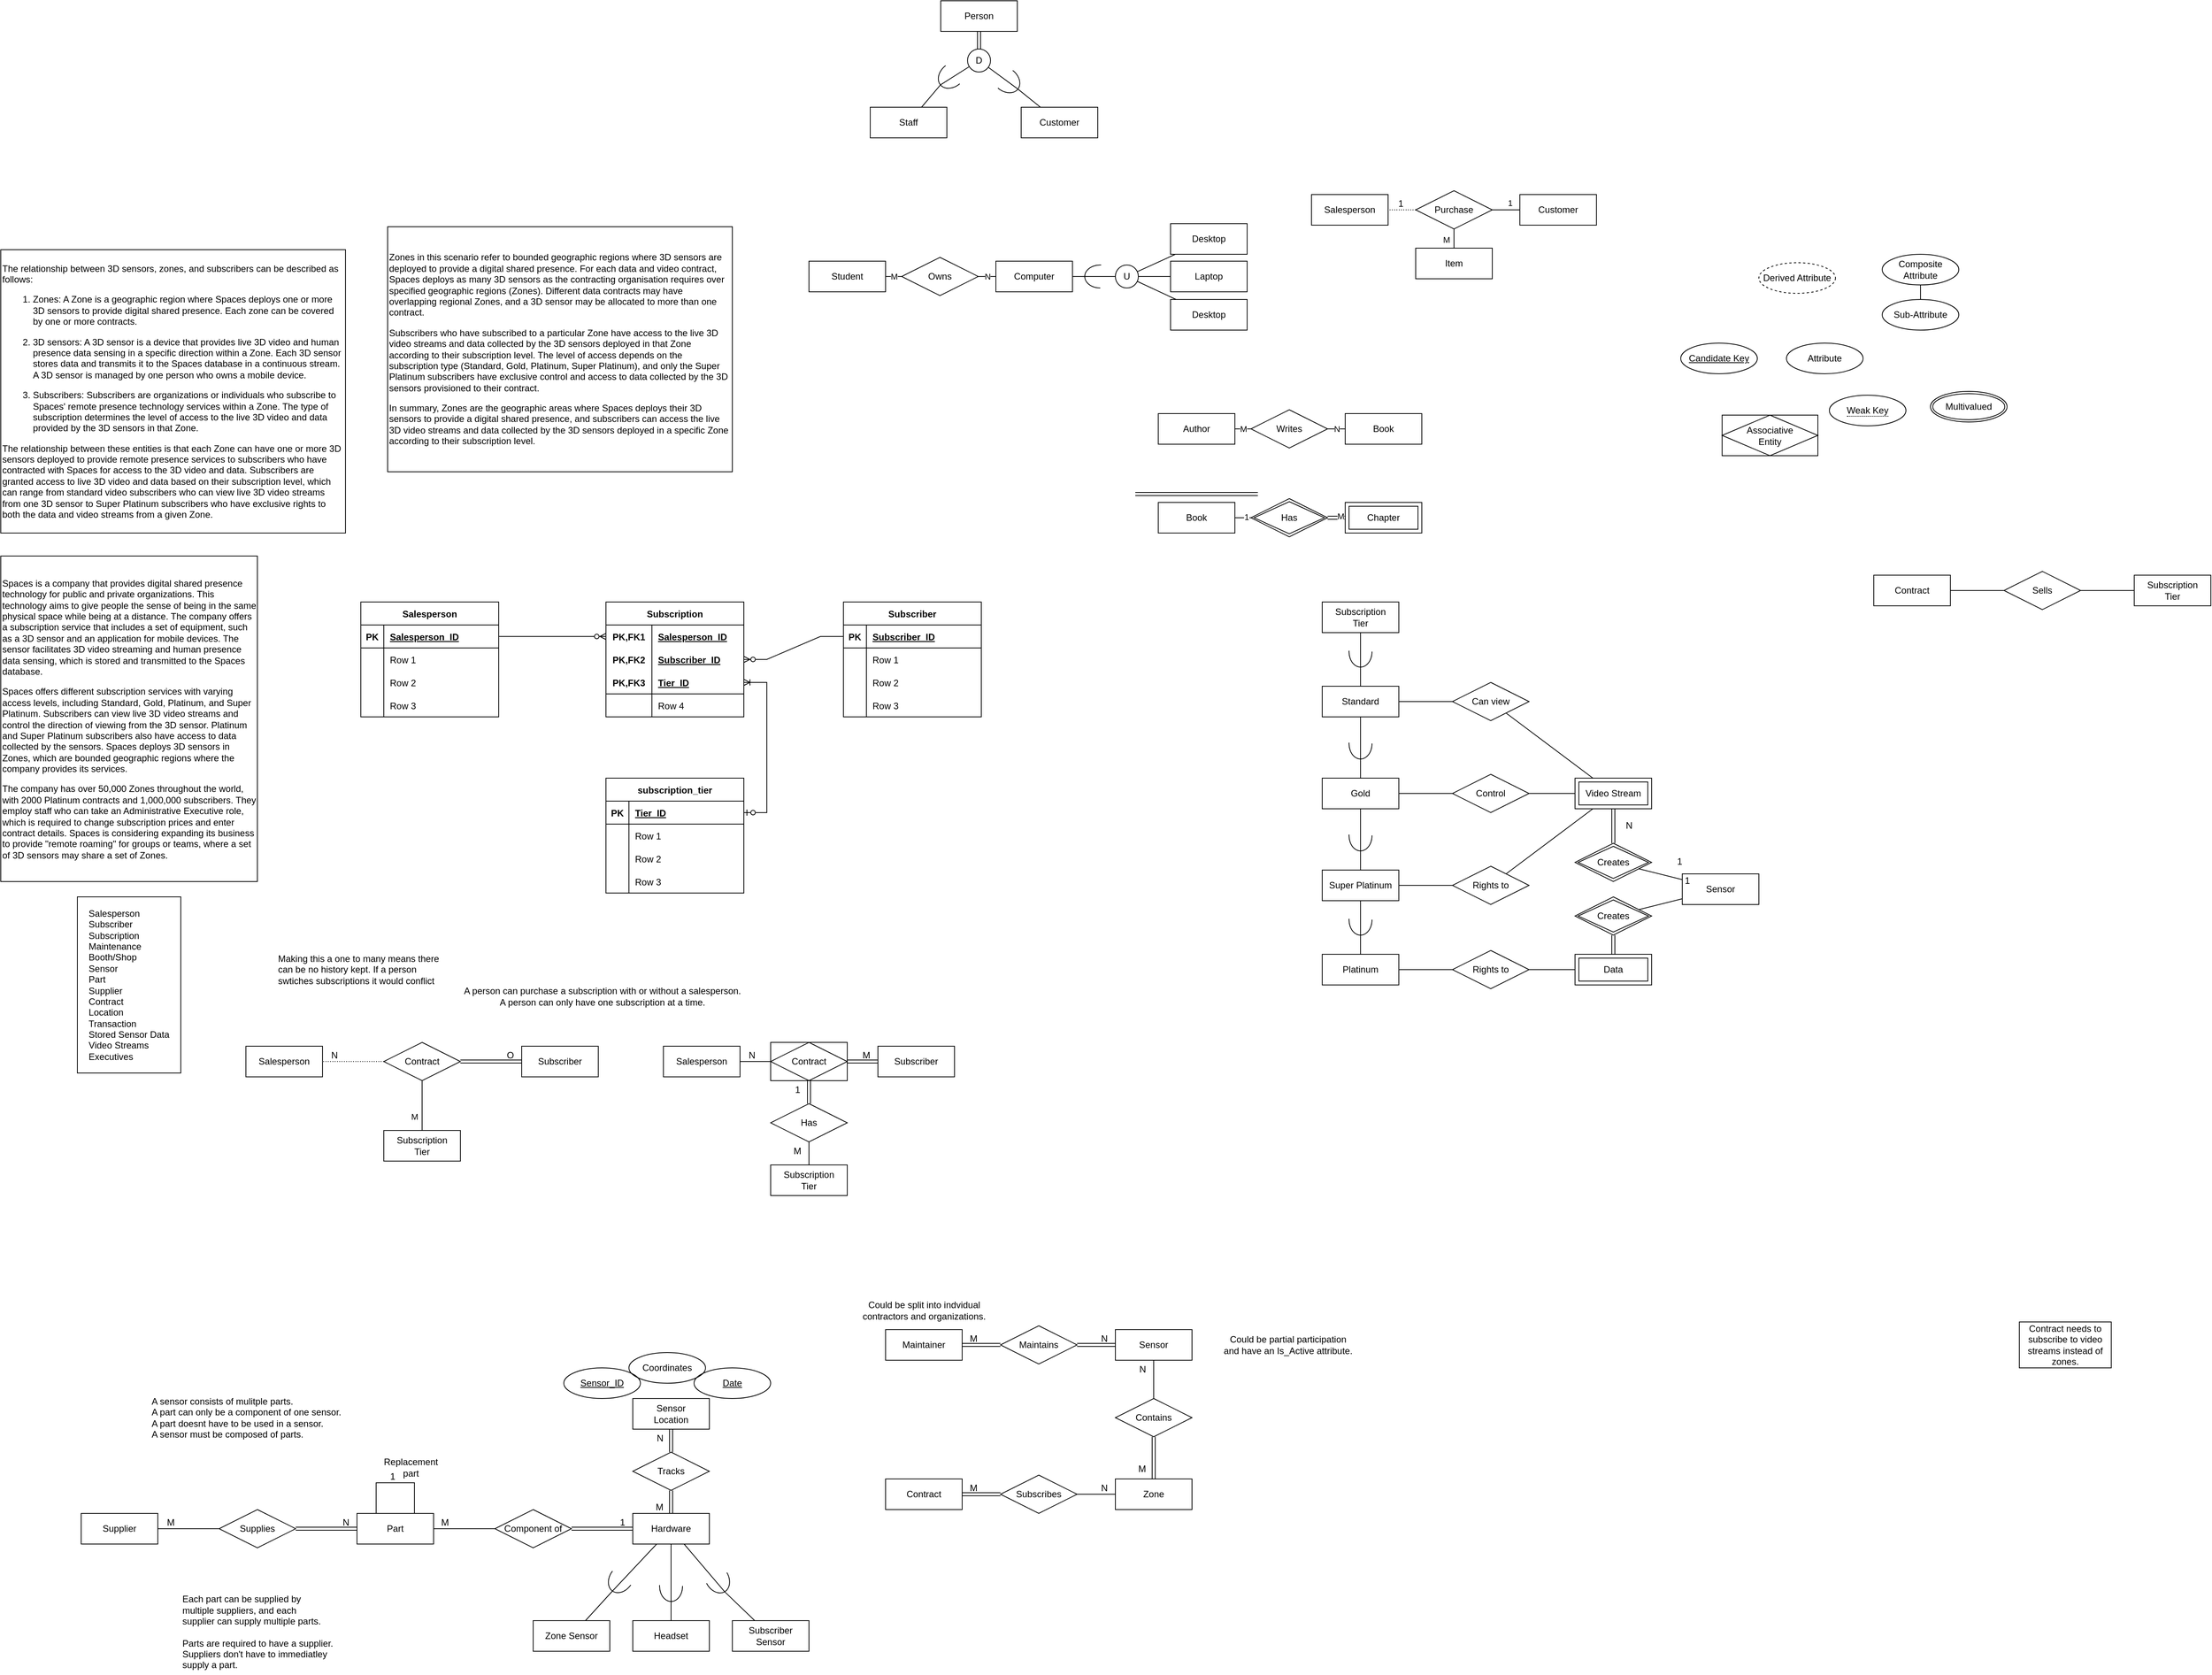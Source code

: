 <mxfile version="21.2.1" type="device" pages="4">
  <diagram name="Page-1" id="6L6swAiRK1Gu6Pa3aEtZ">
    <mxGraphModel dx="1154" dy="1677" grid="0" gridSize="10" guides="1" tooltips="1" connect="1" arrows="1" fold="1" page="1" pageScale="1" pageWidth="850" pageHeight="1100" math="0" shadow="0">
      <root>
        <mxCell id="0" />
        <mxCell id="1" parent="0" />
        <mxCell id="HiPpPIAWRJOZi4EFbBKS-2" value="&lt;div style=&quot;border-color: var(--border-color); text-align: left;&quot;&gt;Salesperson&lt;/div&gt;&lt;div style=&quot;border-color: var(--border-color); text-align: left;&quot;&gt;Subscriber&lt;/div&gt;&lt;div style=&quot;border-color: var(--border-color); text-align: left;&quot;&gt;Subscription&lt;/div&gt;&lt;div style=&quot;border-color: var(--border-color); text-align: left;&quot;&gt;Maintenance&lt;/div&gt;&lt;div style=&quot;border-color: var(--border-color); text-align: left;&quot;&gt;Booth/Shop&lt;/div&gt;&lt;div style=&quot;border-color: var(--border-color); text-align: left;&quot;&gt;Sensor&lt;/div&gt;&lt;div style=&quot;border-color: var(--border-color); text-align: left;&quot;&gt;Part&lt;/div&gt;&lt;div style=&quot;border-color: var(--border-color); text-align: left;&quot;&gt;Supplier&lt;/div&gt;&lt;div style=&quot;border-color: var(--border-color); text-align: left;&quot;&gt;Contract&lt;/div&gt;&lt;div style=&quot;border-color: var(--border-color); text-align: left;&quot;&gt;Location&lt;/div&gt;&lt;div style=&quot;border-color: var(--border-color); text-align: left;&quot;&gt;Transaction&lt;/div&gt;&lt;div style=&quot;border-color: var(--border-color); text-align: left;&quot;&gt;Stored Sensor Data&lt;/div&gt;&lt;div style=&quot;border-color: var(--border-color); text-align: left;&quot;&gt;Video Streams&lt;/div&gt;&lt;div style=&quot;border-color: var(--border-color); text-align: left;&quot;&gt;Executives&lt;/div&gt;" style="whiteSpace=wrap;html=1;align=center;" parent="1" vertex="1">
          <mxGeometry x="205" y="85" width="135" height="230" as="geometry" />
        </mxCell>
        <mxCell id="HiPpPIAWRJOZi4EFbBKS-4" value="Supplies" style="shape=rhombus;perimeter=rhombusPerimeter;whiteSpace=wrap;html=1;align=center;" parent="1" vertex="1">
          <mxGeometry x="390" y="885" width="100" height="50" as="geometry" />
        </mxCell>
        <mxCell id="HiPpPIAWRJOZi4EFbBKS-5" value="Salesperson" style="whiteSpace=wrap;html=1;align=center;" parent="1" vertex="1">
          <mxGeometry x="425" y="280" width="100" height="40" as="geometry" />
        </mxCell>
        <mxCell id="HiPpPIAWRJOZi4EFbBKS-7" value="Subscriber" style="whiteSpace=wrap;html=1;align=center;" parent="1" vertex="1">
          <mxGeometry x="785" y="280" width="100" height="40" as="geometry" />
        </mxCell>
        <mxCell id="HiPpPIAWRJOZi4EFbBKS-8" value="Subscription&lt;br&gt;Tier" style="whiteSpace=wrap;html=1;align=center;" parent="1" vertex="1">
          <mxGeometry x="605" y="390" width="100" height="40" as="geometry" />
        </mxCell>
        <mxCell id="HiPpPIAWRJOZi4EFbBKS-11" value="" style="endArrow=none;html=1;rounded=0;" parent="1" source="HiPpPIAWRJOZi4EFbBKS-8" target="PWKgfJ3KN_Aquge-iq0h-3" edge="1">
          <mxGeometry relative="1" as="geometry">
            <mxPoint x="655" y="410" as="sourcePoint" />
            <mxPoint x="655" y="325.0" as="targetPoint" />
          </mxGeometry>
        </mxCell>
        <mxCell id="HiPpPIAWRJOZi4EFbBKS-14" value="M" style="edgeLabel;html=1;align=center;verticalAlign=middle;resizable=0;points=[];" parent="HiPpPIAWRJOZi4EFbBKS-11" vertex="1" connectable="0">
          <mxGeometry x="-0.433" y="1" relative="1" as="geometry">
            <mxPoint x="-9" as="offset" />
          </mxGeometry>
        </mxCell>
        <mxCell id="HiPpPIAWRJOZi4EFbBKS-12" value="" style="endArrow=none;html=1;rounded=0;dashed=1;dashPattern=1 2;" parent="1" source="PWKgfJ3KN_Aquge-iq0h-3" target="HiPpPIAWRJOZi4EFbBKS-5" edge="1">
          <mxGeometry relative="1" as="geometry">
            <mxPoint x="605" y="300.0" as="sourcePoint" />
            <mxPoint x="515" y="380" as="targetPoint" />
          </mxGeometry>
        </mxCell>
        <mxCell id="HiPpPIAWRJOZi4EFbBKS-13" value="N" style="resizable=0;html=1;align=right;verticalAlign=bottom;" parent="HiPpPIAWRJOZi4EFbBKS-12" connectable="0" vertex="1">
          <mxGeometry x="1" relative="1" as="geometry">
            <mxPoint x="20" as="offset" />
          </mxGeometry>
        </mxCell>
        <mxCell id="HiPpPIAWRJOZi4EFbBKS-17" value="Supplier" style="whiteSpace=wrap;html=1;align=center;" parent="1" vertex="1">
          <mxGeometry x="210" y="890" width="100" height="40" as="geometry" />
        </mxCell>
        <mxCell id="HiPpPIAWRJOZi4EFbBKS-18" value="Part" style="whiteSpace=wrap;html=1;align=center;" parent="1" vertex="1">
          <mxGeometry x="570" y="890" width="100" height="40" as="geometry" />
        </mxCell>
        <mxCell id="HiPpPIAWRJOZi4EFbBKS-20" value="Component of" style="shape=rhombus;perimeter=rhombusPerimeter;whiteSpace=wrap;html=1;align=center;" parent="1" vertex="1">
          <mxGeometry x="750" y="885" width="100" height="50" as="geometry" />
        </mxCell>
        <mxCell id="HiPpPIAWRJOZi4EFbBKS-21" value="Hardware" style="whiteSpace=wrap;html=1;align=center;" parent="1" vertex="1">
          <mxGeometry x="930" y="890" width="100" height="40" as="geometry" />
        </mxCell>
        <mxCell id="HiPpPIAWRJOZi4EFbBKS-22" value="" style="shape=link;html=1;rounded=0;" parent="1" source="HiPpPIAWRJOZi4EFbBKS-4" target="HiPpPIAWRJOZi4EFbBKS-18" edge="1">
          <mxGeometry relative="1" as="geometry">
            <mxPoint x="470" y="980" as="sourcePoint" />
            <mxPoint x="630" y="980" as="targetPoint" />
          </mxGeometry>
        </mxCell>
        <mxCell id="HiPpPIAWRJOZi4EFbBKS-23" value="N" style="resizable=0;html=1;align=right;verticalAlign=bottom;" parent="HiPpPIAWRJOZi4EFbBKS-22" connectable="0" vertex="1">
          <mxGeometry x="1" relative="1" as="geometry">
            <mxPoint x="-10" as="offset" />
          </mxGeometry>
        </mxCell>
        <mxCell id="HiPpPIAWRJOZi4EFbBKS-24" value="&lt;div style=&quot;text-align: justify;&quot;&gt;&lt;span style=&quot;background-color: initial;&quot;&gt;Each part can be supplied by&lt;/span&gt;&lt;/div&gt;&lt;div style=&quot;text-align: justify;&quot;&gt;&lt;span style=&quot;background-color: initial;&quot;&gt;multiple suppliers, and each&lt;/span&gt;&lt;/div&gt;&lt;div style=&quot;text-align: justify;&quot;&gt;&lt;span style=&quot;background-color: initial;&quot;&gt;supplier can supply multiple parts.&lt;br&gt;&lt;br&gt;Parts are required to have a supplier.&lt;/span&gt;&lt;/div&gt;&lt;div style=&quot;text-align: justify;&quot;&gt;&lt;span style=&quot;background-color: initial;&quot;&gt;Suppliers don&#39;t have to immediatley&lt;/span&gt;&lt;/div&gt;&lt;div style=&quot;text-align: justify;&quot;&gt;&lt;span style=&quot;background-color: initial;&quot;&gt;supply a part.&lt;/span&gt;&lt;/div&gt;" style="text;html=1;align=center;verticalAlign=middle;resizable=0;points=[];autosize=1;strokeColor=none;fillColor=none;" parent="1" vertex="1">
          <mxGeometry x="330" y="990" width="220" height="110" as="geometry" />
        </mxCell>
        <mxCell id="HiPpPIAWRJOZi4EFbBKS-28" value="" style="endArrow=none;html=1;rounded=0;" parent="1" source="HiPpPIAWRJOZi4EFbBKS-17" target="HiPpPIAWRJOZi4EFbBKS-4" edge="1">
          <mxGeometry relative="1" as="geometry">
            <mxPoint x="230" y="830" as="sourcePoint" />
            <mxPoint x="390" y="830" as="targetPoint" />
          </mxGeometry>
        </mxCell>
        <mxCell id="HiPpPIAWRJOZi4EFbBKS-29" value="M" style="resizable=0;html=1;align=left;verticalAlign=bottom;" parent="HiPpPIAWRJOZi4EFbBKS-28" connectable="0" vertex="1">
          <mxGeometry x="-1" relative="1" as="geometry">
            <mxPoint x="10" as="offset" />
          </mxGeometry>
        </mxCell>
        <mxCell id="HiPpPIAWRJOZi4EFbBKS-31" value="" style="endArrow=none;html=1;rounded=0;" parent="1" source="HiPpPIAWRJOZi4EFbBKS-20" target="HiPpPIAWRJOZi4EFbBKS-18" edge="1">
          <mxGeometry relative="1" as="geometry">
            <mxPoint x="650" y="850" as="sourcePoint" />
            <mxPoint x="810" y="850" as="targetPoint" />
          </mxGeometry>
        </mxCell>
        <mxCell id="HiPpPIAWRJOZi4EFbBKS-32" value="M" style="resizable=0;html=1;align=right;verticalAlign=bottom;" parent="HiPpPIAWRJOZi4EFbBKS-31" connectable="0" vertex="1">
          <mxGeometry x="1" relative="1" as="geometry">
            <mxPoint x="20" as="offset" />
          </mxGeometry>
        </mxCell>
        <mxCell id="HiPpPIAWRJOZi4EFbBKS-33" value="" style="shape=link;html=1;rounded=0;" parent="1" source="HiPpPIAWRJOZi4EFbBKS-20" target="HiPpPIAWRJOZi4EFbBKS-21" edge="1">
          <mxGeometry relative="1" as="geometry">
            <mxPoint x="820" y="820" as="sourcePoint" />
            <mxPoint x="980" y="820" as="targetPoint" />
          </mxGeometry>
        </mxCell>
        <mxCell id="HiPpPIAWRJOZi4EFbBKS-34" value="1" style="resizable=0;html=1;align=right;verticalAlign=bottom;" parent="HiPpPIAWRJOZi4EFbBKS-33" connectable="0" vertex="1">
          <mxGeometry x="1" relative="1" as="geometry">
            <mxPoint x="-10" as="offset" />
          </mxGeometry>
        </mxCell>
        <mxCell id="HiPpPIAWRJOZi4EFbBKS-35" value="" style="shape=link;html=1;rounded=0;" parent="1" source="PWKgfJ3KN_Aquge-iq0h-3" target="HiPpPIAWRJOZi4EFbBKS-7" edge="1">
          <mxGeometry relative="1" as="geometry">
            <mxPoint x="705" y="300.0" as="sourcePoint" />
            <mxPoint x="905" y="350" as="targetPoint" />
          </mxGeometry>
        </mxCell>
        <mxCell id="HiPpPIAWRJOZi4EFbBKS-36" value="O" style="resizable=0;html=1;align=right;verticalAlign=bottom;" parent="HiPpPIAWRJOZi4EFbBKS-35" connectable="0" vertex="1">
          <mxGeometry x="1" relative="1" as="geometry">
            <mxPoint x="-10" as="offset" />
          </mxGeometry>
        </mxCell>
        <mxCell id="HiPpPIAWRJOZi4EFbBKS-37" value="A sensor consists of mulitple parts.&lt;br&gt;A part can only be a component of one sensor.&lt;br&gt;A part doesnt have to be used in a sensor.&lt;br&gt;A sensor must be composed of parts." style="text;html=1;align=left;verticalAlign=middle;resizable=0;points=[];autosize=1;strokeColor=none;fillColor=none;" parent="1" vertex="1">
          <mxGeometry x="300" y="730" width="270" height="70" as="geometry" />
        </mxCell>
        <mxCell id="HiPpPIAWRJOZi4EFbBKS-38" value="A person can purchase a subscription with or without a salesperson.&lt;br&gt;A person can only have one subscription at a time." style="text;html=1;align=center;verticalAlign=middle;resizable=0;points=[];autosize=1;strokeColor=none;fillColor=none;" parent="1" vertex="1">
          <mxGeometry x="695" y="195" width="390" height="40" as="geometry" />
        </mxCell>
        <mxCell id="HiPpPIAWRJOZi4EFbBKS-39" value="Making this a one to many means there&lt;br&gt;can be no history kept. If a person&lt;br&gt;swtiches subscriptions it would conflict" style="text;html=1;align=left;verticalAlign=middle;resizable=0;points=[];autosize=1;strokeColor=none;fillColor=none;" parent="1" vertex="1">
          <mxGeometry x="465" y="150" width="230" height="60" as="geometry" />
        </mxCell>
        <mxCell id="HiPpPIAWRJOZi4EFbBKS-45" value="Salesperson" style="whiteSpace=wrap;html=1;align=center;" parent="1" vertex="1">
          <mxGeometry x="970" y="280" width="100" height="40" as="geometry" />
        </mxCell>
        <mxCell id="HiPpPIAWRJOZi4EFbBKS-46" value="Subscriber" style="whiteSpace=wrap;html=1;align=center;" parent="1" vertex="1">
          <mxGeometry x="1250" y="280" width="100" height="40" as="geometry" />
        </mxCell>
        <mxCell id="HiPpPIAWRJOZi4EFbBKS-47" value="Subscription&lt;br&gt;Tier" style="whiteSpace=wrap;html=1;align=center;" parent="1" vertex="1">
          <mxGeometry x="1110" y="435" width="100" height="40" as="geometry" />
        </mxCell>
        <mxCell id="HiPpPIAWRJOZi4EFbBKS-50" value="" style="shape=link;html=1;rounded=0;" parent="1" source="HiPpPIAWRJOZi4EFbBKS-52" target="HiPpPIAWRJOZi4EFbBKS-46" edge="1">
          <mxGeometry relative="1" as="geometry">
            <mxPoint x="1220" y="300" as="sourcePoint" />
            <mxPoint x="1410" y="350" as="targetPoint" />
          </mxGeometry>
        </mxCell>
        <mxCell id="HiPpPIAWRJOZi4EFbBKS-51" value="M" style="resizable=0;html=1;align=right;verticalAlign=bottom;" parent="HiPpPIAWRJOZi4EFbBKS-50" connectable="0" vertex="1">
          <mxGeometry x="1" relative="1" as="geometry">
            <mxPoint x="-10" as="offset" />
          </mxGeometry>
        </mxCell>
        <mxCell id="HiPpPIAWRJOZi4EFbBKS-52" value="Contract" style="shape=associativeEntity;whiteSpace=wrap;html=1;align=center;" parent="1" vertex="1">
          <mxGeometry x="1110" y="275" width="100" height="50" as="geometry" />
        </mxCell>
        <mxCell id="HiPpPIAWRJOZi4EFbBKS-53" value="" style="shape=link;html=1;rounded=0;" parent="1" source="HiPpPIAWRJOZi4EFbBKS-55" target="HiPpPIAWRJOZi4EFbBKS-52" edge="1">
          <mxGeometry relative="1" as="geometry">
            <mxPoint x="1160" y="395" as="sourcePoint" />
            <mxPoint x="1110" y="430" as="targetPoint" />
          </mxGeometry>
        </mxCell>
        <mxCell id="HiPpPIAWRJOZi4EFbBKS-54" value="1" style="resizable=0;html=1;align=left;verticalAlign=bottom;" parent="HiPpPIAWRJOZi4EFbBKS-53" connectable="0" vertex="1">
          <mxGeometry x="-1" relative="1" as="geometry">
            <mxPoint x="-20" y="-10" as="offset" />
          </mxGeometry>
        </mxCell>
        <mxCell id="HiPpPIAWRJOZi4EFbBKS-55" value="Has" style="shape=rhombus;perimeter=rhombusPerimeter;whiteSpace=wrap;html=1;align=center;" parent="1" vertex="1">
          <mxGeometry x="1110" y="355" width="100" height="50" as="geometry" />
        </mxCell>
        <mxCell id="HiPpPIAWRJOZi4EFbBKS-57" value="" style="endArrow=none;html=1;rounded=0;" parent="1" source="HiPpPIAWRJOZi4EFbBKS-55" target="HiPpPIAWRJOZi4EFbBKS-47" edge="1">
          <mxGeometry relative="1" as="geometry">
            <mxPoint x="950" y="445" as="sourcePoint" />
            <mxPoint x="1110" y="445" as="targetPoint" />
          </mxGeometry>
        </mxCell>
        <mxCell id="HiPpPIAWRJOZi4EFbBKS-58" value="M" style="resizable=0;html=1;align=right;verticalAlign=bottom;" parent="HiPpPIAWRJOZi4EFbBKS-57" connectable="0" vertex="1">
          <mxGeometry x="1" relative="1" as="geometry">
            <mxPoint x="-10" y="-10" as="offset" />
          </mxGeometry>
        </mxCell>
        <mxCell id="HiPpPIAWRJOZi4EFbBKS-60" value="" style="endArrow=none;html=1;rounded=0;" parent="1" source="HiPpPIAWRJOZi4EFbBKS-52" target="HiPpPIAWRJOZi4EFbBKS-45" edge="1">
          <mxGeometry relative="1" as="geometry">
            <mxPoint x="940" y="365" as="sourcePoint" />
            <mxPoint x="1100" y="365" as="targetPoint" />
          </mxGeometry>
        </mxCell>
        <mxCell id="HiPpPIAWRJOZi4EFbBKS-61" value="N" style="resizable=0;html=1;align=right;verticalAlign=bottom;" parent="HiPpPIAWRJOZi4EFbBKS-60" connectable="0" vertex="1">
          <mxGeometry x="1" relative="1" as="geometry">
            <mxPoint x="20" as="offset" />
          </mxGeometry>
        </mxCell>
        <mxCell id="HiPpPIAWRJOZi4EFbBKS-63" value="Salesperson" style="shape=table;startSize=30;container=1;collapsible=1;childLayout=tableLayout;fixedRows=1;rowLines=0;fontStyle=1;align=center;resizeLast=1;" parent="1" vertex="1">
          <mxGeometry x="575" y="-300" width="180" height="150" as="geometry" />
        </mxCell>
        <mxCell id="HiPpPIAWRJOZi4EFbBKS-64" value="" style="shape=tableRow;horizontal=0;startSize=0;swimlaneHead=0;swimlaneBody=0;fillColor=none;collapsible=0;dropTarget=0;points=[[0,0.5],[1,0.5]];portConstraint=eastwest;top=0;left=0;right=0;bottom=1;" parent="HiPpPIAWRJOZi4EFbBKS-63" vertex="1">
          <mxGeometry y="30" width="180" height="30" as="geometry" />
        </mxCell>
        <mxCell id="HiPpPIAWRJOZi4EFbBKS-65" value="PK" style="shape=partialRectangle;connectable=0;fillColor=none;top=0;left=0;bottom=0;right=0;fontStyle=1;overflow=hidden;" parent="HiPpPIAWRJOZi4EFbBKS-64" vertex="1">
          <mxGeometry width="30" height="30" as="geometry">
            <mxRectangle width="30" height="30" as="alternateBounds" />
          </mxGeometry>
        </mxCell>
        <mxCell id="HiPpPIAWRJOZi4EFbBKS-66" value="Salesperson_ID" style="shape=partialRectangle;connectable=0;fillColor=none;top=0;left=0;bottom=0;right=0;align=left;spacingLeft=6;fontStyle=5;overflow=hidden;" parent="HiPpPIAWRJOZi4EFbBKS-64" vertex="1">
          <mxGeometry x="30" width="150" height="30" as="geometry">
            <mxRectangle width="150" height="30" as="alternateBounds" />
          </mxGeometry>
        </mxCell>
        <mxCell id="HiPpPIAWRJOZi4EFbBKS-67" value="" style="shape=tableRow;horizontal=0;startSize=0;swimlaneHead=0;swimlaneBody=0;fillColor=none;collapsible=0;dropTarget=0;points=[[0,0.5],[1,0.5]];portConstraint=eastwest;top=0;left=0;right=0;bottom=0;" parent="HiPpPIAWRJOZi4EFbBKS-63" vertex="1">
          <mxGeometry y="60" width="180" height="30" as="geometry" />
        </mxCell>
        <mxCell id="HiPpPIAWRJOZi4EFbBKS-68" value="" style="shape=partialRectangle;connectable=0;fillColor=none;top=0;left=0;bottom=0;right=0;editable=1;overflow=hidden;" parent="HiPpPIAWRJOZi4EFbBKS-67" vertex="1">
          <mxGeometry width="30" height="30" as="geometry">
            <mxRectangle width="30" height="30" as="alternateBounds" />
          </mxGeometry>
        </mxCell>
        <mxCell id="HiPpPIAWRJOZi4EFbBKS-69" value="Row 1" style="shape=partialRectangle;connectable=0;fillColor=none;top=0;left=0;bottom=0;right=0;align=left;spacingLeft=6;overflow=hidden;" parent="HiPpPIAWRJOZi4EFbBKS-67" vertex="1">
          <mxGeometry x="30" width="150" height="30" as="geometry">
            <mxRectangle width="150" height="30" as="alternateBounds" />
          </mxGeometry>
        </mxCell>
        <mxCell id="HiPpPIAWRJOZi4EFbBKS-70" value="" style="shape=tableRow;horizontal=0;startSize=0;swimlaneHead=0;swimlaneBody=0;fillColor=none;collapsible=0;dropTarget=0;points=[[0,0.5],[1,0.5]];portConstraint=eastwest;top=0;left=0;right=0;bottom=0;" parent="HiPpPIAWRJOZi4EFbBKS-63" vertex="1">
          <mxGeometry y="90" width="180" height="30" as="geometry" />
        </mxCell>
        <mxCell id="HiPpPIAWRJOZi4EFbBKS-71" value="" style="shape=partialRectangle;connectable=0;fillColor=none;top=0;left=0;bottom=0;right=0;editable=1;overflow=hidden;" parent="HiPpPIAWRJOZi4EFbBKS-70" vertex="1">
          <mxGeometry width="30" height="30" as="geometry">
            <mxRectangle width="30" height="30" as="alternateBounds" />
          </mxGeometry>
        </mxCell>
        <mxCell id="HiPpPIAWRJOZi4EFbBKS-72" value="Row 2" style="shape=partialRectangle;connectable=0;fillColor=none;top=0;left=0;bottom=0;right=0;align=left;spacingLeft=6;overflow=hidden;" parent="HiPpPIAWRJOZi4EFbBKS-70" vertex="1">
          <mxGeometry x="30" width="150" height="30" as="geometry">
            <mxRectangle width="150" height="30" as="alternateBounds" />
          </mxGeometry>
        </mxCell>
        <mxCell id="HiPpPIAWRJOZi4EFbBKS-73" value="" style="shape=tableRow;horizontal=0;startSize=0;swimlaneHead=0;swimlaneBody=0;fillColor=none;collapsible=0;dropTarget=0;points=[[0,0.5],[1,0.5]];portConstraint=eastwest;top=0;left=0;right=0;bottom=0;" parent="HiPpPIAWRJOZi4EFbBKS-63" vertex="1">
          <mxGeometry y="120" width="180" height="30" as="geometry" />
        </mxCell>
        <mxCell id="HiPpPIAWRJOZi4EFbBKS-74" value="" style="shape=partialRectangle;connectable=0;fillColor=none;top=0;left=0;bottom=0;right=0;editable=1;overflow=hidden;" parent="HiPpPIAWRJOZi4EFbBKS-73" vertex="1">
          <mxGeometry width="30" height="30" as="geometry">
            <mxRectangle width="30" height="30" as="alternateBounds" />
          </mxGeometry>
        </mxCell>
        <mxCell id="HiPpPIAWRJOZi4EFbBKS-75" value="Row 3" style="shape=partialRectangle;connectable=0;fillColor=none;top=0;left=0;bottom=0;right=0;align=left;spacingLeft=6;overflow=hidden;" parent="HiPpPIAWRJOZi4EFbBKS-73" vertex="1">
          <mxGeometry x="30" width="150" height="30" as="geometry">
            <mxRectangle width="150" height="30" as="alternateBounds" />
          </mxGeometry>
        </mxCell>
        <mxCell id="HiPpPIAWRJOZi4EFbBKS-76" value="Subscriber" style="shape=table;startSize=30;container=1;collapsible=1;childLayout=tableLayout;fixedRows=1;rowLines=0;fontStyle=1;align=center;resizeLast=1;" parent="1" vertex="1">
          <mxGeometry x="1205" y="-300" width="180" height="150" as="geometry" />
        </mxCell>
        <mxCell id="HiPpPIAWRJOZi4EFbBKS-77" value="" style="shape=tableRow;horizontal=0;startSize=0;swimlaneHead=0;swimlaneBody=0;fillColor=none;collapsible=0;dropTarget=0;points=[[0,0.5],[1,0.5]];portConstraint=eastwest;top=0;left=0;right=0;bottom=1;" parent="HiPpPIAWRJOZi4EFbBKS-76" vertex="1">
          <mxGeometry y="30" width="180" height="30" as="geometry" />
        </mxCell>
        <mxCell id="HiPpPIAWRJOZi4EFbBKS-78" value="PK" style="shape=partialRectangle;connectable=0;fillColor=none;top=0;left=0;bottom=0;right=0;fontStyle=1;overflow=hidden;" parent="HiPpPIAWRJOZi4EFbBKS-77" vertex="1">
          <mxGeometry width="30" height="30" as="geometry">
            <mxRectangle width="30" height="30" as="alternateBounds" />
          </mxGeometry>
        </mxCell>
        <mxCell id="HiPpPIAWRJOZi4EFbBKS-79" value="Subscriber_ID" style="shape=partialRectangle;connectable=0;fillColor=none;top=0;left=0;bottom=0;right=0;align=left;spacingLeft=6;fontStyle=5;overflow=hidden;" parent="HiPpPIAWRJOZi4EFbBKS-77" vertex="1">
          <mxGeometry x="30" width="150" height="30" as="geometry">
            <mxRectangle width="150" height="30" as="alternateBounds" />
          </mxGeometry>
        </mxCell>
        <mxCell id="HiPpPIAWRJOZi4EFbBKS-80" value="" style="shape=tableRow;horizontal=0;startSize=0;swimlaneHead=0;swimlaneBody=0;fillColor=none;collapsible=0;dropTarget=0;points=[[0,0.5],[1,0.5]];portConstraint=eastwest;top=0;left=0;right=0;bottom=0;" parent="HiPpPIAWRJOZi4EFbBKS-76" vertex="1">
          <mxGeometry y="60" width="180" height="30" as="geometry" />
        </mxCell>
        <mxCell id="HiPpPIAWRJOZi4EFbBKS-81" value="" style="shape=partialRectangle;connectable=0;fillColor=none;top=0;left=0;bottom=0;right=0;editable=1;overflow=hidden;" parent="HiPpPIAWRJOZi4EFbBKS-80" vertex="1">
          <mxGeometry width="30" height="30" as="geometry">
            <mxRectangle width="30" height="30" as="alternateBounds" />
          </mxGeometry>
        </mxCell>
        <mxCell id="HiPpPIAWRJOZi4EFbBKS-82" value="Row 1" style="shape=partialRectangle;connectable=0;fillColor=none;top=0;left=0;bottom=0;right=0;align=left;spacingLeft=6;overflow=hidden;" parent="HiPpPIAWRJOZi4EFbBKS-80" vertex="1">
          <mxGeometry x="30" width="150" height="30" as="geometry">
            <mxRectangle width="150" height="30" as="alternateBounds" />
          </mxGeometry>
        </mxCell>
        <mxCell id="HiPpPIAWRJOZi4EFbBKS-83" value="" style="shape=tableRow;horizontal=0;startSize=0;swimlaneHead=0;swimlaneBody=0;fillColor=none;collapsible=0;dropTarget=0;points=[[0,0.5],[1,0.5]];portConstraint=eastwest;top=0;left=0;right=0;bottom=0;" parent="HiPpPIAWRJOZi4EFbBKS-76" vertex="1">
          <mxGeometry y="90" width="180" height="30" as="geometry" />
        </mxCell>
        <mxCell id="HiPpPIAWRJOZi4EFbBKS-84" value="" style="shape=partialRectangle;connectable=0;fillColor=none;top=0;left=0;bottom=0;right=0;editable=1;overflow=hidden;" parent="HiPpPIAWRJOZi4EFbBKS-83" vertex="1">
          <mxGeometry width="30" height="30" as="geometry">
            <mxRectangle width="30" height="30" as="alternateBounds" />
          </mxGeometry>
        </mxCell>
        <mxCell id="HiPpPIAWRJOZi4EFbBKS-85" value="Row 2" style="shape=partialRectangle;connectable=0;fillColor=none;top=0;left=0;bottom=0;right=0;align=left;spacingLeft=6;overflow=hidden;" parent="HiPpPIAWRJOZi4EFbBKS-83" vertex="1">
          <mxGeometry x="30" width="150" height="30" as="geometry">
            <mxRectangle width="150" height="30" as="alternateBounds" />
          </mxGeometry>
        </mxCell>
        <mxCell id="HiPpPIAWRJOZi4EFbBKS-86" value="" style="shape=tableRow;horizontal=0;startSize=0;swimlaneHead=0;swimlaneBody=0;fillColor=none;collapsible=0;dropTarget=0;points=[[0,0.5],[1,0.5]];portConstraint=eastwest;top=0;left=0;right=0;bottom=0;" parent="HiPpPIAWRJOZi4EFbBKS-76" vertex="1">
          <mxGeometry y="120" width="180" height="30" as="geometry" />
        </mxCell>
        <mxCell id="HiPpPIAWRJOZi4EFbBKS-87" value="" style="shape=partialRectangle;connectable=0;fillColor=none;top=0;left=0;bottom=0;right=0;editable=1;overflow=hidden;" parent="HiPpPIAWRJOZi4EFbBKS-86" vertex="1">
          <mxGeometry width="30" height="30" as="geometry">
            <mxRectangle width="30" height="30" as="alternateBounds" />
          </mxGeometry>
        </mxCell>
        <mxCell id="HiPpPIAWRJOZi4EFbBKS-88" value="Row 3" style="shape=partialRectangle;connectable=0;fillColor=none;top=0;left=0;bottom=0;right=0;align=left;spacingLeft=6;overflow=hidden;" parent="HiPpPIAWRJOZi4EFbBKS-86" vertex="1">
          <mxGeometry x="30" width="150" height="30" as="geometry">
            <mxRectangle width="150" height="30" as="alternateBounds" />
          </mxGeometry>
        </mxCell>
        <mxCell id="HiPpPIAWRJOZi4EFbBKS-89" value="Subscription" style="shape=table;startSize=30;container=1;collapsible=1;childLayout=tableLayout;fixedRows=1;rowLines=0;fontStyle=1;align=center;resizeLast=1;" parent="1" vertex="1">
          <mxGeometry x="895" y="-300" width="180" height="150" as="geometry" />
        </mxCell>
        <mxCell id="HiPpPIAWRJOZi4EFbBKS-90" value="" style="shape=tableRow;horizontal=0;startSize=0;swimlaneHead=0;swimlaneBody=0;fillColor=none;collapsible=0;dropTarget=0;points=[[0,0.5],[1,0.5]];portConstraint=eastwest;top=0;left=0;right=0;bottom=0;" parent="HiPpPIAWRJOZi4EFbBKS-89" vertex="1">
          <mxGeometry y="30" width="180" height="30" as="geometry" />
        </mxCell>
        <mxCell id="HiPpPIAWRJOZi4EFbBKS-91" value="PK,FK1" style="shape=partialRectangle;connectable=0;fillColor=none;top=0;left=0;bottom=0;right=0;fontStyle=1;overflow=hidden;" parent="HiPpPIAWRJOZi4EFbBKS-90" vertex="1">
          <mxGeometry width="60" height="30" as="geometry">
            <mxRectangle width="60" height="30" as="alternateBounds" />
          </mxGeometry>
        </mxCell>
        <mxCell id="HiPpPIAWRJOZi4EFbBKS-92" value="Salesperson_ID" style="shape=partialRectangle;connectable=0;fillColor=none;top=0;left=0;bottom=0;right=0;align=left;spacingLeft=6;fontStyle=5;overflow=hidden;" parent="HiPpPIAWRJOZi4EFbBKS-90" vertex="1">
          <mxGeometry x="60" width="120" height="30" as="geometry">
            <mxRectangle width="120" height="30" as="alternateBounds" />
          </mxGeometry>
        </mxCell>
        <mxCell id="HiPpPIAWRJOZi4EFbBKS-96" value="" style="shape=tableRow;horizontal=0;startSize=0;swimlaneHead=0;swimlaneBody=0;fillColor=none;collapsible=0;dropTarget=0;points=[[0,0.5],[1,0.5]];portConstraint=eastwest;top=0;left=0;right=0;bottom=0;" parent="HiPpPIAWRJOZi4EFbBKS-89" vertex="1">
          <mxGeometry y="60" width="180" height="30" as="geometry" />
        </mxCell>
        <mxCell id="HiPpPIAWRJOZi4EFbBKS-97" value="PK,FK2" style="shape=partialRectangle;connectable=0;fillColor=none;top=0;left=0;bottom=0;right=0;editable=1;overflow=hidden;fontStyle=1" parent="HiPpPIAWRJOZi4EFbBKS-96" vertex="1">
          <mxGeometry width="60" height="30" as="geometry">
            <mxRectangle width="60" height="30" as="alternateBounds" />
          </mxGeometry>
        </mxCell>
        <mxCell id="HiPpPIAWRJOZi4EFbBKS-98" value="Subscriber_ID" style="shape=partialRectangle;connectable=0;fillColor=none;top=0;left=0;bottom=0;right=0;align=left;spacingLeft=6;overflow=hidden;fontStyle=5" parent="HiPpPIAWRJOZi4EFbBKS-96" vertex="1">
          <mxGeometry x="60" width="120" height="30" as="geometry">
            <mxRectangle width="120" height="30" as="alternateBounds" />
          </mxGeometry>
        </mxCell>
        <mxCell id="HiPpPIAWRJOZi4EFbBKS-93" value="" style="shape=tableRow;horizontal=0;startSize=0;swimlaneHead=0;swimlaneBody=0;fillColor=none;collapsible=0;dropTarget=0;points=[[0,0.5],[1,0.5]];portConstraint=eastwest;top=0;left=0;right=0;bottom=1;" parent="HiPpPIAWRJOZi4EFbBKS-89" vertex="1">
          <mxGeometry y="90" width="180" height="30" as="geometry" />
        </mxCell>
        <mxCell id="HiPpPIAWRJOZi4EFbBKS-94" value="PK,FK3" style="shape=partialRectangle;connectable=0;fillColor=none;top=0;left=0;bottom=0;right=0;fontStyle=1;overflow=hidden;" parent="HiPpPIAWRJOZi4EFbBKS-93" vertex="1">
          <mxGeometry width="60" height="30" as="geometry">
            <mxRectangle width="60" height="30" as="alternateBounds" />
          </mxGeometry>
        </mxCell>
        <mxCell id="HiPpPIAWRJOZi4EFbBKS-95" value="Tier_ID" style="shape=partialRectangle;connectable=0;fillColor=none;top=0;left=0;bottom=0;right=0;align=left;spacingLeft=6;fontStyle=5;overflow=hidden;" parent="HiPpPIAWRJOZi4EFbBKS-93" vertex="1">
          <mxGeometry x="60" width="120" height="30" as="geometry">
            <mxRectangle width="120" height="30" as="alternateBounds" />
          </mxGeometry>
        </mxCell>
        <mxCell id="HiPpPIAWRJOZi4EFbBKS-99" value="" style="shape=tableRow;horizontal=0;startSize=0;swimlaneHead=0;swimlaneBody=0;fillColor=none;collapsible=0;dropTarget=0;points=[[0,0.5],[1,0.5]];portConstraint=eastwest;top=0;left=0;right=0;bottom=0;" parent="HiPpPIAWRJOZi4EFbBKS-89" vertex="1">
          <mxGeometry y="120" width="180" height="30" as="geometry" />
        </mxCell>
        <mxCell id="HiPpPIAWRJOZi4EFbBKS-100" value="" style="shape=partialRectangle;connectable=0;fillColor=none;top=0;left=0;bottom=0;right=0;editable=1;overflow=hidden;" parent="HiPpPIAWRJOZi4EFbBKS-99" vertex="1">
          <mxGeometry width="60" height="30" as="geometry">
            <mxRectangle width="60" height="30" as="alternateBounds" />
          </mxGeometry>
        </mxCell>
        <mxCell id="HiPpPIAWRJOZi4EFbBKS-101" value="Row 4" style="shape=partialRectangle;connectable=0;fillColor=none;top=0;left=0;bottom=0;right=0;align=left;spacingLeft=6;overflow=hidden;" parent="HiPpPIAWRJOZi4EFbBKS-99" vertex="1">
          <mxGeometry x="60" width="120" height="30" as="geometry">
            <mxRectangle width="120" height="30" as="alternateBounds" />
          </mxGeometry>
        </mxCell>
        <mxCell id="HiPpPIAWRJOZi4EFbBKS-102" value="" style="edgeStyle=entityRelationEdgeStyle;fontSize=12;html=1;endArrow=ERzeroToMany;endFill=1;rounded=0;exitX=1;exitY=0.5;exitDx=0;exitDy=0;entryX=0;entryY=0.5;entryDx=0;entryDy=0;" parent="1" source="HiPpPIAWRJOZi4EFbBKS-64" target="HiPpPIAWRJOZi4EFbBKS-90" edge="1">
          <mxGeometry width="100" height="100" relative="1" as="geometry">
            <mxPoint x="785" y="-160" as="sourcePoint" />
            <mxPoint x="885" y="-260" as="targetPoint" />
          </mxGeometry>
        </mxCell>
        <mxCell id="HiPpPIAWRJOZi4EFbBKS-106" value="" style="edgeStyle=entityRelationEdgeStyle;fontSize=12;html=1;endArrow=ERzeroToMany;endFill=1;rounded=0;exitX=0;exitY=0.5;exitDx=0;exitDy=0;entryX=1;entryY=0.5;entryDx=0;entryDy=0;" parent="1" source="HiPpPIAWRJOZi4EFbBKS-77" target="HiPpPIAWRJOZi4EFbBKS-89" edge="1">
          <mxGeometry width="100" height="100" relative="1" as="geometry">
            <mxPoint x="765" y="-245" as="sourcePoint" />
            <mxPoint x="905" y="-245" as="targetPoint" />
          </mxGeometry>
        </mxCell>
        <mxCell id="HiPpPIAWRJOZi4EFbBKS-107" value="subscription_tier" style="shape=table;startSize=30;container=1;collapsible=1;childLayout=tableLayout;fixedRows=1;rowLines=0;fontStyle=1;align=center;resizeLast=1;" parent="1" vertex="1">
          <mxGeometry x="895" y="-70" width="180" height="150" as="geometry" />
        </mxCell>
        <mxCell id="HiPpPIAWRJOZi4EFbBKS-108" value="" style="shape=tableRow;horizontal=0;startSize=0;swimlaneHead=0;swimlaneBody=0;fillColor=none;collapsible=0;dropTarget=0;points=[[0,0.5],[1,0.5]];portConstraint=eastwest;top=0;left=0;right=0;bottom=1;" parent="HiPpPIAWRJOZi4EFbBKS-107" vertex="1">
          <mxGeometry y="30" width="180" height="30" as="geometry" />
        </mxCell>
        <mxCell id="HiPpPIAWRJOZi4EFbBKS-109" value="PK" style="shape=partialRectangle;connectable=0;fillColor=none;top=0;left=0;bottom=0;right=0;fontStyle=1;overflow=hidden;" parent="HiPpPIAWRJOZi4EFbBKS-108" vertex="1">
          <mxGeometry width="30" height="30" as="geometry">
            <mxRectangle width="30" height="30" as="alternateBounds" />
          </mxGeometry>
        </mxCell>
        <mxCell id="HiPpPIAWRJOZi4EFbBKS-110" value="Tier_ID" style="shape=partialRectangle;connectable=0;fillColor=none;top=0;left=0;bottom=0;right=0;align=left;spacingLeft=6;fontStyle=5;overflow=hidden;" parent="HiPpPIAWRJOZi4EFbBKS-108" vertex="1">
          <mxGeometry x="30" width="150" height="30" as="geometry">
            <mxRectangle width="150" height="30" as="alternateBounds" />
          </mxGeometry>
        </mxCell>
        <mxCell id="HiPpPIAWRJOZi4EFbBKS-111" value="" style="shape=tableRow;horizontal=0;startSize=0;swimlaneHead=0;swimlaneBody=0;fillColor=none;collapsible=0;dropTarget=0;points=[[0,0.5],[1,0.5]];portConstraint=eastwest;top=0;left=0;right=0;bottom=0;" parent="HiPpPIAWRJOZi4EFbBKS-107" vertex="1">
          <mxGeometry y="60" width="180" height="30" as="geometry" />
        </mxCell>
        <mxCell id="HiPpPIAWRJOZi4EFbBKS-112" value="" style="shape=partialRectangle;connectable=0;fillColor=none;top=0;left=0;bottom=0;right=0;editable=1;overflow=hidden;" parent="HiPpPIAWRJOZi4EFbBKS-111" vertex="1">
          <mxGeometry width="30" height="30" as="geometry">
            <mxRectangle width="30" height="30" as="alternateBounds" />
          </mxGeometry>
        </mxCell>
        <mxCell id="HiPpPIAWRJOZi4EFbBKS-113" value="Row 1" style="shape=partialRectangle;connectable=0;fillColor=none;top=0;left=0;bottom=0;right=0;align=left;spacingLeft=6;overflow=hidden;" parent="HiPpPIAWRJOZi4EFbBKS-111" vertex="1">
          <mxGeometry x="30" width="150" height="30" as="geometry">
            <mxRectangle width="150" height="30" as="alternateBounds" />
          </mxGeometry>
        </mxCell>
        <mxCell id="HiPpPIAWRJOZi4EFbBKS-114" value="" style="shape=tableRow;horizontal=0;startSize=0;swimlaneHead=0;swimlaneBody=0;fillColor=none;collapsible=0;dropTarget=0;points=[[0,0.5],[1,0.5]];portConstraint=eastwest;top=0;left=0;right=0;bottom=0;" parent="HiPpPIAWRJOZi4EFbBKS-107" vertex="1">
          <mxGeometry y="90" width="180" height="30" as="geometry" />
        </mxCell>
        <mxCell id="HiPpPIAWRJOZi4EFbBKS-115" value="" style="shape=partialRectangle;connectable=0;fillColor=none;top=0;left=0;bottom=0;right=0;editable=1;overflow=hidden;" parent="HiPpPIAWRJOZi4EFbBKS-114" vertex="1">
          <mxGeometry width="30" height="30" as="geometry">
            <mxRectangle width="30" height="30" as="alternateBounds" />
          </mxGeometry>
        </mxCell>
        <mxCell id="HiPpPIAWRJOZi4EFbBKS-116" value="Row 2" style="shape=partialRectangle;connectable=0;fillColor=none;top=0;left=0;bottom=0;right=0;align=left;spacingLeft=6;overflow=hidden;" parent="HiPpPIAWRJOZi4EFbBKS-114" vertex="1">
          <mxGeometry x="30" width="150" height="30" as="geometry">
            <mxRectangle width="150" height="30" as="alternateBounds" />
          </mxGeometry>
        </mxCell>
        <mxCell id="HiPpPIAWRJOZi4EFbBKS-117" value="" style="shape=tableRow;horizontal=0;startSize=0;swimlaneHead=0;swimlaneBody=0;fillColor=none;collapsible=0;dropTarget=0;points=[[0,0.5],[1,0.5]];portConstraint=eastwest;top=0;left=0;right=0;bottom=0;" parent="HiPpPIAWRJOZi4EFbBKS-107" vertex="1">
          <mxGeometry y="120" width="180" height="30" as="geometry" />
        </mxCell>
        <mxCell id="HiPpPIAWRJOZi4EFbBKS-118" value="" style="shape=partialRectangle;connectable=0;fillColor=none;top=0;left=0;bottom=0;right=0;editable=1;overflow=hidden;" parent="HiPpPIAWRJOZi4EFbBKS-117" vertex="1">
          <mxGeometry width="30" height="30" as="geometry">
            <mxRectangle width="30" height="30" as="alternateBounds" />
          </mxGeometry>
        </mxCell>
        <mxCell id="HiPpPIAWRJOZi4EFbBKS-119" value="Row 3" style="shape=partialRectangle;connectable=0;fillColor=none;top=0;left=0;bottom=0;right=0;align=left;spacingLeft=6;overflow=hidden;" parent="HiPpPIAWRJOZi4EFbBKS-117" vertex="1">
          <mxGeometry x="30" width="150" height="30" as="geometry">
            <mxRectangle width="150" height="30" as="alternateBounds" />
          </mxGeometry>
        </mxCell>
        <mxCell id="HiPpPIAWRJOZi4EFbBKS-121" value="" style="edgeStyle=entityRelationEdgeStyle;fontSize=12;html=1;endArrow=ERoneToMany;startArrow=ERzeroToOne;rounded=0;exitX=1;exitY=0.5;exitDx=0;exitDy=0;entryX=1;entryY=0.5;entryDx=0;entryDy=0;" parent="1" source="HiPpPIAWRJOZi4EFbBKS-108" target="HiPpPIAWRJOZi4EFbBKS-93" edge="1">
          <mxGeometry width="100" height="100" relative="1" as="geometry">
            <mxPoint x="850" y="-25" as="sourcePoint" />
            <mxPoint x="1110" y="-160" as="targetPoint" />
          </mxGeometry>
        </mxCell>
        <mxCell id="62m2IxuiDJhcd5nSyg3Q-2" value="&lt;div class=&quot;flex flex-grow flex-col gap-3&quot;&gt;&lt;div class=&quot;min-h-[20px] flex flex-col items-start gap-4 whitespace-pre-wrap&quot;&gt;&lt;div class=&quot;markdown prose w-full break-words dark:prose-invert light&quot;&gt;&lt;p&gt;Spaces is a company that provides digital shared presence technology for public and private organizations. This technology aims to give people the sense of being in the same physical space while being at a distance. The company offers a subscription service that includes a set of equipment, such as a 3D sensor and an application for mobile devices. The sensor facilitates 3D video streaming and human presence data sensing, which is stored and transmitted to the Spaces database.&lt;/p&gt;&lt;p&gt;Spaces offers different subscription services with varying access levels, including Standard, Gold, Platinum, and Super Platinum. Subscribers can view live 3D video streams and control the direction of viewing from the 3D sensor. Platinum and Super Platinum subscribers also have access to data collected by the sensors. Spaces deploys 3D sensors in Zones, which are bounded geographic regions where the company provides its services.&lt;/p&gt;&lt;p&gt;The company has over 50,000 Zones throughout the world, with 2000 Platinum contracts and 1,000,000 subscribers. They employ staff who can take an Administrative Executive role, which is required to change subscription prices and enter contract details. Spaces is considering expanding its business to provide &quot;remote roaming&quot; for groups or teams, where a set of 3D sensors may share a set of Zones.&lt;/p&gt;&lt;/div&gt;&lt;/div&gt;&lt;/div&gt;" style="rounded=0;whiteSpace=wrap;html=1;align=left;" parent="1" vertex="1">
          <mxGeometry x="105" y="-360" width="335" height="425" as="geometry" />
        </mxCell>
        <mxCell id="62m2IxuiDJhcd5nSyg3Q-3" value="&lt;div class=&quot;flex flex-grow flex-col gap-3&quot;&gt;&lt;div class=&quot;min-h-[20px] flex flex-col items-start gap-4 whitespace-pre-wrap&quot;&gt;&lt;div class=&quot;markdown prose w-full break-words dark:prose-invert light&quot;&gt;&lt;p&gt;The relationship between 3D sensors, zones, and subscribers can be described as follows:&lt;/p&gt;&lt;ol&gt;&lt;li&gt;&lt;p&gt;Zones: A Zone is a geographic region where Spaces deploys one or more 3D sensors to provide digital shared presence. Each zone can be covered by one or more contracts.&lt;/p&gt;&lt;/li&gt;&lt;li&gt;&lt;p&gt;3D sensors: A 3D sensor is a device that provides live 3D video and human presence data sensing in a specific direction within a Zone. Each 3D sensor stores data and transmits it to the Spaces database in a continuous stream. A 3D sensor is managed by one person who owns a mobile device.&lt;/p&gt;&lt;/li&gt;&lt;li&gt;&lt;p&gt;Subscribers: Subscribers are organizations or individuals who subscribe to Spaces&#39; remote presence technology services within a Zone. The type of subscription determines the level of access to the live 3D video and data provided by the 3D sensors in that Zone.&lt;/p&gt;&lt;/li&gt;&lt;/ol&gt;&lt;p&gt;The relationship between these entities is that each Zone can have one or more 3D sensors deployed to provide remote presence services to subscribers who have contracted with Spaces for access to the 3D video and data. Subscribers are granted access to live 3D video and data based on their subscription level, which can range from standard video subscribers who can view live 3D video streams from one 3D sensor to Super Platinum subscribers who have exclusive rights to both the data and video streams from a given Zone.&lt;/p&gt;&lt;/div&gt;&lt;/div&gt;&lt;/div&gt;" style="rounded=0;whiteSpace=wrap;html=1;align=left;" parent="1" vertex="1">
          <mxGeometry x="105" y="-760" width="450" height="370" as="geometry" />
        </mxCell>
        <mxCell id="62m2IxuiDJhcd5nSyg3Q-4" value="&lt;div class=&quot;flex flex-grow flex-col gap-3&quot;&gt;&lt;div class=&quot;min-h-[20px] flex flex-col items-start gap-4 whitespace-pre-wrap&quot;&gt;&lt;div class=&quot;markdown prose w-full break-words dark:prose-invert light&quot;&gt;&lt;p&gt;Zones in this scenario refer to bounded geographic regions where 3D sensors are deployed to provide a digital shared presence. For each data and video contract, Spaces deploys as many 3D sensors as the contracting organisation requires over specified geographic regions (Zones). Different data contracts may have overlapping regional Zones, and a 3D sensor may be allocated to more than one contract.&lt;/p&gt;&lt;p&gt;Subscribers who have subscribed to a particular Zone have access to the live 3D video streams and data collected by the 3D sensors deployed in that Zone according to their subscription level. The level of access depends on the subscription type (Standard, Gold, Platinum, Super Platinum), and only the Super Platinum subscribers have exclusive control and access to data collected by the 3D sensors provisioned to their contract.&lt;/p&gt;&lt;p&gt;In summary, Zones are the geographic areas where Spaces deploys their 3D sensors to provide a digital shared presence, and subscribers can access the live 3D video streams and data collected by the 3D sensors deployed in a specific Zone according to their subscription level.&lt;/p&gt;&lt;/div&gt;&lt;/div&gt;&lt;/div&gt;" style="whiteSpace=wrap;html=1;align=left;" parent="1" vertex="1">
          <mxGeometry x="610" y="-790" width="450" height="320" as="geometry" />
        </mxCell>
        <mxCell id="62m2IxuiDJhcd5nSyg3Q-5" value="Sensor" style="whiteSpace=wrap;html=1;align=center;" parent="1" vertex="1">
          <mxGeometry x="1560" y="650" width="100" height="40" as="geometry" />
        </mxCell>
        <mxCell id="62m2IxuiDJhcd5nSyg3Q-6" value="Zone" style="whiteSpace=wrap;html=1;align=center;" parent="1" vertex="1">
          <mxGeometry x="1560" y="845" width="100" height="40" as="geometry" />
        </mxCell>
        <mxCell id="62m2IxuiDJhcd5nSyg3Q-7" value="Contract" style="whiteSpace=wrap;html=1;align=center;" parent="1" vertex="1">
          <mxGeometry x="1260" y="845" width="100" height="40" as="geometry" />
        </mxCell>
        <mxCell id="62m2IxuiDJhcd5nSyg3Q-8" value="Maintainer" style="whiteSpace=wrap;html=1;align=center;" parent="1" vertex="1">
          <mxGeometry x="1260" y="650" width="100" height="40" as="geometry" />
        </mxCell>
        <mxCell id="62m2IxuiDJhcd5nSyg3Q-11" value="Contains" style="shape=rhombus;perimeter=rhombusPerimeter;whiteSpace=wrap;html=1;align=center;" parent="1" vertex="1">
          <mxGeometry x="1560" y="740" width="100" height="50" as="geometry" />
        </mxCell>
        <mxCell id="62m2IxuiDJhcd5nSyg3Q-12" value="Subscribes" style="shape=rhombus;perimeter=rhombusPerimeter;whiteSpace=wrap;html=1;align=center;" parent="1" vertex="1">
          <mxGeometry x="1410" y="840" width="100" height="50" as="geometry" />
        </mxCell>
        <mxCell id="62m2IxuiDJhcd5nSyg3Q-13" value="" style="shape=link;html=1;rounded=0;" parent="1" source="62m2IxuiDJhcd5nSyg3Q-12" target="62m2IxuiDJhcd5nSyg3Q-7" edge="1">
          <mxGeometry relative="1" as="geometry">
            <mxPoint x="1350" y="900" as="sourcePoint" />
            <mxPoint x="1430" y="900" as="targetPoint" />
          </mxGeometry>
        </mxCell>
        <mxCell id="62m2IxuiDJhcd5nSyg3Q-14" value="M" style="resizable=0;html=1;align=right;verticalAlign=bottom;" parent="62m2IxuiDJhcd5nSyg3Q-13" connectable="0" vertex="1">
          <mxGeometry x="1" relative="1" as="geometry">
            <mxPoint x="20" as="offset" />
          </mxGeometry>
        </mxCell>
        <mxCell id="62m2IxuiDJhcd5nSyg3Q-15" value="" style="endArrow=none;html=1;rounded=0;" parent="1" source="62m2IxuiDJhcd5nSyg3Q-12" target="62m2IxuiDJhcd5nSyg3Q-6" edge="1">
          <mxGeometry relative="1" as="geometry">
            <mxPoint x="1550" y="909.58" as="sourcePoint" />
            <mxPoint x="1470" y="909.58" as="targetPoint" />
          </mxGeometry>
        </mxCell>
        <mxCell id="62m2IxuiDJhcd5nSyg3Q-16" value="N" style="resizable=0;html=1;align=right;verticalAlign=bottom;" parent="62m2IxuiDJhcd5nSyg3Q-15" connectable="0" vertex="1">
          <mxGeometry x="1" relative="1" as="geometry">
            <mxPoint x="-10" as="offset" />
          </mxGeometry>
        </mxCell>
        <mxCell id="62m2IxuiDJhcd5nSyg3Q-19" value="" style="shape=link;html=1;rounded=0;" parent="1" source="62m2IxuiDJhcd5nSyg3Q-11" target="62m2IxuiDJhcd5nSyg3Q-6" edge="1">
          <mxGeometry relative="1" as="geometry">
            <mxPoint x="1670" y="830" as="sourcePoint" />
            <mxPoint x="1670" y="780" as="targetPoint" />
          </mxGeometry>
        </mxCell>
        <mxCell id="62m2IxuiDJhcd5nSyg3Q-20" value="M" style="resizable=0;html=1;align=right;verticalAlign=bottom;" parent="62m2IxuiDJhcd5nSyg3Q-19" connectable="0" vertex="1">
          <mxGeometry x="1" relative="1" as="geometry">
            <mxPoint x="-10" y="-5" as="offset" />
          </mxGeometry>
        </mxCell>
        <mxCell id="62m2IxuiDJhcd5nSyg3Q-21" value="Could be partial participation&lt;br&gt;and have an Is_Active attribute." style="text;html=1;align=center;verticalAlign=middle;resizable=0;points=[];autosize=1;strokeColor=none;fillColor=none;" parent="1" vertex="1">
          <mxGeometry x="1690" y="650" width="190" height="40" as="geometry" />
        </mxCell>
        <mxCell id="62m2IxuiDJhcd5nSyg3Q-22" value="Subscription&lt;br&gt;Tier" style="whiteSpace=wrap;html=1;align=center;" parent="1" vertex="1">
          <mxGeometry x="1830" y="-300" width="100" height="40" as="geometry" />
        </mxCell>
        <mxCell id="62m2IxuiDJhcd5nSyg3Q-24" value="Platinum" style="whiteSpace=wrap;html=1;align=center;" parent="1" vertex="1">
          <mxGeometry x="1830" y="160" width="100" height="40" as="geometry" />
        </mxCell>
        <mxCell id="62m2IxuiDJhcd5nSyg3Q-25" value="Super Platinum" style="whiteSpace=wrap;html=1;align=center;" parent="1" vertex="1">
          <mxGeometry x="1830" y="50" width="100" height="40" as="geometry" />
        </mxCell>
        <mxCell id="62m2IxuiDJhcd5nSyg3Q-26" value="Gold" style="whiteSpace=wrap;html=1;align=center;" parent="1" vertex="1">
          <mxGeometry x="1830" y="-70" width="100" height="40" as="geometry" />
        </mxCell>
        <mxCell id="62m2IxuiDJhcd5nSyg3Q-27" value="Standard" style="whiteSpace=wrap;html=1;align=center;" parent="1" vertex="1">
          <mxGeometry x="1830" y="-190" width="100" height="40" as="geometry" />
        </mxCell>
        <mxCell id="62m2IxuiDJhcd5nSyg3Q-41" value="Maintains" style="shape=rhombus;perimeter=rhombusPerimeter;whiteSpace=wrap;html=1;align=center;" parent="1" vertex="1">
          <mxGeometry x="1410" y="645" width="100" height="50" as="geometry" />
        </mxCell>
        <mxCell id="62m2IxuiDJhcd5nSyg3Q-44" value="" style="shape=link;html=1;rounded=0;" parent="1" source="62m2IxuiDJhcd5nSyg3Q-41" target="62m2IxuiDJhcd5nSyg3Q-8" edge="1">
          <mxGeometry relative="1" as="geometry">
            <mxPoint x="1420" y="700" as="sourcePoint" />
            <mxPoint x="1370" y="700" as="targetPoint" />
          </mxGeometry>
        </mxCell>
        <mxCell id="62m2IxuiDJhcd5nSyg3Q-45" value="M" style="resizable=0;html=1;align=right;verticalAlign=bottom;" parent="62m2IxuiDJhcd5nSyg3Q-44" connectable="0" vertex="1">
          <mxGeometry x="1" relative="1" as="geometry">
            <mxPoint x="20" as="offset" />
          </mxGeometry>
        </mxCell>
        <mxCell id="62m2IxuiDJhcd5nSyg3Q-46" value="" style="shape=link;html=1;rounded=0;" parent="1" source="62m2IxuiDJhcd5nSyg3Q-41" target="62m2IxuiDJhcd5nSyg3Q-5" edge="1">
          <mxGeometry relative="1" as="geometry">
            <mxPoint x="1390" y="730" as="sourcePoint" />
            <mxPoint x="1550" y="730" as="targetPoint" />
          </mxGeometry>
        </mxCell>
        <mxCell id="62m2IxuiDJhcd5nSyg3Q-47" value="N" style="resizable=0;html=1;align=right;verticalAlign=bottom;fillColor=none;" parent="62m2IxuiDJhcd5nSyg3Q-46" connectable="0" vertex="1">
          <mxGeometry x="1" relative="1" as="geometry">
            <mxPoint x="-10" as="offset" />
          </mxGeometry>
        </mxCell>
        <mxCell id="62m2IxuiDJhcd5nSyg3Q-48" value="Could be split into indvidual&lt;br&gt;contractors and organizations." style="text;html=1;align=center;verticalAlign=middle;resizable=0;points=[];autosize=1;strokeColor=none;fillColor=none;" parent="1" vertex="1">
          <mxGeometry x="1220" y="605" width="180" height="40" as="geometry" />
        </mxCell>
        <mxCell id="62m2IxuiDJhcd5nSyg3Q-49" value="" style="endArrow=none;html=1;rounded=0;exitX=0.25;exitY=0;exitDx=0;exitDy=0;entryX=0.75;entryY=0;entryDx=0;entryDy=0;" parent="1" source="HiPpPIAWRJOZi4EFbBKS-18" target="HiPpPIAWRJOZi4EFbBKS-18" edge="1">
          <mxGeometry relative="1" as="geometry">
            <mxPoint x="580" y="860" as="sourcePoint" />
            <mxPoint x="740" y="860" as="targetPoint" />
            <Array as="points">
              <mxPoint x="595" y="850" />
              <mxPoint x="620" y="850" />
              <mxPoint x="645" y="850" />
            </Array>
          </mxGeometry>
        </mxCell>
        <mxCell id="62m2IxuiDJhcd5nSyg3Q-50" value="1" style="resizable=0;html=1;align=right;verticalAlign=bottom;fillColor=none;" parent="62m2IxuiDJhcd5nSyg3Q-49" connectable="0" vertex="1">
          <mxGeometry x="1" relative="1" as="geometry">
            <mxPoint x="-25" y="-40" as="offset" />
          </mxGeometry>
        </mxCell>
        <mxCell id="62m2IxuiDJhcd5nSyg3Q-51" value="Replacement &lt;br&gt;part" style="text;html=1;align=center;verticalAlign=middle;resizable=0;points=[];autosize=1;strokeColor=none;fillColor=none;" parent="1" vertex="1">
          <mxGeometry x="595" y="810" width="90" height="40" as="geometry" />
        </mxCell>
        <mxCell id="62m2IxuiDJhcd5nSyg3Q-53" value="Sensor&lt;br&gt;Location" style="whiteSpace=wrap;html=1;align=center;fillColor=none;" parent="1" vertex="1">
          <mxGeometry x="930" y="740" width="100" height="40" as="geometry" />
        </mxCell>
        <mxCell id="62m2IxuiDJhcd5nSyg3Q-55" value="Tracks" style="shape=rhombus;perimeter=rhombusPerimeter;whiteSpace=wrap;html=1;align=center;" parent="1" vertex="1">
          <mxGeometry x="930" y="810" width="100" height="50" as="geometry" />
        </mxCell>
        <mxCell id="62m2IxuiDJhcd5nSyg3Q-56" value="" style="shape=link;html=1;rounded=0;" parent="1" source="62m2IxuiDJhcd5nSyg3Q-55" target="HiPpPIAWRJOZi4EFbBKS-21" edge="1">
          <mxGeometry relative="1" as="geometry">
            <mxPoint x="840" y="829.62" as="sourcePoint" />
            <mxPoint x="920" y="829.62" as="targetPoint" />
          </mxGeometry>
        </mxCell>
        <mxCell id="62m2IxuiDJhcd5nSyg3Q-57" value="M" style="resizable=0;html=1;align=right;verticalAlign=bottom;" parent="62m2IxuiDJhcd5nSyg3Q-56" connectable="0" vertex="1">
          <mxGeometry x="1" relative="1" as="geometry">
            <mxPoint x="-10" as="offset" />
          </mxGeometry>
        </mxCell>
        <mxCell id="62m2IxuiDJhcd5nSyg3Q-58" value="" style="shape=link;html=1;rounded=0;" parent="1" source="62m2IxuiDJhcd5nSyg3Q-55" target="62m2IxuiDJhcd5nSyg3Q-53" edge="1">
          <mxGeometry relative="1" as="geometry">
            <mxPoint x="850" y="839.62" as="sourcePoint" />
            <mxPoint x="930" y="839.62" as="targetPoint" />
          </mxGeometry>
        </mxCell>
        <mxCell id="62m2IxuiDJhcd5nSyg3Q-59" value="N" style="resizable=0;html=1;align=right;verticalAlign=bottom;" parent="62m2IxuiDJhcd5nSyg3Q-58" connectable="0" vertex="1">
          <mxGeometry x="1" relative="1" as="geometry">
            <mxPoint x="-10" y="20" as="offset" />
          </mxGeometry>
        </mxCell>
        <mxCell id="62m2IxuiDJhcd5nSyg3Q-60" value="Date" style="ellipse;whiteSpace=wrap;html=1;align=center;fontStyle=4;fillColor=none;" parent="1" vertex="1">
          <mxGeometry x="1010" y="700" width="100" height="40" as="geometry" />
        </mxCell>
        <mxCell id="62m2IxuiDJhcd5nSyg3Q-61" value="Coordinates" style="ellipse;whiteSpace=wrap;html=1;align=center;fillColor=none;" parent="1" vertex="1">
          <mxGeometry x="925" y="680" width="100" height="40" as="geometry" />
        </mxCell>
        <mxCell id="62m2IxuiDJhcd5nSyg3Q-62" value="Sensor_ID" style="ellipse;whiteSpace=wrap;html=1;align=center;fontStyle=4;fillColor=none;" parent="1" vertex="1">
          <mxGeometry x="840" y="700" width="100" height="40" as="geometry" />
        </mxCell>
        <mxCell id="62m2IxuiDJhcd5nSyg3Q-63" value="" style="endArrow=none;html=1;rounded=0;" parent="1" source="62m2IxuiDJhcd5nSyg3Q-11" target="62m2IxuiDJhcd5nSyg3Q-5" edge="1">
          <mxGeometry relative="1" as="geometry">
            <mxPoint x="1740" y="720" as="sourcePoint" />
            <mxPoint x="1660" y="720" as="targetPoint" />
          </mxGeometry>
        </mxCell>
        <mxCell id="62m2IxuiDJhcd5nSyg3Q-64" value="N" style="resizable=0;html=1;align=right;verticalAlign=bottom;" parent="62m2IxuiDJhcd5nSyg3Q-63" connectable="0" vertex="1">
          <mxGeometry x="1" relative="1" as="geometry">
            <mxPoint x="-10" y="20" as="offset" />
          </mxGeometry>
        </mxCell>
        <mxCell id="62m2IxuiDJhcd5nSyg3Q-65" value="" style="endArrow=none;html=1;rounded=0;" parent="1" source="62m2IxuiDJhcd5nSyg3Q-27" target="62m2IxuiDJhcd5nSyg3Q-66" edge="1">
          <mxGeometry relative="1" as="geometry">
            <mxPoint x="1890" y="45" as="sourcePoint" />
            <mxPoint x="1940" y="25" as="targetPoint" />
          </mxGeometry>
        </mxCell>
        <mxCell id="62m2IxuiDJhcd5nSyg3Q-66" value="Can view" style="shape=rhombus;perimeter=rhombusPerimeter;whiteSpace=wrap;html=1;align=center;" parent="1" vertex="1">
          <mxGeometry x="2000" y="-195" width="100" height="50" as="geometry" />
        </mxCell>
        <mxCell id="62m2IxuiDJhcd5nSyg3Q-67" value="" style="endArrow=none;html=1;rounded=0;" parent="1" source="1_9_MpMZw6r4ywqyjZ4Y-2" target="62m2IxuiDJhcd5nSyg3Q-66" edge="1">
          <mxGeometry relative="1" as="geometry">
            <mxPoint x="2374.737" y="112.5" as="sourcePoint" />
            <mxPoint x="2290" y="22.5" as="targetPoint" />
          </mxGeometry>
        </mxCell>
        <mxCell id="62m2IxuiDJhcd5nSyg3Q-71" value="" style="endArrow=none;html=1;rounded=0;" parent="1" source="62m2IxuiDJhcd5nSyg3Q-26" target="62m2IxuiDJhcd5nSyg3Q-72" edge="1">
          <mxGeometry relative="1" as="geometry">
            <mxPoint x="2023.16" y="-32.5" as="sourcePoint" />
            <mxPoint x="2053.16" y="42.5" as="targetPoint" />
          </mxGeometry>
        </mxCell>
        <mxCell id="62m2IxuiDJhcd5nSyg3Q-72" value="Control" style="shape=rhombus;perimeter=rhombusPerimeter;whiteSpace=wrap;html=1;align=center;" parent="1" vertex="1">
          <mxGeometry x="2000" y="-75" width="100" height="50" as="geometry" />
        </mxCell>
        <mxCell id="62m2IxuiDJhcd5nSyg3Q-73" value="" style="endArrow=none;html=1;rounded=0;" parent="1" source="1_9_MpMZw6r4ywqyjZ4Y-2" target="62m2IxuiDJhcd5nSyg3Q-72" edge="1">
          <mxGeometry relative="1" as="geometry">
            <mxPoint x="2400" y="112.5" as="sourcePoint" />
            <mxPoint x="2403.16" y="40" as="targetPoint" />
          </mxGeometry>
        </mxCell>
        <mxCell id="62m2IxuiDJhcd5nSyg3Q-74" value="" style="endArrow=none;html=1;rounded=0;" parent="1" source="62m2IxuiDJhcd5nSyg3Q-25" target="62m2IxuiDJhcd5nSyg3Q-75" edge="1">
          <mxGeometry relative="1" as="geometry">
            <mxPoint x="2153.153" y="-10" as="sourcePoint" />
            <mxPoint x="2180" y="32.5" as="targetPoint" />
          </mxGeometry>
        </mxCell>
        <mxCell id="62m2IxuiDJhcd5nSyg3Q-75" value="Rights to" style="shape=rhombus;perimeter=rhombusPerimeter;whiteSpace=wrap;html=1;align=center;" parent="1" vertex="1">
          <mxGeometry x="2000" y="45" width="100" height="50" as="geometry" />
        </mxCell>
        <mxCell id="62m2IxuiDJhcd5nSyg3Q-76" value="" style="endArrow=none;html=1;rounded=0;" parent="1" source="1_9_MpMZw6r4ywqyjZ4Y-2" target="62m2IxuiDJhcd5nSyg3Q-75" edge="1">
          <mxGeometry relative="1" as="geometry">
            <mxPoint x="2425.263" y="112.5" as="sourcePoint" />
            <mxPoint x="2530" y="30" as="targetPoint" />
          </mxGeometry>
        </mxCell>
        <mxCell id="62m2IxuiDJhcd5nSyg3Q-77" value="" style="endArrow=none;html=1;rounded=0;" parent="1" source="62m2IxuiDJhcd5nSyg3Q-24" target="62m2IxuiDJhcd5nSyg3Q-78" edge="1">
          <mxGeometry relative="1" as="geometry">
            <mxPoint x="2270" y="-50" as="sourcePoint" />
            <mxPoint x="2300" y="25" as="targetPoint" />
          </mxGeometry>
        </mxCell>
        <mxCell id="62m2IxuiDJhcd5nSyg3Q-78" value="Rights to" style="shape=rhombus;perimeter=rhombusPerimeter;whiteSpace=wrap;html=1;align=center;" parent="1" vertex="1">
          <mxGeometry x="2000" y="155" width="100" height="50" as="geometry" />
        </mxCell>
        <mxCell id="62m2IxuiDJhcd5nSyg3Q-79" value="" style="endArrow=none;html=1;rounded=0;" parent="1" source="1_9_MpMZw6r4ywqyjZ4Y-1" target="62m2IxuiDJhcd5nSyg3Q-78" edge="1">
          <mxGeometry relative="1" as="geometry">
            <mxPoint x="2545.263" y="112.5" as="sourcePoint" />
            <mxPoint x="2650" y="22.5" as="targetPoint" />
          </mxGeometry>
        </mxCell>
        <mxCell id="62m2IxuiDJhcd5nSyg3Q-174" value="Creates" style="shape=rhombus;double=1;perimeter=rhombusPerimeter;whiteSpace=wrap;html=1;align=center;fillColor=none;" parent="1" vertex="1">
          <mxGeometry x="2160" y="15" width="100" height="50" as="geometry" />
        </mxCell>
        <mxCell id="62m2IxuiDJhcd5nSyg3Q-175" value="" style="shape=link;html=1;rounded=0;" parent="1" source="1_9_MpMZw6r4ywqyjZ4Y-4" target="1_9_MpMZw6r4ywqyjZ4Y-1" edge="1">
          <mxGeometry relative="1" as="geometry">
            <mxPoint x="2525" y="222.5" as="sourcePoint" />
            <mxPoint x="2509.565" y="152.5" as="targetPoint" />
          </mxGeometry>
        </mxCell>
        <mxCell id="62m2IxuiDJhcd5nSyg3Q-176" value="N" style="resizable=0;html=1;align=right;verticalAlign=bottom;fillColor=none;" parent="62m2IxuiDJhcd5nSyg3Q-175" connectable="0" vertex="1">
          <mxGeometry x="1" relative="1" as="geometry">
            <mxPoint x="-10" y="30" as="offset" />
          </mxGeometry>
        </mxCell>
        <mxCell id="62m2IxuiDJhcd5nSyg3Q-177" value="" style="shape=link;html=1;rounded=0;" parent="1" source="62m2IxuiDJhcd5nSyg3Q-174" target="1_9_MpMZw6r4ywqyjZ4Y-2" edge="1">
          <mxGeometry relative="1" as="geometry">
            <mxPoint x="2480.345" y="237.672" as="sourcePoint" />
            <mxPoint x="2410.435" y="152.5" as="targetPoint" />
          </mxGeometry>
        </mxCell>
        <mxCell id="62m2IxuiDJhcd5nSyg3Q-178" value="N" style="resizable=0;html=1;align=right;verticalAlign=bottom;fillColor=none;" parent="62m2IxuiDJhcd5nSyg3Q-177" connectable="0" vertex="1">
          <mxGeometry x="1" relative="1" as="geometry">
            <mxPoint x="25" y="30" as="offset" />
          </mxGeometry>
        </mxCell>
        <mxCell id="62m2IxuiDJhcd5nSyg3Q-179" value="" style="endArrow=none;html=1;rounded=0;" parent="1" source="62m2IxuiDJhcd5nSyg3Q-174" target="62m2IxuiDJhcd5nSyg3Q-181" edge="1">
          <mxGeometry relative="1" as="geometry">
            <mxPoint x="2325" y="362.5" as="sourcePoint" />
            <mxPoint x="2485" y="362.5" as="targetPoint" />
          </mxGeometry>
        </mxCell>
        <mxCell id="62m2IxuiDJhcd5nSyg3Q-180" value="1" style="resizable=0;html=1;align=right;verticalAlign=bottom;fillColor=none;" parent="62m2IxuiDJhcd5nSyg3Q-179" connectable="0" vertex="1">
          <mxGeometry x="1" relative="1" as="geometry">
            <mxPoint y="-15" as="offset" />
          </mxGeometry>
        </mxCell>
        <mxCell id="62m2IxuiDJhcd5nSyg3Q-181" value="Sensor" style="whiteSpace=wrap;html=1;align=center;" parent="1" vertex="1">
          <mxGeometry x="2300" y="55" width="100" height="40" as="geometry" />
        </mxCell>
        <mxCell id="PWKgfJ3KN_Aquge-iq0h-3" value="Contract" style="shape=rhombus;perimeter=rhombusPerimeter;whiteSpace=wrap;html=1;align=center;" parent="1" vertex="1">
          <mxGeometry x="605" y="275" width="100" height="50" as="geometry" />
        </mxCell>
        <mxCell id="PWKgfJ3KN_Aquge-iq0h-5" value="Zone Sensor" style="whiteSpace=wrap;html=1;align=center;" parent="1" vertex="1">
          <mxGeometry x="800" y="1030" width="100" height="40" as="geometry" />
        </mxCell>
        <mxCell id="PWKgfJ3KN_Aquge-iq0h-6" value="Subscriber&lt;br&gt;Sensor" style="whiteSpace=wrap;html=1;align=center;" parent="1" vertex="1">
          <mxGeometry x="1060" y="1030" width="100" height="40" as="geometry" />
        </mxCell>
        <mxCell id="PWKgfJ3KN_Aquge-iq0h-7" value="Headset" style="whiteSpace=wrap;html=1;align=center;" parent="1" vertex="1">
          <mxGeometry x="930" y="1030" width="100" height="40" as="geometry" />
        </mxCell>
        <mxCell id="1_9_MpMZw6r4ywqyjZ4Y-1" value="Data" style="shape=ext;margin=3;double=1;whiteSpace=wrap;html=1;align=center;" parent="1" vertex="1">
          <mxGeometry x="2160" y="160" width="100" height="40" as="geometry" />
        </mxCell>
        <mxCell id="1_9_MpMZw6r4ywqyjZ4Y-2" value="Video Stream" style="shape=ext;margin=3;double=1;whiteSpace=wrap;html=1;align=center;" parent="1" vertex="1">
          <mxGeometry x="2160" y="-70" width="100" height="40" as="geometry" />
        </mxCell>
        <mxCell id="1_9_MpMZw6r4ywqyjZ4Y-4" value="Creates" style="shape=rhombus;double=1;perimeter=rhombusPerimeter;whiteSpace=wrap;html=1;align=center;fillColor=none;" parent="1" vertex="1">
          <mxGeometry x="2160" y="85" width="100" height="50" as="geometry" />
        </mxCell>
        <mxCell id="1_9_MpMZw6r4ywqyjZ4Y-5" value="" style="endArrow=none;html=1;rounded=0;" parent="1" source="1_9_MpMZw6r4ywqyjZ4Y-4" target="62m2IxuiDJhcd5nSyg3Q-181" edge="1">
          <mxGeometry relative="1" as="geometry">
            <mxPoint x="2423.636" y="275.682" as="sourcePoint" />
            <mxPoint x="2455" y="317.5" as="targetPoint" />
          </mxGeometry>
        </mxCell>
        <mxCell id="1_9_MpMZw6r4ywqyjZ4Y-6" value="1" style="resizable=0;html=1;align=right;verticalAlign=bottom;fillColor=none;" parent="1_9_MpMZw6r4ywqyjZ4Y-5" connectable="0" vertex="1">
          <mxGeometry x="1" relative="1" as="geometry">
            <mxPoint x="10" y="-15" as="offset" />
          </mxGeometry>
        </mxCell>
        <mxCell id="1_9_MpMZw6r4ywqyjZ4Y-38" value="" style="endArrow=none;html=1;rounded=0;movable=1;resizable=1;rotatable=1;deletable=1;editable=1;connectable=1;startArrow=none;exitX=0;exitY=0.5;exitDx=0;exitDy=0;exitPerimeter=0;" parent="1" source="1_9_MpMZw6r4ywqyjZ4Y-40" target="HiPpPIAWRJOZi4EFbBKS-21" edge="1">
          <mxGeometry relative="1" as="geometry">
            <mxPoint x="980" y="985" as="sourcePoint" />
            <mxPoint x="1160" y="985" as="targetPoint" />
          </mxGeometry>
        </mxCell>
        <mxCell id="1_9_MpMZw6r4ywqyjZ4Y-39" value="" style="endArrow=none;html=1;rounded=0;movable=1;resizable=1;rotatable=1;deletable=1;editable=1;connectable=1;entryX=0;entryY=0.5;entryDx=0;entryDy=0;entryPerimeter=0;" parent="1" source="PWKgfJ3KN_Aquge-iq0h-6" target="1_9_MpMZw6r4ywqyjZ4Y-40" edge="1">
          <mxGeometry relative="1" as="geometry">
            <mxPoint x="980" y="985" as="sourcePoint" />
            <mxPoint x="1160" y="985" as="targetPoint" />
          </mxGeometry>
        </mxCell>
        <mxCell id="1_9_MpMZw6r4ywqyjZ4Y-40" value="" style="verticalLabelPosition=bottom;verticalAlign=top;html=1;shape=mxgraph.basic.arc;startAngle=0.498;endAngle=0.011;rotation=-120;fillColor=none;movable=1;resizable=0;rotatable=1;deletable=1;editable=1;connectable=1;treeMoving=0;portConstraintRotation=0;portConstraint=north;allowArrows=0;expand=0;enumerate=0;autosize=0;perimeter=none;comic=0;shadow=0;sketch=0;" parent="1" vertex="1">
          <mxGeometry x="1020" y="960" width="40" height="30" as="geometry" />
        </mxCell>
        <mxCell id="1_9_MpMZw6r4ywqyjZ4Y-41" value="" style="endArrow=none;html=1;rounded=0;movable=1;resizable=1;rotatable=1;deletable=1;editable=1;connectable=1;startArrow=none;exitX=0;exitY=0.5;exitDx=0;exitDy=0;exitPerimeter=0;" parent="1" source="1_9_MpMZw6r4ywqyjZ4Y-43" target="HiPpPIAWRJOZi4EFbBKS-21" edge="1">
          <mxGeometry relative="1" as="geometry">
            <mxPoint x="880" y="985" as="sourcePoint" />
            <mxPoint x="1060" y="985" as="targetPoint" />
          </mxGeometry>
        </mxCell>
        <mxCell id="1_9_MpMZw6r4ywqyjZ4Y-42" value="" style="endArrow=none;html=1;rounded=0;movable=1;resizable=1;rotatable=1;deletable=1;editable=1;connectable=1;entryX=0;entryY=0.5;entryDx=0;entryDy=0;entryPerimeter=0;" parent="1" source="PWKgfJ3KN_Aquge-iq0h-7" target="1_9_MpMZw6r4ywqyjZ4Y-43" edge="1">
          <mxGeometry relative="1" as="geometry">
            <mxPoint x="880" y="985" as="sourcePoint" />
            <mxPoint x="1060" y="985" as="targetPoint" />
          </mxGeometry>
        </mxCell>
        <mxCell id="1_9_MpMZw6r4ywqyjZ4Y-43" value="" style="verticalLabelPosition=bottom;verticalAlign=top;html=1;shape=mxgraph.basic.arc;startAngle=0.498;endAngle=0.011;rotation=-90;fillColor=none;movable=1;resizable=0;rotatable=1;deletable=1;editable=1;connectable=1;treeMoving=0;portConstraintRotation=0;portConstraint=north;allowArrows=0;expand=0;enumerate=0;autosize=0;perimeter=none;comic=0;shadow=0;sketch=0;" parent="1" vertex="1">
          <mxGeometry x="960" y="970" width="40" height="30" as="geometry" />
        </mxCell>
        <mxCell id="1_9_MpMZw6r4ywqyjZ4Y-44" value="" style="endArrow=none;html=1;rounded=0;movable=1;resizable=1;rotatable=1;deletable=1;editable=1;connectable=1;startArrow=none;exitX=0;exitY=0.5;exitDx=0;exitDy=0;exitPerimeter=0;" parent="1" source="1_9_MpMZw6r4ywqyjZ4Y-46" target="HiPpPIAWRJOZi4EFbBKS-21" edge="1">
          <mxGeometry relative="1" as="geometry">
            <mxPoint x="670" y="1005" as="sourcePoint" />
            <mxPoint x="850" y="1005" as="targetPoint" />
          </mxGeometry>
        </mxCell>
        <mxCell id="1_9_MpMZw6r4ywqyjZ4Y-45" value="" style="endArrow=none;html=1;rounded=0;movable=1;resizable=1;rotatable=1;deletable=1;editable=1;connectable=1;entryX=0;entryY=0.5;entryDx=0;entryDy=0;entryPerimeter=0;" parent="1" source="PWKgfJ3KN_Aquge-iq0h-5" target="1_9_MpMZw6r4ywqyjZ4Y-46" edge="1">
          <mxGeometry relative="1" as="geometry">
            <mxPoint x="670" y="1005" as="sourcePoint" />
            <mxPoint x="850" y="1005" as="targetPoint" />
          </mxGeometry>
        </mxCell>
        <mxCell id="1_9_MpMZw6r4ywqyjZ4Y-46" value="" style="verticalLabelPosition=bottom;verticalAlign=top;html=1;shape=mxgraph.basic.arc;startAngle=0.498;endAngle=0.011;rotation=-55;fillColor=none;movable=1;resizable=0;rotatable=1;deletable=1;editable=1;connectable=1;treeMoving=0;portConstraintRotation=0;portConstraint=north;allowArrows=0;expand=0;enumerate=0;autosize=0;perimeter=none;comic=0;shadow=0;sketch=0;" parent="1" vertex="1">
          <mxGeometry x="895" y="960" width="40" height="30" as="geometry" />
        </mxCell>
        <mxCell id="1_9_MpMZw6r4ywqyjZ4Y-49" value="" style="endArrow=none;html=1;rounded=0;movable=1;resizable=1;rotatable=1;deletable=1;editable=1;connectable=1;startArrow=none;exitX=0;exitY=0.5;exitDx=0;exitDy=0;exitPerimeter=0;" parent="1" source="1_9_MpMZw6r4ywqyjZ4Y-51" target="62m2IxuiDJhcd5nSyg3Q-26" edge="1">
          <mxGeometry relative="1" as="geometry">
            <mxPoint x="1900" y="-130" as="sourcePoint" />
            <mxPoint x="2085" y="-130" as="targetPoint" />
          </mxGeometry>
        </mxCell>
        <mxCell id="1_9_MpMZw6r4ywqyjZ4Y-50" value="" style="endArrow=none;html=1;rounded=0;movable=1;resizable=1;rotatable=1;deletable=1;editable=1;connectable=1;entryX=0;entryY=0.5;entryDx=0;entryDy=0;entryPerimeter=0;" parent="1" source="62m2IxuiDJhcd5nSyg3Q-27" target="1_9_MpMZw6r4ywqyjZ4Y-51" edge="1">
          <mxGeometry relative="1" as="geometry">
            <mxPoint x="1900" y="-130" as="sourcePoint" />
            <mxPoint x="2080" y="-130" as="targetPoint" />
          </mxGeometry>
        </mxCell>
        <mxCell id="1_9_MpMZw6r4ywqyjZ4Y-51" value="" style="verticalLabelPosition=bottom;verticalAlign=top;html=1;shape=mxgraph.basic.arc;startAngle=0.498;endAngle=0.011;rotation=-90;fillColor=none;movable=1;resizable=0;rotatable=1;deletable=1;editable=1;connectable=1;treeMoving=0;portConstraintRotation=0;portConstraint=north;allowArrows=0;expand=0;enumerate=0;autosize=0;perimeter=none;comic=0;shadow=0;sketch=0;" parent="1" vertex="1">
          <mxGeometry x="1860" y="-130" width="40" height="30" as="geometry" />
        </mxCell>
        <mxCell id="1_9_MpMZw6r4ywqyjZ4Y-52" value="" style="endArrow=none;html=1;rounded=0;movable=1;resizable=1;rotatable=1;deletable=1;editable=1;connectable=1;startArrow=none;exitX=0;exitY=0.5;exitDx=0;exitDy=0;exitPerimeter=0;" parent="1" source="1_9_MpMZw6r4ywqyjZ4Y-54" target="62m2IxuiDJhcd5nSyg3Q-22" edge="1">
          <mxGeometry relative="1" as="geometry">
            <mxPoint x="2095" y="-130" as="sourcePoint" />
            <mxPoint x="2150" y="-160" as="targetPoint" />
          </mxGeometry>
        </mxCell>
        <mxCell id="1_9_MpMZw6r4ywqyjZ4Y-53" value="" style="endArrow=none;html=1;rounded=0;movable=1;resizable=1;rotatable=1;deletable=1;editable=1;connectable=1;entryX=0;entryY=0.5;entryDx=0;entryDy=0;entryPerimeter=0;" parent="1" source="62m2IxuiDJhcd5nSyg3Q-27" target="1_9_MpMZw6r4ywqyjZ4Y-54" edge="1">
          <mxGeometry relative="1" as="geometry">
            <mxPoint x="2095" y="-130" as="sourcePoint" />
            <mxPoint x="2275" y="-130" as="targetPoint" />
          </mxGeometry>
        </mxCell>
        <mxCell id="1_9_MpMZw6r4ywqyjZ4Y-54" value="" style="verticalLabelPosition=bottom;verticalAlign=top;html=1;shape=mxgraph.basic.arc;startAngle=0.498;endAngle=0.011;rotation=-90;fillColor=none;movable=1;resizable=0;rotatable=1;deletable=1;editable=1;connectable=1;treeMoving=0;portConstraintRotation=0;portConstraint=north;allowArrows=0;expand=0;enumerate=0;autosize=0;perimeter=none;comic=0;shadow=0;sketch=0;" parent="1" vertex="1">
          <mxGeometry x="1860" y="-250" width="40" height="30" as="geometry" />
        </mxCell>
        <mxCell id="1_9_MpMZw6r4ywqyjZ4Y-55" value="" style="endArrow=none;html=1;rounded=0;movable=1;resizable=1;rotatable=1;deletable=1;editable=1;connectable=1;startArrow=none;exitX=0;exitY=0.5;exitDx=0;exitDy=0;exitPerimeter=0;" parent="1" source="1_9_MpMZw6r4ywqyjZ4Y-57" target="62m2IxuiDJhcd5nSyg3Q-25" edge="1">
          <mxGeometry relative="1" as="geometry">
            <mxPoint x="1965" y="-90" as="sourcePoint" />
            <mxPoint x="2145" y="-90" as="targetPoint" />
          </mxGeometry>
        </mxCell>
        <mxCell id="1_9_MpMZw6r4ywqyjZ4Y-56" value="" style="endArrow=none;html=1;rounded=0;movable=1;resizable=1;rotatable=1;deletable=1;editable=1;connectable=1;entryX=0;entryY=0.5;entryDx=0;entryDy=0;entryPerimeter=0;" parent="1" source="62m2IxuiDJhcd5nSyg3Q-26" target="1_9_MpMZw6r4ywqyjZ4Y-57" edge="1">
          <mxGeometry relative="1" as="geometry">
            <mxPoint x="1965" y="-90" as="sourcePoint" />
            <mxPoint x="2145" y="-90" as="targetPoint" />
          </mxGeometry>
        </mxCell>
        <mxCell id="1_9_MpMZw6r4ywqyjZ4Y-57" value="" style="verticalLabelPosition=bottom;verticalAlign=top;html=1;shape=mxgraph.basic.arc;startAngle=0.498;endAngle=0.011;rotation=-90;fillColor=none;movable=1;resizable=0;rotatable=1;deletable=1;editable=1;connectable=1;treeMoving=0;portConstraintRotation=0;portConstraint=north;allowArrows=0;expand=0;enumerate=0;autosize=0;perimeter=none;comic=0;shadow=0;sketch=0;" parent="1" vertex="1">
          <mxGeometry x="1860" y="-10" width="40" height="30" as="geometry" />
        </mxCell>
        <mxCell id="1_9_MpMZw6r4ywqyjZ4Y-58" value="" style="endArrow=none;html=1;rounded=0;movable=1;resizable=1;rotatable=1;deletable=1;editable=1;connectable=1;startArrow=none;exitX=0;exitY=0.5;exitDx=0;exitDy=0;exitPerimeter=0;" parent="1" source="1_9_MpMZw6r4ywqyjZ4Y-60" target="62m2IxuiDJhcd5nSyg3Q-25" edge="1">
          <mxGeometry relative="1" as="geometry">
            <mxPoint x="2025" y="-95" as="sourcePoint" />
            <mxPoint x="2205" y="-95" as="targetPoint" />
          </mxGeometry>
        </mxCell>
        <mxCell id="1_9_MpMZw6r4ywqyjZ4Y-59" value="" style="endArrow=none;html=1;rounded=0;movable=1;resizable=1;rotatable=1;deletable=1;editable=1;connectable=1;entryX=0;entryY=0.5;entryDx=0;entryDy=0;entryPerimeter=0;" parent="1" source="62m2IxuiDJhcd5nSyg3Q-24" target="1_9_MpMZw6r4ywqyjZ4Y-60" edge="1">
          <mxGeometry relative="1" as="geometry">
            <mxPoint x="2025" y="-95" as="sourcePoint" />
            <mxPoint x="2205" y="-95" as="targetPoint" />
          </mxGeometry>
        </mxCell>
        <mxCell id="1_9_MpMZw6r4ywqyjZ4Y-60" value="" style="verticalLabelPosition=bottom;verticalAlign=top;html=1;shape=mxgraph.basic.arc;startAngle=0.498;endAngle=0.011;rotation=-90;fillColor=none;movable=1;resizable=0;rotatable=1;deletable=1;editable=1;connectable=1;treeMoving=0;portConstraintRotation=0;portConstraint=north;allowArrows=0;expand=0;enumerate=0;autosize=0;perimeter=none;comic=0;shadow=0;sketch=0;" parent="1" vertex="1">
          <mxGeometry x="1860" y="100" width="40" height="30" as="geometry" />
        </mxCell>
        <mxCell id="1_9_MpMZw6r4ywqyjZ4Y-236" value="Sells" style="shape=rhombus;perimeter=rhombusPerimeter;whiteSpace=wrap;html=1;align=center;" parent="1" vertex="1">
          <mxGeometry x="2720" y="-340" width="100" height="50" as="geometry" />
        </mxCell>
        <mxCell id="UPQ0rmjvrv_qH80W-mvX-1" value="Contract needs to subscribe to video streams instead of zones." style="whiteSpace=wrap;html=1;" parent="1" vertex="1">
          <mxGeometry x="2740" y="640" width="120" height="60" as="geometry" />
        </mxCell>
        <mxCell id="0XDiSgbm9zrCsvYjQmoR-4" value="Subscription&lt;br&gt;Tier" style="whiteSpace=wrap;html=1;align=center;" parent="1" vertex="1">
          <mxGeometry x="2890" y="-335" width="100" height="40" as="geometry" />
        </mxCell>
        <mxCell id="0XDiSgbm9zrCsvYjQmoR-6" value="Contract" style="whiteSpace=wrap;html=1;align=center;" parent="1" vertex="1">
          <mxGeometry x="2550" y="-335" width="100" height="40" as="geometry" />
        </mxCell>
        <mxCell id="iuu0T6Tzux42L949e3cs-1" value="" style="endArrow=none;html=1;rounded=0;" parent="1" edge="1">
          <mxGeometry relative="1" as="geometry">
            <mxPoint x="2720" y="-315" as="sourcePoint" />
            <mxPoint x="2650" y="-315" as="targetPoint" />
            <Array as="points" />
          </mxGeometry>
        </mxCell>
        <mxCell id="iuu0T6Tzux42L949e3cs-2" value="" style="endArrow=none;html=1;rounded=0;" parent="1" edge="1">
          <mxGeometry relative="1" as="geometry">
            <mxPoint x="2820" y="-315" as="sourcePoint" />
            <mxPoint x="2890" y="-315" as="targetPoint" />
          </mxGeometry>
        </mxCell>
        <mxCell id="AIXYYOHEWjHhN0ZqF4ZG-2" value="Chapter" style="shape=ext;margin=3;double=1;whiteSpace=wrap;html=1;align=center;" parent="1" vertex="1">
          <mxGeometry x="1860" y="-430" width="100" height="40" as="geometry" />
        </mxCell>
        <mxCell id="AIXYYOHEWjHhN0ZqF4ZG-3" value="Associative&#xa;Entity" style="shape=associativeEntity;whiteSpace=wrap;html=1;align=center;" parent="1" vertex="1">
          <mxGeometry x="2352" y="-544" width="125" height="53" as="geometry" />
        </mxCell>
        <mxCell id="AIXYYOHEWjHhN0ZqF4ZG-4" value="Derived Attribute" style="ellipse;whiteSpace=wrap;html=1;align=center;dashed=1;" parent="1" vertex="1">
          <mxGeometry x="2400" y="-743" width="100" height="40" as="geometry" />
        </mxCell>
        <mxCell id="AIXYYOHEWjHhN0ZqF4ZG-5" value="&lt;span style=&quot;border-bottom: 1px dotted&quot;&gt;Weak Key&lt;/span&gt;" style="ellipse;whiteSpace=wrap;html=1;align=center;" parent="1" vertex="1">
          <mxGeometry x="2492" y="-570" width="100" height="40" as="geometry" />
        </mxCell>
        <mxCell id="AIXYYOHEWjHhN0ZqF4ZG-6" value="Candidate Key" style="ellipse;whiteSpace=wrap;html=1;align=center;fontStyle=4;" parent="1" vertex="1">
          <mxGeometry x="2298" y="-638" width="100" height="40" as="geometry" />
        </mxCell>
        <mxCell id="AIXYYOHEWjHhN0ZqF4ZG-7" value="Attribute" style="ellipse;whiteSpace=wrap;html=1;align=center;" parent="1" vertex="1">
          <mxGeometry x="2436" y="-638" width="100" height="40" as="geometry" />
        </mxCell>
        <mxCell id="AIXYYOHEWjHhN0ZqF4ZG-8" value="Multivalued" style="ellipse;shape=doubleEllipse;margin=3;whiteSpace=wrap;html=1;align=center;" parent="1" vertex="1">
          <mxGeometry x="2624" y="-575" width="100" height="40" as="geometry" />
        </mxCell>
        <mxCell id="AIXYYOHEWjHhN0ZqF4ZG-9" value="Composite Attribute" style="ellipse;whiteSpace=wrap;html=1;align=center;" parent="1" vertex="1">
          <mxGeometry x="2561" y="-754" width="100" height="40" as="geometry" />
        </mxCell>
        <mxCell id="AIXYYOHEWjHhN0ZqF4ZG-11" value="Sub-Attribute" style="ellipse;whiteSpace=wrap;html=1;align=center;" parent="1" vertex="1">
          <mxGeometry x="2561" y="-695" width="100" height="40" as="geometry" />
        </mxCell>
        <mxCell id="AIXYYOHEWjHhN0ZqF4ZG-12" value="" style="endArrow=none;html=1;rounded=0;" parent="1" source="AIXYYOHEWjHhN0ZqF4ZG-11" target="AIXYYOHEWjHhN0ZqF4ZG-9" edge="1">
          <mxGeometry relative="1" as="geometry">
            <mxPoint x="2510" y="-613" as="sourcePoint" />
            <mxPoint x="2670" y="-613" as="targetPoint" />
          </mxGeometry>
        </mxCell>
        <mxCell id="AIXYYOHEWjHhN0ZqF4ZG-14" value="Book" style="whiteSpace=wrap;html=1;align=center;" parent="1" vertex="1">
          <mxGeometry x="1860" y="-546" width="100" height="40" as="geometry" />
        </mxCell>
        <mxCell id="AIXYYOHEWjHhN0ZqF4ZG-15" value="Writes" style="shape=rhombus;perimeter=rhombusPerimeter;whiteSpace=wrap;html=1;align=center;" parent="1" vertex="1">
          <mxGeometry x="1737" y="-551" width="100" height="50" as="geometry" />
        </mxCell>
        <mxCell id="AIXYYOHEWjHhN0ZqF4ZG-16" value="Author" style="whiteSpace=wrap;html=1;align=center;" parent="1" vertex="1">
          <mxGeometry x="1616" y="-546" width="100" height="40" as="geometry" />
        </mxCell>
        <mxCell id="AIXYYOHEWjHhN0ZqF4ZG-17" value="N" style="endArrow=none;html=1;rounded=0;" parent="1" source="AIXYYOHEWjHhN0ZqF4ZG-15" target="AIXYYOHEWjHhN0ZqF4ZG-14" edge="1">
          <mxGeometry relative="1" as="geometry">
            <mxPoint x="1732" y="-490" as="sourcePoint" />
            <mxPoint x="1892" y="-490" as="targetPoint" />
          </mxGeometry>
        </mxCell>
        <mxCell id="AIXYYOHEWjHhN0ZqF4ZG-18" value="M" style="endArrow=none;html=1;rounded=0;" parent="1" source="AIXYYOHEWjHhN0ZqF4ZG-16" target="AIXYYOHEWjHhN0ZqF4ZG-15" edge="1">
          <mxGeometry x="-0.021" relative="1" as="geometry">
            <mxPoint x="1786.86" y="-577" as="sourcePoint" />
            <mxPoint x="1786.86" y="-551" as="targetPoint" />
            <mxPoint as="offset" />
          </mxGeometry>
        </mxCell>
        <mxCell id="AIXYYOHEWjHhN0ZqF4ZG-20" value="Book" style="whiteSpace=wrap;html=1;align=center;" parent="1" vertex="1">
          <mxGeometry x="1616" y="-430" width="100" height="40" as="geometry" />
        </mxCell>
        <mxCell id="AIXYYOHEWjHhN0ZqF4ZG-21" value="" style="endArrow=none;html=1;rounded=0;" parent="1" source="AIXYYOHEWjHhN0ZqF4ZG-20" target="AIXYYOHEWjHhN0ZqF4ZG-22" edge="1">
          <mxGeometry relative="1" as="geometry">
            <mxPoint x="1776.86" y="-461" as="sourcePoint" />
            <mxPoint x="1776.86" y="-435" as="targetPoint" />
          </mxGeometry>
        </mxCell>
        <mxCell id="AIXYYOHEWjHhN0ZqF4ZG-25" value="1" style="edgeLabel;html=1;align=center;verticalAlign=middle;resizable=0;points=[];" parent="AIXYYOHEWjHhN0ZqF4ZG-21" vertex="1" connectable="0">
          <mxGeometry x="0.397" y="1" relative="1" as="geometry">
            <mxPoint as="offset" />
          </mxGeometry>
        </mxCell>
        <mxCell id="AIXYYOHEWjHhN0ZqF4ZG-22" value="Has" style="shape=rhombus;double=1;perimeter=rhombusPerimeter;whiteSpace=wrap;html=1;align=center;" parent="1" vertex="1">
          <mxGeometry x="1737" y="-435" width="100" height="50" as="geometry" />
        </mxCell>
        <mxCell id="AIXYYOHEWjHhN0ZqF4ZG-23" value="" style="shape=link;html=1;rounded=0;" parent="1" source="AIXYYOHEWjHhN0ZqF4ZG-22" target="AIXYYOHEWjHhN0ZqF4ZG-2" edge="1">
          <mxGeometry relative="1" as="geometry">
            <mxPoint x="1758" y="-372" as="sourcePoint" />
            <mxPoint x="1918" y="-372" as="targetPoint" />
          </mxGeometry>
        </mxCell>
        <mxCell id="AIXYYOHEWjHhN0ZqF4ZG-26" value="M" style="edgeLabel;html=1;align=center;verticalAlign=middle;resizable=0;points=[];" parent="AIXYYOHEWjHhN0ZqF4ZG-23" vertex="1" connectable="0">
          <mxGeometry x="0.449" y="2" relative="1" as="geometry">
            <mxPoint as="offset" />
          </mxGeometry>
        </mxCell>
        <mxCell id="AIXYYOHEWjHhN0ZqF4ZG-27" value="" style="endArrow=none;html=1;rounded=0;" parent="1" edge="1" target="pXSCoFfEo01f4SmY-Q3O-21" source="pXSCoFfEo01f4SmY-Q3O-10">
          <mxGeometry relative="1" as="geometry">
            <mxPoint x="1495" y="-669" as="sourcePoint" />
            <mxPoint x="1655" y="-675" as="targetPoint" />
          </mxGeometry>
        </mxCell>
        <mxCell id="AIXYYOHEWjHhN0ZqF4ZG-28" value="" style="shape=link;html=1;rounded=0;" parent="1" edge="1">
          <mxGeometry relative="1" as="geometry">
            <mxPoint x="1586" y="-441" as="sourcePoint" />
            <mxPoint x="1746" y="-441" as="targetPoint" />
          </mxGeometry>
        </mxCell>
        <mxCell id="AIXYYOHEWjHhN0ZqF4ZG-40" value="Salesperson" style="whiteSpace=wrap;html=1;align=center;" parent="1" vertex="1">
          <mxGeometry x="1816" y="-832" width="100" height="40" as="geometry" />
        </mxCell>
        <mxCell id="AIXYYOHEWjHhN0ZqF4ZG-41" value="Customer" style="whiteSpace=wrap;html=1;align=center;" parent="1" vertex="1">
          <mxGeometry x="2088" y="-832" width="100" height="40" as="geometry" />
        </mxCell>
        <mxCell id="AIXYYOHEWjHhN0ZqF4ZG-42" value="Item" style="whiteSpace=wrap;html=1;align=center;" parent="1" vertex="1">
          <mxGeometry x="1952" y="-762" width="100" height="40" as="geometry" />
        </mxCell>
        <mxCell id="AIXYYOHEWjHhN0ZqF4ZG-43" value="" style="endArrow=none;html=1;rounded=0;" parent="1" source="AIXYYOHEWjHhN0ZqF4ZG-42" target="AIXYYOHEWjHhN0ZqF4ZG-49" edge="1">
          <mxGeometry relative="1" as="geometry">
            <mxPoint x="2002" y="-702" as="sourcePoint" />
            <mxPoint x="2002" y="-787.0" as="targetPoint" />
          </mxGeometry>
        </mxCell>
        <mxCell id="AIXYYOHEWjHhN0ZqF4ZG-44" value="M" style="edgeLabel;html=1;align=center;verticalAlign=middle;resizable=0;points=[];" parent="AIXYYOHEWjHhN0ZqF4ZG-43" vertex="1" connectable="0">
          <mxGeometry x="-0.433" y="1" relative="1" as="geometry">
            <mxPoint x="-9" y="-4" as="offset" />
          </mxGeometry>
        </mxCell>
        <mxCell id="AIXYYOHEWjHhN0ZqF4ZG-45" value="" style="endArrow=none;html=1;rounded=0;dashed=1;dashPattern=1 2;" parent="1" source="AIXYYOHEWjHhN0ZqF4ZG-49" target="AIXYYOHEWjHhN0ZqF4ZG-40" edge="1">
          <mxGeometry relative="1" as="geometry">
            <mxPoint x="1952" y="-812.0" as="sourcePoint" />
            <mxPoint x="1862" y="-732" as="targetPoint" />
          </mxGeometry>
        </mxCell>
        <mxCell id="AIXYYOHEWjHhN0ZqF4ZG-46" value="1" style="resizable=0;html=1;align=right;verticalAlign=bottom;" parent="AIXYYOHEWjHhN0ZqF4ZG-45" connectable="0" vertex="1">
          <mxGeometry x="1" relative="1" as="geometry">
            <mxPoint x="20" as="offset" />
          </mxGeometry>
        </mxCell>
        <mxCell id="AIXYYOHEWjHhN0ZqF4ZG-49" value="Purchase" style="shape=rhombus;perimeter=rhombusPerimeter;whiteSpace=wrap;html=1;align=center;" parent="1" vertex="1">
          <mxGeometry x="1952" y="-837" width="100" height="50" as="geometry" />
        </mxCell>
        <mxCell id="AIXYYOHEWjHhN0ZqF4ZG-50" value="" style="endArrow=none;html=1;rounded=0;" parent="1" source="AIXYYOHEWjHhN0ZqF4ZG-41" target="AIXYYOHEWjHhN0ZqF4ZG-49" edge="1">
          <mxGeometry relative="1" as="geometry">
            <mxPoint x="2012" y="-712" as="sourcePoint" />
            <mxPoint x="2012" y="-777" as="targetPoint" />
          </mxGeometry>
        </mxCell>
        <mxCell id="AIXYYOHEWjHhN0ZqF4ZG-51" value="1" style="edgeLabel;html=1;align=center;verticalAlign=middle;resizable=0;points=[];" parent="AIXYYOHEWjHhN0ZqF4ZG-50" vertex="1" connectable="0">
          <mxGeometry x="-0.433" y="1" relative="1" as="geometry">
            <mxPoint x="-3" y="-10" as="offset" />
          </mxGeometry>
        </mxCell>
        <mxCell id="XUIJXG679DhZB9i6WztZ-1" value="" style="endArrow=none;html=1;rounded=0;movable=1;resizable=1;rotatable=1;deletable=1;editable=1;connectable=1;startArrow=none;exitX=0;exitY=0.5;exitDx=0;exitDy=0;exitPerimeter=0;" parent="1" source="XUIJXG679DhZB9i6WztZ-3" edge="1" target="pXSCoFfEo01f4SmY-Q3O-1">
          <mxGeometry relative="1" as="geometry">
            <mxPoint x="1434" y="-938" as="sourcePoint" />
            <mxPoint x="1614" y="-938" as="targetPoint" />
          </mxGeometry>
        </mxCell>
        <mxCell id="XUIJXG679DhZB9i6WztZ-2" value="" style="endArrow=none;html=1;rounded=0;movable=1;resizable=1;rotatable=1;deletable=1;editable=1;connectable=1;entryX=0;entryY=0.5;entryDx=0;entryDy=0;entryPerimeter=0;" parent="1" target="XUIJXG679DhZB9i6WztZ-3" edge="1" source="pXSCoFfEo01f4SmY-Q3O-6">
          <mxGeometry relative="1" as="geometry">
            <mxPoint x="1434" y="-938" as="sourcePoint" />
            <mxPoint x="1614" y="-938" as="targetPoint" />
          </mxGeometry>
        </mxCell>
        <mxCell id="XUIJXG679DhZB9i6WztZ-3" value="" style="verticalLabelPosition=bottom;verticalAlign=top;html=1;shape=mxgraph.basic.arc;startAngle=0.498;endAngle=0.011;rotation=-142;fillColor=none;movable=1;resizable=0;rotatable=1;deletable=1;editable=1;connectable=1;treeMoving=0;portConstraintRotation=0;portConstraint=north;allowArrows=0;expand=0;enumerate=0;autosize=0;perimeter=none;comic=0;" parent="1" vertex="1">
          <mxGeometry x="1397" y="-997" width="40" height="30" as="geometry" />
        </mxCell>
        <mxCell id="pXSCoFfEo01f4SmY-Q3O-1" value="D" style="ellipse;whiteSpace=wrap;html=1;aspect=fixed;fillColor=none;" vertex="1" parent="1">
          <mxGeometry x="1367" y="-1022" width="30" height="30" as="geometry" />
        </mxCell>
        <mxCell id="pXSCoFfEo01f4SmY-Q3O-2" value="" style="shape=link;html=1;rounded=0;" edge="1" parent="1" source="pXSCoFfEo01f4SmY-Q3O-1" target="pXSCoFfEo01f4SmY-Q3O-5">
          <mxGeometry relative="1" as="geometry">
            <mxPoint x="1161.225" y="-1058.328" as="sourcePoint" />
            <mxPoint x="1242" y="-1006" as="targetPoint" />
          </mxGeometry>
        </mxCell>
        <mxCell id="pXSCoFfEo01f4SmY-Q3O-3" value="Staff" style="whiteSpace=wrap;html=1;align=center;" vertex="1" parent="1">
          <mxGeometry x="1240" y="-946" width="100" height="40" as="geometry" />
        </mxCell>
        <mxCell id="pXSCoFfEo01f4SmY-Q3O-5" value="Person" style="whiteSpace=wrap;html=1;align=center;" vertex="1" parent="1">
          <mxGeometry x="1332" y="-1085" width="100" height="40" as="geometry" />
        </mxCell>
        <mxCell id="pXSCoFfEo01f4SmY-Q3O-6" value="Customer" style="whiteSpace=wrap;html=1;align=center;" vertex="1" parent="1">
          <mxGeometry x="1437" y="-946" width="100" height="40" as="geometry" />
        </mxCell>
        <mxCell id="pXSCoFfEo01f4SmY-Q3O-7" value="" style="endArrow=none;html=1;rounded=0;movable=1;resizable=1;rotatable=1;deletable=1;editable=1;connectable=1;startArrow=none;exitX=0;exitY=0.5;exitDx=0;exitDy=0;exitPerimeter=0;" edge="1" parent="1" source="pXSCoFfEo01f4SmY-Q3O-9" target="pXSCoFfEo01f4SmY-Q3O-1">
          <mxGeometry relative="1" as="geometry">
            <mxPoint x="1444" y="-928" as="sourcePoint" />
            <mxPoint x="1624" y="-928" as="targetPoint" />
          </mxGeometry>
        </mxCell>
        <mxCell id="pXSCoFfEo01f4SmY-Q3O-8" value="" style="endArrow=none;html=1;rounded=0;movable=1;resizable=1;rotatable=1;deletable=1;editable=1;connectable=1;entryX=0;entryY=0.5;entryDx=0;entryDy=0;entryPerimeter=0;" edge="1" parent="1" target="pXSCoFfEo01f4SmY-Q3O-9" source="pXSCoFfEo01f4SmY-Q3O-3">
          <mxGeometry relative="1" as="geometry">
            <mxPoint x="1444" y="-928" as="sourcePoint" />
            <mxPoint x="1624" y="-928" as="targetPoint" />
          </mxGeometry>
        </mxCell>
        <mxCell id="pXSCoFfEo01f4SmY-Q3O-9" value="" style="verticalLabelPosition=bottom;verticalAlign=top;html=1;shape=mxgraph.basic.arc;startAngle=0.498;endAngle=0.011;rotation=-40;fillColor=none;movable=1;resizable=0;rotatable=1;deletable=1;editable=1;connectable=1;treeMoving=0;portConstraintRotation=0;portConstraint=north;allowArrows=0;expand=0;enumerate=0;autosize=0;perimeter=none;comic=0;" vertex="1" parent="1">
          <mxGeometry x="1327" y="-1003" width="40" height="30" as="geometry" />
        </mxCell>
        <mxCell id="pXSCoFfEo01f4SmY-Q3O-10" value="U" style="ellipse;whiteSpace=wrap;html=1;aspect=fixed;fillColor=none;" vertex="1" parent="1">
          <mxGeometry x="1560" y="-740" width="30" height="30" as="geometry" />
        </mxCell>
        <mxCell id="pXSCoFfEo01f4SmY-Q3O-14" value="Computer" style="whiteSpace=wrap;html=1;align=center;" vertex="1" parent="1">
          <mxGeometry x="1404" y="-745" width="100" height="40" as="geometry" />
        </mxCell>
        <mxCell id="pXSCoFfEo01f4SmY-Q3O-15" value="Owns" style="shape=rhombus;perimeter=rhombusPerimeter;whiteSpace=wrap;html=1;align=center;" vertex="1" parent="1">
          <mxGeometry x="1281" y="-750" width="100" height="50" as="geometry" />
        </mxCell>
        <mxCell id="pXSCoFfEo01f4SmY-Q3O-16" value="Student" style="whiteSpace=wrap;html=1;align=center;" vertex="1" parent="1">
          <mxGeometry x="1160" y="-745" width="100" height="40" as="geometry" />
        </mxCell>
        <mxCell id="pXSCoFfEo01f4SmY-Q3O-17" value="N" style="endArrow=none;html=1;rounded=0;" edge="1" parent="1" source="pXSCoFfEo01f4SmY-Q3O-15" target="pXSCoFfEo01f4SmY-Q3O-14">
          <mxGeometry relative="1" as="geometry">
            <mxPoint x="1276" y="-689" as="sourcePoint" />
            <mxPoint x="1436" y="-689" as="targetPoint" />
          </mxGeometry>
        </mxCell>
        <mxCell id="pXSCoFfEo01f4SmY-Q3O-18" value="M" style="endArrow=none;html=1;rounded=0;" edge="1" parent="1" source="pXSCoFfEo01f4SmY-Q3O-16" target="pXSCoFfEo01f4SmY-Q3O-15">
          <mxGeometry x="-0.021" relative="1" as="geometry">
            <mxPoint x="1330.86" y="-776" as="sourcePoint" />
            <mxPoint x="1330.86" y="-750" as="targetPoint" />
            <mxPoint as="offset" />
          </mxGeometry>
        </mxCell>
        <mxCell id="pXSCoFfEo01f4SmY-Q3O-19" value="Desktop" style="whiteSpace=wrap;html=1;align=center;" vertex="1" parent="1">
          <mxGeometry x="1632" y="-794" width="100" height="40" as="geometry" />
        </mxCell>
        <mxCell id="pXSCoFfEo01f4SmY-Q3O-20" value="Laptop" style="whiteSpace=wrap;html=1;align=center;" vertex="1" parent="1">
          <mxGeometry x="1632" y="-745" width="100" height="40" as="geometry" />
        </mxCell>
        <mxCell id="pXSCoFfEo01f4SmY-Q3O-21" value="Desktop" style="whiteSpace=wrap;html=1;align=center;" vertex="1" parent="1">
          <mxGeometry x="1632" y="-695" width="100" height="40" as="geometry" />
        </mxCell>
        <mxCell id="pXSCoFfEo01f4SmY-Q3O-22" value="" style="endArrow=none;html=1;rounded=0;movable=1;resizable=1;rotatable=1;deletable=1;editable=1;connectable=1;startArrow=none;exitX=0;exitY=0.5;exitDx=0;exitDy=0;exitPerimeter=0;" edge="1" source="pXSCoFfEo01f4SmY-Q3O-24" parent="1" target="pXSCoFfEo01f4SmY-Q3O-10">
          <mxGeometry relative="1" as="geometry">
            <mxPoint x="1436" y="-725" as="sourcePoint" />
            <mxPoint x="1616" y="-725" as="targetPoint" />
          </mxGeometry>
        </mxCell>
        <mxCell id="pXSCoFfEo01f4SmY-Q3O-23" value="" style="endArrow=none;html=1;rounded=0;movable=1;resizable=1;rotatable=1;deletable=1;editable=1;connectable=1;entryX=0;entryY=0.5;entryDx=0;entryDy=0;entryPerimeter=0;" edge="1" target="pXSCoFfEo01f4SmY-Q3O-24" parent="1" source="pXSCoFfEo01f4SmY-Q3O-14">
          <mxGeometry relative="1" as="geometry">
            <mxPoint x="1436" y="-725" as="sourcePoint" />
            <mxPoint x="1616" y="-725" as="targetPoint" />
          </mxGeometry>
        </mxCell>
        <mxCell id="pXSCoFfEo01f4SmY-Q3O-24" value="" style="verticalLabelPosition=bottom;verticalAlign=top;html=1;shape=mxgraph.basic.arc;startAngle=0.498;endAngle=0.011;rotation=0;fillColor=none;movable=1;resizable=0;rotatable=1;deletable=1;editable=1;connectable=1;treeMoving=0;portConstraintRotation=0;portConstraint=north;allowArrows=0;expand=0;enumerate=0;autosize=0;perimeter=none;comic=0;" vertex="1" parent="1">
          <mxGeometry x="1520" y="-740" width="40" height="30" as="geometry" />
        </mxCell>
        <mxCell id="pXSCoFfEo01f4SmY-Q3O-25" value="" style="endArrow=none;html=1;rounded=0;" edge="1" parent="1" source="pXSCoFfEo01f4SmY-Q3O-10" target="pXSCoFfEo01f4SmY-Q3O-20">
          <mxGeometry relative="1" as="geometry">
            <mxPoint x="1599" y="-709" as="sourcePoint" />
            <mxPoint x="1649" y="-685" as="targetPoint" />
          </mxGeometry>
        </mxCell>
        <mxCell id="pXSCoFfEo01f4SmY-Q3O-26" value="" style="endArrow=none;html=1;rounded=0;" edge="1" parent="1" source="pXSCoFfEo01f4SmY-Q3O-10" target="pXSCoFfEo01f4SmY-Q3O-19">
          <mxGeometry relative="1" as="geometry">
            <mxPoint x="1600" y="-715" as="sourcePoint" />
            <mxPoint x="1642" y="-715" as="targetPoint" />
          </mxGeometry>
        </mxCell>
      </root>
    </mxGraphModel>
  </diagram>
  <diagram id="LFiG9HK_AM09TE7oH170" name="Page-2">
    <mxGraphModel dx="-26" dy="1936" grid="1" gridSize="10" guides="1" tooltips="1" connect="1" arrows="1" fold="1" page="1" pageScale="1" pageWidth="850" pageHeight="1100" math="0" shadow="0">
      <root>
        <mxCell id="0" />
        <mxCell id="1" parent="0" />
        <mxCell id="oHLM1Zu8--2xpcO4C5Ne-1" value="Subscription&lt;br&gt;Tier" style="whiteSpace=wrap;html=1;align=center;" parent="1" vertex="1">
          <mxGeometry x="3240" y="-235" width="100" height="40" as="geometry" />
        </mxCell>
        <mxCell id="oHLM1Zu8--2xpcO4C5Ne-2" value="Platinum" style="whiteSpace=wrap;html=1;align=center;" parent="1" vertex="1">
          <mxGeometry x="3420" y="-55" width="100" height="40" as="geometry" />
        </mxCell>
        <mxCell id="oHLM1Zu8--2xpcO4C5Ne-3" value="Super Platinum" style="whiteSpace=wrap;html=1;align=center;" parent="1" vertex="1">
          <mxGeometry x="3300" y="-15" width="100" height="40" as="geometry" />
        </mxCell>
        <mxCell id="oHLM1Zu8--2xpcO4C5Ne-4" value="Gold" style="whiteSpace=wrap;html=1;align=center;" parent="1" vertex="1">
          <mxGeometry x="3180" y="-15" width="100" height="40" as="geometry" />
        </mxCell>
        <mxCell id="oHLM1Zu8--2xpcO4C5Ne-5" value="Standard" style="whiteSpace=wrap;html=1;align=center;" parent="1" vertex="1">
          <mxGeometry x="3060" y="-55" width="100" height="40" as="geometry" />
        </mxCell>
        <mxCell id="oHLM1Zu8--2xpcO4C5Ne-6" value="" style="endArrow=none;html=1;rounded=0;" parent="1" source="oHLM1Zu8--2xpcO4C5Ne-5" target="oHLM1Zu8--2xpcO4C5Ne-7" edge="1">
          <mxGeometry relative="1" as="geometry">
            <mxPoint x="3090" y="80" as="sourcePoint" />
            <mxPoint x="3140" y="60" as="targetPoint" />
          </mxGeometry>
        </mxCell>
        <mxCell id="oHLM1Zu8--2xpcO4C5Ne-7" value="Can view" style="shape=rhombus;perimeter=rhombusPerimeter;whiteSpace=wrap;html=1;align=center;" parent="1" vertex="1">
          <mxGeometry x="3060" y="50" width="100" height="50" as="geometry" />
        </mxCell>
        <mxCell id="oHLM1Zu8--2xpcO4C5Ne-8" value="" style="endArrow=none;html=1;rounded=0;" parent="1" source="oHLM1Zu8--2xpcO4C5Ne-29" target="oHLM1Zu8--2xpcO4C5Ne-7" edge="1">
          <mxGeometry relative="1" as="geometry">
            <mxPoint x="3204.737" y="150" as="sourcePoint" />
            <mxPoint x="3120" y="60" as="targetPoint" />
          </mxGeometry>
        </mxCell>
        <mxCell id="oHLM1Zu8--2xpcO4C5Ne-9" value="O" style="ellipse;whiteSpace=wrap;html=1;aspect=fixed;fillColor=none;" parent="1" vertex="1">
          <mxGeometry x="3275" y="-150" width="30" height="30" as="geometry" />
        </mxCell>
        <mxCell id="oHLM1Zu8--2xpcO4C5Ne-10" value="" style="endArrow=none;html=1;rounded=0;" parent="1" source="oHLM1Zu8--2xpcO4C5Ne-4" target="oHLM1Zu8--2xpcO4C5Ne-11" edge="1">
          <mxGeometry relative="1" as="geometry">
            <mxPoint x="3223.16" y="2.5" as="sourcePoint" />
            <mxPoint x="3253.16" y="77.5" as="targetPoint" />
          </mxGeometry>
        </mxCell>
        <mxCell id="oHLM1Zu8--2xpcO4C5Ne-11" value="Control" style="shape=rhombus;perimeter=rhombusPerimeter;whiteSpace=wrap;html=1;align=center;" parent="1" vertex="1">
          <mxGeometry x="3180" y="50" width="100" height="50" as="geometry" />
        </mxCell>
        <mxCell id="oHLM1Zu8--2xpcO4C5Ne-12" value="" style="endArrow=none;html=1;rounded=0;" parent="1" source="oHLM1Zu8--2xpcO4C5Ne-29" target="oHLM1Zu8--2xpcO4C5Ne-11" edge="1">
          <mxGeometry relative="1" as="geometry">
            <mxPoint x="3230" y="150" as="sourcePoint" />
            <mxPoint x="3233.16" y="77.5" as="targetPoint" />
          </mxGeometry>
        </mxCell>
        <mxCell id="oHLM1Zu8--2xpcO4C5Ne-13" value="" style="endArrow=none;html=1;rounded=0;" parent="1" source="oHLM1Zu8--2xpcO4C5Ne-3" target="oHLM1Zu8--2xpcO4C5Ne-14" edge="1">
          <mxGeometry relative="1" as="geometry">
            <mxPoint x="3353.153" y="25" as="sourcePoint" />
            <mxPoint x="3380" y="67.5" as="targetPoint" />
          </mxGeometry>
        </mxCell>
        <mxCell id="oHLM1Zu8--2xpcO4C5Ne-14" value="Rights to" style="shape=rhombus;perimeter=rhombusPerimeter;whiteSpace=wrap;html=1;align=center;" parent="1" vertex="1">
          <mxGeometry x="3300" y="50" width="100" height="50" as="geometry" />
        </mxCell>
        <mxCell id="oHLM1Zu8--2xpcO4C5Ne-15" value="" style="endArrow=none;html=1;rounded=0;" parent="1" source="oHLM1Zu8--2xpcO4C5Ne-29" target="oHLM1Zu8--2xpcO4C5Ne-14" edge="1">
          <mxGeometry relative="1" as="geometry">
            <mxPoint x="3255.263" y="150" as="sourcePoint" />
            <mxPoint x="3360" y="67.5" as="targetPoint" />
          </mxGeometry>
        </mxCell>
        <mxCell id="oHLM1Zu8--2xpcO4C5Ne-16" value="" style="endArrow=none;html=1;rounded=0;" parent="1" source="oHLM1Zu8--2xpcO4C5Ne-2" target="oHLM1Zu8--2xpcO4C5Ne-17" edge="1">
          <mxGeometry relative="1" as="geometry">
            <mxPoint x="3470" y="-15" as="sourcePoint" />
            <mxPoint x="3500" y="60" as="targetPoint" />
          </mxGeometry>
        </mxCell>
        <mxCell id="oHLM1Zu8--2xpcO4C5Ne-17" value="Rights to" style="shape=rhombus;perimeter=rhombusPerimeter;whiteSpace=wrap;html=1;align=center;" parent="1" vertex="1">
          <mxGeometry x="3420" y="50" width="100" height="50" as="geometry" />
        </mxCell>
        <mxCell id="oHLM1Zu8--2xpcO4C5Ne-18" value="" style="endArrow=none;html=1;rounded=0;" parent="1" source="oHLM1Zu8--2xpcO4C5Ne-28" target="oHLM1Zu8--2xpcO4C5Ne-17" edge="1">
          <mxGeometry relative="1" as="geometry">
            <mxPoint x="3375.263" y="150" as="sourcePoint" />
            <mxPoint x="3480" y="60" as="targetPoint" />
          </mxGeometry>
        </mxCell>
        <mxCell id="oHLM1Zu8--2xpcO4C5Ne-19" value="Creates" style="shape=rhombus;double=1;perimeter=rhombusPerimeter;whiteSpace=wrap;html=1;align=center;fillColor=none;" parent="1" vertex="1">
          <mxGeometry x="3180" y="235" width="100" height="50" as="geometry" />
        </mxCell>
        <mxCell id="oHLM1Zu8--2xpcO4C5Ne-20" value="" style="shape=link;html=1;rounded=0;" parent="1" source="oHLM1Zu8--2xpcO4C5Ne-30" target="oHLM1Zu8--2xpcO4C5Ne-28" edge="1">
          <mxGeometry relative="1" as="geometry">
            <mxPoint x="3355" y="260" as="sourcePoint" />
            <mxPoint x="3339.565" y="190" as="targetPoint" />
          </mxGeometry>
        </mxCell>
        <mxCell id="oHLM1Zu8--2xpcO4C5Ne-21" value="N" style="resizable=0;html=1;align=right;verticalAlign=bottom;fillColor=none;" parent="oHLM1Zu8--2xpcO4C5Ne-20" connectable="0" vertex="1">
          <mxGeometry x="1" relative="1" as="geometry">
            <mxPoint x="-10" y="33" as="offset" />
          </mxGeometry>
        </mxCell>
        <mxCell id="oHLM1Zu8--2xpcO4C5Ne-22" value="" style="shape=link;html=1;rounded=0;" parent="1" source="oHLM1Zu8--2xpcO4C5Ne-19" target="oHLM1Zu8--2xpcO4C5Ne-29" edge="1">
          <mxGeometry relative="1" as="geometry">
            <mxPoint x="3310.345" y="275.172" as="sourcePoint" />
            <mxPoint x="3240.435" y="190" as="targetPoint" />
          </mxGeometry>
        </mxCell>
        <mxCell id="oHLM1Zu8--2xpcO4C5Ne-23" value="N" style="resizable=0;html=1;align=right;verticalAlign=bottom;fillColor=none;direction=west;" parent="oHLM1Zu8--2xpcO4C5Ne-22" connectable="0" vertex="1">
          <mxGeometry x="1" relative="1" as="geometry">
            <mxPoint x="20" y="33" as="offset" />
          </mxGeometry>
        </mxCell>
        <mxCell id="oHLM1Zu8--2xpcO4C5Ne-24" value="" style="endArrow=none;html=1;rounded=0;" parent="1" source="oHLM1Zu8--2xpcO4C5Ne-19" target="oHLM1Zu8--2xpcO4C5Ne-26" edge="1">
          <mxGeometry relative="1" as="geometry">
            <mxPoint x="3155" y="375" as="sourcePoint" />
            <mxPoint x="3315" y="375" as="targetPoint" />
          </mxGeometry>
        </mxCell>
        <mxCell id="oHLM1Zu8--2xpcO4C5Ne-25" value="1" style="resizable=0;html=1;align=right;verticalAlign=bottom;fillColor=none;" parent="oHLM1Zu8--2xpcO4C5Ne-24" connectable="0" vertex="1">
          <mxGeometry x="1" relative="1" as="geometry">
            <mxPoint y="-15" as="offset" />
          </mxGeometry>
        </mxCell>
        <mxCell id="oHLM1Zu8--2xpcO4C5Ne-26" value="Sensor" style="whiteSpace=wrap;html=1;align=center;" parent="1" vertex="1">
          <mxGeometry x="3240" y="320" width="100" height="40" as="geometry" />
        </mxCell>
        <mxCell id="oHLM1Zu8--2xpcO4C5Ne-27" value="" style="shape=link;html=1;rounded=0;" parent="1" source="oHLM1Zu8--2xpcO4C5Ne-9" target="oHLM1Zu8--2xpcO4C5Ne-1" edge="1">
          <mxGeometry relative="1" as="geometry">
            <mxPoint x="3429.225" y="-134.828" as="sourcePoint" />
            <mxPoint x="3390.005" y="-210" as="targetPoint" />
          </mxGeometry>
        </mxCell>
        <mxCell id="oHLM1Zu8--2xpcO4C5Ne-28" value="Data" style="shape=ext;margin=3;double=1;whiteSpace=wrap;html=1;align=center;" parent="1" vertex="1">
          <mxGeometry x="3300" y="150" width="100" height="40" as="geometry" />
        </mxCell>
        <mxCell id="oHLM1Zu8--2xpcO4C5Ne-29" value="Video Stream" style="shape=ext;margin=3;double=1;whiteSpace=wrap;html=1;align=center;" parent="1" vertex="1">
          <mxGeometry x="3180" y="150" width="100" height="40" as="geometry" />
        </mxCell>
        <mxCell id="oHLM1Zu8--2xpcO4C5Ne-30" value="Creates" style="shape=rhombus;double=1;perimeter=rhombusPerimeter;whiteSpace=wrap;html=1;align=center;fillColor=none;" parent="1" vertex="1">
          <mxGeometry x="3300" y="235" width="100" height="50" as="geometry" />
        </mxCell>
        <mxCell id="oHLM1Zu8--2xpcO4C5Ne-31" value="" style="endArrow=none;html=1;rounded=0;" parent="1" source="oHLM1Zu8--2xpcO4C5Ne-30" target="oHLM1Zu8--2xpcO4C5Ne-26" edge="1">
          <mxGeometry relative="1" as="geometry">
            <mxPoint x="3253.636" y="288.182" as="sourcePoint" />
            <mxPoint x="3285" y="330" as="targetPoint" />
          </mxGeometry>
        </mxCell>
        <mxCell id="oHLM1Zu8--2xpcO4C5Ne-32" value="1" style="resizable=0;html=1;align=right;verticalAlign=bottom;fillColor=none;" parent="oHLM1Zu8--2xpcO4C5Ne-31" connectable="0" vertex="1">
          <mxGeometry x="1" relative="1" as="geometry">
            <mxPoint x="10" y="-15" as="offset" />
          </mxGeometry>
        </mxCell>
        <mxCell id="oHLM1Zu8--2xpcO4C5Ne-33" value="" style="endArrow=none;html=1;rounded=0;movable=1;resizable=1;rotatable=1;deletable=1;editable=1;connectable=1;startArrow=none;exitX=0;exitY=0.5;exitDx=0;exitDy=0;exitPerimeter=0;" parent="1" source="oHLM1Zu8--2xpcO4C5Ne-35" target="oHLM1Zu8--2xpcO4C5Ne-9" edge="1">
          <mxGeometry relative="1" as="geometry">
            <mxPoint x="3100" y="-95" as="sourcePoint" />
            <mxPoint x="3285" y="-95" as="targetPoint" />
          </mxGeometry>
        </mxCell>
        <mxCell id="oHLM1Zu8--2xpcO4C5Ne-34" value="" style="endArrow=none;html=1;rounded=0;movable=1;resizable=1;rotatable=1;deletable=1;editable=1;connectable=1;entryX=0;entryY=0.5;entryDx=0;entryDy=0;entryPerimeter=0;" parent="1" source="oHLM1Zu8--2xpcO4C5Ne-5" target="oHLM1Zu8--2xpcO4C5Ne-35" edge="1">
          <mxGeometry relative="1" as="geometry">
            <mxPoint x="3100" y="-95" as="sourcePoint" />
            <mxPoint x="3280" y="-95" as="targetPoint" />
          </mxGeometry>
        </mxCell>
        <mxCell id="oHLM1Zu8--2xpcO4C5Ne-35" value="" style="verticalLabelPosition=bottom;verticalAlign=top;html=1;shape=mxgraph.basic.arc;startAngle=0.498;endAngle=0.011;rotation=-30;fillColor=none;movable=1;resizable=0;rotatable=1;deletable=1;editable=1;connectable=1;treeMoving=0;portConstraintRotation=0;portConstraint=north;allowArrows=0;expand=0;enumerate=0;autosize=0;perimeter=none;comic=0;shadow=0;sketch=0;" parent="1" vertex="1">
          <mxGeometry x="3200" y="-110" width="40" height="30" as="geometry" />
        </mxCell>
        <mxCell id="oHLM1Zu8--2xpcO4C5Ne-36" value="" style="endArrow=none;html=1;rounded=0;movable=1;resizable=1;rotatable=1;deletable=1;editable=1;connectable=1;startArrow=none;exitX=0;exitY=0.5;exitDx=0;exitDy=0;exitPerimeter=0;" parent="1" source="oHLM1Zu8--2xpcO4C5Ne-38" target="oHLM1Zu8--2xpcO4C5Ne-9" edge="1">
          <mxGeometry relative="1" as="geometry">
            <mxPoint x="3295" y="-95" as="sourcePoint" />
            <mxPoint x="3475" y="-95" as="targetPoint" />
          </mxGeometry>
        </mxCell>
        <mxCell id="oHLM1Zu8--2xpcO4C5Ne-37" value="" style="endArrow=none;html=1;rounded=0;movable=1;resizable=1;rotatable=1;deletable=1;editable=1;connectable=1;entryX=0;entryY=0.5;entryDx=0;entryDy=0;entryPerimeter=0;" parent="1" source="oHLM1Zu8--2xpcO4C5Ne-2" target="oHLM1Zu8--2xpcO4C5Ne-38" edge="1">
          <mxGeometry relative="1" as="geometry">
            <mxPoint x="3295" y="-95" as="sourcePoint" />
            <mxPoint x="3475" y="-95" as="targetPoint" />
          </mxGeometry>
        </mxCell>
        <mxCell id="oHLM1Zu8--2xpcO4C5Ne-38" value="" style="verticalLabelPosition=bottom;verticalAlign=top;html=1;shape=mxgraph.basic.arc;startAngle=0.498;endAngle=0.011;rotation=-145;fillColor=none;movable=1;resizable=0;rotatable=1;deletable=1;editable=1;connectable=1;treeMoving=0;portConstraintRotation=0;portConstraint=north;allowArrows=0;expand=0;enumerate=0;autosize=0;perimeter=none;comic=0;shadow=0;sketch=0;" parent="1" vertex="1">
          <mxGeometry x="3345" y="-110" width="40" height="30" as="geometry" />
        </mxCell>
        <mxCell id="oHLM1Zu8--2xpcO4C5Ne-39" value="" style="endArrow=none;html=1;rounded=0;movable=1;resizable=1;rotatable=1;deletable=1;editable=1;connectable=1;startArrow=none;exitX=0;exitY=0.5;exitDx=0;exitDy=0;exitPerimeter=0;" parent="1" source="oHLM1Zu8--2xpcO4C5Ne-41" target="oHLM1Zu8--2xpcO4C5Ne-9" edge="1">
          <mxGeometry relative="1" as="geometry">
            <mxPoint x="3165" y="-55" as="sourcePoint" />
            <mxPoint x="3345" y="-55" as="targetPoint" />
          </mxGeometry>
        </mxCell>
        <mxCell id="oHLM1Zu8--2xpcO4C5Ne-40" value="" style="endArrow=none;html=1;rounded=0;movable=1;resizable=1;rotatable=1;deletable=1;editable=1;connectable=1;entryX=0;entryY=0.5;entryDx=0;entryDy=0;entryPerimeter=0;" parent="1" source="oHLM1Zu8--2xpcO4C5Ne-4" target="oHLM1Zu8--2xpcO4C5Ne-41" edge="1">
          <mxGeometry relative="1" as="geometry">
            <mxPoint x="3165" y="-55" as="sourcePoint" />
            <mxPoint x="3345" y="-55" as="targetPoint" />
          </mxGeometry>
        </mxCell>
        <mxCell id="oHLM1Zu8--2xpcO4C5Ne-41" value="" style="verticalLabelPosition=bottom;verticalAlign=top;html=1;shape=mxgraph.basic.arc;startAngle=0.498;endAngle=0.011;rotation=-65;fillColor=none;movable=1;resizable=0;rotatable=1;deletable=1;editable=1;connectable=1;treeMoving=0;portConstraintRotation=0;portConstraint=north;allowArrows=0;expand=0;enumerate=0;autosize=0;perimeter=none;comic=0;shadow=0;sketch=0;" parent="1" vertex="1">
          <mxGeometry x="3240" y="-85" width="40" height="30" as="geometry" />
        </mxCell>
        <mxCell id="oHLM1Zu8--2xpcO4C5Ne-42" value="" style="endArrow=none;html=1;rounded=0;movable=1;resizable=1;rotatable=1;deletable=1;editable=1;connectable=1;startArrow=none;exitX=0;exitY=0.5;exitDx=0;exitDy=0;exitPerimeter=0;" parent="1" source="oHLM1Zu8--2xpcO4C5Ne-44" target="oHLM1Zu8--2xpcO4C5Ne-3" edge="1">
          <mxGeometry relative="1" as="geometry">
            <mxPoint x="3225" y="-60" as="sourcePoint" />
            <mxPoint x="3405" y="-60" as="targetPoint" />
          </mxGeometry>
        </mxCell>
        <mxCell id="oHLM1Zu8--2xpcO4C5Ne-43" value="" style="endArrow=none;html=1;rounded=0;movable=1;resizable=1;rotatable=1;deletable=1;editable=1;connectable=1;entryX=0;entryY=0.5;entryDx=0;entryDy=0;entryPerimeter=0;" parent="1" source="oHLM1Zu8--2xpcO4C5Ne-9" target="oHLM1Zu8--2xpcO4C5Ne-44" edge="1">
          <mxGeometry relative="1" as="geometry">
            <mxPoint x="3225" y="-60" as="sourcePoint" />
            <mxPoint x="3405" y="-60" as="targetPoint" />
          </mxGeometry>
        </mxCell>
        <mxCell id="oHLM1Zu8--2xpcO4C5Ne-44" value="" style="verticalLabelPosition=bottom;verticalAlign=top;html=1;shape=mxgraph.basic.arc;startAngle=0.498;endAngle=0.011;rotation=-104;fillColor=none;movable=1;resizable=0;rotatable=1;deletable=1;editable=1;connectable=1;treeMoving=0;portConstraintRotation=0;portConstraint=north;allowArrows=0;expand=0;enumerate=0;autosize=0;perimeter=none;comic=0;shadow=0;sketch=0;" parent="1" vertex="1">
          <mxGeometry x="3300" y="-85" width="40" height="30" as="geometry" />
        </mxCell>
        <mxCell id="oHLM1Zu8--2xpcO4C5Ne-45" value="Zone&lt;br style=&quot;border-color: var(--border-color);&quot;&gt;Sensor" style="whiteSpace=wrap;html=1;align=center;" parent="1" vertex="1">
          <mxGeometry x="2930" y="355" width="100" height="40" as="geometry" />
        </mxCell>
        <mxCell id="oHLM1Zu8--2xpcO4C5Ne-46" value="Zone" style="whiteSpace=wrap;html=1;align=center;" parent="1" vertex="1">
          <mxGeometry x="2645.09" y="355" width="100" height="40" as="geometry" />
        </mxCell>
        <mxCell id="oHLM1Zu8--2xpcO4C5Ne-47" value="Contract" style="whiteSpace=wrap;html=1;align=center;" parent="1" vertex="1">
          <mxGeometry x="2645.09" y="228.02" width="100" height="40" as="geometry" />
        </mxCell>
        <mxCell id="oHLM1Zu8--2xpcO4C5Ne-48" value="Contains" style="shape=rhombus;perimeter=rhombusPerimeter;whiteSpace=wrap;html=1;align=center;" parent="1" vertex="1">
          <mxGeometry x="2795" y="350" width="100" height="50" as="geometry" />
        </mxCell>
        <mxCell id="oHLM1Zu8--2xpcO4C5Ne-49" value="Subscribes" style="shape=rhombus;perimeter=rhombusPerimeter;whiteSpace=wrap;html=1;align=center;" parent="1" vertex="1">
          <mxGeometry x="2795" y="145" width="100" height="50" as="geometry" />
        </mxCell>
        <mxCell id="oHLM1Zu8--2xpcO4C5Ne-50" value="" style="shape=link;html=1;rounded=0;" parent="1" source="oHLM1Zu8--2xpcO4C5Ne-49" target="oHLM1Zu8--2xpcO4C5Ne-47" edge="1">
          <mxGeometry relative="1" as="geometry">
            <mxPoint x="2660" y="310" as="sourcePoint" />
            <mxPoint x="2740" y="310" as="targetPoint" />
          </mxGeometry>
        </mxCell>
        <mxCell id="oHLM1Zu8--2xpcO4C5Ne-51" value="M" style="resizable=0;html=1;align=right;verticalAlign=bottom;" parent="oHLM1Zu8--2xpcO4C5Ne-50" connectable="0" vertex="1">
          <mxGeometry x="1" relative="1" as="geometry">
            <mxPoint x="40" y="24" as="offset" />
          </mxGeometry>
        </mxCell>
        <mxCell id="oHLM1Zu8--2xpcO4C5Ne-52" value="" style="endArrow=none;html=1;rounded=0;" parent="1" source="oHLM1Zu8--2xpcO4C5Ne-49" target="oHLM1Zu8--2xpcO4C5Ne-29" edge="1">
          <mxGeometry relative="1" as="geometry">
            <mxPoint x="2850" y="729.58" as="sourcePoint" />
            <mxPoint x="2620" y="430" as="targetPoint" />
          </mxGeometry>
        </mxCell>
        <mxCell id="oHLM1Zu8--2xpcO4C5Ne-53" value="N" style="resizable=0;html=1;align=right;verticalAlign=bottom;" parent="oHLM1Zu8--2xpcO4C5Ne-52" connectable="0" vertex="1">
          <mxGeometry x="1" relative="1" as="geometry">
            <mxPoint x="-10" y="-5" as="offset" />
          </mxGeometry>
        </mxCell>
        <mxCell id="oHLM1Zu8--2xpcO4C5Ne-54" value="" style="shape=link;html=1;rounded=0;" parent="1" source="oHLM1Zu8--2xpcO4C5Ne-48" target="oHLM1Zu8--2xpcO4C5Ne-46" edge="1">
          <mxGeometry relative="1" as="geometry">
            <mxPoint x="2910" y="650" as="sourcePoint" />
            <mxPoint x="2910" y="600" as="targetPoint" />
          </mxGeometry>
        </mxCell>
        <mxCell id="oHLM1Zu8--2xpcO4C5Ne-55" value="M" style="resizable=0;html=1;align=right;verticalAlign=bottom;" parent="oHLM1Zu8--2xpcO4C5Ne-54" connectable="0" vertex="1">
          <mxGeometry x="1" relative="1" as="geometry">
            <mxPoint x="20" y="-5" as="offset" />
          </mxGeometry>
        </mxCell>
        <mxCell id="oHLM1Zu8--2xpcO4C5Ne-56" value="" style="endArrow=none;html=1;rounded=0;" parent="1" source="oHLM1Zu8--2xpcO4C5Ne-48" target="oHLM1Zu8--2xpcO4C5Ne-45" edge="1">
          <mxGeometry relative="1" as="geometry">
            <mxPoint x="2980" y="540" as="sourcePoint" />
            <mxPoint x="2870" y="450" as="targetPoint" />
          </mxGeometry>
        </mxCell>
        <mxCell id="oHLM1Zu8--2xpcO4C5Ne-57" value="N" style="resizable=0;html=1;align=right;verticalAlign=bottom;" parent="oHLM1Zu8--2xpcO4C5Ne-56" connectable="0" vertex="1">
          <mxGeometry x="1" relative="1" as="geometry">
            <mxPoint x="-5" y="-5" as="offset" />
          </mxGeometry>
        </mxCell>
        <mxCell id="oHLM1Zu8--2xpcO4C5Ne-58" value="Salesperson" style="whiteSpace=wrap;html=1;align=center;" parent="1" vertex="1">
          <mxGeometry x="2355.09" y="228.02" width="100" height="40" as="geometry" />
        </mxCell>
        <mxCell id="oHLM1Zu8--2xpcO4C5Ne-59" value="Subscriber" style="whiteSpace=wrap;html=1;align=center;" parent="1" vertex="1">
          <mxGeometry x="2645.09" y="58.02" width="100" height="40" as="geometry" />
        </mxCell>
        <mxCell id="oHLM1Zu8--2xpcO4C5Ne-60" value="Sells" style="shape=rhombus;perimeter=rhombusPerimeter;whiteSpace=wrap;html=1;align=center;" parent="1" vertex="1">
          <mxGeometry x="2505.09" y="223.02" width="100" height="50" as="geometry" />
        </mxCell>
        <mxCell id="oHLM1Zu8--2xpcO4C5Ne-61" value="Subscribes" style="shape=rhombus;perimeter=rhombusPerimeter;whiteSpace=wrap;html=1;align=center;" parent="1" vertex="1">
          <mxGeometry x="2645.09" y="143.02" width="100" height="50" as="geometry" />
        </mxCell>
        <mxCell id="oHLM1Zu8--2xpcO4C5Ne-62" value="" style="shape=link;html=1;rounded=0;" parent="1" source="oHLM1Zu8--2xpcO4C5Ne-61" target="oHLM1Zu8--2xpcO4C5Ne-47" edge="1">
          <mxGeometry relative="1" as="geometry">
            <mxPoint x="2595.09" y="223.02" as="sourcePoint" />
            <mxPoint x="2755.09" y="223.02" as="targetPoint" />
          </mxGeometry>
        </mxCell>
        <mxCell id="oHLM1Zu8--2xpcO4C5Ne-63" value="M" style="resizable=0;html=1;align=right;verticalAlign=bottom;shadow=0;comic=0;sketch=0;fillColor=#FFF;" parent="oHLM1Zu8--2xpcO4C5Ne-62" connectable="0" vertex="1">
          <mxGeometry x="1" relative="1" as="geometry">
            <mxPoint x="-10" as="offset" />
          </mxGeometry>
        </mxCell>
        <mxCell id="oHLM1Zu8--2xpcO4C5Ne-64" value="" style="endArrow=none;html=1;rounded=0;" parent="1" source="oHLM1Zu8--2xpcO4C5Ne-61" target="oHLM1Zu8--2xpcO4C5Ne-59" edge="1">
          <mxGeometry relative="1" as="geometry">
            <mxPoint x="2675.09" y="133.02" as="sourcePoint" />
            <mxPoint x="2835.09" y="133.02" as="targetPoint" />
          </mxGeometry>
        </mxCell>
        <mxCell id="oHLM1Zu8--2xpcO4C5Ne-65" value="1" style="resizable=0;html=1;align=right;verticalAlign=bottom;shadow=0;comic=0;sketch=0;fillColor=#FFF;" parent="oHLM1Zu8--2xpcO4C5Ne-64" connectable="0" vertex="1">
          <mxGeometry x="1" relative="1" as="geometry">
            <mxPoint x="-10" y="20" as="offset" />
          </mxGeometry>
        </mxCell>
        <mxCell id="oHLM1Zu8--2xpcO4C5Ne-66" value="" style="endArrow=none;html=1;rounded=0;" parent="1" source="oHLM1Zu8--2xpcO4C5Ne-58" target="oHLM1Zu8--2xpcO4C5Ne-60" edge="1">
          <mxGeometry relative="1" as="geometry">
            <mxPoint x="2365.09" y="308.02" as="sourcePoint" />
            <mxPoint x="2525.09" y="308.02" as="targetPoint" />
          </mxGeometry>
        </mxCell>
        <mxCell id="oHLM1Zu8--2xpcO4C5Ne-67" value="1" style="resizable=0;html=1;align=right;verticalAlign=bottom;shadow=0;comic=0;sketch=0;fillColor=#FFF;" parent="oHLM1Zu8--2xpcO4C5Ne-66" connectable="0" vertex="1">
          <mxGeometry x="1" relative="1" as="geometry">
            <mxPoint x="-30" as="offset" />
          </mxGeometry>
        </mxCell>
        <mxCell id="oHLM1Zu8--2xpcO4C5Ne-68" value="" style="endArrow=none;html=1;rounded=0;" parent="1" source="oHLM1Zu8--2xpcO4C5Ne-60" target="oHLM1Zu8--2xpcO4C5Ne-47" edge="1">
          <mxGeometry relative="1" as="geometry">
            <mxPoint x="2515.09" y="308.02" as="sourcePoint" />
            <mxPoint x="2645.09" y="246.591" as="targetPoint" />
          </mxGeometry>
        </mxCell>
        <mxCell id="oHLM1Zu8--2xpcO4C5Ne-69" value="M" style="resizable=0;html=1;align=right;verticalAlign=bottom;shadow=0;comic=0;sketch=0;fillColor=#FFF;" parent="oHLM1Zu8--2xpcO4C5Ne-68" connectable="0" vertex="1">
          <mxGeometry x="1" relative="1" as="geometry">
            <mxPoint x="-10" as="offset" />
          </mxGeometry>
        </mxCell>
        <mxCell id="oHLM1Zu8--2xpcO4C5Ne-70" value="Subscriber&lt;br&gt;Sensor" style="whiteSpace=wrap;html=1;align=center;" parent="1" vertex="1">
          <mxGeometry x="2930" y="295" width="100" height="40" as="geometry" />
        </mxCell>
        <mxCell id="oHLM1Zu8--2xpcO4C5Ne-71" value="Supplies" style="shape=rhombus;perimeter=rhombusPerimeter;whiteSpace=wrap;html=1;align=center;" parent="1" vertex="1">
          <mxGeometry x="2795" y="285" width="100" height="50" as="geometry" />
        </mxCell>
        <mxCell id="oHLM1Zu8--2xpcO4C5Ne-72" value="Supplies" style="shape=rhombus;perimeter=rhombusPerimeter;whiteSpace=wrap;html=1;align=center;" parent="1" vertex="1">
          <mxGeometry x="2795" y="225" width="100" height="50" as="geometry" />
        </mxCell>
        <mxCell id="oHLM1Zu8--2xpcO4C5Ne-73" value="Headset" style="whiteSpace=wrap;html=1;align=center;" parent="1" vertex="1">
          <mxGeometry x="2930" y="235" width="100" height="40" as="geometry" />
        </mxCell>
        <mxCell id="oHLM1Zu8--2xpcO4C5Ne-74" value="" style="endArrow=none;html=1;rounded=0;" parent="1" source="oHLM1Zu8--2xpcO4C5Ne-71" target="oHLM1Zu8--2xpcO4C5Ne-70" edge="1">
          <mxGeometry relative="1" as="geometry">
            <mxPoint x="2650" y="205" as="sourcePoint" />
            <mxPoint x="2740" y="205" as="targetPoint" />
          </mxGeometry>
        </mxCell>
        <mxCell id="oHLM1Zu8--2xpcO4C5Ne-75" value="1" style="resizable=0;html=1;align=right;verticalAlign=bottom;shadow=0;comic=0;sketch=0;fillColor=#FFF;" parent="oHLM1Zu8--2xpcO4C5Ne-74" connectable="0" vertex="1">
          <mxGeometry x="1" relative="1" as="geometry">
            <mxPoint x="-5" as="offset" />
          </mxGeometry>
        </mxCell>
        <mxCell id="oHLM1Zu8--2xpcO4C5Ne-76" value="" style="endArrow=none;html=1;rounded=0;" parent="1" source="oHLM1Zu8--2xpcO4C5Ne-72" target="oHLM1Zu8--2xpcO4C5Ne-73" edge="1">
          <mxGeometry relative="1" as="geometry">
            <mxPoint x="2655" y="80" as="sourcePoint" />
            <mxPoint x="2745" y="80" as="targetPoint" />
          </mxGeometry>
        </mxCell>
        <mxCell id="oHLM1Zu8--2xpcO4C5Ne-77" value="1" style="resizable=0;html=1;align=right;verticalAlign=bottom;shadow=0;comic=0;sketch=0;fillColor=#FFF;" parent="oHLM1Zu8--2xpcO4C5Ne-76" connectable="0" vertex="1">
          <mxGeometry x="1" relative="1" as="geometry">
            <mxPoint x="-5" as="offset" />
          </mxGeometry>
        </mxCell>
        <mxCell id="oHLM1Zu8--2xpcO4C5Ne-78" value="" style="endArrow=none;html=1;rounded=0;" parent="1" source="oHLM1Zu8--2xpcO4C5Ne-71" target="oHLM1Zu8--2xpcO4C5Ne-47" edge="1">
          <mxGeometry relative="1" as="geometry">
            <mxPoint x="2730" y="225" as="sourcePoint" />
            <mxPoint x="2820" y="225" as="targetPoint" />
          </mxGeometry>
        </mxCell>
        <mxCell id="oHLM1Zu8--2xpcO4C5Ne-79" value="M" style="resizable=0;html=1;align=right;verticalAlign=bottom;shadow=0;comic=0;sketch=0;fillColor=#FFF;" parent="oHLM1Zu8--2xpcO4C5Ne-78" connectable="0" vertex="1">
          <mxGeometry x="1" relative="1" as="geometry">
            <mxPoint x="-14" y="-58" as="offset" />
          </mxGeometry>
        </mxCell>
        <mxCell id="oHLM1Zu8--2xpcO4C5Ne-80" value="" style="endArrow=none;html=1;rounded=0;" parent="1" source="oHLM1Zu8--2xpcO4C5Ne-72" target="oHLM1Zu8--2xpcO4C5Ne-47" edge="1">
          <mxGeometry relative="1" as="geometry">
            <mxPoint x="2740" y="235" as="sourcePoint" />
            <mxPoint x="2830" y="235" as="targetPoint" />
          </mxGeometry>
        </mxCell>
        <mxCell id="oHLM1Zu8--2xpcO4C5Ne-81" value="M" style="resizable=0;html=1;align=right;verticalAlign=bottom;shadow=0;comic=0;sketch=0;fillColor=#FFF;" parent="oHLM1Zu8--2xpcO4C5Ne-80" connectable="0" vertex="1">
          <mxGeometry x="1" relative="1" as="geometry">
            <mxPoint x="20" y="40" as="offset" />
          </mxGeometry>
        </mxCell>
        <mxCell id="oHLM1Zu8--2xpcO4C5Ne-82" value="Recieves" style="shape=rhombus;perimeter=rhombusPerimeter;whiteSpace=wrap;html=1;align=center;" parent="1" vertex="1">
          <mxGeometry x="3060" y="185" width="100" height="50" as="geometry" />
        </mxCell>
        <mxCell id="oHLM1Zu8--2xpcO4C5Ne-83" value="" style="endArrow=none;html=1;rounded=0;" parent="1" source="oHLM1Zu8--2xpcO4C5Ne-73" target="oHLM1Zu8--2xpcO4C5Ne-82" edge="1">
          <mxGeometry relative="1" as="geometry">
            <mxPoint x="2947.5" y="180" as="sourcePoint" />
            <mxPoint x="2982.5" y="180" as="targetPoint" />
          </mxGeometry>
        </mxCell>
        <mxCell id="oHLM1Zu8--2xpcO4C5Ne-84" value="N" style="resizable=0;html=1;align=right;verticalAlign=bottom;shadow=0;comic=0;sketch=0;fillColor=#FFF;" parent="oHLM1Zu8--2xpcO4C5Ne-83" connectable="0" vertex="1">
          <mxGeometry x="1" relative="1" as="geometry">
            <mxPoint x="-31" y="7" as="offset" />
          </mxGeometry>
        </mxCell>
        <mxCell id="oHLM1Zu8--2xpcO4C5Ne-85" value="D" style="ellipse;whiteSpace=wrap;html=1;aspect=fixed;fillColor=none;" parent="1" vertex="1">
          <mxGeometry x="3275" y="450" width="30" height="30" as="geometry" />
        </mxCell>
        <mxCell id="oHLM1Zu8--2xpcO4C5Ne-86" value="" style="shape=link;html=1;rounded=0;" parent="1" source="oHLM1Zu8--2xpcO4C5Ne-85" target="91M25Kvf7AFolK-W2zsf-5" edge="1">
          <mxGeometry relative="1" as="geometry">
            <mxPoint x="3394.225" y="402.672" as="sourcePoint" />
            <mxPoint x="3290" y="505" as="targetPoint" />
          </mxGeometry>
        </mxCell>
        <mxCell id="oHLM1Zu8--2xpcO4C5Ne-87" value="D" style="ellipse;whiteSpace=wrap;html=1;aspect=fixed;fillColor=none;" parent="1" vertex="1">
          <mxGeometry x="3160" y="325" width="30" height="30" as="geometry" />
        </mxCell>
        <mxCell id="oHLM1Zu8--2xpcO4C5Ne-88" value="" style="shape=link;html=1;rounded=0;" parent="1" source="oHLM1Zu8--2xpcO4C5Ne-87" target="oHLM1Zu8--2xpcO4C5Ne-26" edge="1">
          <mxGeometry relative="1" as="geometry">
            <mxPoint x="3249.225" y="277.672" as="sourcePoint" />
            <mxPoint x="3145" y="390" as="targetPoint" />
          </mxGeometry>
        </mxCell>
        <mxCell id="oHLM1Zu8--2xpcO4C5Ne-89" value="" style="endArrow=none;html=1;rounded=0;movable=1;resizable=1;rotatable=1;deletable=1;editable=1;connectable=1;startArrow=none;exitX=0;exitY=0.5;exitDx=0;exitDy=0;exitPerimeter=0;" parent="1" source="oHLM1Zu8--2xpcO4C5Ne-91" target="oHLM1Zu8--2xpcO4C5Ne-26" edge="1">
          <mxGeometry relative="1" as="geometry">
            <mxPoint x="3320" y="470" as="sourcePoint" />
            <mxPoint x="3500" y="470" as="targetPoint" />
          </mxGeometry>
        </mxCell>
        <mxCell id="oHLM1Zu8--2xpcO4C5Ne-90" value="" style="endArrow=none;html=1;rounded=0;movable=1;resizable=1;rotatable=1;deletable=1;editable=1;connectable=1;entryX=0;entryY=0.5;entryDx=0;entryDy=0;entryPerimeter=0;" parent="1" source="oHLM1Zu8--2xpcO4C5Ne-85" target="oHLM1Zu8--2xpcO4C5Ne-91" edge="1">
          <mxGeometry relative="1" as="geometry">
            <mxPoint x="3320" y="470" as="sourcePoint" />
            <mxPoint x="3500" y="470" as="targetPoint" />
          </mxGeometry>
        </mxCell>
        <mxCell id="oHLM1Zu8--2xpcO4C5Ne-91" value="" style="verticalLabelPosition=bottom;verticalAlign=top;html=1;shape=mxgraph.basic.arc;startAngle=0.498;endAngle=0.011;rotation=90;fillColor=none;movable=1;resizable=0;rotatable=1;deletable=1;editable=1;connectable=1;treeMoving=0;portConstraintRotation=0;portConstraint=north;allowArrows=0;expand=0;enumerate=0;autosize=0;perimeter=none;comic=0;shadow=0;sketch=0;" parent="1" vertex="1">
          <mxGeometry x="3270" y="405" width="40" height="30" as="geometry" />
        </mxCell>
        <mxCell id="oHLM1Zu8--2xpcO4C5Ne-92" value="" style="endArrow=none;html=1;rounded=0;movable=1;resizable=1;rotatable=1;deletable=1;editable=1;connectable=1;startArrow=none;exitX=-0.004;exitY=0.501;exitDx=0;exitDy=0;exitPerimeter=0;" parent="1" source="oHLM1Zu8--2xpcO4C5Ne-94" target="oHLM1Zu8--2xpcO4C5Ne-73" edge="1">
          <mxGeometry relative="1" as="geometry">
            <mxPoint x="3230" y="530" as="sourcePoint" />
            <mxPoint x="3192.534" y="490" as="targetPoint" />
            <Array as="points">
              <mxPoint x="3220" y="300" />
              <mxPoint x="3120" y="255" />
            </Array>
          </mxGeometry>
        </mxCell>
        <mxCell id="oHLM1Zu8--2xpcO4C5Ne-93" value="" style="endArrow=none;html=1;rounded=0;movable=1;resizable=1;rotatable=1;deletable=1;editable=1;connectable=1;entryX=0;entryY=0.5;entryDx=0;entryDy=0;entryPerimeter=0;" parent="1" source="oHLM1Zu8--2xpcO4C5Ne-85" target="oHLM1Zu8--2xpcO4C5Ne-94" edge="1">
          <mxGeometry relative="1" as="geometry">
            <mxPoint x="3125" y="535" as="sourcePoint" />
            <mxPoint x="3305" y="535" as="targetPoint" />
          </mxGeometry>
        </mxCell>
        <mxCell id="oHLM1Zu8--2xpcO4C5Ne-94" value="" style="verticalLabelPosition=bottom;verticalAlign=top;html=1;shape=mxgraph.basic.arc;startAngle=0.498;endAngle=0.011;rotation=60;fillColor=none;movable=1;resizable=0;rotatable=1;deletable=1;editable=1;connectable=1;treeMoving=0;portConstraintRotation=0;portConstraint=north;allowArrows=0;expand=0;enumerate=0;autosize=0;perimeter=none;comic=0;shadow=0;sketch=0;" parent="1" vertex="1">
          <mxGeometry x="3210" y="405" width="40" height="30" as="geometry" />
        </mxCell>
        <mxCell id="oHLM1Zu8--2xpcO4C5Ne-95" value="" style="endArrow=none;html=1;rounded=0;movable=1;resizable=1;rotatable=1;deletable=1;editable=1;connectable=1;startArrow=none;exitX=0;exitY=0.5;exitDx=0;exitDy=0;exitPerimeter=0;" parent="1" source="oHLM1Zu8--2xpcO4C5Ne-97" target="oHLM1Zu8--2xpcO4C5Ne-87" edge="1">
          <mxGeometry relative="1" as="geometry">
            <mxPoint x="2960" y="245" as="sourcePoint" />
            <mxPoint x="3140" y="245" as="targetPoint" />
          </mxGeometry>
        </mxCell>
        <mxCell id="oHLM1Zu8--2xpcO4C5Ne-96" value="" style="endArrow=none;html=1;rounded=0;movable=1;resizable=1;rotatable=1;deletable=1;editable=1;connectable=1;entryX=0;entryY=0.5;entryDx=0;entryDy=0;entryPerimeter=0;" parent="1" source="oHLM1Zu8--2xpcO4C5Ne-70" target="oHLM1Zu8--2xpcO4C5Ne-97" edge="1">
          <mxGeometry relative="1" as="geometry">
            <mxPoint x="3090" y="315" as="sourcePoint" />
            <mxPoint x="3140" y="245" as="targetPoint" />
          </mxGeometry>
        </mxCell>
        <mxCell id="oHLM1Zu8--2xpcO4C5Ne-97" value="" style="verticalLabelPosition=bottom;verticalAlign=top;html=1;shape=mxgraph.basic.arc;startAngle=0.498;endAngle=0.011;rotation=15;fillColor=none;movable=1;resizable=0;rotatable=1;deletable=1;editable=1;connectable=1;treeMoving=0;portConstraintRotation=0;portConstraint=north;allowArrows=0;expand=0;enumerate=0;autosize=0;perimeter=none;comic=0;shadow=0;sketch=0;" parent="1" vertex="1">
          <mxGeometry x="3110" y="305" width="40" height="30" as="geometry" />
        </mxCell>
        <mxCell id="oHLM1Zu8--2xpcO4C5Ne-98" value="" style="endArrow=none;html=1;rounded=0;movable=1;resizable=1;rotatable=1;deletable=1;editable=1;connectable=1;startArrow=none;exitX=0;exitY=0.5;exitDx=0;exitDy=0;exitPerimeter=0;" parent="1" source="oHLM1Zu8--2xpcO4C5Ne-100" target="oHLM1Zu8--2xpcO4C5Ne-87" edge="1">
          <mxGeometry relative="1" as="geometry">
            <mxPoint x="3030" y="435" as="sourcePoint" />
            <mxPoint x="3210" y="435" as="targetPoint" />
          </mxGeometry>
        </mxCell>
        <mxCell id="oHLM1Zu8--2xpcO4C5Ne-99" value="" style="endArrow=none;html=1;rounded=0;movable=1;resizable=1;rotatable=1;deletable=1;editable=1;connectable=1;entryX=0;entryY=0.5;entryDx=0;entryDy=0;entryPerimeter=0;" parent="1" source="oHLM1Zu8--2xpcO4C5Ne-45" target="oHLM1Zu8--2xpcO4C5Ne-100" edge="1">
          <mxGeometry relative="1" as="geometry">
            <mxPoint x="3090" y="375" as="sourcePoint" />
            <mxPoint x="3210" y="435" as="targetPoint" />
          </mxGeometry>
        </mxCell>
        <mxCell id="oHLM1Zu8--2xpcO4C5Ne-100" value="" style="verticalLabelPosition=bottom;verticalAlign=top;html=1;shape=mxgraph.basic.arc;startAngle=0.498;endAngle=0.011;rotation=-15;fillColor=none;movable=1;resizable=0;rotatable=1;deletable=1;editable=1;connectable=1;treeMoving=0;portConstraintRotation=0;portConstraint=north;allowArrows=0;expand=0;enumerate=0;autosize=0;perimeter=none;comic=0;shadow=0;sketch=0;" parent="1" vertex="1">
          <mxGeometry x="3110" y="355" width="40" height="30" as="geometry" />
        </mxCell>
        <mxCell id="oHLM1Zu8--2xpcO4C5Ne-101" value="" style="endArrow=none;html=1;rounded=0;" parent="1" source="oHLM1Zu8--2xpcO4C5Ne-29" target="oHLM1Zu8--2xpcO4C5Ne-82" edge="1">
          <mxGeometry relative="1" as="geometry">
            <mxPoint x="2950" y="180" as="sourcePoint" />
            <mxPoint x="3030" y="180" as="targetPoint" />
          </mxGeometry>
        </mxCell>
        <mxCell id="91M25Kvf7AFolK-W2zsf-33" value="M" style="edgeLabel;html=1;align=center;verticalAlign=middle;resizable=0;points=[];" parent="oHLM1Zu8--2xpcO4C5Ne-101" vertex="1" connectable="0">
          <mxGeometry x="-0.571" y="-1" relative="1" as="geometry">
            <mxPoint x="-19" y="-3" as="offset" />
          </mxGeometry>
        </mxCell>
        <mxCell id="91M25Kvf7AFolK-W2zsf-1" value="Supplies" style="shape=rhombus;perimeter=rhombusPerimeter;whiteSpace=wrap;html=1;align=center;" parent="1" vertex="1">
          <mxGeometry x="2700" y="510" width="100" height="50" as="geometry" />
        </mxCell>
        <mxCell id="91M25Kvf7AFolK-W2zsf-2" value="Supplier" style="whiteSpace=wrap;html=1;align=center;" parent="1" vertex="1">
          <mxGeometry x="2520" y="515" width="100" height="40" as="geometry" />
        </mxCell>
        <mxCell id="91M25Kvf7AFolK-W2zsf-3" value="Part" style="whiteSpace=wrap;html=1;align=center;" parent="1" vertex="1">
          <mxGeometry x="2880" y="515" width="100" height="40" as="geometry" />
        </mxCell>
        <mxCell id="91M25Kvf7AFolK-W2zsf-4" value="Component of" style="shape=rhombus;perimeter=rhombusPerimeter;whiteSpace=wrap;html=1;align=center;" parent="1" vertex="1">
          <mxGeometry x="3060" y="510" width="100" height="50" as="geometry" />
        </mxCell>
        <mxCell id="91M25Kvf7AFolK-W2zsf-5" value="Hardware" style="whiteSpace=wrap;html=1;align=center;" parent="1" vertex="1">
          <mxGeometry x="3240" y="515" width="100" height="40" as="geometry" />
        </mxCell>
        <mxCell id="91M25Kvf7AFolK-W2zsf-6" value="" style="shape=link;html=1;rounded=0;" parent="1" source="91M25Kvf7AFolK-W2zsf-1" target="91M25Kvf7AFolK-W2zsf-3" edge="1">
          <mxGeometry relative="1" as="geometry">
            <mxPoint x="2780" y="605" as="sourcePoint" />
            <mxPoint x="2940" y="605" as="targetPoint" />
          </mxGeometry>
        </mxCell>
        <mxCell id="91M25Kvf7AFolK-W2zsf-7" value="N" style="resizable=0;html=1;align=right;verticalAlign=bottom;" parent="91M25Kvf7AFolK-W2zsf-6" connectable="0" vertex="1">
          <mxGeometry x="1" relative="1" as="geometry">
            <mxPoint x="-10" as="offset" />
          </mxGeometry>
        </mxCell>
        <mxCell id="91M25Kvf7AFolK-W2zsf-8" value="" style="endArrow=none;html=1;rounded=0;" parent="1" source="91M25Kvf7AFolK-W2zsf-2" target="91M25Kvf7AFolK-W2zsf-1" edge="1">
          <mxGeometry relative="1" as="geometry">
            <mxPoint x="2540" y="455" as="sourcePoint" />
            <mxPoint x="2700" y="455" as="targetPoint" />
          </mxGeometry>
        </mxCell>
        <mxCell id="91M25Kvf7AFolK-W2zsf-9" value="M" style="resizable=0;html=1;align=left;verticalAlign=bottom;" parent="91M25Kvf7AFolK-W2zsf-8" connectable="0" vertex="1">
          <mxGeometry x="-1" relative="1" as="geometry">
            <mxPoint x="10" as="offset" />
          </mxGeometry>
        </mxCell>
        <mxCell id="91M25Kvf7AFolK-W2zsf-10" value="" style="endArrow=none;html=1;rounded=0;" parent="1" source="91M25Kvf7AFolK-W2zsf-4" target="91M25Kvf7AFolK-W2zsf-3" edge="1">
          <mxGeometry relative="1" as="geometry">
            <mxPoint x="2960" y="475" as="sourcePoint" />
            <mxPoint x="3120" y="475" as="targetPoint" />
          </mxGeometry>
        </mxCell>
        <mxCell id="91M25Kvf7AFolK-W2zsf-11" value="M" style="resizable=0;html=1;align=right;verticalAlign=bottom;" parent="91M25Kvf7AFolK-W2zsf-10" connectable="0" vertex="1">
          <mxGeometry x="1" relative="1" as="geometry">
            <mxPoint x="20" as="offset" />
          </mxGeometry>
        </mxCell>
        <mxCell id="91M25Kvf7AFolK-W2zsf-12" value="" style="shape=link;html=1;rounded=0;" parent="1" source="91M25Kvf7AFolK-W2zsf-4" target="91M25Kvf7AFolK-W2zsf-5" edge="1">
          <mxGeometry relative="1" as="geometry">
            <mxPoint x="3130" y="445" as="sourcePoint" />
            <mxPoint x="3290" y="445" as="targetPoint" />
          </mxGeometry>
        </mxCell>
        <mxCell id="91M25Kvf7AFolK-W2zsf-13" value="1" style="resizable=0;html=1;align=right;verticalAlign=bottom;" parent="91M25Kvf7AFolK-W2zsf-12" connectable="0" vertex="1">
          <mxGeometry x="1" relative="1" as="geometry">
            <mxPoint x="-10" as="offset" />
          </mxGeometry>
        </mxCell>
        <mxCell id="91M25Kvf7AFolK-W2zsf-14" value="Hardware&lt;br&gt;Location" style="whiteSpace=wrap;html=1;align=center;fillColor=none;" parent="1" vertex="1">
          <mxGeometry x="3240" y="665" width="100" height="40" as="geometry" />
        </mxCell>
        <mxCell id="91M25Kvf7AFolK-W2zsf-15" value="Tracks" style="shape=rhombus;perimeter=rhombusPerimeter;whiteSpace=wrap;html=1;align=center;" parent="1" vertex="1">
          <mxGeometry x="3240" y="585" width="100" height="50" as="geometry" />
        </mxCell>
        <mxCell id="91M25Kvf7AFolK-W2zsf-16" value="" style="shape=link;html=1;rounded=0;" parent="1" source="91M25Kvf7AFolK-W2zsf-15" target="91M25Kvf7AFolK-W2zsf-5" edge="1">
          <mxGeometry relative="1" as="geometry">
            <mxPoint x="3150" y="454.62" as="sourcePoint" />
            <mxPoint x="3230" y="454.62" as="targetPoint" />
          </mxGeometry>
        </mxCell>
        <mxCell id="91M25Kvf7AFolK-W2zsf-17" value="M" style="resizable=0;html=1;align=right;verticalAlign=bottom;" parent="91M25Kvf7AFolK-W2zsf-16" connectable="0" vertex="1">
          <mxGeometry x="1" relative="1" as="geometry">
            <mxPoint x="-10" y="20" as="offset" />
          </mxGeometry>
        </mxCell>
        <mxCell id="91M25Kvf7AFolK-W2zsf-18" value="" style="shape=link;html=1;rounded=0;" parent="1" source="91M25Kvf7AFolK-W2zsf-15" target="91M25Kvf7AFolK-W2zsf-14" edge="1">
          <mxGeometry relative="1" as="geometry">
            <mxPoint x="3160" y="464.62" as="sourcePoint" />
            <mxPoint x="3240" y="464.62" as="targetPoint" />
          </mxGeometry>
        </mxCell>
        <mxCell id="91M25Kvf7AFolK-W2zsf-19" value="N" style="resizable=0;html=1;align=right;verticalAlign=bottom;" parent="91M25Kvf7AFolK-W2zsf-18" connectable="0" vertex="1">
          <mxGeometry x="1" relative="1" as="geometry">
            <mxPoint x="-10" as="offset" />
          </mxGeometry>
        </mxCell>
        <mxCell id="91M25Kvf7AFolK-W2zsf-20" value="Maintainer" style="whiteSpace=wrap;html=1;align=center;" parent="1" vertex="1">
          <mxGeometry x="3370" y="665" width="100" height="40" as="geometry" />
        </mxCell>
        <mxCell id="91M25Kvf7AFolK-W2zsf-21" value="Maintains" style="shape=rhombus;perimeter=rhombusPerimeter;whiteSpace=wrap;html=1;align=center;" parent="1" vertex="1">
          <mxGeometry x="3370" y="585" width="100" height="50" as="geometry" />
        </mxCell>
        <mxCell id="91M25Kvf7AFolK-W2zsf-22" value="" style="shape=link;html=1;rounded=0;" parent="1" source="91M25Kvf7AFolK-W2zsf-21" target="91M25Kvf7AFolK-W2zsf-20" edge="1">
          <mxGeometry relative="1" as="geometry">
            <mxPoint x="3070" y="520" as="sourcePoint" />
            <mxPoint x="3020" y="520" as="targetPoint" />
          </mxGeometry>
        </mxCell>
        <mxCell id="91M25Kvf7AFolK-W2zsf-23" value="M" style="resizable=0;html=1;align=right;verticalAlign=bottom;" parent="91M25Kvf7AFolK-W2zsf-22" connectable="0" vertex="1">
          <mxGeometry x="1" relative="1" as="geometry">
            <mxPoint x="-10" as="offset" />
          </mxGeometry>
        </mxCell>
        <mxCell id="91M25Kvf7AFolK-W2zsf-24" value="Replaces" style="shape=rhombus;perimeter=rhombusPerimeter;whiteSpace=wrap;html=1;align=center;shadow=0;comic=0;sketch=0;" parent="1" vertex="1">
          <mxGeometry x="2870" y="605" width="120" height="60" as="geometry" />
        </mxCell>
        <mxCell id="91M25Kvf7AFolK-W2zsf-25" value="" style="shape=link;html=1;rounded=0;entryX=1;entryY=0;entryDx=0;entryDy=0;exitX=0.798;exitY=1.02;exitDx=0;exitDy=0;exitPerimeter=0;" parent="1" source="91M25Kvf7AFolK-W2zsf-3" target="91M25Kvf7AFolK-W2zsf-24" edge="1">
          <mxGeometry relative="1" as="geometry">
            <mxPoint x="2980" y="665" as="sourcePoint" />
            <mxPoint x="3140" y="665" as="targetPoint" />
          </mxGeometry>
        </mxCell>
        <mxCell id="91M25Kvf7AFolK-W2zsf-26" value="1" style="resizable=0;html=1;align=right;verticalAlign=bottom;shadow=0;comic=0;sketch=0;fillColor=#FFF;" parent="91M25Kvf7AFolK-W2zsf-25" connectable="0" vertex="1">
          <mxGeometry x="1" relative="1" as="geometry">
            <mxPoint x="15" y="-25" as="offset" />
          </mxGeometry>
        </mxCell>
        <mxCell id="91M25Kvf7AFolK-W2zsf-27" value="" style="endArrow=none;html=1;rounded=0;exitX=0.202;exitY=1;exitDx=0;exitDy=0;exitPerimeter=0;entryX=0;entryY=0;entryDx=0;entryDy=0;" parent="1" source="91M25Kvf7AFolK-W2zsf-3" target="91M25Kvf7AFolK-W2zsf-24" edge="1">
          <mxGeometry relative="1" as="geometry">
            <mxPoint x="2830" y="595" as="sourcePoint" />
            <mxPoint x="2990" y="595" as="targetPoint" />
          </mxGeometry>
        </mxCell>
        <mxCell id="91M25Kvf7AFolK-W2zsf-28" value="1" style="resizable=0;html=1;align=right;verticalAlign=bottom;shadow=0;comic=0;sketch=0;fillColor=#FFF;" parent="91M25Kvf7AFolK-W2zsf-27" connectable="0" vertex="1">
          <mxGeometry x="1" relative="1" as="geometry">
            <mxPoint x="-10" y="-25" as="offset" />
          </mxGeometry>
        </mxCell>
        <mxCell id="91M25Kvf7AFolK-W2zsf-29" value="" style="endArrow=none;html=1;rounded=0;" parent="1" source="91M25Kvf7AFolK-W2zsf-5" target="91M25Kvf7AFolK-W2zsf-21" edge="1">
          <mxGeometry relative="1" as="geometry">
            <mxPoint x="3360" y="490" as="sourcePoint" />
            <mxPoint x="3520" y="490" as="targetPoint" />
            <Array as="points">
              <mxPoint x="3420" y="535" />
            </Array>
          </mxGeometry>
        </mxCell>
        <mxCell id="91M25Kvf7AFolK-W2zsf-30" value="N" style="edgeLabel;html=1;align=center;verticalAlign=middle;resizable=0;points=[];" parent="91M25Kvf7AFolK-W2zsf-29" vertex="1" connectable="0">
          <mxGeometry x="-0.25" y="-2" relative="1" as="geometry">
            <mxPoint x="21" y="13" as="offset" />
          </mxGeometry>
        </mxCell>
        <mxCell id="vSe9-KTRjmFm0X9heP0W-1" value="Subscribes" style="shape=rhombus;perimeter=rhombusPerimeter;whiteSpace=wrap;html=1;align=center;" parent="1" vertex="1">
          <mxGeometry x="2795" y="70.0" width="100" height="50" as="geometry" />
        </mxCell>
        <mxCell id="vSe9-KTRjmFm0X9heP0W-2" value="" style="shape=link;html=1;rounded=0;" parent="1" source="vSe9-KTRjmFm0X9heP0W-1" target="oHLM1Zu8--2xpcO4C5Ne-47" edge="1">
          <mxGeometry relative="1" as="geometry">
            <mxPoint x="2830.501" y="192.75" as="sourcePoint" />
            <mxPoint x="2743.519" y="238.02" as="targetPoint" />
          </mxGeometry>
        </mxCell>
        <mxCell id="vSe9-KTRjmFm0X9heP0W-3" value="M" style="resizable=0;html=1;align=right;verticalAlign=bottom;" parent="vSe9-KTRjmFm0X9heP0W-2" connectable="0" vertex="1">
          <mxGeometry x="1" relative="1" as="geometry">
            <mxPoint x="40" y="24" as="offset" />
          </mxGeometry>
        </mxCell>
        <mxCell id="vSe9-KTRjmFm0X9heP0W-4" value="" style="endArrow=none;html=1;rounded=0;" parent="1" source="vSe9-KTRjmFm0X9heP0W-1" target="oHLM1Zu8--2xpcO4C5Ne-1" edge="1">
          <mxGeometry relative="1" as="geometry">
            <mxPoint x="2840" y="45.0" as="sourcePoint" />
            <mxPoint x="2840" y="-1.421e-14" as="targetPoint" />
            <Array as="points">
              <mxPoint x="2980" y="-30" />
            </Array>
          </mxGeometry>
        </mxCell>
        <mxCell id="vSe9-KTRjmFm0X9heP0W-5" value="N" style="resizable=0;html=1;align=right;verticalAlign=bottom;shadow=0;comic=0;sketch=0;fillColor=#FFF;" parent="vSe9-KTRjmFm0X9heP0W-4" connectable="0" vertex="1">
          <mxGeometry x="1" relative="1" as="geometry">
            <mxPoint x="-27" y="5" as="offset" />
          </mxGeometry>
        </mxCell>
        <mxCell id="OGFjjvWb_8Tj3HI18z6--2" value="" style="endArrow=none;html=1;rounded=0;" parent="1" edge="1">
          <mxGeometry width="50" height="50" relative="1" as="geometry">
            <mxPoint x="3050" y="-310" as="sourcePoint" />
            <mxPoint x="3070" y="-310" as="targetPoint" />
          </mxGeometry>
        </mxCell>
        <mxCell id="OGFjjvWb_8Tj3HI18z6--3" value="" style="endArrow=none;html=1;rounded=0;" parent="1" edge="1">
          <mxGeometry width="50" height="50" relative="1" as="geometry">
            <mxPoint x="2975" y="770" as="sourcePoint" />
            <mxPoint x="2990" y="770" as="targetPoint" />
          </mxGeometry>
        </mxCell>
        <mxCell id="OGFjjvWb_8Tj3HI18z6--4" value="" style="endArrow=none;html=1;rounded=0;" parent="1" edge="1">
          <mxGeometry width="50" height="50" relative="1" as="geometry">
            <mxPoint x="2070" y="211.29" as="sourcePoint" />
            <mxPoint x="2070" y="228.02" as="targetPoint" />
          </mxGeometry>
        </mxCell>
        <mxCell id="OGFjjvWb_8Tj3HI18z6--5" value="" style="endArrow=none;html=1;rounded=0;" parent="1" edge="1">
          <mxGeometry width="50" height="50" relative="1" as="geometry">
            <mxPoint x="3580" y="171.29" as="sourcePoint" />
            <mxPoint x="3580" y="190" as="targetPoint" />
          </mxGeometry>
        </mxCell>
        <mxCell id="V-rv95mNdms02ZFjffyA-1" value="Executive Staff" style="whiteSpace=wrap;html=1;align=center;" parent="1" vertex="1">
          <mxGeometry x="2355.09" y="320" width="100" height="40" as="geometry" />
        </mxCell>
        <mxCell id="V-rv95mNdms02ZFjffyA-2" value="Writes" style="shape=rhombus;perimeter=rhombusPerimeter;whiteSpace=wrap;html=1;align=center;" parent="1" vertex="1">
          <mxGeometry x="2505.09" y="315" width="100" height="50" as="geometry" />
        </mxCell>
        <mxCell id="V-rv95mNdms02ZFjffyA-3" value="" style="endArrow=none;html=1;rounded=0;" parent="1" source="V-rv95mNdms02ZFjffyA-1" target="V-rv95mNdms02ZFjffyA-2" edge="1">
          <mxGeometry relative="1" as="geometry">
            <mxPoint x="2465" y="258" as="sourcePoint" />
            <mxPoint x="2515" y="258" as="targetPoint" />
          </mxGeometry>
        </mxCell>
        <mxCell id="V-rv95mNdms02ZFjffyA-4" value="1" style="resizable=0;html=1;align=right;verticalAlign=bottom;shadow=0;comic=0;sketch=0;fillColor=#FFF;" parent="V-rv95mNdms02ZFjffyA-3" connectable="0" vertex="1">
          <mxGeometry x="1" relative="1" as="geometry">
            <mxPoint x="-30" as="offset" />
          </mxGeometry>
        </mxCell>
        <mxCell id="V-rv95mNdms02ZFjffyA-5" value="" style="endArrow=none;html=1;rounded=0;" parent="1" source="V-rv95mNdms02ZFjffyA-2" target="oHLM1Zu8--2xpcO4C5Ne-47" edge="1">
          <mxGeometry relative="1" as="geometry">
            <mxPoint x="2615" y="258" as="sourcePoint" />
            <mxPoint x="2655" y="258" as="targetPoint" />
          </mxGeometry>
        </mxCell>
        <mxCell id="V-rv95mNdms02ZFjffyA-6" value="M" style="resizable=0;html=1;align=right;verticalAlign=bottom;shadow=0;comic=0;sketch=0;fillColor=#FFF;" parent="V-rv95mNdms02ZFjffyA-5" connectable="0" vertex="1">
          <mxGeometry x="1" relative="1" as="geometry">
            <mxPoint x="-24" y="17" as="offset" />
          </mxGeometry>
        </mxCell>
        <mxCell id="V-rv95mNdms02ZFjffyA-7" value="D" style="ellipse;whiteSpace=wrap;html=1;aspect=fixed;fillColor=none;" parent="1" vertex="1">
          <mxGeometry x="2260" y="285" width="30" height="30" as="geometry" />
        </mxCell>
        <mxCell id="V-rv95mNdms02ZFjffyA-8" value="" style="shape=link;html=1;rounded=0;" parent="1" source="V-rv95mNdms02ZFjffyA-7" edge="1">
          <mxGeometry relative="1" as="geometry">
            <mxPoint x="2159.225" y="247.672" as="sourcePoint" />
            <mxPoint x="2240" y="300" as="targetPoint" />
          </mxGeometry>
        </mxCell>
        <mxCell id="V-rv95mNdms02ZFjffyA-9" value="" style="endArrow=none;html=1;rounded=0;movable=1;resizable=1;rotatable=1;deletable=1;editable=1;connectable=1;startArrow=none;exitX=0;exitY=0.5;exitDx=0;exitDy=0;exitPerimeter=0;" parent="1" source="V-rv95mNdms02ZFjffyA-11" target="oHLM1Zu8--2xpcO4C5Ne-58" edge="1">
          <mxGeometry relative="1" as="geometry">
            <mxPoint x="2060" y="255" as="sourcePoint" />
            <mxPoint x="2240" y="255" as="targetPoint" />
          </mxGeometry>
        </mxCell>
        <mxCell id="V-rv95mNdms02ZFjffyA-10" value="" style="endArrow=none;html=1;rounded=0;movable=1;resizable=1;rotatable=1;deletable=1;editable=1;connectable=1;entryX=0;entryY=0.5;entryDx=0;entryDy=0;entryPerimeter=0;" parent="1" source="V-rv95mNdms02ZFjffyA-7" target="V-rv95mNdms02ZFjffyA-11" edge="1">
          <mxGeometry relative="1" as="geometry">
            <mxPoint x="2060" y="255" as="sourcePoint" />
            <mxPoint x="2240" y="255" as="targetPoint" />
          </mxGeometry>
        </mxCell>
        <mxCell id="V-rv95mNdms02ZFjffyA-11" value="" style="verticalLabelPosition=bottom;verticalAlign=top;html=1;shape=mxgraph.basic.arc;startAngle=0.498;endAngle=0.011;rotation=0;fillColor=none;movable=1;resizable=0;rotatable=1;deletable=1;editable=1;connectable=1;treeMoving=0;portConstraintRotation=0;portConstraint=north;allowArrows=0;expand=0;enumerate=0;autosize=0;perimeter=none;comic=0;" parent="1" vertex="1">
          <mxGeometry x="2310" y="235" width="40" height="30" as="geometry" />
        </mxCell>
        <mxCell id="V-rv95mNdms02ZFjffyA-12" value="Staff" style="whiteSpace=wrap;html=1;align=center;" parent="1" vertex="1">
          <mxGeometry x="2140" y="280" width="100" height="40" as="geometry" />
        </mxCell>
        <mxCell id="V-rv95mNdms02ZFjffyA-13" value="" style="endArrow=none;html=1;rounded=0;movable=1;resizable=1;rotatable=1;deletable=1;editable=1;connectable=1;startArrow=none;exitX=0;exitY=0.5;exitDx=0;exitDy=0;exitPerimeter=0;" parent="1" source="V-rv95mNdms02ZFjffyA-15" target="V-rv95mNdms02ZFjffyA-1" edge="1">
          <mxGeometry relative="1" as="geometry">
            <mxPoint x="2220" y="335" as="sourcePoint" />
            <mxPoint x="2400" y="340" as="targetPoint" />
          </mxGeometry>
        </mxCell>
        <mxCell id="V-rv95mNdms02ZFjffyA-14" value="" style="endArrow=none;html=1;rounded=0;movable=1;resizable=1;rotatable=1;deletable=1;editable=1;connectable=1;entryX=0;entryY=0.5;entryDx=0;entryDy=0;entryPerimeter=0;" parent="1" source="V-rv95mNdms02ZFjffyA-7" target="V-rv95mNdms02ZFjffyA-15" edge="1">
          <mxGeometry relative="1" as="geometry">
            <mxPoint x="2220" y="335" as="sourcePoint" />
            <mxPoint x="2400" y="335" as="targetPoint" />
          </mxGeometry>
        </mxCell>
        <mxCell id="V-rv95mNdms02ZFjffyA-15" value="" style="verticalLabelPosition=bottom;verticalAlign=top;html=1;shape=mxgraph.basic.arc;startAngle=0.498;endAngle=0.011;rotation=0;fillColor=none;movable=1;resizable=0;rotatable=1;deletable=1;editable=1;connectable=1;treeMoving=0;portConstraintRotation=0;portConstraint=north;allowArrows=0;expand=0;enumerate=0;autosize=0;perimeter=none;comic=0;" parent="1" vertex="1">
          <mxGeometry x="2310" y="325" width="40" height="30" as="geometry" />
        </mxCell>
        <mxCell id="V-rv95mNdms02ZFjffyA-16" value="" style="endArrow=none;html=1;rounded=0;movable=1;resizable=1;rotatable=1;deletable=1;editable=1;connectable=1;startArrow=none;exitX=0;exitY=0.5;exitDx=0;exitDy=0;exitPerimeter=0;" parent="1" source="V-rv95mNdms02ZFjffyA-18" target="91M25Kvf7AFolK-W2zsf-20" edge="1">
          <mxGeometry relative="1" as="geometry">
            <mxPoint x="2270" y="410" as="sourcePoint" />
            <mxPoint x="2450" y="410" as="targetPoint" />
            <Array as="points">
              <mxPoint x="2530" y="630" />
              <mxPoint x="3140" y="760" />
              <mxPoint x="3420" y="760" />
            </Array>
          </mxGeometry>
        </mxCell>
        <mxCell id="V-rv95mNdms02ZFjffyA-17" value="" style="endArrow=none;html=1;rounded=0;movable=1;resizable=1;rotatable=1;deletable=1;editable=1;connectable=1;entryX=0;entryY=0.5;entryDx=0;entryDy=0;entryPerimeter=0;" parent="1" source="V-rv95mNdms02ZFjffyA-7" target="V-rv95mNdms02ZFjffyA-18" edge="1">
          <mxGeometry relative="1" as="geometry">
            <mxPoint x="2270" y="410" as="sourcePoint" />
            <mxPoint x="2450" y="410" as="targetPoint" />
          </mxGeometry>
        </mxCell>
        <mxCell id="V-rv95mNdms02ZFjffyA-18" value="" style="verticalLabelPosition=bottom;verticalAlign=top;html=1;shape=mxgraph.basic.arc;startAngle=0.498;endAngle=0.011;rotation=45;fillColor=none;movable=1;resizable=0;rotatable=1;deletable=1;editable=1;connectable=1;treeMoving=0;portConstraintRotation=0;portConstraint=north;allowArrows=0;expand=0;enumerate=0;autosize=0;perimeter=none;comic=0;" parent="1" vertex="1">
          <mxGeometry x="2290" y="370" width="40" height="30" as="geometry" />
        </mxCell>
      </root>
    </mxGraphModel>
  </diagram>
  <diagram id="XsW0le0RolEi0zeIg-Fg" name="Page-3">
    <mxGraphModel dx="-1142" dy="1379" grid="1" gridSize="10" guides="1" tooltips="1" connect="1" arrows="1" fold="1" page="1" pageScale="1" pageWidth="850" pageHeight="1100" math="0" shadow="0">
      <root>
        <mxCell id="0" />
        <mxCell id="1" parent="0" />
        <mxCell id="KtnadFnb9jfA9WH9GTWS-129" value="" style="endArrow=none;html=1;rounded=0;" parent="1" source="KtnadFnb9jfA9WH9GTWS-125" target="KtnadFnb9jfA9WH9GTWS-121" edge="1">
          <mxGeometry relative="1" as="geometry">
            <mxPoint x="2439" y="-22.01" as="sourcePoint" />
            <mxPoint x="2511" y="-27.01" as="targetPoint" />
          </mxGeometry>
        </mxCell>
        <mxCell id="KtnadFnb9jfA9WH9GTWS-59" value="" style="endArrow=none;html=1;rounded=0;" parent="1" source="KtnadFnb9jfA9WH9GTWS-48" target="UttECvzQ3Dvlnfax_zRh-105" edge="1">
          <mxGeometry relative="1" as="geometry">
            <mxPoint x="3710" y="600" as="sourcePoint" />
            <mxPoint x="3750" y="600" as="targetPoint" />
          </mxGeometry>
        </mxCell>
        <mxCell id="KtnadFnb9jfA9WH9GTWS-58" value="" style="endArrow=none;html=1;rounded=0;" parent="1" source="KtnadFnb9jfA9WH9GTWS-47" target="UttECvzQ3Dvlnfax_zRh-105" edge="1">
          <mxGeometry relative="1" as="geometry">
            <mxPoint x="3700" y="590" as="sourcePoint" />
            <mxPoint x="3740" y="590" as="targetPoint" />
          </mxGeometry>
        </mxCell>
        <mxCell id="mlnpZTsU8DxotPZ95dSj-2" value="Super&amp;nbsp;Platinum" style="whiteSpace=wrap;html=1;align=center;" parent="1" vertex="1">
          <mxGeometry x="3500" y="-50" width="100" height="40" as="geometry" />
        </mxCell>
        <mxCell id="mlnpZTsU8DxotPZ95dSj-3" value="Platinum" style="whiteSpace=wrap;html=1;align=center;" parent="1" vertex="1">
          <mxGeometry x="3340" y="-50" width="100" height="40" as="geometry" />
        </mxCell>
        <mxCell id="mlnpZTsU8DxotPZ95dSj-4" value="Gold" style="whiteSpace=wrap;html=1;align=center;" parent="1" vertex="1">
          <mxGeometry x="3180" y="-50" width="100" height="40" as="geometry" />
        </mxCell>
        <mxCell id="mlnpZTsU8DxotPZ95dSj-5" value="Standard" style="whiteSpace=wrap;html=1;align=center;" parent="1" vertex="1">
          <mxGeometry x="3020" y="-50" width="100" height="40" as="geometry" />
        </mxCell>
        <mxCell id="mlnpZTsU8DxotPZ95dSj-6" value="" style="endArrow=none;html=1;rounded=0;" parent="1" source="mlnpZTsU8DxotPZ95dSj-5" target="mlnpZTsU8DxotPZ95dSj-7" edge="1">
          <mxGeometry relative="1" as="geometry">
            <mxPoint x="3375.17" y="290" as="sourcePoint" />
            <mxPoint x="3425.17" y="270" as="targetPoint" />
          </mxGeometry>
        </mxCell>
        <mxCell id="KfFM3MAnKnsYkzUdVOfn-1" value="M" style="edgeLabel;html=1;align=center;verticalAlign=middle;resizable=0;points=[];" parent="mlnpZTsU8DxotPZ95dSj-6" vertex="1" connectable="0">
          <mxGeometry x="-0.475" relative="1" as="geometry">
            <mxPoint x="10" as="offset" />
          </mxGeometry>
        </mxCell>
        <mxCell id="mlnpZTsU8DxotPZ95dSj-7" value="Access" style="shape=rhombus;perimeter=rhombusPerimeter;whiteSpace=wrap;html=1;align=center;" parent="1" vertex="1">
          <mxGeometry x="3020" y="30" width="100" height="50" as="geometry" />
        </mxCell>
        <mxCell id="mlnpZTsU8DxotPZ95dSj-8" value="" style="endArrow=none;html=1;rounded=0;" parent="1" source="UttECvzQ3Dvlnfax_zRh-29" target="mlnpZTsU8DxotPZ95dSj-7" edge="1">
          <mxGeometry relative="1" as="geometry">
            <mxPoint x="4074.737" y="-7.5" as="sourcePoint" />
            <mxPoint x="3990" y="-97.5" as="targetPoint" />
          </mxGeometry>
        </mxCell>
        <mxCell id="KfFM3MAnKnsYkzUdVOfn-2" value="N" style="edgeLabel;html=1;align=center;verticalAlign=middle;resizable=0;points=[];" parent="mlnpZTsU8DxotPZ95dSj-8" vertex="1" connectable="0">
          <mxGeometry x="-0.659" y="-1" relative="1" as="geometry">
            <mxPoint x="-4" as="offset" />
          </mxGeometry>
        </mxCell>
        <mxCell id="mlnpZTsU8DxotPZ95dSj-9" value="" style="endArrow=none;html=1;rounded=0;" parent="1" source="mlnpZTsU8DxotPZ95dSj-4" target="mlnpZTsU8DxotPZ95dSj-10" edge="1">
          <mxGeometry relative="1" as="geometry">
            <mxPoint x="3508.33" y="212.5" as="sourcePoint" />
            <mxPoint x="3538.33" y="287.5" as="targetPoint" />
          </mxGeometry>
        </mxCell>
        <mxCell id="JVpLusAcWKzQ1fnqGoUO-4" value="M" style="edgeLabel;html=1;align=center;verticalAlign=middle;resizable=0;points=[];" parent="mlnpZTsU8DxotPZ95dSj-9" vertex="1" connectable="0">
          <mxGeometry x="-0.264" y="-1" relative="1" as="geometry">
            <mxPoint as="offset" />
          </mxGeometry>
        </mxCell>
        <mxCell id="mlnpZTsU8DxotPZ95dSj-10" value="Controls" style="shape=rhombus;perimeter=rhombusPerimeter;whiteSpace=wrap;html=1;align=center;" parent="1" vertex="1">
          <mxGeometry x="3180" y="30" width="100" height="50" as="geometry" />
        </mxCell>
        <mxCell id="mlnpZTsU8DxotPZ95dSj-11" value="" style="endArrow=none;html=1;rounded=0;" parent="1" source="UttECvzQ3Dvlnfax_zRh-29" target="mlnpZTsU8DxotPZ95dSj-10" edge="1">
          <mxGeometry relative="1" as="geometry">
            <mxPoint x="3560" y="-170" as="sourcePoint" />
            <mxPoint x="3803.16" y="-80" as="targetPoint" />
          </mxGeometry>
        </mxCell>
        <mxCell id="JVpLusAcWKzQ1fnqGoUO-5" value="N" style="edgeLabel;html=1;align=center;verticalAlign=middle;resizable=0;points=[];" parent="mlnpZTsU8DxotPZ95dSj-11" vertex="1" connectable="0">
          <mxGeometry x="-0.091" relative="1" as="geometry">
            <mxPoint y="12" as="offset" />
          </mxGeometry>
        </mxCell>
        <mxCell id="mlnpZTsU8DxotPZ95dSj-12" value="" style="endArrow=none;html=1;rounded=0;" parent="1" source="mlnpZTsU8DxotPZ95dSj-3" target="mlnpZTsU8DxotPZ95dSj-13" edge="1">
          <mxGeometry relative="1" as="geometry">
            <mxPoint x="3638.323" y="235" as="sourcePoint" />
            <mxPoint x="3665.17" y="277.5" as="targetPoint" />
          </mxGeometry>
        </mxCell>
        <mxCell id="JVpLusAcWKzQ1fnqGoUO-2" value="1" style="edgeLabel;html=1;align=center;verticalAlign=middle;resizable=0;points=[];" parent="mlnpZTsU8DxotPZ95dSj-12" vertex="1" connectable="0">
          <mxGeometry x="-0.281" relative="1" as="geometry">
            <mxPoint as="offset" />
          </mxGeometry>
        </mxCell>
        <mxCell id="mlnpZTsU8DxotPZ95dSj-13" value="Owns" style="shape=rhombus;perimeter=rhombusPerimeter;whiteSpace=wrap;html=1;align=center;" parent="1" vertex="1">
          <mxGeometry x="3340" y="30" width="100" height="50" as="geometry" />
        </mxCell>
        <mxCell id="mlnpZTsU8DxotPZ95dSj-14" value="" style="endArrow=none;html=1;rounded=0;" parent="1" source="UttECvzQ3Dvlnfax_zRh-28" target="mlnpZTsU8DxotPZ95dSj-13" edge="1">
          <mxGeometry relative="1" as="geometry">
            <mxPoint x="4125.263" y="-7.5" as="sourcePoint" />
            <mxPoint x="4230" y="-90" as="targetPoint" />
          </mxGeometry>
        </mxCell>
        <mxCell id="JVpLusAcWKzQ1fnqGoUO-6" value="M" style="edgeLabel;html=1;align=center;verticalAlign=middle;resizable=0;points=[];" parent="mlnpZTsU8DxotPZ95dSj-14" vertex="1" connectable="0">
          <mxGeometry x="-0.466" relative="1" as="geometry">
            <mxPoint as="offset" />
          </mxGeometry>
        </mxCell>
        <mxCell id="mlnpZTsU8DxotPZ95dSj-15" value="" style="endArrow=none;html=1;rounded=0;" parent="1" source="mlnpZTsU8DxotPZ95dSj-2" target="mlnpZTsU8DxotPZ95dSj-16" edge="1">
          <mxGeometry relative="1" as="geometry">
            <mxPoint x="3755.17" y="195" as="sourcePoint" />
            <mxPoint x="3785.17" y="270" as="targetPoint" />
          </mxGeometry>
        </mxCell>
        <mxCell id="JVpLusAcWKzQ1fnqGoUO-1" value="1" style="edgeLabel;html=1;align=center;verticalAlign=middle;resizable=0;points=[];" parent="mlnpZTsU8DxotPZ95dSj-15" vertex="1" connectable="0">
          <mxGeometry x="-0.195" y="-1" relative="1" as="geometry">
            <mxPoint as="offset" />
          </mxGeometry>
        </mxCell>
        <mxCell id="mlnpZTsU8DxotPZ95dSj-16" value="Owns" style="shape=rhombus;perimeter=rhombusPerimeter;whiteSpace=wrap;html=1;align=center;" parent="1" vertex="1">
          <mxGeometry x="3500" y="30" width="100" height="50" as="geometry" />
        </mxCell>
        <mxCell id="mlnpZTsU8DxotPZ95dSj-17" value="" style="endArrow=none;html=1;rounded=0;" parent="1" source="UttECvzQ3Dvlnfax_zRh-29" target="mlnpZTsU8DxotPZ95dSj-16" edge="1">
          <mxGeometry relative="1" as="geometry">
            <mxPoint x="3560" y="60" as="sourcePoint" />
            <mxPoint x="4050" y="-97.5" as="targetPoint" />
          </mxGeometry>
        </mxCell>
        <mxCell id="JVpLusAcWKzQ1fnqGoUO-7" value="M" style="edgeLabel;html=1;align=center;verticalAlign=middle;resizable=0;points=[];" parent="mlnpZTsU8DxotPZ95dSj-17" vertex="1" connectable="0">
          <mxGeometry x="-0.518" relative="1" as="geometry">
            <mxPoint as="offset" />
          </mxGeometry>
        </mxCell>
        <mxCell id="mlnpZTsU8DxotPZ95dSj-31" value="" style="endArrow=none;html=1;rounded=0;movable=1;resizable=1;rotatable=1;deletable=1;editable=1;connectable=1;startArrow=none;exitX=0;exitY=0.5;exitDx=0;exitDy=0;exitPerimeter=0;" parent="1" source="mlnpZTsU8DxotPZ95dSj-33" target="mlnpZTsU8DxotPZ95dSj-4" edge="1">
          <mxGeometry relative="1" as="geometry">
            <mxPoint x="2930" y="120" as="sourcePoint" />
            <mxPoint x="3115" y="120" as="targetPoint" />
          </mxGeometry>
        </mxCell>
        <mxCell id="mlnpZTsU8DxotPZ95dSj-32" value="" style="endArrow=none;html=1;rounded=0;movable=1;resizable=1;rotatable=1;deletable=1;editable=1;connectable=1;entryX=0;entryY=0.5;entryDx=0;entryDy=0;entryPerimeter=0;" parent="1" source="mlnpZTsU8DxotPZ95dSj-5" target="mlnpZTsU8DxotPZ95dSj-33" edge="1">
          <mxGeometry relative="1" as="geometry">
            <mxPoint x="2930" y="120" as="sourcePoint" />
            <mxPoint x="3110" y="120" as="targetPoint" />
          </mxGeometry>
        </mxCell>
        <mxCell id="mlnpZTsU8DxotPZ95dSj-33" value="" style="verticalLabelPosition=bottom;verticalAlign=top;html=1;shape=mxgraph.basic.arc;startAngle=0.498;endAngle=0.011;rotation=-180;fillColor=none;movable=1;resizable=0;rotatable=1;deletable=1;editable=1;connectable=1;treeMoving=0;portConstraintRotation=0;portConstraint=north;allowArrows=0;expand=0;enumerate=0;autosize=0;perimeter=none;comic=0;shadow=0;sketch=0;" parent="1" vertex="1">
          <mxGeometry x="3120" y="-45" width="40" height="30" as="geometry" />
        </mxCell>
        <mxCell id="mlnpZTsU8DxotPZ95dSj-34" value="" style="endArrow=none;html=1;rounded=0;movable=1;resizable=1;rotatable=1;deletable=1;editable=1;connectable=1;startArrow=none;exitX=0;exitY=0.5;exitDx=0;exitDy=0;exitPerimeter=0;" parent="1" source="mlnpZTsU8DxotPZ95dSj-36" target="UttECvzQ3Dvlnfax_zRh-47" edge="1">
          <mxGeometry relative="1" as="geometry">
            <mxPoint x="3125" y="120" as="sourcePoint" />
            <mxPoint x="2960" y="-30" as="targetPoint" />
          </mxGeometry>
        </mxCell>
        <mxCell id="mlnpZTsU8DxotPZ95dSj-35" value="" style="endArrow=none;html=1;rounded=0;movable=1;resizable=1;rotatable=1;deletable=1;editable=1;connectable=1;entryX=0;entryY=0.5;entryDx=0;entryDy=0;entryPerimeter=0;" parent="1" source="mlnpZTsU8DxotPZ95dSj-5" target="mlnpZTsU8DxotPZ95dSj-36" edge="1">
          <mxGeometry relative="1" as="geometry">
            <mxPoint x="3125" y="120" as="sourcePoint" />
            <mxPoint x="3305" y="120" as="targetPoint" />
            <Array as="points">
              <mxPoint x="2830" y="-30" />
            </Array>
          </mxGeometry>
        </mxCell>
        <mxCell id="mlnpZTsU8DxotPZ95dSj-36" value="" style="verticalLabelPosition=bottom;verticalAlign=top;html=1;shape=mxgraph.basic.arc;startAngle=0.498;endAngle=0.011;rotation=126;fillColor=none;movable=1;resizable=0;rotatable=1;deletable=1;editable=1;connectable=1;treeMoving=0;portConstraintRotation=0;portConstraint=north;allowArrows=0;expand=0;enumerate=0;autosize=0;perimeter=none;comic=0;shadow=0;sketch=0;" parent="1" vertex="1">
          <mxGeometry x="2770" y="130" width="40" height="30" as="geometry" />
        </mxCell>
        <mxCell id="mlnpZTsU8DxotPZ95dSj-37" value="" style="endArrow=none;html=1;rounded=0;movable=1;resizable=1;rotatable=1;deletable=1;editable=1;connectable=1;startArrow=none;exitX=0;exitY=0.5;exitDx=0;exitDy=0;exitPerimeter=0;" parent="1" source="mlnpZTsU8DxotPZ95dSj-39" target="mlnpZTsU8DxotPZ95dSj-3" edge="1">
          <mxGeometry relative="1" as="geometry">
            <mxPoint x="2995" y="160" as="sourcePoint" />
            <mxPoint x="3175" y="160" as="targetPoint" />
          </mxGeometry>
        </mxCell>
        <mxCell id="mlnpZTsU8DxotPZ95dSj-38" value="" style="endArrow=none;html=1;rounded=0;movable=1;resizable=1;rotatable=1;deletable=1;editable=1;connectable=1;entryX=0;entryY=0.5;entryDx=0;entryDy=0;entryPerimeter=0;" parent="1" source="mlnpZTsU8DxotPZ95dSj-4" target="mlnpZTsU8DxotPZ95dSj-39" edge="1">
          <mxGeometry relative="1" as="geometry">
            <mxPoint x="2995" y="160" as="sourcePoint" />
            <mxPoint x="3175" y="160" as="targetPoint" />
          </mxGeometry>
        </mxCell>
        <mxCell id="mlnpZTsU8DxotPZ95dSj-39" value="" style="verticalLabelPosition=bottom;verticalAlign=top;html=1;shape=mxgraph.basic.arc;startAngle=0.498;endAngle=0.011;rotation=-180;fillColor=none;movable=1;resizable=0;rotatable=1;deletable=1;editable=1;connectable=1;treeMoving=0;portConstraintRotation=0;portConstraint=north;allowArrows=0;expand=0;enumerate=0;autosize=0;perimeter=none;comic=0;shadow=0;sketch=0;" parent="1" vertex="1">
          <mxGeometry x="3280" y="-45" width="40" height="30" as="geometry" />
        </mxCell>
        <mxCell id="mlnpZTsU8DxotPZ95dSj-40" value="" style="endArrow=none;html=1;rounded=0;movable=1;resizable=1;rotatable=1;deletable=1;editable=1;connectable=1;startArrow=none;exitX=0;exitY=0.5;exitDx=0;exitDy=0;exitPerimeter=0;" parent="1" source="mlnpZTsU8DxotPZ95dSj-42" target="mlnpZTsU8DxotPZ95dSj-3" edge="1">
          <mxGeometry relative="1" as="geometry">
            <mxPoint x="3055" y="155" as="sourcePoint" />
            <mxPoint x="3235" y="155" as="targetPoint" />
          </mxGeometry>
        </mxCell>
        <mxCell id="mlnpZTsU8DxotPZ95dSj-41" value="" style="endArrow=none;html=1;rounded=0;movable=1;resizable=1;rotatable=1;deletable=1;editable=1;connectable=1;entryX=0;entryY=0.5;entryDx=0;entryDy=0;entryPerimeter=0;" parent="1" source="mlnpZTsU8DxotPZ95dSj-2" target="mlnpZTsU8DxotPZ95dSj-42" edge="1">
          <mxGeometry relative="1" as="geometry">
            <mxPoint x="3055" y="155" as="sourcePoint" />
            <mxPoint x="3235" y="155" as="targetPoint" />
          </mxGeometry>
        </mxCell>
        <mxCell id="mlnpZTsU8DxotPZ95dSj-42" value="" style="verticalLabelPosition=bottom;verticalAlign=top;html=1;shape=mxgraph.basic.arc;startAngle=0.498;endAngle=0.011;rotation=-180;fillColor=none;movable=1;resizable=0;rotatable=1;deletable=1;editable=1;connectable=1;treeMoving=0;portConstraintRotation=0;portConstraint=north;allowArrows=0;expand=0;enumerate=0;autosize=0;perimeter=none;comic=0;shadow=0;sketch=0;" parent="1" vertex="1">
          <mxGeometry x="3440" y="-45" width="40" height="30" as="geometry" />
        </mxCell>
        <mxCell id="UttECvzQ3Dvlnfax_zRh-19" value="Creates" style="shape=rhombus;double=1;perimeter=rhombusPerimeter;whiteSpace=wrap;html=1;align=center;fillColor=none;" parent="1" vertex="1">
          <mxGeometry x="3180" y="235" width="100" height="50" as="geometry" />
        </mxCell>
        <mxCell id="UttECvzQ3Dvlnfax_zRh-20" value="" style="shape=link;html=1;rounded=0;" parent="1" source="UttECvzQ3Dvlnfax_zRh-30" target="UttECvzQ3Dvlnfax_zRh-28" edge="1">
          <mxGeometry relative="1" as="geometry">
            <mxPoint x="3355" y="260" as="sourcePoint" />
            <mxPoint x="3339.565" y="190" as="targetPoint" />
          </mxGeometry>
        </mxCell>
        <mxCell id="UttECvzQ3Dvlnfax_zRh-21" value="N" style="resizable=0;html=1;align=right;verticalAlign=bottom;fillColor=none;" parent="UttECvzQ3Dvlnfax_zRh-20" connectable="0" vertex="1">
          <mxGeometry x="1" relative="1" as="geometry">
            <mxPoint x="-10" y="33" as="offset" />
          </mxGeometry>
        </mxCell>
        <mxCell id="UttECvzQ3Dvlnfax_zRh-22" value="" style="shape=link;html=1;rounded=0;" parent="1" source="UttECvzQ3Dvlnfax_zRh-19" target="UttECvzQ3Dvlnfax_zRh-29" edge="1">
          <mxGeometry relative="1" as="geometry">
            <mxPoint x="3310.345" y="275.172" as="sourcePoint" />
            <mxPoint x="3240.435" y="190" as="targetPoint" />
          </mxGeometry>
        </mxCell>
        <mxCell id="UttECvzQ3Dvlnfax_zRh-23" value="N" style="resizable=0;html=1;align=right;verticalAlign=bottom;fillColor=none;direction=west;" parent="UttECvzQ3Dvlnfax_zRh-22" connectable="0" vertex="1">
          <mxGeometry x="1" relative="1" as="geometry">
            <mxPoint x="20" y="33" as="offset" />
          </mxGeometry>
        </mxCell>
        <mxCell id="UttECvzQ3Dvlnfax_zRh-24" value="" style="endArrow=none;html=1;rounded=0;" parent="1" source="UttECvzQ3Dvlnfax_zRh-19" target="UttECvzQ3Dvlnfax_zRh-26" edge="1">
          <mxGeometry relative="1" as="geometry">
            <mxPoint x="3155" y="375" as="sourcePoint" />
            <mxPoint x="3315" y="375" as="targetPoint" />
          </mxGeometry>
        </mxCell>
        <mxCell id="UttECvzQ3Dvlnfax_zRh-25" value="1" style="resizable=0;html=1;align=right;verticalAlign=bottom;fillColor=none;" parent="UttECvzQ3Dvlnfax_zRh-24" connectable="0" vertex="1">
          <mxGeometry x="1" relative="1" as="geometry">
            <mxPoint y="-15" as="offset" />
          </mxGeometry>
        </mxCell>
        <mxCell id="UttECvzQ3Dvlnfax_zRh-26" value="Sensor" style="whiteSpace=wrap;html=1;align=center;" parent="1" vertex="1">
          <mxGeometry x="3240" y="320" width="100" height="40" as="geometry" />
        </mxCell>
        <mxCell id="UttECvzQ3Dvlnfax_zRh-28" value="Data" style="shape=ext;margin=3;double=1;whiteSpace=wrap;html=1;align=center;" parent="1" vertex="1">
          <mxGeometry x="3300" y="150" width="100" height="40" as="geometry" />
        </mxCell>
        <mxCell id="UttECvzQ3Dvlnfax_zRh-29" value="Video Stream" style="shape=ext;margin=3;double=1;whiteSpace=wrap;html=1;align=center;" parent="1" vertex="1">
          <mxGeometry x="3180" y="150" width="100" height="40" as="geometry" />
        </mxCell>
        <mxCell id="UttECvzQ3Dvlnfax_zRh-30" value="Creates" style="shape=rhombus;double=1;perimeter=rhombusPerimeter;whiteSpace=wrap;html=1;align=center;fillColor=none;" parent="1" vertex="1">
          <mxGeometry x="3300" y="235" width="100" height="50" as="geometry" />
        </mxCell>
        <mxCell id="UttECvzQ3Dvlnfax_zRh-31" value="" style="endArrow=none;html=1;rounded=0;" parent="1" source="UttECvzQ3Dvlnfax_zRh-30" target="UttECvzQ3Dvlnfax_zRh-26" edge="1">
          <mxGeometry relative="1" as="geometry">
            <mxPoint x="3253.636" y="288.182" as="sourcePoint" />
            <mxPoint x="3285" y="330" as="targetPoint" />
          </mxGeometry>
        </mxCell>
        <mxCell id="UttECvzQ3Dvlnfax_zRh-32" value="1" style="resizable=0;html=1;align=right;verticalAlign=bottom;fillColor=none;" parent="UttECvzQ3Dvlnfax_zRh-31" connectable="0" vertex="1">
          <mxGeometry x="1" relative="1" as="geometry">
            <mxPoint x="10" y="-15" as="offset" />
          </mxGeometry>
        </mxCell>
        <mxCell id="UttECvzQ3Dvlnfax_zRh-45" value="Zone&lt;br style=&quot;border-color: var(--border-color);&quot;&gt;Sensor" style="whiteSpace=wrap;html=1;align=center;" parent="1" vertex="1">
          <mxGeometry x="2950" y="360" width="100" height="40" as="geometry" />
        </mxCell>
        <mxCell id="UttECvzQ3Dvlnfax_zRh-46" value="Zone" style="whiteSpace=wrap;html=1;align=center;" parent="1" vertex="1">
          <mxGeometry x="2645.09" y="360" width="100" height="40" as="geometry" />
        </mxCell>
        <mxCell id="UttECvzQ3Dvlnfax_zRh-47" value="Contract" style="whiteSpace=wrap;html=1;align=center;" parent="1" vertex="1">
          <mxGeometry x="2645.09" y="228.02" width="100" height="40" as="geometry" />
        </mxCell>
        <mxCell id="UttECvzQ3Dvlnfax_zRh-48" value="Contains" style="shape=rhombus;perimeter=rhombusPerimeter;whiteSpace=wrap;html=1;align=center;" parent="1" vertex="1">
          <mxGeometry x="2795" y="355" width="100" height="50" as="geometry" />
        </mxCell>
        <mxCell id="UttECvzQ3Dvlnfax_zRh-49" value="Subscribes" style="shape=rhombus;perimeter=rhombusPerimeter;whiteSpace=wrap;html=1;align=center;" parent="1" vertex="1">
          <mxGeometry x="2795" y="285" width="100" height="50" as="geometry" />
        </mxCell>
        <mxCell id="UttECvzQ3Dvlnfax_zRh-50" value="" style="shape=link;html=1;rounded=0;" parent="1" source="UttECvzQ3Dvlnfax_zRh-49" target="UttECvzQ3Dvlnfax_zRh-47" edge="1">
          <mxGeometry relative="1" as="geometry">
            <mxPoint x="2660" y="310" as="sourcePoint" />
            <mxPoint x="2740" y="310" as="targetPoint" />
          </mxGeometry>
        </mxCell>
        <mxCell id="UttECvzQ3Dvlnfax_zRh-51" value="M" style="resizable=0;html=1;align=right;verticalAlign=bottom;direction=south;" parent="UttECvzQ3Dvlnfax_zRh-50" connectable="0" vertex="1">
          <mxGeometry x="1" relative="1" as="geometry">
            <mxPoint x="26" y="5" as="offset" />
          </mxGeometry>
        </mxCell>
        <mxCell id="UttECvzQ3Dvlnfax_zRh-52" value="" style="endArrow=none;html=1;rounded=0;" parent="1" source="UttECvzQ3Dvlnfax_zRh-49" target="UttECvzQ3Dvlnfax_zRh-45" edge="1">
          <mxGeometry relative="1" as="geometry">
            <mxPoint x="2850" y="729.58" as="sourcePoint" />
            <mxPoint x="2620" y="430" as="targetPoint" />
          </mxGeometry>
        </mxCell>
        <mxCell id="UttECvzQ3Dvlnfax_zRh-53" value="N" style="resizable=0;html=1;align=right;verticalAlign=bottom;" parent="UttECvzQ3Dvlnfax_zRh-52" connectable="0" vertex="1">
          <mxGeometry x="1" relative="1" as="geometry">
            <mxPoint x="-20" y="20" as="offset" />
          </mxGeometry>
        </mxCell>
        <mxCell id="UttECvzQ3Dvlnfax_zRh-54" value="" style="shape=link;html=1;rounded=0;" parent="1" source="UttECvzQ3Dvlnfax_zRh-48" target="UttECvzQ3Dvlnfax_zRh-46" edge="1">
          <mxGeometry relative="1" as="geometry">
            <mxPoint x="2924.91" y="655" as="sourcePoint" />
            <mxPoint x="2760" y="380" as="targetPoint" />
          </mxGeometry>
        </mxCell>
        <mxCell id="UttECvzQ3Dvlnfax_zRh-55" value="M" style="resizable=0;html=1;align=right;verticalAlign=bottom;" parent="UttECvzQ3Dvlnfax_zRh-54" connectable="0" vertex="1">
          <mxGeometry x="1" relative="1" as="geometry">
            <mxPoint x="20" y="-5" as="offset" />
          </mxGeometry>
        </mxCell>
        <mxCell id="UttECvzQ3Dvlnfax_zRh-56" value="" style="endArrow=none;html=1;rounded=0;" parent="1" source="UttECvzQ3Dvlnfax_zRh-48" target="UttECvzQ3Dvlnfax_zRh-45" edge="1">
          <mxGeometry relative="1" as="geometry">
            <mxPoint x="2994.91" y="545" as="sourcePoint" />
            <mxPoint x="2884.91" y="455" as="targetPoint" />
          </mxGeometry>
        </mxCell>
        <mxCell id="UttECvzQ3Dvlnfax_zRh-57" value="1" style="resizable=0;html=1;align=right;verticalAlign=bottom;" parent="UttECvzQ3Dvlnfax_zRh-56" connectable="0" vertex="1">
          <mxGeometry x="1" relative="1" as="geometry">
            <mxPoint y="-25" as="offset" />
          </mxGeometry>
        </mxCell>
        <mxCell id="UttECvzQ3Dvlnfax_zRh-58" value="Salesperson" style="whiteSpace=wrap;html=1;align=center;" parent="1" vertex="1">
          <mxGeometry x="2355.09" y="228.02" width="100" height="40" as="geometry" />
        </mxCell>
        <mxCell id="UttECvzQ3Dvlnfax_zRh-59" value="Subscriber" style="whiteSpace=wrap;html=1;align=center;" parent="1" vertex="1">
          <mxGeometry x="2645.09" y="58.02" width="100" height="40" as="geometry" />
        </mxCell>
        <mxCell id="UttECvzQ3Dvlnfax_zRh-60" value="Sells" style="shape=rhombus;perimeter=rhombusPerimeter;whiteSpace=wrap;html=1;align=center;" parent="1" vertex="1">
          <mxGeometry x="2505.09" y="223.02" width="100" height="50" as="geometry" />
        </mxCell>
        <mxCell id="UttECvzQ3Dvlnfax_zRh-61" value="Subscribes" style="shape=rhombus;perimeter=rhombusPerimeter;whiteSpace=wrap;html=1;align=center;" parent="1" vertex="1">
          <mxGeometry x="2645.09" y="143.02" width="100" height="50" as="geometry" />
        </mxCell>
        <mxCell id="UttECvzQ3Dvlnfax_zRh-62" value="" style="shape=link;html=1;rounded=0;" parent="1" source="UttECvzQ3Dvlnfax_zRh-61" target="UttECvzQ3Dvlnfax_zRh-47" edge="1">
          <mxGeometry relative="1" as="geometry">
            <mxPoint x="2595.09" y="223.02" as="sourcePoint" />
            <mxPoint x="2755.09" y="223.02" as="targetPoint" />
          </mxGeometry>
        </mxCell>
        <mxCell id="UttECvzQ3Dvlnfax_zRh-63" value="M" style="resizable=0;html=1;align=right;verticalAlign=bottom;shadow=0;comic=0;sketch=0;fillColor=#FFF;" parent="UttECvzQ3Dvlnfax_zRh-62" connectable="0" vertex="1">
          <mxGeometry x="1" relative="1" as="geometry">
            <mxPoint x="15" y="-18" as="offset" />
          </mxGeometry>
        </mxCell>
        <mxCell id="UttECvzQ3Dvlnfax_zRh-64" value="" style="endArrow=none;html=1;rounded=0;" parent="1" source="UttECvzQ3Dvlnfax_zRh-61" target="UttECvzQ3Dvlnfax_zRh-59" edge="1">
          <mxGeometry relative="1" as="geometry">
            <mxPoint x="2675.09" y="133.02" as="sourcePoint" />
            <mxPoint x="2835.09" y="133.02" as="targetPoint" />
          </mxGeometry>
        </mxCell>
        <mxCell id="UttECvzQ3Dvlnfax_zRh-65" value="1" style="resizable=0;html=1;align=right;verticalAlign=bottom;shadow=0;comic=0;sketch=0;fillColor=#FFF;" parent="UttECvzQ3Dvlnfax_zRh-64" connectable="0" vertex="1">
          <mxGeometry x="1" relative="1" as="geometry">
            <mxPoint x="-10" y="20" as="offset" />
          </mxGeometry>
        </mxCell>
        <mxCell id="UttECvzQ3Dvlnfax_zRh-66" value="" style="endArrow=none;html=1;rounded=0;" parent="1" source="UttECvzQ3Dvlnfax_zRh-58" target="UttECvzQ3Dvlnfax_zRh-60" edge="1">
          <mxGeometry relative="1" as="geometry">
            <mxPoint x="2365.09" y="308.02" as="sourcePoint" />
            <mxPoint x="2525.09" y="308.02" as="targetPoint" />
          </mxGeometry>
        </mxCell>
        <mxCell id="UttECvzQ3Dvlnfax_zRh-67" value="1" style="resizable=0;html=1;align=right;verticalAlign=bottom;shadow=0;comic=0;sketch=0;fillColor=#FFF;" parent="UttECvzQ3Dvlnfax_zRh-66" connectable="0" vertex="1">
          <mxGeometry x="1" relative="1" as="geometry">
            <mxPoint x="-30" as="offset" />
          </mxGeometry>
        </mxCell>
        <mxCell id="UttECvzQ3Dvlnfax_zRh-68" value="" style="endArrow=none;html=1;rounded=0;" parent="1" source="UttECvzQ3Dvlnfax_zRh-60" target="UttECvzQ3Dvlnfax_zRh-47" edge="1">
          <mxGeometry relative="1" as="geometry">
            <mxPoint x="2515.09" y="308.02" as="sourcePoint" />
            <mxPoint x="2645.09" y="246.591" as="targetPoint" />
          </mxGeometry>
        </mxCell>
        <mxCell id="UttECvzQ3Dvlnfax_zRh-69" value="M" style="resizable=0;html=1;align=right;verticalAlign=bottom;shadow=0;comic=0;sketch=0;fillColor=#FFF;" parent="UttECvzQ3Dvlnfax_zRh-68" connectable="0" vertex="1">
          <mxGeometry x="1" relative="1" as="geometry">
            <mxPoint x="-10" as="offset" />
          </mxGeometry>
        </mxCell>
        <mxCell id="UttECvzQ3Dvlnfax_zRh-70" value="Subscriber&lt;br&gt;Sensor" style="whiteSpace=wrap;html=1;align=center;" parent="1" vertex="1">
          <mxGeometry x="2950" y="228.02" width="100" height="40" as="geometry" />
        </mxCell>
        <mxCell id="UttECvzQ3Dvlnfax_zRh-71" value="Supplies" style="shape=rhombus;perimeter=rhombusPerimeter;whiteSpace=wrap;html=1;align=center;" parent="1" vertex="1">
          <mxGeometry x="2795" y="223.02" width="100" height="50" as="geometry" />
        </mxCell>
        <mxCell id="UttECvzQ3Dvlnfax_zRh-78" value="" style="endArrow=none;html=1;rounded=0;" parent="1" source="UttECvzQ3Dvlnfax_zRh-71" target="UttECvzQ3Dvlnfax_zRh-47" edge="1">
          <mxGeometry relative="1" as="geometry">
            <mxPoint x="2730" y="225" as="sourcePoint" />
            <mxPoint x="2820" y="225" as="targetPoint" />
          </mxGeometry>
        </mxCell>
        <mxCell id="UttECvzQ3Dvlnfax_zRh-79" value="1" style="resizable=0;html=1;align=right;verticalAlign=bottom;shadow=0;comic=0;sketch=0;fillColor=#FFF;" parent="UttECvzQ3Dvlnfax_zRh-78" connectable="0" vertex="1">
          <mxGeometry x="1" relative="1" as="geometry">
            <mxPoint x="15" y="2" as="offset" />
          </mxGeometry>
        </mxCell>
        <mxCell id="UttECvzQ3Dvlnfax_zRh-87" value="D" style="ellipse;whiteSpace=wrap;html=1;aspect=fixed;fillColor=none;" parent="1" vertex="1">
          <mxGeometry x="3160" y="325" width="30" height="30" as="geometry" />
        </mxCell>
        <mxCell id="UttECvzQ3Dvlnfax_zRh-95" value="" style="endArrow=none;html=1;rounded=0;movable=1;resizable=1;rotatable=1;deletable=1;editable=1;connectable=1;startArrow=none;exitX=0;exitY=0.5;exitDx=0;exitDy=0;exitPerimeter=0;" parent="1" source="UttECvzQ3Dvlnfax_zRh-97" target="UttECvzQ3Dvlnfax_zRh-87" edge="1">
          <mxGeometry relative="1" as="geometry">
            <mxPoint x="2960" y="245" as="sourcePoint" />
            <mxPoint x="3140" y="245" as="targetPoint" />
          </mxGeometry>
        </mxCell>
        <mxCell id="UttECvzQ3Dvlnfax_zRh-96" value="" style="endArrow=none;html=1;rounded=0;movable=1;resizable=1;rotatable=1;deletable=1;editable=1;connectable=1;entryX=0;entryY=0.5;entryDx=0;entryDy=0;entryPerimeter=0;" parent="1" source="UttECvzQ3Dvlnfax_zRh-70" target="UttECvzQ3Dvlnfax_zRh-97" edge="1">
          <mxGeometry relative="1" as="geometry">
            <mxPoint x="3090" y="315" as="sourcePoint" />
            <mxPoint x="3140" y="245" as="targetPoint" />
          </mxGeometry>
        </mxCell>
        <mxCell id="UttECvzQ3Dvlnfax_zRh-97" value="" style="verticalLabelPosition=bottom;verticalAlign=top;html=1;shape=mxgraph.basic.arc;startAngle=0.498;endAngle=0.011;rotation=45;fillColor=none;movable=1;resizable=0;rotatable=1;deletable=1;editable=1;connectable=1;treeMoving=0;portConstraintRotation=0;portConstraint=north;allowArrows=0;expand=0;enumerate=0;autosize=0;perimeter=none;comic=0;shadow=0;sketch=0;" parent="1" vertex="1">
          <mxGeometry x="3090" y="268.02" width="40" height="30" as="geometry" />
        </mxCell>
        <mxCell id="UttECvzQ3Dvlnfax_zRh-98" value="" style="endArrow=none;html=1;rounded=0;movable=1;resizable=1;rotatable=1;deletable=1;editable=1;connectable=1;startArrow=none;exitX=0;exitY=0.5;exitDx=0;exitDy=0;exitPerimeter=0;" parent="1" source="UttECvzQ3Dvlnfax_zRh-100" target="UttECvzQ3Dvlnfax_zRh-87" edge="1">
          <mxGeometry relative="1" as="geometry">
            <mxPoint x="3030" y="435" as="sourcePoint" />
            <mxPoint x="3210" y="435" as="targetPoint" />
          </mxGeometry>
        </mxCell>
        <mxCell id="UttECvzQ3Dvlnfax_zRh-99" value="" style="endArrow=none;html=1;rounded=0;movable=1;resizable=1;rotatable=1;deletable=1;editable=1;connectable=1;entryX=0;entryY=0.5;entryDx=0;entryDy=0;entryPerimeter=0;" parent="1" source="UttECvzQ3Dvlnfax_zRh-45" target="UttECvzQ3Dvlnfax_zRh-100" edge="1">
          <mxGeometry relative="1" as="geometry">
            <mxPoint x="3090" y="375" as="sourcePoint" />
            <mxPoint x="3210" y="435" as="targetPoint" />
          </mxGeometry>
        </mxCell>
        <mxCell id="UttECvzQ3Dvlnfax_zRh-100" value="" style="verticalLabelPosition=bottom;verticalAlign=top;html=1;shape=mxgraph.basic.arc;startAngle=0.498;endAngle=0.011;rotation=-15;fillColor=none;movable=1;resizable=0;rotatable=1;deletable=1;editable=1;connectable=1;treeMoving=0;portConstraintRotation=0;portConstraint=north;allowArrows=0;expand=0;enumerate=0;autosize=0;perimeter=none;comic=0;shadow=0;sketch=0;" parent="1" vertex="1">
          <mxGeometry x="3090" y="355" width="40" height="30" as="geometry" />
        </mxCell>
        <mxCell id="UttECvzQ3Dvlnfax_zRh-103" value="Supplies" style="shape=rhombus;perimeter=rhombusPerimeter;whiteSpace=wrap;html=1;align=center;" parent="1" vertex="1">
          <mxGeometry x="3530" y="395" width="100" height="50" as="geometry" />
        </mxCell>
        <mxCell id="UttECvzQ3Dvlnfax_zRh-104" value="Supplier" style="whiteSpace=wrap;html=1;align=center;" parent="1" vertex="1">
          <mxGeometry x="3530" y="320" width="100" height="40" as="geometry" />
        </mxCell>
        <mxCell id="UttECvzQ3Dvlnfax_zRh-105" value="Part" style="whiteSpace=wrap;html=1;align=center;" parent="1" vertex="1">
          <mxGeometry x="3390" y="400" width="100" height="40" as="geometry" />
        </mxCell>
        <mxCell id="UttECvzQ3Dvlnfax_zRh-106" value="Component of" style="shape=rhombus;perimeter=rhombusPerimeter;whiteSpace=wrap;html=1;align=center;" parent="1" vertex="1">
          <mxGeometry x="3390" y="315" width="100" height="50" as="geometry" />
        </mxCell>
        <mxCell id="UttECvzQ3Dvlnfax_zRh-108" value="" style="shape=link;html=1;rounded=0;" parent="1" source="UttECvzQ3Dvlnfax_zRh-103" target="UttECvzQ3Dvlnfax_zRh-105" edge="1">
          <mxGeometry relative="1" as="geometry">
            <mxPoint x="3720" y="320" as="sourcePoint" />
            <mxPoint x="3880" y="320" as="targetPoint" />
          </mxGeometry>
        </mxCell>
        <mxCell id="UttECvzQ3Dvlnfax_zRh-109" value="M" style="resizable=0;html=1;align=right;verticalAlign=bottom;" parent="UttECvzQ3Dvlnfax_zRh-108" connectable="0" vertex="1">
          <mxGeometry x="1" relative="1" as="geometry">
            <mxPoint x="25" y="-5" as="offset" />
          </mxGeometry>
        </mxCell>
        <mxCell id="UttECvzQ3Dvlnfax_zRh-110" value="" style="endArrow=none;html=1;rounded=0;" parent="1" source="UttECvzQ3Dvlnfax_zRh-104" target="UttECvzQ3Dvlnfax_zRh-103" edge="1">
          <mxGeometry relative="1" as="geometry">
            <mxPoint x="3480" y="170" as="sourcePoint" />
            <mxPoint x="3640" y="170" as="targetPoint" />
          </mxGeometry>
        </mxCell>
        <mxCell id="UttECvzQ3Dvlnfax_zRh-111" value="1" style="resizable=0;html=1;align=left;verticalAlign=bottom;" parent="UttECvzQ3Dvlnfax_zRh-110" connectable="0" vertex="1">
          <mxGeometry x="-1" relative="1" as="geometry">
            <mxPoint x="10" y="20" as="offset" />
          </mxGeometry>
        </mxCell>
        <mxCell id="UttECvzQ3Dvlnfax_zRh-112" value="" style="endArrow=none;html=1;rounded=0;" parent="1" source="UttECvzQ3Dvlnfax_zRh-106" target="UttECvzQ3Dvlnfax_zRh-105" edge="1">
          <mxGeometry relative="1" as="geometry">
            <mxPoint x="3900" y="190" as="sourcePoint" />
            <mxPoint x="4060" y="190" as="targetPoint" />
          </mxGeometry>
        </mxCell>
        <mxCell id="UttECvzQ3Dvlnfax_zRh-113" value="M" style="resizable=0;html=1;align=right;verticalAlign=bottom;" parent="UttECvzQ3Dvlnfax_zRh-112" connectable="0" vertex="1">
          <mxGeometry x="1" relative="1" as="geometry">
            <mxPoint x="20" as="offset" />
          </mxGeometry>
        </mxCell>
        <mxCell id="UttECvzQ3Dvlnfax_zRh-114" value="" style="shape=link;html=1;rounded=0;" parent="1" source="UttECvzQ3Dvlnfax_zRh-106" target="UttECvzQ3Dvlnfax_zRh-26" edge="1">
          <mxGeometry relative="1" as="geometry">
            <mxPoint x="3155" y="345" as="sourcePoint" />
            <mxPoint x="3390" y="410" as="targetPoint" />
          </mxGeometry>
        </mxCell>
        <mxCell id="UttECvzQ3Dvlnfax_zRh-115" value="1" style="resizable=0;html=1;align=right;verticalAlign=bottom;" parent="UttECvzQ3Dvlnfax_zRh-114" connectable="0" vertex="1">
          <mxGeometry x="1" relative="1" as="geometry">
            <mxPoint x="10" y="-5" as="offset" />
          </mxGeometry>
        </mxCell>
        <mxCell id="UttECvzQ3Dvlnfax_zRh-118" value="" style="shape=link;html=1;rounded=0;" parent="1" source="KtnadFnb9jfA9WH9GTWS-22" target="UttECvzQ3Dvlnfax_zRh-26" edge="1">
          <mxGeometry relative="1" as="geometry">
            <mxPoint x="3290" y="395" as="sourcePoint" />
            <mxPoint x="3330" y="470" as="targetPoint" />
          </mxGeometry>
        </mxCell>
        <mxCell id="UttECvzQ3Dvlnfax_zRh-119" value="M" style="resizable=0;html=1;align=right;verticalAlign=bottom;" parent="UttECvzQ3Dvlnfax_zRh-118" connectable="0" vertex="1">
          <mxGeometry x="1" relative="1" as="geometry">
            <mxPoint x="-10" y="20" as="offset" />
          </mxGeometry>
        </mxCell>
        <mxCell id="UttECvzQ3Dvlnfax_zRh-120" value="" style="shape=link;html=1;rounded=0;" parent="1" source="KtnadFnb9jfA9WH9GTWS-22" target="KtnadFnb9jfA9WH9GTWS-19" edge="1">
          <mxGeometry relative="1" as="geometry">
            <mxPoint x="3290" y="445" as="sourcePoint" />
            <mxPoint x="3290" y="475" as="targetPoint" />
          </mxGeometry>
        </mxCell>
        <mxCell id="UttECvzQ3Dvlnfax_zRh-121" value="N" style="resizable=0;html=1;align=right;verticalAlign=bottom;" parent="UttECvzQ3Dvlnfax_zRh-120" connectable="0" vertex="1">
          <mxGeometry x="1" relative="1" as="geometry">
            <mxPoint x="-10" as="offset" />
          </mxGeometry>
        </mxCell>
        <mxCell id="UttECvzQ3Dvlnfax_zRh-122" value="Maintainer" style="whiteSpace=wrap;html=1;align=center;" parent="1" vertex="1">
          <mxGeometry x="2355.09" y="395" width="100" height="40" as="geometry" />
        </mxCell>
        <mxCell id="UttECvzQ3Dvlnfax_zRh-123" value="Maintains" style="shape=rhombus;perimeter=rhombusPerimeter;whiteSpace=wrap;html=1;align=center;" parent="1" vertex="1">
          <mxGeometry x="3120" y="395" width="100" height="50" as="geometry" />
        </mxCell>
        <mxCell id="UttECvzQ3Dvlnfax_zRh-124" value="" style="shape=link;html=1;rounded=0;" parent="1" source="UttECvzQ3Dvlnfax_zRh-123" target="UttECvzQ3Dvlnfax_zRh-122" edge="1">
          <mxGeometry relative="1" as="geometry">
            <mxPoint x="2820" y="330" as="sourcePoint" />
            <mxPoint x="2770" y="330" as="targetPoint" />
          </mxGeometry>
        </mxCell>
        <mxCell id="UttECvzQ3Dvlnfax_zRh-125" value="M" style="resizable=0;html=1;align=right;verticalAlign=bottom;" parent="UttECvzQ3Dvlnfax_zRh-124" connectable="0" vertex="1">
          <mxGeometry x="1" relative="1" as="geometry">
            <mxPoint x="15" y="-7" as="offset" />
          </mxGeometry>
        </mxCell>
        <mxCell id="UttECvzQ3Dvlnfax_zRh-126" value="Replaces" style="shape=rhombus;perimeter=rhombusPerimeter;whiteSpace=wrap;html=1;align=center;shadow=0;comic=0;sketch=0;" parent="1" vertex="1">
          <mxGeometry x="3390" y="470" width="100" height="50" as="geometry" />
        </mxCell>
        <mxCell id="UttECvzQ3Dvlnfax_zRh-127" value="" style="shape=link;html=1;rounded=0;entryX=0.802;entryY=0.301;entryDx=0;entryDy=0;exitX=0.798;exitY=1.02;exitDx=0;exitDy=0;exitPerimeter=0;entryPerimeter=0;" parent="1" source="UttECvzQ3Dvlnfax_zRh-105" target="UttECvzQ3Dvlnfax_zRh-126" edge="1">
          <mxGeometry relative="1" as="geometry">
            <mxPoint x="3920" y="380" as="sourcePoint" />
            <mxPoint x="4080" y="380" as="targetPoint" />
          </mxGeometry>
        </mxCell>
        <mxCell id="UttECvzQ3Dvlnfax_zRh-128" value="1" style="resizable=0;html=1;align=right;verticalAlign=bottom;shadow=0;comic=0;sketch=0;fillColor=#FFF;" parent="UttECvzQ3Dvlnfax_zRh-127" connectable="0" vertex="1">
          <mxGeometry x="1" relative="1" as="geometry">
            <mxPoint x="15" y="-15" as="offset" />
          </mxGeometry>
        </mxCell>
        <mxCell id="UttECvzQ3Dvlnfax_zRh-129" value="" style="endArrow=none;html=1;rounded=0;exitX=0.202;exitY=1;exitDx=0;exitDy=0;exitPerimeter=0;entryX=0.204;entryY=0.296;entryDx=0;entryDy=0;entryPerimeter=0;" parent="1" source="UttECvzQ3Dvlnfax_zRh-105" target="UttECvzQ3Dvlnfax_zRh-126" edge="1">
          <mxGeometry relative="1" as="geometry">
            <mxPoint x="3770" y="310" as="sourcePoint" />
            <mxPoint x="3930" y="310" as="targetPoint" />
          </mxGeometry>
        </mxCell>
        <mxCell id="UttECvzQ3Dvlnfax_zRh-130" value="1" style="resizable=0;html=1;align=right;verticalAlign=bottom;shadow=0;comic=0;sketch=0;fillColor=#FFF;" parent="UttECvzQ3Dvlnfax_zRh-129" connectable="0" vertex="1">
          <mxGeometry x="1" relative="1" as="geometry">
            <mxPoint x="-5" y="-15" as="offset" />
          </mxGeometry>
        </mxCell>
        <mxCell id="UttECvzQ3Dvlnfax_zRh-131" value="" style="endArrow=none;html=1;rounded=0;" parent="1" source="UttECvzQ3Dvlnfax_zRh-26" target="UttECvzQ3Dvlnfax_zRh-123" edge="1">
          <mxGeometry relative="1" as="geometry">
            <mxPoint x="3220" y="410" as="sourcePoint" />
            <mxPoint x="3545" y="390" as="targetPoint" />
          </mxGeometry>
        </mxCell>
        <mxCell id="UttECvzQ3Dvlnfax_zRh-132" value="N" style="edgeLabel;html=1;align=center;verticalAlign=middle;resizable=0;points=[];" parent="UttECvzQ3Dvlnfax_zRh-131" vertex="1" connectable="0">
          <mxGeometry x="-0.25" y="-2" relative="1" as="geometry">
            <mxPoint x="-4" y="-18" as="offset" />
          </mxGeometry>
        </mxCell>
        <mxCell id="UttECvzQ3Dvlnfax_zRh-142" value="Executive Staff" style="whiteSpace=wrap;html=1;align=center;" parent="1" vertex="1">
          <mxGeometry x="2355.09" y="320" width="100" height="40" as="geometry" />
        </mxCell>
        <mxCell id="UttECvzQ3Dvlnfax_zRh-143" value="Writes" style="shape=rhombus;perimeter=rhombusPerimeter;whiteSpace=wrap;html=1;align=center;" parent="1" vertex="1">
          <mxGeometry x="2505.09" y="315" width="100" height="50" as="geometry" />
        </mxCell>
        <mxCell id="UttECvzQ3Dvlnfax_zRh-144" value="" style="endArrow=none;html=1;rounded=0;" parent="1" source="UttECvzQ3Dvlnfax_zRh-142" target="UttECvzQ3Dvlnfax_zRh-143" edge="1">
          <mxGeometry relative="1" as="geometry">
            <mxPoint x="2465" y="258" as="sourcePoint" />
            <mxPoint x="2515" y="258" as="targetPoint" />
          </mxGeometry>
        </mxCell>
        <mxCell id="UttECvzQ3Dvlnfax_zRh-145" value="1" style="resizable=0;html=1;align=right;verticalAlign=bottom;shadow=0;comic=0;sketch=0;fillColor=#FFF;" parent="UttECvzQ3Dvlnfax_zRh-144" connectable="0" vertex="1">
          <mxGeometry x="1" relative="1" as="geometry">
            <mxPoint x="-30" as="offset" />
          </mxGeometry>
        </mxCell>
        <mxCell id="UttECvzQ3Dvlnfax_zRh-148" value="D" style="ellipse;whiteSpace=wrap;html=1;aspect=fixed;fillColor=none;" parent="1" vertex="1">
          <mxGeometry x="2260" y="285" width="30" height="30" as="geometry" />
        </mxCell>
        <mxCell id="UttECvzQ3Dvlnfax_zRh-149" value="" style="shape=link;html=1;rounded=0;" parent="1" source="UttECvzQ3Dvlnfax_zRh-148" edge="1">
          <mxGeometry relative="1" as="geometry">
            <mxPoint x="2159.225" y="247.672" as="sourcePoint" />
            <mxPoint x="2240" y="300" as="targetPoint" />
          </mxGeometry>
        </mxCell>
        <mxCell id="UttECvzQ3Dvlnfax_zRh-150" value="" style="endArrow=none;html=1;rounded=0;movable=1;resizable=1;rotatable=1;deletable=1;editable=1;connectable=1;startArrow=none;exitX=0;exitY=0.5;exitDx=0;exitDy=0;exitPerimeter=0;" parent="1" source="UttECvzQ3Dvlnfax_zRh-152" target="UttECvzQ3Dvlnfax_zRh-58" edge="1">
          <mxGeometry relative="1" as="geometry">
            <mxPoint x="2060" y="255" as="sourcePoint" />
            <mxPoint x="2240" y="255" as="targetPoint" />
          </mxGeometry>
        </mxCell>
        <mxCell id="UttECvzQ3Dvlnfax_zRh-151" value="" style="endArrow=none;html=1;rounded=0;movable=1;resizable=1;rotatable=1;deletable=1;editable=1;connectable=1;entryX=0;entryY=0.5;entryDx=0;entryDy=0;entryPerimeter=0;" parent="1" source="UttECvzQ3Dvlnfax_zRh-148" target="UttECvzQ3Dvlnfax_zRh-152" edge="1">
          <mxGeometry relative="1" as="geometry">
            <mxPoint x="2060" y="255" as="sourcePoint" />
            <mxPoint x="2240" y="255" as="targetPoint" />
          </mxGeometry>
        </mxCell>
        <mxCell id="UttECvzQ3Dvlnfax_zRh-152" value="" style="verticalLabelPosition=bottom;verticalAlign=top;html=1;shape=mxgraph.basic.arc;startAngle=0.498;endAngle=0.011;rotation=-210;fillColor=none;movable=1;resizable=0;rotatable=1;deletable=1;editable=1;connectable=1;treeMoving=0;portConstraintRotation=0;portConstraint=north;allowArrows=0;expand=0;enumerate=0;autosize=0;perimeter=none;comic=0;" parent="1" vertex="1">
          <mxGeometry x="2290" y="255" width="40" height="30" as="geometry" />
        </mxCell>
        <mxCell id="UttECvzQ3Dvlnfax_zRh-153" value="Staff" style="whiteSpace=wrap;html=1;align=center;" parent="1" vertex="1">
          <mxGeometry x="2140" y="280" width="100" height="40" as="geometry" />
        </mxCell>
        <mxCell id="UttECvzQ3Dvlnfax_zRh-154" value="" style="endArrow=none;html=1;rounded=0;movable=1;resizable=1;rotatable=1;deletable=1;editable=1;connectable=1;startArrow=none;exitX=0;exitY=0.5;exitDx=0;exitDy=0;exitPerimeter=0;" parent="1" source="UttECvzQ3Dvlnfax_zRh-156" target="UttECvzQ3Dvlnfax_zRh-142" edge="1">
          <mxGeometry relative="1" as="geometry">
            <mxPoint x="2220" y="335" as="sourcePoint" />
            <mxPoint x="2400" y="340" as="targetPoint" />
          </mxGeometry>
        </mxCell>
        <mxCell id="UttECvzQ3Dvlnfax_zRh-155" value="" style="endArrow=none;html=1;rounded=0;movable=1;resizable=1;rotatable=1;deletable=1;editable=1;connectable=1;entryX=0;entryY=0.5;entryDx=0;entryDy=0;entryPerimeter=0;" parent="1" source="UttECvzQ3Dvlnfax_zRh-148" target="UttECvzQ3Dvlnfax_zRh-156" edge="1">
          <mxGeometry relative="1" as="geometry">
            <mxPoint x="2220" y="335" as="sourcePoint" />
            <mxPoint x="2400" y="335" as="targetPoint" />
          </mxGeometry>
        </mxCell>
        <mxCell id="UttECvzQ3Dvlnfax_zRh-156" value="" style="verticalLabelPosition=bottom;verticalAlign=top;html=1;shape=mxgraph.basic.arc;startAngle=0.498;endAngle=0.011;rotation=-150;fillColor=none;movable=1;resizable=0;rotatable=1;deletable=1;editable=1;connectable=1;treeMoving=0;portConstraintRotation=0;portConstraint=north;allowArrows=0;expand=0;enumerate=0;autosize=0;perimeter=none;comic=0;" parent="1" vertex="1">
          <mxGeometry x="2290" y="310" width="40" height="30" as="geometry" />
        </mxCell>
        <mxCell id="UttECvzQ3Dvlnfax_zRh-157" value="" style="endArrow=none;html=1;rounded=0;movable=1;resizable=1;rotatable=1;deletable=1;editable=1;connectable=1;startArrow=none;exitX=0;exitY=0.5;exitDx=0;exitDy=0;exitPerimeter=0;" parent="1" source="UttECvzQ3Dvlnfax_zRh-159" target="UttECvzQ3Dvlnfax_zRh-122" edge="1">
          <mxGeometry relative="1" as="geometry">
            <mxPoint x="2270" y="410" as="sourcePoint" />
            <mxPoint x="2450" y="410" as="targetPoint" />
          </mxGeometry>
        </mxCell>
        <mxCell id="UttECvzQ3Dvlnfax_zRh-158" value="" style="endArrow=none;html=1;rounded=0;movable=1;resizable=1;rotatable=1;deletable=1;editable=1;connectable=1;entryX=0;entryY=0.5;entryDx=0;entryDy=0;entryPerimeter=0;" parent="1" source="UttECvzQ3Dvlnfax_zRh-148" target="UttECvzQ3Dvlnfax_zRh-159" edge="1">
          <mxGeometry relative="1" as="geometry">
            <mxPoint x="2270" y="410" as="sourcePoint" />
            <mxPoint x="2450" y="410" as="targetPoint" />
          </mxGeometry>
        </mxCell>
        <mxCell id="UttECvzQ3Dvlnfax_zRh-159" value="" style="verticalLabelPosition=bottom;verticalAlign=top;html=1;shape=mxgraph.basic.arc;startAngle=0.498;endAngle=0.011;rotation=-123;fillColor=none;movable=1;resizable=0;rotatable=1;deletable=1;editable=1;connectable=1;treeMoving=0;portConstraintRotation=0;portConstraint=north;allowArrows=0;expand=0;enumerate=0;autosize=0;perimeter=none;comic=0;" parent="1" vertex="1">
          <mxGeometry x="2270" y="351.99" width="40" height="30" as="geometry" />
        </mxCell>
        <mxCell id="x27KpqnC4Kgd4CbHMxh7-1" value="Deploys" style="shape=rhombus;perimeter=rhombusPerimeter;whiteSpace=wrap;html=1;align=center;" parent="1" vertex="1">
          <mxGeometry x="2645.09" y="285" width="100" height="50" as="geometry" />
        </mxCell>
        <mxCell id="x27KpqnC4Kgd4CbHMxh7-4" value="" style="endArrow=none;html=1;rounded=0;" parent="1" source="x27KpqnC4Kgd4CbHMxh7-1" target="UttECvzQ3Dvlnfax_zRh-47" edge="1">
          <mxGeometry relative="1" as="geometry">
            <mxPoint x="2905" y="258" as="sourcePoint" />
            <mxPoint x="2960" y="258" as="targetPoint" />
          </mxGeometry>
        </mxCell>
        <mxCell id="x27KpqnC4Kgd4CbHMxh7-5" value="1" style="resizable=0;html=1;align=right;verticalAlign=bottom;shadow=0;comic=0;sketch=0;fillColor=#FFF;" parent="x27KpqnC4Kgd4CbHMxh7-4" connectable="0" vertex="1">
          <mxGeometry x="1" relative="1" as="geometry">
            <mxPoint x="-5" y="15" as="offset" />
          </mxGeometry>
        </mxCell>
        <mxCell id="x27KpqnC4Kgd4CbHMxh7-6" value="" style="endArrow=none;html=1;rounded=0;" parent="1" source="UttECvzQ3Dvlnfax_zRh-26" target="UttECvzQ3Dvlnfax_zRh-87" edge="1">
          <mxGeometry relative="1" as="geometry">
            <mxPoint x="3229" y="349" as="sourcePoint" />
            <mxPoint x="3160" y="395" as="targetPoint" />
          </mxGeometry>
        </mxCell>
        <mxCell id="x27KpqnC4Kgd4CbHMxh7-13" value="" style="shape=link;html=1;rounded=0;" parent="1" source="UttECvzQ3Dvlnfax_zRh-143" target="UttECvzQ3Dvlnfax_zRh-47" edge="1">
          <mxGeometry relative="1" as="geometry">
            <mxPoint x="2620" y="330" as="sourcePoint" />
            <mxPoint x="2753" y="278" as="targetPoint" />
          </mxGeometry>
        </mxCell>
        <mxCell id="x27KpqnC4Kgd4CbHMxh7-14" value="M" style="resizable=0;html=1;align=right;verticalAlign=bottom;direction=south;" parent="x27KpqnC4Kgd4CbHMxh7-13" connectable="0" vertex="1">
          <mxGeometry x="1" relative="1" as="geometry">
            <mxPoint x="-25" y="17" as="offset" />
          </mxGeometry>
        </mxCell>
        <mxCell id="x27KpqnC4Kgd4CbHMxh7-15" value="" style="shape=link;html=1;rounded=0;" parent="1" source="UttECvzQ3Dvlnfax_zRh-71" target="UttECvzQ3Dvlnfax_zRh-70" edge="1">
          <mxGeometry relative="1" as="geometry">
            <mxPoint x="2860" y="180" as="sourcePoint" />
            <mxPoint x="2686" y="238" as="targetPoint" />
          </mxGeometry>
        </mxCell>
        <mxCell id="x27KpqnC4Kgd4CbHMxh7-16" value="1" style="resizable=0;html=1;align=right;verticalAlign=bottom;" parent="x27KpqnC4Kgd4CbHMxh7-15" connectable="0" vertex="1">
          <mxGeometry x="1" relative="1" as="geometry">
            <mxPoint x="-6" y="-18" as="offset" />
          </mxGeometry>
        </mxCell>
        <mxCell id="x27KpqnC4Kgd4CbHMxh7-17" value="" style="shape=link;html=1;rounded=0;" parent="1" source="UttECvzQ3Dvlnfax_zRh-46" target="x27KpqnC4Kgd4CbHMxh7-1" edge="1">
          <mxGeometry relative="1" as="geometry">
            <mxPoint x="2828" y="309" as="sourcePoint" />
            <mxPoint x="2753" y="278" as="targetPoint" />
          </mxGeometry>
        </mxCell>
        <mxCell id="x27KpqnC4Kgd4CbHMxh7-18" value="M" style="resizable=0;html=1;align=right;verticalAlign=bottom;direction=south;" parent="x27KpqnC4Kgd4CbHMxh7-17" connectable="0" vertex="1">
          <mxGeometry x="1" relative="1" as="geometry">
            <mxPoint x="26" y="12" as="offset" />
          </mxGeometry>
        </mxCell>
        <mxCell id="KtnadFnb9jfA9WH9GTWS-1" value="Name" style="ellipse;whiteSpace=wrap;html=1;align=center;" parent="1" vertex="1">
          <mxGeometry x="2010" y="230.01" width="100" height="40" as="geometry" />
        </mxCell>
        <mxCell id="KtnadFnb9jfA9WH9GTWS-2" value="StaffID" style="ellipse;whiteSpace=wrap;html=1;align=center;fontStyle=4;" parent="1" vertex="1">
          <mxGeometry x="2010" y="178.01" width="100" height="40" as="geometry" />
        </mxCell>
        <mxCell id="KtnadFnb9jfA9WH9GTWS-3" value="Address" style="ellipse;whiteSpace=wrap;html=1;align=center;" parent="1" vertex="1">
          <mxGeometry x="2010" y="381.99" width="100" height="40" as="geometry" />
        </mxCell>
        <mxCell id="KtnadFnb9jfA9WH9GTWS-4" value="Phone" style="ellipse;whiteSpace=wrap;html=1;align=center;" parent="1" vertex="1">
          <mxGeometry x="2010" y="331.99" width="100" height="40" as="geometry" />
        </mxCell>
        <mxCell id="KtnadFnb9jfA9WH9GTWS-5" value="Email" style="ellipse;whiteSpace=wrap;html=1;align=center;" parent="1" vertex="1">
          <mxGeometry x="2010" y="281.99" width="100" height="40" as="geometry" />
        </mxCell>
        <mxCell id="KtnadFnb9jfA9WH9GTWS-6" value="" style="endArrow=none;html=1;rounded=0;" parent="1" source="KtnadFnb9jfA9WH9GTWS-3" target="UttECvzQ3Dvlnfax_zRh-153" edge="1">
          <mxGeometry relative="1" as="geometry">
            <mxPoint x="2090" y="460" as="sourcePoint" />
            <mxPoint x="2250" y="460" as="targetPoint" />
          </mxGeometry>
        </mxCell>
        <mxCell id="KtnadFnb9jfA9WH9GTWS-7" value="" style="endArrow=none;html=1;rounded=0;" parent="1" source="KtnadFnb9jfA9WH9GTWS-4" target="UttECvzQ3Dvlnfax_zRh-153" edge="1">
          <mxGeometry relative="1" as="geometry">
            <mxPoint x="2092" y="397" as="sourcePoint" />
            <mxPoint x="2175" y="330" as="targetPoint" />
          </mxGeometry>
        </mxCell>
        <mxCell id="KtnadFnb9jfA9WH9GTWS-8" value="" style="endArrow=none;html=1;rounded=0;" parent="1" source="KtnadFnb9jfA9WH9GTWS-5" target="UttECvzQ3Dvlnfax_zRh-153" edge="1">
          <mxGeometry relative="1" as="geometry">
            <mxPoint x="2102" y="407" as="sourcePoint" />
            <mxPoint x="2185" y="340" as="targetPoint" />
          </mxGeometry>
        </mxCell>
        <mxCell id="KtnadFnb9jfA9WH9GTWS-9" value="" style="endArrow=none;html=1;rounded=0;" parent="1" source="KtnadFnb9jfA9WH9GTWS-1" target="UttECvzQ3Dvlnfax_zRh-153" edge="1">
          <mxGeometry relative="1" as="geometry">
            <mxPoint x="2120" y="313" as="sourcePoint" />
            <mxPoint x="2150" y="312" as="targetPoint" />
          </mxGeometry>
        </mxCell>
        <mxCell id="KtnadFnb9jfA9WH9GTWS-10" value="" style="endArrow=none;html=1;rounded=0;" parent="1" source="KtnadFnb9jfA9WH9GTWS-2" target="UttECvzQ3Dvlnfax_zRh-153" edge="1">
          <mxGeometry relative="1" as="geometry">
            <mxPoint x="2130" y="323" as="sourcePoint" />
            <mxPoint x="2160" y="322" as="targetPoint" />
          </mxGeometry>
        </mxCell>
        <mxCell id="KtnadFnb9jfA9WH9GTWS-11" value="Name" style="ellipse;whiteSpace=wrap;html=1;align=center;" parent="1" vertex="1">
          <mxGeometry x="2680" y="-120" width="100" height="40" as="geometry" />
        </mxCell>
        <mxCell id="KtnadFnb9jfA9WH9GTWS-13" value="Phone" style="ellipse;whiteSpace=wrap;html=1;align=center;" parent="1" vertex="1">
          <mxGeometry x="2545.09" y="-120.0" width="100" height="40" as="geometry" />
        </mxCell>
        <mxCell id="KtnadFnb9jfA9WH9GTWS-14" value="Email" style="ellipse;whiteSpace=wrap;html=1;align=center;" parent="1" vertex="1">
          <mxGeometry x="2620" y="-85.0" width="100" height="40" as="geometry" />
        </mxCell>
        <mxCell id="KtnadFnb9jfA9WH9GTWS-15" value="" style="endArrow=none;html=1;rounded=0;" parent="1" source="KtnadFnb9jfA9WH9GTWS-121" target="UttECvzQ3Dvlnfax_zRh-59" edge="1">
          <mxGeometry relative="1" as="geometry">
            <mxPoint x="2575.072" y="-31.667" as="sourcePoint" />
            <mxPoint x="2575" y="9.99" as="targetPoint" />
          </mxGeometry>
        </mxCell>
        <mxCell id="KtnadFnb9jfA9WH9GTWS-16" value="" style="endArrow=none;html=1;rounded=0;" parent="1" source="KtnadFnb9jfA9WH9GTWS-13" target="UttECvzQ3Dvlnfax_zRh-59" edge="1">
          <mxGeometry relative="1" as="geometry">
            <mxPoint x="2502" y="86.99" as="sourcePoint" />
            <mxPoint x="2550" y="9.99" as="targetPoint" />
          </mxGeometry>
        </mxCell>
        <mxCell id="KtnadFnb9jfA9WH9GTWS-17" value="" style="endArrow=none;html=1;rounded=0;" parent="1" source="KtnadFnb9jfA9WH9GTWS-14" target="UttECvzQ3Dvlnfax_zRh-59" edge="1">
          <mxGeometry relative="1" as="geometry">
            <mxPoint x="2512" y="96.99" as="sourcePoint" />
            <mxPoint x="2550" y="-9.01" as="targetPoint" />
          </mxGeometry>
        </mxCell>
        <mxCell id="KtnadFnb9jfA9WH9GTWS-18" value="" style="endArrow=none;html=1;rounded=0;" parent="1" source="KtnadFnb9jfA9WH9GTWS-11" target="UttECvzQ3Dvlnfax_zRh-59" edge="1">
          <mxGeometry relative="1" as="geometry">
            <mxPoint x="2530" y="2.99" as="sourcePoint" />
            <mxPoint x="2550" y="-29.01" as="targetPoint" />
          </mxGeometry>
        </mxCell>
        <mxCell id="KtnadFnb9jfA9WH9GTWS-19" value="Sensor&lt;br&gt;Location" style="shape=ext;margin=3;double=1;whiteSpace=wrap;html=1;align=center;" parent="1" vertex="1">
          <mxGeometry x="3240" y="475" width="100" height="40" as="geometry" />
        </mxCell>
        <mxCell id="KtnadFnb9jfA9WH9GTWS-22" value="Tracks" style="shape=rhombus;double=1;perimeter=rhombusPerimeter;whiteSpace=wrap;html=1;align=center;" parent="1" vertex="1">
          <mxGeometry x="3240" y="395" width="100" height="50" as="geometry" />
        </mxCell>
        <mxCell id="KtnadFnb9jfA9WH9GTWS-23" value="&lt;span style=&quot;border-bottom: 1px dotted&quot;&gt;Date&lt;/span&gt;" style="ellipse;whiteSpace=wrap;html=1;align=center;" parent="1" vertex="1">
          <mxGeometry x="3230" y="670" width="100" height="40" as="geometry" />
        </mxCell>
        <mxCell id="KtnadFnb9jfA9WH9GTWS-24" value="" style="endArrow=none;html=1;rounded=0;" parent="1" source="KtnadFnb9jfA9WH9GTWS-19" target="KtnadFnb9jfA9WH9GTWS-23" edge="1">
          <mxGeometry relative="1" as="geometry">
            <mxPoint x="3010" y="600" as="sourcePoint" />
            <mxPoint x="3170" y="600" as="targetPoint" />
          </mxGeometry>
        </mxCell>
        <mxCell id="KtnadFnb9jfA9WH9GTWS-25" value="Longitude" style="ellipse;whiteSpace=wrap;html=1;align=center;" parent="1" vertex="1">
          <mxGeometry x="3330" y="580" width="100" height="40" as="geometry" />
        </mxCell>
        <mxCell id="KtnadFnb9jfA9WH9GTWS-26" value="Latitude" style="ellipse;whiteSpace=wrap;html=1;align=center;" parent="1" vertex="1">
          <mxGeometry x="3180" y="610" width="100" height="40" as="geometry" />
        </mxCell>
        <mxCell id="KtnadFnb9jfA9WH9GTWS-27" value="Altitude" style="ellipse;whiteSpace=wrap;html=1;align=center;" parent="1" vertex="1">
          <mxGeometry x="3290" y="630" width="100" height="40" as="geometry" />
        </mxCell>
        <mxCell id="KtnadFnb9jfA9WH9GTWS-29" value="" style="endArrow=none;html=1;rounded=0;" parent="1" source="KtnadFnb9jfA9WH9GTWS-26" target="KtnadFnb9jfA9WH9GTWS-19" edge="1">
          <mxGeometry relative="1" as="geometry">
            <mxPoint x="3120" y="580" as="sourcePoint" />
            <mxPoint x="3280" y="580" as="targetPoint" />
          </mxGeometry>
        </mxCell>
        <mxCell id="KtnadFnb9jfA9WH9GTWS-30" value="" style="endArrow=none;html=1;rounded=0;" parent="1" source="KtnadFnb9jfA9WH9GTWS-27" target="KtnadFnb9jfA9WH9GTWS-19" edge="1">
          <mxGeometry relative="1" as="geometry">
            <mxPoint x="3249" y="620" as="sourcePoint" />
            <mxPoint x="3291" y="525" as="targetPoint" />
          </mxGeometry>
        </mxCell>
        <mxCell id="KtnadFnb9jfA9WH9GTWS-31" value="" style="endArrow=none;html=1;rounded=0;" parent="1" source="KtnadFnb9jfA9WH9GTWS-25" target="KtnadFnb9jfA9WH9GTWS-19" edge="1">
          <mxGeometry relative="1" as="geometry">
            <mxPoint x="3259" y="630" as="sourcePoint" />
            <mxPoint x="3301" y="535" as="targetPoint" />
          </mxGeometry>
        </mxCell>
        <mxCell id="KtnadFnb9jfA9WH9GTWS-40" value="Location" style="ellipse;whiteSpace=wrap;html=1;align=center;" parent="1" vertex="1">
          <mxGeometry x="2590" y="460" width="100" height="40" as="geometry" />
        </mxCell>
        <mxCell id="KtnadFnb9jfA9WH9GTWS-41" value="ZoneID" style="ellipse;whiteSpace=wrap;html=1;align=center;fontStyle=4;" parent="1" vertex="1">
          <mxGeometry x="2720" y="470" width="100" height="40" as="geometry" />
        </mxCell>
        <mxCell id="KtnadFnb9jfA9WH9GTWS-42" value="SensorID" style="ellipse;whiteSpace=wrap;html=1;align=center;fontStyle=4;" parent="1" vertex="1">
          <mxGeometry x="2960" y="530" width="100" height="40" as="geometry" />
        </mxCell>
        <mxCell id="KtnadFnb9jfA9WH9GTWS-44" value="PartID" style="ellipse;whiteSpace=wrap;html=1;align=center;fontStyle=4;" parent="1" vertex="1">
          <mxGeometry x="3560" y="490" width="100" height="40" as="geometry" />
        </mxCell>
        <mxCell id="KtnadFnb9jfA9WH9GTWS-45" value="PartNO" style="ellipse;whiteSpace=wrap;html=1;align=center;" parent="1" vertex="1">
          <mxGeometry x="3480" y="520" width="100" height="40" as="geometry" />
        </mxCell>
        <mxCell id="KtnadFnb9jfA9WH9GTWS-46" style="edgeStyle=orthogonalEdgeStyle;rounded=0;orthogonalLoop=1;jettySize=auto;html=1;exitX=0.5;exitY=1;exitDx=0;exitDy=0;" parent="1" source="KtnadFnb9jfA9WH9GTWS-44" target="KtnadFnb9jfA9WH9GTWS-44" edge="1">
          <mxGeometry relative="1" as="geometry" />
        </mxCell>
        <mxCell id="KtnadFnb9jfA9WH9GTWS-47" value="Installation Date" style="ellipse;whiteSpace=wrap;html=1;align=center;" parent="1" vertex="1">
          <mxGeometry x="3510" y="570" width="100" height="40" as="geometry" />
        </mxCell>
        <mxCell id="KtnadFnb9jfA9WH9GTWS-48" value="Replaced Date" style="ellipse;whiteSpace=wrap;html=1;align=center;" parent="1" vertex="1">
          <mxGeometry x="3520" y="620" width="100" height="40" as="geometry" />
        </mxCell>
        <mxCell id="KtnadFnb9jfA9WH9GTWS-49" value="SupplierID" style="ellipse;whiteSpace=wrap;html=1;align=center;fontStyle=4;" parent="1" vertex="1">
          <mxGeometry x="3650" y="300" width="100" height="40" as="geometry" />
        </mxCell>
        <mxCell id="KtnadFnb9jfA9WH9GTWS-51" value="Company&amp;nbsp;" style="ellipse;whiteSpace=wrap;html=1;align=center;" parent="1" vertex="1">
          <mxGeometry x="3570" y="258.02" width="100" height="40" as="geometry" />
        </mxCell>
        <mxCell id="KtnadFnb9jfA9WH9GTWS-52" value="" style="endArrow=none;html=1;rounded=0;" parent="1" source="UttECvzQ3Dvlnfax_zRh-46" target="KtnadFnb9jfA9WH9GTWS-40" edge="1">
          <mxGeometry relative="1" as="geometry">
            <mxPoint x="2770" y="540" as="sourcePoint" />
            <mxPoint x="2810" y="540" as="targetPoint" />
          </mxGeometry>
        </mxCell>
        <mxCell id="KtnadFnb9jfA9WH9GTWS-53" value="" style="endArrow=none;html=1;rounded=0;" parent="1" source="KtnadFnb9jfA9WH9GTWS-44" target="UttECvzQ3Dvlnfax_zRh-105" edge="1">
          <mxGeometry relative="1" as="geometry">
            <mxPoint x="3680" y="570" as="sourcePoint" />
            <mxPoint x="3720" y="570" as="targetPoint" />
          </mxGeometry>
        </mxCell>
        <mxCell id="KtnadFnb9jfA9WH9GTWS-54" value="" style="endArrow=none;html=1;rounded=0;" parent="1" source="UttECvzQ3Dvlnfax_zRh-26" target="KtnadFnb9jfA9WH9GTWS-42" edge="1">
          <mxGeometry relative="1" as="geometry">
            <mxPoint x="3530" y="222.33" as="sourcePoint" />
            <mxPoint x="3460" y="270" as="targetPoint" />
            <Array as="points">
              <mxPoint x="3190" y="470" />
              <mxPoint x="3120" y="530" />
            </Array>
          </mxGeometry>
        </mxCell>
        <mxCell id="KtnadFnb9jfA9WH9GTWS-55" value="" style="endArrow=none;html=1;rounded=0;" parent="1" source="UttECvzQ3Dvlnfax_zRh-104" target="KtnadFnb9jfA9WH9GTWS-51" edge="1">
          <mxGeometry relative="1" as="geometry">
            <mxPoint x="3540" y="232.33" as="sourcePoint" />
            <mxPoint x="3580" y="232.33" as="targetPoint" />
          </mxGeometry>
        </mxCell>
        <mxCell id="KtnadFnb9jfA9WH9GTWS-56" value="" style="endArrow=none;html=1;rounded=0;" parent="1" source="UttECvzQ3Dvlnfax_zRh-104" target="KtnadFnb9jfA9WH9GTWS-49" edge="1">
          <mxGeometry relative="1" as="geometry">
            <mxPoint x="3550" y="242.33" as="sourcePoint" />
            <mxPoint x="3590" y="242.33" as="targetPoint" />
          </mxGeometry>
        </mxCell>
        <mxCell id="KtnadFnb9jfA9WH9GTWS-57" value="" style="endArrow=none;html=1;rounded=0;" parent="1" source="KtnadFnb9jfA9WH9GTWS-45" target="UttECvzQ3Dvlnfax_zRh-105" edge="1">
          <mxGeometry relative="1" as="geometry">
            <mxPoint x="3690" y="580" as="sourcePoint" />
            <mxPoint x="3730" y="580" as="targetPoint" />
          </mxGeometry>
        </mxCell>
        <mxCell id="KtnadFnb9jfA9WH9GTWS-60" value="" style="endArrow=none;html=1;rounded=0;" parent="1" source="KtnadFnb9jfA9WH9GTWS-41" target="UttECvzQ3Dvlnfax_zRh-46" edge="1">
          <mxGeometry relative="1" as="geometry">
            <mxPoint x="2780" y="550" as="sourcePoint" />
            <mxPoint x="2820" y="550" as="targetPoint" />
          </mxGeometry>
        </mxCell>
        <mxCell id="KtnadFnb9jfA9WH9GTWS-63" value="Video Data" style="ellipse;whiteSpace=wrap;html=1;align=center;" parent="1" vertex="1">
          <mxGeometry x="3070" y="200" width="100" height="40" as="geometry" />
        </mxCell>
        <mxCell id="KtnadFnb9jfA9WH9GTWS-64" value="StreamID" style="ellipse;whiteSpace=wrap;html=1;align=center;fontStyle=4;" parent="1" vertex="1">
          <mxGeometry x="3020" y="150" width="100" height="40" as="geometry" />
        </mxCell>
        <mxCell id="KtnadFnb9jfA9WH9GTWS-65" value="D" style="ellipse;whiteSpace=wrap;html=1;aspect=fixed;fillColor=none;" parent="1" vertex="1">
          <mxGeometry x="3440" y="153.02" width="30" height="30" as="geometry" />
        </mxCell>
        <mxCell id="KtnadFnb9jfA9WH9GTWS-66" value="" style="shape=link;html=1;rounded=0;" parent="1" source="KtnadFnb9jfA9WH9GTWS-65" target="UttECvzQ3Dvlnfax_zRh-28" edge="1">
          <mxGeometry relative="1" as="geometry">
            <mxPoint x="3460" y="197.67" as="sourcePoint" />
            <mxPoint x="3410" y="197.67" as="targetPoint" />
          </mxGeometry>
        </mxCell>
        <mxCell id="KtnadFnb9jfA9WH9GTWS-74" value="" style="endArrow=none;html=1;rounded=0;movable=1;resizable=1;rotatable=1;deletable=1;editable=1;connectable=1;startArrow=none;exitX=0;exitY=0.5;exitDx=0;exitDy=0;exitPerimeter=0;entryX=-0.015;entryY=0.399;entryDx=0;entryDy=0;entryPerimeter=0;" parent="1" source="KtnadFnb9jfA9WH9GTWS-76" target="KtnadFnb9jfA9WH9GTWS-77" edge="1">
          <mxGeometry relative="1" as="geometry">
            <mxPoint x="3570" y="198" as="sourcePoint" />
            <mxPoint x="3750" y="198" as="targetPoint" />
          </mxGeometry>
        </mxCell>
        <mxCell id="KtnadFnb9jfA9WH9GTWS-75" value="" style="endArrow=none;html=1;rounded=0;movable=1;resizable=1;rotatable=1;deletable=1;editable=1;connectable=1;entryX=0;entryY=0.5;entryDx=0;entryDy=0;entryPerimeter=0;" parent="1" source="KtnadFnb9jfA9WH9GTWS-65" target="KtnadFnb9jfA9WH9GTWS-76" edge="1">
          <mxGeometry relative="1" as="geometry">
            <mxPoint x="3570" y="198" as="sourcePoint" />
            <mxPoint x="3750" y="198" as="targetPoint" />
          </mxGeometry>
        </mxCell>
        <mxCell id="KtnadFnb9jfA9WH9GTWS-76" value="" style="verticalLabelPosition=bottom;verticalAlign=top;html=1;shape=mxgraph.basic.arc;startAngle=0.498;endAngle=0.011;rotation=-165;fillColor=none;movable=1;resizable=0;rotatable=1;deletable=1;editable=1;connectable=1;treeMoving=0;portConstraintRotation=0;portConstraint=north;allowArrows=0;expand=0;enumerate=0;autosize=0;perimeter=none;comic=0;" parent="1" vertex="1">
          <mxGeometry x="3490" y="178.01" width="40" height="30" as="geometry" />
        </mxCell>
        <mxCell id="KtnadFnb9jfA9WH9GTWS-77" value="3D Imagery" style="whiteSpace=wrap;html=1;align=center;" parent="1" vertex="1">
          <mxGeometry x="3560" y="183.02" width="100" height="40" as="geometry" />
        </mxCell>
        <mxCell id="KtnadFnb9jfA9WH9GTWS-80" value="Texture" style="ellipse;whiteSpace=wrap;html=1;align=center;" parent="1" vertex="1">
          <mxGeometry x="3750" y="223.01" width="100" height="40" as="geometry" />
        </mxCell>
        <mxCell id="KtnadFnb9jfA9WH9GTWS-81" value="Skeletal Points" style="ellipse;whiteSpace=wrap;html=1;align=center;" parent="1" vertex="1">
          <mxGeometry x="3750" y="178.01" width="100" height="40" as="geometry" />
        </mxCell>
        <mxCell id="KtnadFnb9jfA9WH9GTWS-82" value="" style="endArrow=none;html=1;rounded=0;movable=1;resizable=1;rotatable=1;deletable=1;editable=1;connectable=1;startArrow=none;exitX=0;exitY=0.5;exitDx=0;exitDy=0;exitPerimeter=0;" parent="1" source="KtnadFnb9jfA9WH9GTWS-84" target="KtnadFnb9jfA9WH9GTWS-89" edge="1">
          <mxGeometry relative="1" as="geometry">
            <mxPoint x="3730" y="150.98" as="sourcePoint" />
            <mxPoint x="3910" y="150.98" as="targetPoint" />
          </mxGeometry>
        </mxCell>
        <mxCell id="KtnadFnb9jfA9WH9GTWS-83" value="" style="endArrow=none;html=1;rounded=0;movable=1;resizable=1;rotatable=1;deletable=1;editable=1;connectable=1;entryX=0;entryY=0.5;entryDx=0;entryDy=0;entryPerimeter=0;" parent="1" source="KtnadFnb9jfA9WH9GTWS-90" target="KtnadFnb9jfA9WH9GTWS-84" edge="1">
          <mxGeometry relative="1" as="geometry">
            <mxPoint x="3720" y="109.99" as="sourcePoint" />
            <mxPoint x="3983" y="128.99" as="targetPoint" />
          </mxGeometry>
        </mxCell>
        <mxCell id="KtnadFnb9jfA9WH9GTWS-84" value="" style="verticalLabelPosition=bottom;verticalAlign=top;html=1;shape=mxgraph.basic.arc;startAngle=0.498;endAngle=0.011;rotation=-210;fillColor=none;movable=1;resizable=0;rotatable=1;deletable=1;editable=1;connectable=1;treeMoving=0;portConstraintRotation=0;portConstraint=north;allowArrows=0;expand=0;enumerate=0;autosize=0;perimeter=none;comic=0;" parent="1" vertex="1">
          <mxGeometry x="3660" y="86" width="40" height="30" as="geometry" />
        </mxCell>
        <mxCell id="KtnadFnb9jfA9WH9GTWS-85" value="" style="endArrow=none;html=1;rounded=0;movable=1;resizable=1;rotatable=1;deletable=1;editable=1;connectable=1;startArrow=none;exitX=0;exitY=0.5;exitDx=0;exitDy=0;exitPerimeter=0;" parent="1" source="KtnadFnb9jfA9WH9GTWS-87" target="KtnadFnb9jfA9WH9GTWS-88" edge="1">
          <mxGeometry relative="1" as="geometry">
            <mxPoint x="3740" y="160.98" as="sourcePoint" />
            <mxPoint x="3920" y="160.98" as="targetPoint" />
          </mxGeometry>
        </mxCell>
        <mxCell id="KtnadFnb9jfA9WH9GTWS-86" value="" style="endArrow=none;html=1;rounded=0;movable=1;resizable=1;rotatable=1;deletable=1;editable=1;connectable=1;entryX=0;entryY=0.5;entryDx=0;entryDy=0;entryPerimeter=0;" parent="1" source="KtnadFnb9jfA9WH9GTWS-90" target="KtnadFnb9jfA9WH9GTWS-87" edge="1">
          <mxGeometry relative="1" as="geometry">
            <mxPoint x="3723" y="118.99" as="sourcePoint" />
            <mxPoint x="3993" y="138.99" as="targetPoint" />
          </mxGeometry>
        </mxCell>
        <mxCell id="KtnadFnb9jfA9WH9GTWS-87" value="" style="verticalLabelPosition=bottom;verticalAlign=top;html=1;shape=mxgraph.basic.arc;startAngle=0.498;endAngle=0.011;rotation=-180;fillColor=none;movable=1;resizable=0;rotatable=1;deletable=1;editable=1;connectable=1;treeMoving=0;portConstraintRotation=0;portConstraint=north;allowArrows=0;expand=0;enumerate=0;autosize=0;perimeter=none;comic=0;" parent="1" vertex="1">
          <mxGeometry x="3680" y="125.0" width="40" height="30" as="geometry" />
        </mxCell>
        <mxCell id="KtnadFnb9jfA9WH9GTWS-88" value="Zone Audio" style="whiteSpace=wrap;html=1;align=center;" parent="1" vertex="1">
          <mxGeometry x="3750" y="120.0" width="100" height="40" as="geometry" />
        </mxCell>
        <mxCell id="KtnadFnb9jfA9WH9GTWS-89" value="Subscriber Audio" style="whiteSpace=wrap;html=1;align=center;" parent="1" vertex="1">
          <mxGeometry x="3750" y="71.99" width="100" height="40" as="geometry" />
        </mxCell>
        <mxCell id="KtnadFnb9jfA9WH9GTWS-90" value="Audio" style="whiteSpace=wrap;html=1;align=center;" parent="1" vertex="1">
          <mxGeometry x="3560" y="120.0" width="100" height="40" as="geometry" />
        </mxCell>
        <mxCell id="KtnadFnb9jfA9WH9GTWS-91" value="" style="endArrow=none;html=1;rounded=0;movable=1;resizable=1;rotatable=1;deletable=1;editable=1;connectable=1;startArrow=none;exitX=0;exitY=0.5;exitDx=0;exitDy=0;exitPerimeter=0;entryX=-0.015;entryY=0.399;entryDx=0;entryDy=0;entryPerimeter=0;" parent="1" source="KtnadFnb9jfA9WH9GTWS-93" edge="1">
          <mxGeometry relative="1" as="geometry">
            <mxPoint x="3571" y="139.99" as="sourcePoint" />
            <mxPoint x="3560" y="140.99" as="targetPoint" />
          </mxGeometry>
        </mxCell>
        <mxCell id="KtnadFnb9jfA9WH9GTWS-92" value="" style="endArrow=none;html=1;rounded=0;movable=1;resizable=1;rotatable=1;deletable=1;editable=1;connectable=1;entryX=0;entryY=0.5;entryDx=0;entryDy=0;entryPerimeter=0;" parent="1" source="KtnadFnb9jfA9WH9GTWS-65" target="KtnadFnb9jfA9WH9GTWS-93" edge="1">
          <mxGeometry relative="1" as="geometry">
            <mxPoint x="3470" y="115.99" as="sourcePoint" />
            <mxPoint x="3751" y="139.99" as="targetPoint" />
          </mxGeometry>
        </mxCell>
        <mxCell id="KtnadFnb9jfA9WH9GTWS-93" value="" style="verticalLabelPosition=bottom;verticalAlign=top;html=1;shape=mxgraph.basic.arc;startAngle=0.498;endAngle=0.011;rotation=-205;fillColor=none;movable=1;resizable=0;rotatable=1;deletable=1;editable=1;connectable=1;treeMoving=0;portConstraintRotation=0;portConstraint=north;allowArrows=0;expand=0;enumerate=0;autosize=0;perimeter=none;comic=0;" parent="1" vertex="1">
          <mxGeometry x="3490" y="130" width="40" height="30" as="geometry" />
        </mxCell>
        <mxCell id="KtnadFnb9jfA9WH9GTWS-94" value="Body Shape" style="ellipse;whiteSpace=wrap;html=1;align=center;" parent="1" vertex="1">
          <mxGeometry x="3750" y="268.01" width="100" height="40" as="geometry" />
        </mxCell>
        <mxCell id="KtnadFnb9jfA9WH9GTWS-95" value="Audio File" style="ellipse;whiteSpace=wrap;html=1;align=center;" parent="1" vertex="1">
          <mxGeometry x="3640" y="18.02" width="100" height="40" as="geometry" />
        </mxCell>
        <mxCell id="KtnadFnb9jfA9WH9GTWS-96" value="" style="endArrow=none;html=1;rounded=0;" parent="1" source="KtnadFnb9jfA9WH9GTWS-90" target="KtnadFnb9jfA9WH9GTWS-95" edge="1">
          <mxGeometry relative="1" as="geometry">
            <mxPoint x="3690" y="260" as="sourcePoint" />
            <mxPoint x="3850" y="260" as="targetPoint" />
          </mxGeometry>
        </mxCell>
        <mxCell id="KtnadFnb9jfA9WH9GTWS-97" value="" style="endArrow=none;html=1;rounded=0;" parent="1" source="KtnadFnb9jfA9WH9GTWS-77" target="KtnadFnb9jfA9WH9GTWS-81" edge="1">
          <mxGeometry relative="1" as="geometry">
            <mxPoint x="3690" y="260" as="sourcePoint" />
            <mxPoint x="3850" y="260" as="targetPoint" />
          </mxGeometry>
        </mxCell>
        <mxCell id="KtnadFnb9jfA9WH9GTWS-98" value="" style="endArrow=none;html=1;rounded=0;" parent="1" source="KtnadFnb9jfA9WH9GTWS-77" target="KtnadFnb9jfA9WH9GTWS-80" edge="1">
          <mxGeometry relative="1" as="geometry">
            <mxPoint x="3690" y="260" as="sourcePoint" />
            <mxPoint x="3850" y="260" as="targetPoint" />
          </mxGeometry>
        </mxCell>
        <mxCell id="KtnadFnb9jfA9WH9GTWS-99" value="" style="endArrow=none;html=1;rounded=0;" parent="1" source="KtnadFnb9jfA9WH9GTWS-77" target="KtnadFnb9jfA9WH9GTWS-94" edge="1">
          <mxGeometry relative="1" as="geometry">
            <mxPoint x="3690" y="260" as="sourcePoint" />
            <mxPoint x="3850" y="260" as="targetPoint" />
          </mxGeometry>
        </mxCell>
        <mxCell id="KtnadFnb9jfA9WH9GTWS-100" value="" style="endArrow=none;html=1;rounded=0;" parent="1" source="KtnadFnb9jfA9WH9GTWS-63" target="UttECvzQ3Dvlnfax_zRh-29" edge="1">
          <mxGeometry relative="1" as="geometry">
            <mxPoint x="3240" y="280" as="sourcePoint" />
            <mxPoint x="3400" y="280" as="targetPoint" />
          </mxGeometry>
        </mxCell>
        <mxCell id="KtnadFnb9jfA9WH9GTWS-101" value="" style="endArrow=none;html=1;rounded=0;" parent="1" source="KtnadFnb9jfA9WH9GTWS-64" target="UttECvzQ3Dvlnfax_zRh-29" edge="1">
          <mxGeometry relative="1" as="geometry">
            <mxPoint x="3110" y="230" as="sourcePoint" />
            <mxPoint x="3270" y="230" as="targetPoint" />
          </mxGeometry>
        </mxCell>
        <mxCell id="KtnadFnb9jfA9WH9GTWS-102" value="Street" style="ellipse;whiteSpace=wrap;html=1;align=center;" parent="1" vertex="1">
          <mxGeometry x="1840" y="308.01" width="100" height="40" as="geometry" />
        </mxCell>
        <mxCell id="KtnadFnb9jfA9WH9GTWS-103" value="Postcode" style="ellipse;whiteSpace=wrap;html=1;align=center;" parent="1" vertex="1">
          <mxGeometry x="1840" y="363.01" width="100" height="40" as="geometry" />
        </mxCell>
        <mxCell id="KtnadFnb9jfA9WH9GTWS-104" value="City" style="ellipse;whiteSpace=wrap;html=1;align=center;" parent="1" vertex="1">
          <mxGeometry x="1840" y="408.01" width="100" height="40" as="geometry" />
        </mxCell>
        <mxCell id="KtnadFnb9jfA9WH9GTWS-105" value="Country" style="ellipse;whiteSpace=wrap;html=1;align=center;" parent="1" vertex="1">
          <mxGeometry x="1840" y="458.01" width="100" height="40" as="geometry" />
        </mxCell>
        <mxCell id="KtnadFnb9jfA9WH9GTWS-106" value="Family" style="ellipse;whiteSpace=wrap;html=1;align=center;" parent="1" vertex="1">
          <mxGeometry x="1850" y="240" width="100" height="40" as="geometry" />
        </mxCell>
        <mxCell id="KtnadFnb9jfA9WH9GTWS-107" value="Given" style="ellipse;whiteSpace=wrap;html=1;align=center;" parent="1" vertex="1">
          <mxGeometry x="1850" y="183.01" width="100" height="40" as="geometry" />
        </mxCell>
        <mxCell id="KtnadFnb9jfA9WH9GTWS-108" value="" style="endArrow=none;html=1;rounded=0;" parent="1" source="KtnadFnb9jfA9WH9GTWS-107" target="KtnadFnb9jfA9WH9GTWS-1" edge="1">
          <mxGeometry relative="1" as="geometry">
            <mxPoint x="1990" y="320" as="sourcePoint" />
            <mxPoint x="2150" y="320" as="targetPoint" />
          </mxGeometry>
        </mxCell>
        <mxCell id="KtnadFnb9jfA9WH9GTWS-109" value="" style="endArrow=none;html=1;rounded=0;" parent="1" source="KtnadFnb9jfA9WH9GTWS-106" target="KtnadFnb9jfA9WH9GTWS-1" edge="1">
          <mxGeometry relative="1" as="geometry">
            <mxPoint x="1990" y="320" as="sourcePoint" />
            <mxPoint x="2150" y="320" as="targetPoint" />
          </mxGeometry>
        </mxCell>
        <mxCell id="KtnadFnb9jfA9WH9GTWS-110" value="" style="endArrow=none;html=1;rounded=0;" parent="1" source="KtnadFnb9jfA9WH9GTWS-102" target="KtnadFnb9jfA9WH9GTWS-3" edge="1">
          <mxGeometry relative="1" as="geometry">
            <mxPoint x="1990" y="320" as="sourcePoint" />
            <mxPoint x="2150" y="320" as="targetPoint" />
          </mxGeometry>
        </mxCell>
        <mxCell id="KtnadFnb9jfA9WH9GTWS-111" value="" style="endArrow=none;html=1;rounded=0;" parent="1" source="KtnadFnb9jfA9WH9GTWS-103" target="KtnadFnb9jfA9WH9GTWS-3" edge="1">
          <mxGeometry relative="1" as="geometry">
            <mxPoint x="1990" y="320" as="sourcePoint" />
            <mxPoint x="2150" y="320" as="targetPoint" />
          </mxGeometry>
        </mxCell>
        <mxCell id="KtnadFnb9jfA9WH9GTWS-112" value="" style="endArrow=none;html=1;rounded=0;" parent="1" source="KtnadFnb9jfA9WH9GTWS-104" target="KtnadFnb9jfA9WH9GTWS-3" edge="1">
          <mxGeometry relative="1" as="geometry">
            <mxPoint x="1949" y="421" as="sourcePoint" />
            <mxPoint x="2021" y="416" as="targetPoint" />
          </mxGeometry>
        </mxCell>
        <mxCell id="KtnadFnb9jfA9WH9GTWS-113" value="" style="endArrow=none;html=1;rounded=0;" parent="1" source="KtnadFnb9jfA9WH9GTWS-105" target="KtnadFnb9jfA9WH9GTWS-3" edge="1">
          <mxGeometry relative="1" as="geometry">
            <mxPoint x="1959" y="431" as="sourcePoint" />
            <mxPoint x="2031" y="426" as="targetPoint" />
          </mxGeometry>
        </mxCell>
        <mxCell id="KtnadFnb9jfA9WH9GTWS-114" value="SubscriberD" style="ellipse;whiteSpace=wrap;html=1;align=center;fontStyle=4;" parent="1" vertex="1">
          <mxGeometry x="2730" y="-80" width="100" height="40" as="geometry" />
        </mxCell>
        <mxCell id="KtnadFnb9jfA9WH9GTWS-115" value="" style="endArrow=none;html=1;rounded=0;" parent="1" source="KtnadFnb9jfA9WH9GTWS-114" target="UttECvzQ3Dvlnfax_zRh-59" edge="1">
          <mxGeometry relative="1" as="geometry">
            <mxPoint x="2670" y="42.99" as="sourcePoint" />
            <mxPoint x="2705" y="-0.01" as="targetPoint" />
          </mxGeometry>
        </mxCell>
        <mxCell id="KtnadFnb9jfA9WH9GTWS-116" value="Manafacture Date" style="ellipse;whiteSpace=wrap;html=1;align=center;" parent="1" vertex="1">
          <mxGeometry x="3020" y="475" width="100" height="40" as="geometry" />
        </mxCell>
        <mxCell id="KtnadFnb9jfA9WH9GTWS-117" value="NextMaintenance" style="ellipse;whiteSpace=wrap;html=1;align=center;" parent="1" vertex="1">
          <mxGeometry x="2910" y="480" width="100" height="40" as="geometry" />
        </mxCell>
        <mxCell id="KtnadFnb9jfA9WH9GTWS-118" value="" style="endArrow=none;html=1;rounded=0;" parent="1" source="UttECvzQ3Dvlnfax_zRh-26" target="KtnadFnb9jfA9WH9GTWS-116" edge="1">
          <mxGeometry relative="1" as="geometry">
            <mxPoint x="2910" y="560" as="sourcePoint" />
            <mxPoint x="3070" y="560" as="targetPoint" />
            <Array as="points">
              <mxPoint x="3130" y="400" />
            </Array>
          </mxGeometry>
        </mxCell>
        <mxCell id="KtnadFnb9jfA9WH9GTWS-119" value="" style="endArrow=none;html=1;rounded=0;" parent="1" source="UttECvzQ3Dvlnfax_zRh-26" target="KtnadFnb9jfA9WH9GTWS-117" edge="1">
          <mxGeometry relative="1" as="geometry">
            <mxPoint x="3163" y="446" as="sourcePoint" />
            <mxPoint x="3040" y="562" as="targetPoint" />
            <Array as="points">
              <mxPoint x="3130" y="390" />
            </Array>
          </mxGeometry>
        </mxCell>
        <mxCell id="KtnadFnb9jfA9WH9GTWS-121" value="Address" style="ellipse;whiteSpace=wrap;html=1;align=center;" parent="1" vertex="1">
          <mxGeometry x="2490" y="-71.02" width="100" height="40" as="geometry" />
        </mxCell>
        <mxCell id="KtnadFnb9jfA9WH9GTWS-122" value="Street" style="ellipse;whiteSpace=wrap;html=1;align=center;" parent="1" vertex="1">
          <mxGeometry x="2500" y="-180" width="100" height="40" as="geometry" />
        </mxCell>
        <mxCell id="KtnadFnb9jfA9WH9GTWS-123" value="Postcode" style="ellipse;whiteSpace=wrap;html=1;align=center;" parent="1" vertex="1">
          <mxGeometry x="2370" y="-60" width="100" height="40" as="geometry" />
        </mxCell>
        <mxCell id="KtnadFnb9jfA9WH9GTWS-124" value="City" style="ellipse;whiteSpace=wrap;html=1;align=center;" parent="1" vertex="1">
          <mxGeometry x="2370" y="-111.02" width="100" height="40" as="geometry" />
        </mxCell>
        <mxCell id="KtnadFnb9jfA9WH9GTWS-125" value="Country" style="ellipse;whiteSpace=wrap;html=1;align=center;" parent="1" vertex="1">
          <mxGeometry x="2400" y="-160" width="100" height="40" as="geometry" />
        </mxCell>
        <mxCell id="KtnadFnb9jfA9WH9GTWS-126" value="" style="endArrow=none;html=1;rounded=0;" parent="1" source="KtnadFnb9jfA9WH9GTWS-122" target="KtnadFnb9jfA9WH9GTWS-121" edge="1">
          <mxGeometry relative="1" as="geometry">
            <mxPoint x="2470" y="-133.01" as="sourcePoint" />
            <mxPoint x="2630" y="-133.01" as="targetPoint" />
          </mxGeometry>
        </mxCell>
        <mxCell id="KtnadFnb9jfA9WH9GTWS-127" value="" style="endArrow=none;html=1;rounded=0;" parent="1" source="KtnadFnb9jfA9WH9GTWS-123" target="KtnadFnb9jfA9WH9GTWS-121" edge="1">
          <mxGeometry relative="1" as="geometry">
            <mxPoint x="2470" y="-133.01" as="sourcePoint" />
            <mxPoint x="2630" y="-133.01" as="targetPoint" />
          </mxGeometry>
        </mxCell>
        <mxCell id="KtnadFnb9jfA9WH9GTWS-128" value="" style="endArrow=none;html=1;rounded=0;" parent="1" source="KtnadFnb9jfA9WH9GTWS-124" target="KtnadFnb9jfA9WH9GTWS-121" edge="1">
          <mxGeometry relative="1" as="geometry">
            <mxPoint x="2429" y="-32.01" as="sourcePoint" />
            <mxPoint x="2501" y="-37.01" as="targetPoint" />
          </mxGeometry>
        </mxCell>
        <mxCell id="KtnadFnb9jfA9WH9GTWS-131" value="Family" style="ellipse;whiteSpace=wrap;html=1;align=center;" parent="1" vertex="1">
          <mxGeometry x="2620" y="-170" width="100" height="40" as="geometry" />
        </mxCell>
        <mxCell id="KtnadFnb9jfA9WH9GTWS-132" value="Given" style="ellipse;whiteSpace=wrap;html=1;align=center;" parent="1" vertex="1">
          <mxGeometry x="2740" y="-170" width="100" height="40" as="geometry" />
        </mxCell>
        <mxCell id="KtnadFnb9jfA9WH9GTWS-133" value="" style="endArrow=none;html=1;rounded=0;" parent="1" source="KtnadFnb9jfA9WH9GTWS-132" target="KtnadFnb9jfA9WH9GTWS-11" edge="1">
          <mxGeometry relative="1" as="geometry">
            <mxPoint x="2760" y="-90" as="sourcePoint" />
            <mxPoint x="2790" y="-172" as="targetPoint" />
          </mxGeometry>
        </mxCell>
        <mxCell id="KtnadFnb9jfA9WH9GTWS-134" value="" style="endArrow=none;html=1;rounded=0;" parent="1" source="KtnadFnb9jfA9WH9GTWS-131" target="KtnadFnb9jfA9WH9GTWS-11" edge="1">
          <mxGeometry relative="1" as="geometry">
            <mxPoint x="2760" y="-90" as="sourcePoint" />
            <mxPoint x="2781" y="-157" as="targetPoint" />
          </mxGeometry>
        </mxCell>
        <mxCell id="KtnadFnb9jfA9WH9GTWS-136" value="DataID" style="ellipse;whiteSpace=wrap;html=1;align=center;fontStyle=4;" parent="1" vertex="1">
          <mxGeometry x="3400" y="200" width="100" height="40" as="geometry" />
        </mxCell>
        <mxCell id="KtnadFnb9jfA9WH9GTWS-137" value="" style="endArrow=none;html=1;rounded=0;" parent="1" source="UttECvzQ3Dvlnfax_zRh-28" target="KtnadFnb9jfA9WH9GTWS-136" edge="1">
          <mxGeometry relative="1" as="geometry">
            <mxPoint x="3090" y="290" as="sourcePoint" />
            <mxPoint x="3250" y="290" as="targetPoint" />
          </mxGeometry>
        </mxCell>
      </root>
    </mxGraphModel>
  </diagram>
  <diagram name="Copy of Page-3" id="YqZq66upcnwspbTeFDC0">
    <mxGraphModel dx="-903" dy="398" grid="1" gridSize="10" guides="1" tooltips="1" connect="1" arrows="1" fold="1" page="1" pageScale="1" pageWidth="850" pageHeight="1100" math="0" shadow="0">
      <root>
        <mxCell id="1xJkm4t_FCZI7F6OAY87-0" />
        <mxCell id="1xJkm4t_FCZI7F6OAY87-1" parent="1xJkm4t_FCZI7F6OAY87-0" />
        <mxCell id="1xJkm4t_FCZI7F6OAY87-2" value="" style="endArrow=none;html=1;rounded=0;noEdgeStyle=1;" parent="1xJkm4t_FCZI7F6OAY87-1" source="1xJkm4t_FCZI7F6OAY87-239" target="1xJkm4t_FCZI7F6OAY87-235" edge="1">
          <mxGeometry relative="1" as="geometry">
            <mxPoint x="2418" y="91.44" as="sourcePoint" />
            <mxPoint x="2490" y="86.44" as="targetPoint" />
          </mxGeometry>
        </mxCell>
        <mxCell id="1xJkm4t_FCZI7F6OAY87-3" value="" style="endArrow=none;html=1;rounded=0;noEdgeStyle=1;" parent="1xJkm4t_FCZI7F6OAY87-1" source="1xJkm4t_FCZI7F6OAY87-177" target="1xJkm4t_FCZI7F6OAY87-92" edge="1">
          <mxGeometry relative="1" as="geometry">
            <mxPoint x="3710" y="600" as="sourcePoint" />
            <mxPoint x="3750" y="600" as="targetPoint" />
          </mxGeometry>
        </mxCell>
        <mxCell id="1xJkm4t_FCZI7F6OAY87-4" value="" style="endArrow=none;html=1;rounded=0;noEdgeStyle=1;" parent="1xJkm4t_FCZI7F6OAY87-1" source="1xJkm4t_FCZI7F6OAY87-176" target="1xJkm4t_FCZI7F6OAY87-92" edge="1">
          <mxGeometry relative="1" as="geometry">
            <mxPoint x="3700" y="590" as="sourcePoint" />
            <mxPoint x="3740" y="590" as="targetPoint" />
          </mxGeometry>
        </mxCell>
        <mxCell id="1xJkm4t_FCZI7F6OAY87-5" value="Super&amp;nbsp;Platinum" style="whiteSpace=wrap;html=1;align=center;" parent="1xJkm4t_FCZI7F6OAY87-1" vertex="1">
          <mxGeometry x="3230" y="180" width="100" height="40" as="geometry" />
        </mxCell>
        <mxCell id="1xJkm4t_FCZI7F6OAY87-6" value="Platinum" style="whiteSpace=wrap;html=1;align=center;" parent="1xJkm4t_FCZI7F6OAY87-1" vertex="1">
          <mxGeometry x="3340" y="80.0" width="100" height="40" as="geometry" />
        </mxCell>
        <mxCell id="1xJkm4t_FCZI7F6OAY87-7" value="Gold" style="whiteSpace=wrap;html=1;align=center;" parent="1xJkm4t_FCZI7F6OAY87-1" vertex="1">
          <mxGeometry x="3091" y="141" width="100" height="40" as="geometry" />
        </mxCell>
        <mxCell id="1xJkm4t_FCZI7F6OAY87-8" value="Standard" style="whiteSpace=wrap;html=1;align=center;" parent="1xJkm4t_FCZI7F6OAY87-1" vertex="1">
          <mxGeometry x="2880" y="281" width="100" height="40" as="geometry" />
        </mxCell>
        <mxCell id="1xJkm4t_FCZI7F6OAY87-9" value="" style="endArrow=none;html=1;rounded=0;noEdgeStyle=1;" parent="1xJkm4t_FCZI7F6OAY87-1" source="1xJkm4t_FCZI7F6OAY87-8" target="1xJkm4t_FCZI7F6OAY87-11" edge="1">
          <mxGeometry relative="1" as="geometry">
            <mxPoint x="3375.17" y="290" as="sourcePoint" />
            <mxPoint x="3425.17" y="270" as="targetPoint" />
          </mxGeometry>
        </mxCell>
        <mxCell id="1xJkm4t_FCZI7F6OAY87-10" value="M" style="edgeLabel;html=1;align=center;verticalAlign=middle;resizable=0;points=[];" parent="1xJkm4t_FCZI7F6OAY87-9" vertex="1" connectable="0">
          <mxGeometry x="-0.475" relative="1" as="geometry">
            <mxPoint x="-7" y="-9" as="offset" />
          </mxGeometry>
        </mxCell>
        <mxCell id="1xJkm4t_FCZI7F6OAY87-11" value="Access" style="shape=rhombus;perimeter=rhombusPerimeter;whiteSpace=wrap;html=1;align=center;" parent="1xJkm4t_FCZI7F6OAY87-1" vertex="1">
          <mxGeometry x="3041" y="286" width="100" height="50" as="geometry" />
        </mxCell>
        <mxCell id="1xJkm4t_FCZI7F6OAY87-12" value="" style="endArrow=none;html=1;rounded=0;noEdgeStyle=1;" parent="1xJkm4t_FCZI7F6OAY87-1" source="1xJkm4t_FCZI7F6OAY87-50" target="1xJkm4t_FCZI7F6OAY87-11" edge="1">
          <mxGeometry relative="1" as="geometry">
            <mxPoint x="4074.737" y="-7.5" as="sourcePoint" />
            <mxPoint x="3990" y="-97.5" as="targetPoint" />
          </mxGeometry>
        </mxCell>
        <mxCell id="1xJkm4t_FCZI7F6OAY87-13" value="N" style="edgeLabel;html=1;align=center;verticalAlign=middle;resizable=0;points=[];" parent="1xJkm4t_FCZI7F6OAY87-12" vertex="1" connectable="0">
          <mxGeometry x="-0.659" y="-1" relative="1" as="geometry">
            <mxPoint x="4" y="14" as="offset" />
          </mxGeometry>
        </mxCell>
        <mxCell id="1xJkm4t_FCZI7F6OAY87-14" value="" style="endArrow=none;html=1;rounded=0;noEdgeStyle=1;" parent="1xJkm4t_FCZI7F6OAY87-1" source="1xJkm4t_FCZI7F6OAY87-7" target="1xJkm4t_FCZI7F6OAY87-16" edge="1">
          <mxGeometry relative="1" as="geometry">
            <mxPoint x="3508.33" y="212.5" as="sourcePoint" />
            <mxPoint x="3538.33" y="287.5" as="targetPoint" />
          </mxGeometry>
        </mxCell>
        <mxCell id="1xJkm4t_FCZI7F6OAY87-15" value="M" style="edgeLabel;html=1;align=center;verticalAlign=middle;resizable=0;points=[];" parent="1xJkm4t_FCZI7F6OAY87-14" vertex="1" connectable="0">
          <mxGeometry x="-0.264" y="-1" relative="1" as="geometry">
            <mxPoint x="-12" y="-6" as="offset" />
          </mxGeometry>
        </mxCell>
        <mxCell id="1xJkm4t_FCZI7F6OAY87-16" value="Controls" style="shape=rhombus;perimeter=rhombusPerimeter;whiteSpace=wrap;html=1;align=center;" parent="1xJkm4t_FCZI7F6OAY87-1" vertex="1">
          <mxGeometry x="3121" y="220" width="100" height="50" as="geometry" />
        </mxCell>
        <mxCell id="1xJkm4t_FCZI7F6OAY87-17" value="" style="endArrow=none;html=1;rounded=0;noEdgeStyle=1;" parent="1xJkm4t_FCZI7F6OAY87-1" source="1xJkm4t_FCZI7F6OAY87-50" target="1xJkm4t_FCZI7F6OAY87-16" edge="1">
          <mxGeometry relative="1" as="geometry">
            <mxPoint x="3560" y="-170" as="sourcePoint" />
            <mxPoint x="3803.16" y="-80" as="targetPoint" />
          </mxGeometry>
        </mxCell>
        <mxCell id="1xJkm4t_FCZI7F6OAY87-18" value="N" style="edgeLabel;html=1;align=center;verticalAlign=middle;resizable=0;points=[];" parent="1xJkm4t_FCZI7F6OAY87-17" vertex="1" connectable="0">
          <mxGeometry x="-0.091" relative="1" as="geometry">
            <mxPoint x="12" y="28" as="offset" />
          </mxGeometry>
        </mxCell>
        <mxCell id="1xJkm4t_FCZI7F6OAY87-19" value="" style="endArrow=none;html=1;rounded=0;noEdgeStyle=1;" parent="1xJkm4t_FCZI7F6OAY87-1" source="1xJkm4t_FCZI7F6OAY87-6" target="1xJkm4t_FCZI7F6OAY87-21" edge="1">
          <mxGeometry relative="1" as="geometry">
            <mxPoint x="3638.323" y="235" as="sourcePoint" />
            <mxPoint x="3665.17" y="277.5" as="targetPoint" />
          </mxGeometry>
        </mxCell>
        <mxCell id="1xJkm4t_FCZI7F6OAY87-20" value="1" style="edgeLabel;html=1;align=center;verticalAlign=middle;resizable=0;points=[];" parent="1xJkm4t_FCZI7F6OAY87-19" vertex="1" connectable="0">
          <mxGeometry x="-0.281" relative="1" as="geometry">
            <mxPoint x="10" y="-22" as="offset" />
          </mxGeometry>
        </mxCell>
        <mxCell id="1xJkm4t_FCZI7F6OAY87-21" value="Owns" style="shape=rhombus;perimeter=rhombusPerimeter;whiteSpace=wrap;html=1;align=center;" parent="1xJkm4t_FCZI7F6OAY87-1" vertex="1">
          <mxGeometry x="3340" y="220" width="100" height="50" as="geometry" />
        </mxCell>
        <mxCell id="1xJkm4t_FCZI7F6OAY87-22" value="" style="endArrow=none;html=1;rounded=0;noEdgeStyle=1;" parent="1xJkm4t_FCZI7F6OAY87-1" source="1xJkm4t_FCZI7F6OAY87-49" target="1xJkm4t_FCZI7F6OAY87-21" edge="1">
          <mxGeometry relative="1" as="geometry">
            <mxPoint x="4125.263" y="-7.5" as="sourcePoint" />
            <mxPoint x="4230" y="-90" as="targetPoint" />
          </mxGeometry>
        </mxCell>
        <mxCell id="1xJkm4t_FCZI7F6OAY87-23" value="M" style="edgeLabel;html=1;align=center;verticalAlign=middle;resizable=0;points=[];" parent="1xJkm4t_FCZI7F6OAY87-22" vertex="1" connectable="0">
          <mxGeometry x="-0.466" relative="1" as="geometry">
            <mxPoint x="-10" y="10" as="offset" />
          </mxGeometry>
        </mxCell>
        <mxCell id="1xJkm4t_FCZI7F6OAY87-24" value="" style="endArrow=none;html=1;rounded=0;noEdgeStyle=1;" parent="1xJkm4t_FCZI7F6OAY87-1" source="1xJkm4t_FCZI7F6OAY87-5" target="1xJkm4t_FCZI7F6OAY87-26" edge="1">
          <mxGeometry relative="1" as="geometry">
            <mxPoint x="3755.17" y="195" as="sourcePoint" />
            <mxPoint x="3785.17" y="270" as="targetPoint" />
          </mxGeometry>
        </mxCell>
        <mxCell id="1xJkm4t_FCZI7F6OAY87-25" value="1" style="edgeLabel;html=1;align=center;verticalAlign=middle;resizable=0;points=[];" parent="1xJkm4t_FCZI7F6OAY87-24" vertex="1" connectable="0">
          <mxGeometry x="-0.195" y="-1" relative="1" as="geometry">
            <mxPoint x="-8" as="offset" />
          </mxGeometry>
        </mxCell>
        <mxCell id="1xJkm4t_FCZI7F6OAY87-26" value="Owns" style="shape=rhombus;perimeter=rhombusPerimeter;whiteSpace=wrap;html=1;align=center;" parent="1xJkm4t_FCZI7F6OAY87-1" vertex="1">
          <mxGeometry x="3230" y="246" width="100" height="50" as="geometry" />
        </mxCell>
        <mxCell id="1xJkm4t_FCZI7F6OAY87-27" value="" style="endArrow=none;html=1;rounded=0;noEdgeStyle=1;" parent="1xJkm4t_FCZI7F6OAY87-1" source="1xJkm4t_FCZI7F6OAY87-50" target="1xJkm4t_FCZI7F6OAY87-26" edge="1">
          <mxGeometry relative="1" as="geometry">
            <mxPoint x="3560" y="60" as="sourcePoint" />
            <mxPoint x="4050" y="-97.5" as="targetPoint" />
          </mxGeometry>
        </mxCell>
        <mxCell id="1xJkm4t_FCZI7F6OAY87-28" value="M" style="edgeLabel;html=1;align=center;verticalAlign=middle;resizable=0;points=[];" parent="1xJkm4t_FCZI7F6OAY87-27" vertex="1" connectable="0">
          <mxGeometry x="-0.518" relative="1" as="geometry">
            <mxPoint x="4" y="2" as="offset" />
          </mxGeometry>
        </mxCell>
        <mxCell id="1xJkm4t_FCZI7F6OAY87-29" value="" style="endArrow=none;html=1;rounded=0;movable=1;resizable=1;rotatable=1;deletable=1;editable=1;connectable=1;startArrow=none;exitX=0;exitY=0.5;exitDx=0;exitDy=0;exitPerimeter=0;noEdgeStyle=1;" parent="1xJkm4t_FCZI7F6OAY87-1" source="1xJkm4t_FCZI7F6OAY87-31" target="1xJkm4t_FCZI7F6OAY87-7" edge="1">
          <mxGeometry relative="1" as="geometry">
            <mxPoint x="2930" y="120" as="sourcePoint" />
            <mxPoint x="3115" y="120" as="targetPoint" />
          </mxGeometry>
        </mxCell>
        <mxCell id="1xJkm4t_FCZI7F6OAY87-30" value="" style="endArrow=none;html=1;rounded=0;movable=1;resizable=1;rotatable=1;deletable=1;editable=1;connectable=1;entryX=0;entryY=0.5;entryDx=0;entryDy=0;entryPerimeter=0;noEdgeStyle=1;" parent="1xJkm4t_FCZI7F6OAY87-1" source="1xJkm4t_FCZI7F6OAY87-8" target="1xJkm4t_FCZI7F6OAY87-31" edge="1">
          <mxGeometry relative="1" as="geometry">
            <mxPoint x="2930" y="120" as="sourcePoint" />
            <mxPoint x="3110" y="120" as="targetPoint" />
          </mxGeometry>
        </mxCell>
        <mxCell id="1xJkm4t_FCZI7F6OAY87-31" value="" style="verticalLabelPosition=bottom;verticalAlign=top;html=1;shape=mxgraph.basic.arc;startAngle=0.498;endAngle=0.011;rotation=-215;fillColor=none;movable=1;resizable=0;rotatable=1;deletable=1;editable=1;connectable=1;treeMoving=0;portConstraintRotation=0;portConstraint=north;allowArrows=0;expand=0;enumerate=0;autosize=0;perimeter=none;comic=0;shadow=0;sketch=0;" parent="1xJkm4t_FCZI7F6OAY87-1" vertex="1">
          <mxGeometry x="3035" y="204.45" width="40" height="30" as="geometry" />
        </mxCell>
        <mxCell id="1xJkm4t_FCZI7F6OAY87-32" value="" style="endArrow=none;html=1;rounded=0;movable=1;resizable=1;rotatable=1;deletable=1;editable=1;connectable=1;startArrow=none;exitX=0;exitY=0.5;exitDx=0;exitDy=0;exitPerimeter=0;noEdgeStyle=1;" parent="1xJkm4t_FCZI7F6OAY87-1" source="1xJkm4t_FCZI7F6OAY87-34" target="1xJkm4t_FCZI7F6OAY87-56" edge="1">
          <mxGeometry relative="1" as="geometry">
            <mxPoint x="3125" y="120" as="sourcePoint" />
            <mxPoint x="2960" y="-30" as="targetPoint" />
          </mxGeometry>
        </mxCell>
        <mxCell id="1xJkm4t_FCZI7F6OAY87-33" value="" style="endArrow=none;html=1;rounded=0;movable=1;resizable=1;rotatable=1;deletable=1;editable=1;connectable=1;entryX=0;entryY=0.5;entryDx=0;entryDy=0;entryPerimeter=0;noEdgeStyle=1;" parent="1xJkm4t_FCZI7F6OAY87-1" source="1xJkm4t_FCZI7F6OAY87-8" target="1xJkm4t_FCZI7F6OAY87-34" edge="1">
          <mxGeometry relative="1" as="geometry">
            <mxPoint x="3125" y="120" as="sourcePoint" />
            <mxPoint x="3305" y="120" as="targetPoint" />
            <Array as="points" />
          </mxGeometry>
        </mxCell>
        <mxCell id="1xJkm4t_FCZI7F6OAY87-34" value="" style="verticalLabelPosition=bottom;verticalAlign=top;html=1;shape=mxgraph.basic.arc;startAngle=0.498;endAngle=0.011;rotation=126;fillColor=none;movable=1;resizable=0;rotatable=1;deletable=1;editable=1;connectable=1;treeMoving=0;portConstraintRotation=0;portConstraint=north;allowArrows=0;expand=0;enumerate=0;autosize=0;perimeter=none;comic=0;shadow=0;sketch=0;" parent="1xJkm4t_FCZI7F6OAY87-1" vertex="1">
          <mxGeometry x="2861" y="351" width="40" height="30" as="geometry" />
        </mxCell>
        <mxCell id="1xJkm4t_FCZI7F6OAY87-35" value="" style="endArrow=none;html=1;rounded=0;movable=1;resizable=1;rotatable=1;deletable=1;editable=1;connectable=1;startArrow=none;exitX=0;exitY=0.5;exitDx=0;exitDy=0;exitPerimeter=0;noEdgeStyle=1;" parent="1xJkm4t_FCZI7F6OAY87-1" source="1xJkm4t_FCZI7F6OAY87-37" target="1xJkm4t_FCZI7F6OAY87-6" edge="1">
          <mxGeometry relative="1" as="geometry">
            <mxPoint x="2995" y="160" as="sourcePoint" />
            <mxPoint x="3175" y="160" as="targetPoint" />
          </mxGeometry>
        </mxCell>
        <mxCell id="1xJkm4t_FCZI7F6OAY87-36" value="" style="endArrow=none;html=1;rounded=0;movable=1;resizable=1;rotatable=1;deletable=1;editable=1;connectable=1;entryX=0;entryY=0.5;entryDx=0;entryDy=0;entryPerimeter=0;noEdgeStyle=1;" parent="1xJkm4t_FCZI7F6OAY87-1" source="1xJkm4t_FCZI7F6OAY87-7" target="1xJkm4t_FCZI7F6OAY87-37" edge="1">
          <mxGeometry relative="1" as="geometry">
            <mxPoint x="2995" y="160" as="sourcePoint" />
            <mxPoint x="3175" y="160" as="targetPoint" />
          </mxGeometry>
        </mxCell>
        <mxCell id="1xJkm4t_FCZI7F6OAY87-37" value="" style="verticalLabelPosition=bottom;verticalAlign=top;html=1;shape=mxgraph.basic.arc;startAngle=0.498;endAngle=0.011;rotation=-195;fillColor=none;movable=1;resizable=0;rotatable=1;deletable=1;editable=1;connectable=1;treeMoving=0;portConstraintRotation=0;portConstraint=north;allowArrows=0;expand=0;enumerate=0;autosize=0;perimeter=none;comic=0;shadow=0;sketch=0;" parent="1xJkm4t_FCZI7F6OAY87-1" vertex="1">
          <mxGeometry x="3251" y="111" width="40" height="30" as="geometry" />
        </mxCell>
        <mxCell id="1xJkm4t_FCZI7F6OAY87-38" value="" style="endArrow=none;html=1;rounded=0;movable=1;resizable=1;rotatable=1;deletable=1;editable=1;connectable=1;startArrow=none;exitX=0;exitY=0.5;exitDx=0;exitDy=0;exitPerimeter=0;noEdgeStyle=1;" parent="1xJkm4t_FCZI7F6OAY87-1" source="1xJkm4t_FCZI7F6OAY87-40" target="1xJkm4t_FCZI7F6OAY87-6" edge="1">
          <mxGeometry relative="1" as="geometry">
            <mxPoint x="3055" y="155" as="sourcePoint" />
            <mxPoint x="3235" y="155" as="targetPoint" />
          </mxGeometry>
        </mxCell>
        <mxCell id="1xJkm4t_FCZI7F6OAY87-39" value="" style="endArrow=none;html=1;rounded=0;movable=1;resizable=1;rotatable=1;deletable=1;editable=1;connectable=1;entryX=0;entryY=0.5;entryDx=0;entryDy=0;entryPerimeter=0;noEdgeStyle=1;" parent="1xJkm4t_FCZI7F6OAY87-1" source="1xJkm4t_FCZI7F6OAY87-5" target="1xJkm4t_FCZI7F6OAY87-40" edge="1">
          <mxGeometry relative="1" as="geometry">
            <mxPoint x="3055" y="155" as="sourcePoint" />
            <mxPoint x="3235" y="155" as="targetPoint" />
          </mxGeometry>
        </mxCell>
        <mxCell id="1xJkm4t_FCZI7F6OAY87-40" value="" style="verticalLabelPosition=bottom;verticalAlign=top;html=1;shape=mxgraph.basic.arc;startAngle=0.498;endAngle=0.011;rotation=-45;fillColor=none;movable=1;resizable=0;rotatable=1;deletable=1;editable=1;connectable=1;treeMoving=0;portConstraintRotation=0;portConstraint=north;allowArrows=0;expand=0;enumerate=0;autosize=0;perimeter=none;comic=0;shadow=0;sketch=0;" parent="1xJkm4t_FCZI7F6OAY87-1" vertex="1">
          <mxGeometry x="3311" y="134.45" width="40" height="30" as="geometry" />
        </mxCell>
        <mxCell id="1xJkm4t_FCZI7F6OAY87-41" value="Creates" style="shape=rhombus;double=1;perimeter=rhombusPerimeter;whiteSpace=wrap;html=1;align=center;fillColor=none;" parent="1xJkm4t_FCZI7F6OAY87-1" vertex="1">
          <mxGeometry x="3211" y="511" width="100" height="50" as="geometry" />
        </mxCell>
        <mxCell id="1xJkm4t_FCZI7F6OAY87-42" value="" style="shape=link;html=1;rounded=0;noEdgeStyle=1;" parent="1xJkm4t_FCZI7F6OAY87-1" source="1xJkm4t_FCZI7F6OAY87-51" target="1xJkm4t_FCZI7F6OAY87-49" edge="1">
          <mxGeometry relative="1" as="geometry">
            <mxPoint x="3355" y="260" as="sourcePoint" />
            <mxPoint x="3339.565" y="190" as="targetPoint" />
          </mxGeometry>
        </mxCell>
        <mxCell id="1xJkm4t_FCZI7F6OAY87-43" value="N" style="resizable=0;html=1;align=right;verticalAlign=bottom;fillColor=none;" parent="1xJkm4t_FCZI7F6OAY87-42" connectable="0" vertex="1">
          <mxGeometry x="1" relative="1" as="geometry">
            <mxPoint x="-10" y="15" as="offset" />
          </mxGeometry>
        </mxCell>
        <mxCell id="1xJkm4t_FCZI7F6OAY87-44" value="" style="shape=link;html=1;rounded=0;noEdgeStyle=1;" parent="1xJkm4t_FCZI7F6OAY87-1" source="1xJkm4t_FCZI7F6OAY87-41" target="1xJkm4t_FCZI7F6OAY87-50" edge="1">
          <mxGeometry relative="1" as="geometry">
            <mxPoint x="3310.345" y="275.172" as="sourcePoint" />
            <mxPoint x="3240.435" y="190" as="targetPoint" />
          </mxGeometry>
        </mxCell>
        <mxCell id="1xJkm4t_FCZI7F6OAY87-45" value="N" style="resizable=0;html=1;align=right;verticalAlign=bottom;fillColor=none;direction=west;" parent="1xJkm4t_FCZI7F6OAY87-44" connectable="0" vertex="1">
          <mxGeometry x="1" relative="1" as="geometry">
            <mxPoint x="19" y="20" as="offset" />
          </mxGeometry>
        </mxCell>
        <mxCell id="1xJkm4t_FCZI7F6OAY87-46" value="" style="endArrow=none;html=1;rounded=0;noEdgeStyle=1;" parent="1xJkm4t_FCZI7F6OAY87-1" source="1xJkm4t_FCZI7F6OAY87-41" target="1xJkm4t_FCZI7F6OAY87-48" edge="1">
          <mxGeometry relative="1" as="geometry">
            <mxPoint x="3155" y="375" as="sourcePoint" />
            <mxPoint x="3315" y="375" as="targetPoint" />
          </mxGeometry>
        </mxCell>
        <mxCell id="1xJkm4t_FCZI7F6OAY87-47" value="1" style="resizable=0;html=1;align=right;verticalAlign=bottom;fillColor=none;" parent="1xJkm4t_FCZI7F6OAY87-46" connectable="0" vertex="1">
          <mxGeometry x="1" relative="1" as="geometry">
            <mxPoint x="-15" y="-10" as="offset" />
          </mxGeometry>
        </mxCell>
        <mxCell id="1xJkm4t_FCZI7F6OAY87-48" value="Sensor" style="whiteSpace=wrap;html=1;align=center;" parent="1xJkm4t_FCZI7F6OAY87-1" vertex="1">
          <mxGeometry x="3261" y="701" width="100" height="40" as="geometry" />
        </mxCell>
        <mxCell id="1xJkm4t_FCZI7F6OAY87-49" value="Data" style="shape=ext;margin=3;double=1;whiteSpace=wrap;html=1;align=center;" parent="1xJkm4t_FCZI7F6OAY87-1" vertex="1">
          <mxGeometry x="3340" y="351" width="100" height="40" as="geometry" />
        </mxCell>
        <mxCell id="1xJkm4t_FCZI7F6OAY87-50" value="Video Stream" style="shape=ext;margin=3;double=1;whiteSpace=wrap;html=1;align=center;" parent="1xJkm4t_FCZI7F6OAY87-1" vertex="1">
          <mxGeometry x="3211" y="351" width="100" height="40" as="geometry" />
        </mxCell>
        <mxCell id="1xJkm4t_FCZI7F6OAY87-51" value="Creates" style="shape=rhombus;double=1;perimeter=rhombusPerimeter;whiteSpace=wrap;html=1;align=center;fillColor=none;" parent="1xJkm4t_FCZI7F6OAY87-1" vertex="1">
          <mxGeometry x="3340" y="511" width="100" height="50" as="geometry" />
        </mxCell>
        <mxCell id="1xJkm4t_FCZI7F6OAY87-52" value="" style="endArrow=none;html=1;rounded=0;noEdgeStyle=1;" parent="1xJkm4t_FCZI7F6OAY87-1" source="1xJkm4t_FCZI7F6OAY87-51" target="1xJkm4t_FCZI7F6OAY87-48" edge="1">
          <mxGeometry relative="1" as="geometry">
            <mxPoint x="3253.636" y="288.182" as="sourcePoint" />
            <mxPoint x="3285" y="330" as="targetPoint" />
          </mxGeometry>
        </mxCell>
        <mxCell id="1xJkm4t_FCZI7F6OAY87-53" value="1" style="resizable=0;html=1;align=right;verticalAlign=bottom;fillColor=none;" parent="1xJkm4t_FCZI7F6OAY87-52" connectable="0" vertex="1">
          <mxGeometry x="1" relative="1" as="geometry">
            <mxPoint x="11" y="-20" as="offset" />
          </mxGeometry>
        </mxCell>
        <mxCell id="1xJkm4t_FCZI7F6OAY87-54" value="Zone&lt;br style=&quot;border-color: var(--border-color);&quot;&gt;Sensor" style="whiteSpace=wrap;html=1;align=center;" parent="1xJkm4t_FCZI7F6OAY87-1" vertex="1">
          <mxGeometry x="2975" y="581" width="100" height="40" as="geometry" />
        </mxCell>
        <mxCell id="1xJkm4t_FCZI7F6OAY87-55" value="Zone" style="whiteSpace=wrap;html=1;align=center;" parent="1xJkm4t_FCZI7F6OAY87-1" vertex="1">
          <mxGeometry x="2771" y="646" width="100" height="40" as="geometry" />
        </mxCell>
        <mxCell id="1xJkm4t_FCZI7F6OAY87-56" value="Contract" style="whiteSpace=wrap;html=1;align=center;" parent="1xJkm4t_FCZI7F6OAY87-1" vertex="1">
          <mxGeometry x="2751" y="461" width="100" height="40" as="geometry" />
        </mxCell>
        <mxCell id="1xJkm4t_FCZI7F6OAY87-57" value="Contains" style="shape=rhombus;perimeter=rhombusPerimeter;whiteSpace=wrap;html=1;align=center;" parent="1xJkm4t_FCZI7F6OAY87-1" vertex="1">
          <mxGeometry x="2901" y="631" width="100" height="50" as="geometry" />
        </mxCell>
        <mxCell id="1xJkm4t_FCZI7F6OAY87-58" value="Subscribes" style="shape=rhombus;perimeter=rhombusPerimeter;whiteSpace=wrap;html=1;align=center;" parent="1xJkm4t_FCZI7F6OAY87-1" vertex="1">
          <mxGeometry x="2871" y="531" width="100" height="50" as="geometry" />
        </mxCell>
        <mxCell id="1xJkm4t_FCZI7F6OAY87-61" value="" style="endArrow=none;html=1;rounded=0;noEdgeStyle=1;" parent="1xJkm4t_FCZI7F6OAY87-1" source="1xJkm4t_FCZI7F6OAY87-58" target="1xJkm4t_FCZI7F6OAY87-54" edge="1">
          <mxGeometry relative="1" as="geometry">
            <mxPoint x="2850" y="729.58" as="sourcePoint" />
            <mxPoint x="2620" y="430" as="targetPoint" />
          </mxGeometry>
        </mxCell>
        <mxCell id="1xJkm4t_FCZI7F6OAY87-62" value="N" style="resizable=0;html=1;align=right;verticalAlign=bottom;" parent="1xJkm4t_FCZI7F6OAY87-61" connectable="0" vertex="1">
          <mxGeometry x="1" relative="1" as="geometry">
            <mxPoint x="12" y="-5" as="offset" />
          </mxGeometry>
        </mxCell>
        <mxCell id="1xJkm4t_FCZI7F6OAY87-63" value="" style="shape=link;html=1;rounded=0;noEdgeStyle=1;" parent="1xJkm4t_FCZI7F6OAY87-1" source="1xJkm4t_FCZI7F6OAY87-57" target="1xJkm4t_FCZI7F6OAY87-55" edge="1">
          <mxGeometry relative="1" as="geometry">
            <mxPoint x="2924.91" y="655" as="sourcePoint" />
            <mxPoint x="2760" y="380" as="targetPoint" />
          </mxGeometry>
        </mxCell>
        <mxCell id="1xJkm4t_FCZI7F6OAY87-64" value="M" style="resizable=0;html=1;align=right;verticalAlign=bottom;" parent="1xJkm4t_FCZI7F6OAY87-63" connectable="0" vertex="1">
          <mxGeometry x="1" relative="1" as="geometry">
            <mxPoint x="20" y="-1" as="offset" />
          </mxGeometry>
        </mxCell>
        <mxCell id="1xJkm4t_FCZI7F6OAY87-65" value="" style="endArrow=none;html=1;rounded=0;noEdgeStyle=1;" parent="1xJkm4t_FCZI7F6OAY87-1" source="1xJkm4t_FCZI7F6OAY87-57" target="1xJkm4t_FCZI7F6OAY87-54" edge="1">
          <mxGeometry relative="1" as="geometry">
            <mxPoint x="2994.91" y="545" as="sourcePoint" />
            <mxPoint x="2884.91" y="455" as="targetPoint" />
          </mxGeometry>
        </mxCell>
        <mxCell id="1xJkm4t_FCZI7F6OAY87-66" value="1" style="resizable=0;html=1;align=right;verticalAlign=bottom;" parent="1xJkm4t_FCZI7F6OAY87-65" connectable="0" vertex="1">
          <mxGeometry x="1" relative="1" as="geometry">
            <mxPoint x="3" y="20" as="offset" />
          </mxGeometry>
        </mxCell>
        <mxCell id="1xJkm4t_FCZI7F6OAY87-67" value="Salesperson" style="whiteSpace=wrap;html=1;align=center;" parent="1xJkm4t_FCZI7F6OAY87-1" vertex="1">
          <mxGeometry x="2551" y="681" width="100" height="40" as="geometry" />
        </mxCell>
        <mxCell id="1xJkm4t_FCZI7F6OAY87-68" value="Subscriber" style="whiteSpace=wrap;html=1;align=center;" parent="1xJkm4t_FCZI7F6OAY87-1" vertex="1">
          <mxGeometry x="2540" y="324.45" width="100" height="40" as="geometry" />
        </mxCell>
        <mxCell id="1xJkm4t_FCZI7F6OAY87-69" value="Sells" style="shape=rhombus;perimeter=rhombusPerimeter;whiteSpace=wrap;html=1;align=center;" parent="1xJkm4t_FCZI7F6OAY87-1" vertex="1">
          <mxGeometry x="2651" y="601" width="100" height="50" as="geometry" />
        </mxCell>
        <mxCell id="1xJkm4t_FCZI7F6OAY87-70" value="Subscribes" style="shape=rhombus;perimeter=rhombusPerimeter;whiteSpace=wrap;html=1;align=center;" parent="1xJkm4t_FCZI7F6OAY87-1" vertex="1">
          <mxGeometry x="2671" y="361" width="100" height="50" as="geometry" />
        </mxCell>
        <mxCell id="1xJkm4t_FCZI7F6OAY87-71" value="" style="shape=link;html=1;rounded=0;noEdgeStyle=1;" parent="1xJkm4t_FCZI7F6OAY87-1" source="1xJkm4t_FCZI7F6OAY87-70" target="1xJkm4t_FCZI7F6OAY87-56" edge="1">
          <mxGeometry relative="1" as="geometry">
            <mxPoint x="2595.09" y="223.02" as="sourcePoint" />
            <mxPoint x="2755.09" y="223.02" as="targetPoint" />
          </mxGeometry>
        </mxCell>
        <mxCell id="1xJkm4t_FCZI7F6OAY87-72" value="M" style="resizable=0;html=1;align=right;verticalAlign=bottom;shadow=0;comic=0;sketch=0;fillColor=#FFF;" parent="1xJkm4t_FCZI7F6OAY87-71" connectable="0" vertex="1">
          <mxGeometry x="1" relative="1" as="geometry">
            <mxPoint x="6" y="-10" as="offset" />
          </mxGeometry>
        </mxCell>
        <mxCell id="1xJkm4t_FCZI7F6OAY87-73" value="" style="endArrow=none;html=1;rounded=0;noEdgeStyle=1;" parent="1xJkm4t_FCZI7F6OAY87-1" source="1xJkm4t_FCZI7F6OAY87-70" target="1xJkm4t_FCZI7F6OAY87-68" edge="1">
          <mxGeometry relative="1" as="geometry">
            <mxPoint x="2686.905" y="480.998" as="sourcePoint" />
            <mxPoint x="2814.09" y="246.47" as="targetPoint" />
          </mxGeometry>
        </mxCell>
        <mxCell id="1xJkm4t_FCZI7F6OAY87-74" value="1" style="resizable=0;html=1;align=right;verticalAlign=bottom;shadow=0;comic=0;sketch=0;fillColor=#FFF;" parent="1xJkm4t_FCZI7F6OAY87-73" connectable="0" vertex="1">
          <mxGeometry x="1" relative="1" as="geometry">
            <mxPoint x="20" y="6" as="offset" />
          </mxGeometry>
        </mxCell>
        <mxCell id="1xJkm4t_FCZI7F6OAY87-75" value="" style="endArrow=none;html=1;rounded=0;noEdgeStyle=1;" parent="1xJkm4t_FCZI7F6OAY87-1" source="1xJkm4t_FCZI7F6OAY87-67" target="1xJkm4t_FCZI7F6OAY87-69" edge="1">
          <mxGeometry relative="1" as="geometry">
            <mxPoint x="2365.09" y="308.02" as="sourcePoint" />
            <mxPoint x="2525.09" y="308.02" as="targetPoint" />
          </mxGeometry>
        </mxCell>
        <mxCell id="1xJkm4t_FCZI7F6OAY87-76" value="1" style="resizable=0;html=1;align=right;verticalAlign=bottom;shadow=0;comic=0;sketch=0;fillColor=#FFF;" parent="1xJkm4t_FCZI7F6OAY87-75" connectable="0" vertex="1">
          <mxGeometry x="1" relative="1" as="geometry">
            <mxPoint x="-51" y="40" as="offset" />
          </mxGeometry>
        </mxCell>
        <mxCell id="1xJkm4t_FCZI7F6OAY87-77" value="" style="endArrow=none;html=1;rounded=0;noEdgeStyle=1;" parent="1xJkm4t_FCZI7F6OAY87-1" source="1xJkm4t_FCZI7F6OAY87-69" target="1xJkm4t_FCZI7F6OAY87-56" edge="1">
          <mxGeometry relative="1" as="geometry">
            <mxPoint x="2515.09" y="308.02" as="sourcePoint" />
            <mxPoint x="2645.09" y="246.591" as="targetPoint" />
          </mxGeometry>
        </mxCell>
        <mxCell id="1xJkm4t_FCZI7F6OAY87-78" value="M" style="resizable=0;html=1;align=right;verticalAlign=bottom;shadow=0;comic=0;sketch=0;fillColor=#FFF;" parent="1xJkm4t_FCZI7F6OAY87-77" connectable="0" vertex="1">
          <mxGeometry x="1" relative="1" as="geometry">
            <mxPoint x="-16" y="20" as="offset" />
          </mxGeometry>
        </mxCell>
        <mxCell id="1xJkm4t_FCZI7F6OAY87-79" value="Subscriber&lt;br&gt;Sensor" style="whiteSpace=wrap;html=1;align=center;" parent="1xJkm4t_FCZI7F6OAY87-1" vertex="1">
          <mxGeometry x="2991" y="471" width="100" height="40" as="geometry" />
        </mxCell>
        <mxCell id="1xJkm4t_FCZI7F6OAY87-80" value="Supplies" style="shape=rhombus;perimeter=rhombusPerimeter;whiteSpace=wrap;html=1;align=center;" parent="1xJkm4t_FCZI7F6OAY87-1" vertex="1">
          <mxGeometry x="2871" y="431" width="100" height="50" as="geometry" />
        </mxCell>
        <mxCell id="1xJkm4t_FCZI7F6OAY87-81" value="" style="endArrow=none;html=1;rounded=0;noEdgeStyle=1;" parent="1xJkm4t_FCZI7F6OAY87-1" source="1xJkm4t_FCZI7F6OAY87-80" target="1xJkm4t_FCZI7F6OAY87-56" edge="1">
          <mxGeometry relative="1" as="geometry">
            <mxPoint x="2730" y="225" as="sourcePoint" />
            <mxPoint x="2820" y="225" as="targetPoint" />
          </mxGeometry>
        </mxCell>
        <mxCell id="1xJkm4t_FCZI7F6OAY87-82" value="1" style="resizable=0;html=1;align=right;verticalAlign=bottom;shadow=0;comic=0;sketch=0;fillColor=#FFF;" parent="1xJkm4t_FCZI7F6OAY87-81" connectable="0" vertex="1">
          <mxGeometry x="1" relative="1" as="geometry">
            <mxPoint x="20" as="offset" />
          </mxGeometry>
        </mxCell>
        <mxCell id="1xJkm4t_FCZI7F6OAY87-83" value="D" style="ellipse;whiteSpace=wrap;html=1;aspect=fixed;fillColor=none;" parent="1xJkm4t_FCZI7F6OAY87-1" vertex="1">
          <mxGeometry x="3181" y="651" width="30" height="30" as="geometry" />
        </mxCell>
        <mxCell id="1xJkm4t_FCZI7F6OAY87-84" value="" style="endArrow=none;html=1;rounded=0;movable=1;resizable=1;rotatable=1;deletable=1;editable=1;connectable=1;startArrow=none;exitX=0;exitY=0.5;exitDx=0;exitDy=0;exitPerimeter=0;noEdgeStyle=1;" parent="1xJkm4t_FCZI7F6OAY87-1" source="1xJkm4t_FCZI7F6OAY87-86" target="1xJkm4t_FCZI7F6OAY87-83" edge="1">
          <mxGeometry relative="1" as="geometry">
            <mxPoint x="2960" y="245" as="sourcePoint" />
            <mxPoint x="3140" y="245" as="targetPoint" />
          </mxGeometry>
        </mxCell>
        <mxCell id="1xJkm4t_FCZI7F6OAY87-85" value="" style="endArrow=none;html=1;rounded=0;movable=1;resizable=1;rotatable=1;deletable=1;editable=1;connectable=1;entryX=0;entryY=0.5;entryDx=0;entryDy=0;entryPerimeter=0;noEdgeStyle=1;" parent="1xJkm4t_FCZI7F6OAY87-1" source="1xJkm4t_FCZI7F6OAY87-79" target="1xJkm4t_FCZI7F6OAY87-86" edge="1">
          <mxGeometry relative="1" as="geometry">
            <mxPoint x="3090" y="315" as="sourcePoint" />
            <mxPoint x="3140" y="245" as="targetPoint" />
          </mxGeometry>
        </mxCell>
        <mxCell id="1xJkm4t_FCZI7F6OAY87-86" value="" style="verticalLabelPosition=bottom;verticalAlign=top;html=1;shape=mxgraph.basic.arc;startAngle=0.498;endAngle=0.011;rotation=45;fillColor=none;movable=1;resizable=0;rotatable=1;deletable=1;editable=1;connectable=1;treeMoving=0;portConstraintRotation=0;portConstraint=north;allowArrows=0;expand=0;enumerate=0;autosize=0;perimeter=none;comic=0;shadow=0;sketch=0;" parent="1xJkm4t_FCZI7F6OAY87-1" vertex="1">
          <mxGeometry x="3101" y="561" width="40" height="30" as="geometry" />
        </mxCell>
        <mxCell id="1xJkm4t_FCZI7F6OAY87-87" value="" style="endArrow=none;html=1;rounded=0;movable=1;resizable=1;rotatable=1;deletable=1;editable=1;connectable=1;startArrow=none;exitX=0;exitY=0.5;exitDx=0;exitDy=0;exitPerimeter=0;noEdgeStyle=1;" parent="1xJkm4t_FCZI7F6OAY87-1" source="1xJkm4t_FCZI7F6OAY87-89" target="1xJkm4t_FCZI7F6OAY87-83" edge="1">
          <mxGeometry relative="1" as="geometry">
            <mxPoint x="3030" y="435" as="sourcePoint" />
            <mxPoint x="3210" y="435" as="targetPoint" />
          </mxGeometry>
        </mxCell>
        <mxCell id="1xJkm4t_FCZI7F6OAY87-88" value="" style="endArrow=none;html=1;rounded=0;movable=1;resizable=1;rotatable=1;deletable=1;editable=1;connectable=1;entryX=0;entryY=0.5;entryDx=0;entryDy=0;entryPerimeter=0;noEdgeStyle=1;" parent="1xJkm4t_FCZI7F6OAY87-1" source="1xJkm4t_FCZI7F6OAY87-54" target="1xJkm4t_FCZI7F6OAY87-89" edge="1">
          <mxGeometry relative="1" as="geometry">
            <mxPoint x="3090" y="375" as="sourcePoint" />
            <mxPoint x="3210" y="435" as="targetPoint" />
          </mxGeometry>
        </mxCell>
        <mxCell id="1xJkm4t_FCZI7F6OAY87-89" value="" style="verticalLabelPosition=bottom;verticalAlign=top;html=1;shape=mxgraph.basic.arc;startAngle=0.498;endAngle=0.011;rotation=15;fillColor=none;movable=1;resizable=0;rotatable=1;deletable=1;editable=1;connectable=1;treeMoving=0;portConstraintRotation=0;portConstraint=north;allowArrows=0;expand=0;enumerate=0;autosize=0;perimeter=none;comic=0;shadow=0;sketch=0;" parent="1xJkm4t_FCZI7F6OAY87-1" vertex="1">
          <mxGeometry x="3101" y="631" width="40" height="30" as="geometry" />
        </mxCell>
        <mxCell id="1xJkm4t_FCZI7F6OAY87-90" value="Supplies" style="shape=rhombus;perimeter=rhombusPerimeter;whiteSpace=wrap;html=1;align=center;" parent="1xJkm4t_FCZI7F6OAY87-1" vertex="1">
          <mxGeometry x="3741" y="881" width="100" height="50" as="geometry" />
        </mxCell>
        <mxCell id="1xJkm4t_FCZI7F6OAY87-91" value="Supplier" style="whiteSpace=wrap;html=1;align=center;" parent="1xJkm4t_FCZI7F6OAY87-1" vertex="1">
          <mxGeometry x="3861" y="931" width="100" height="40" as="geometry" />
        </mxCell>
        <mxCell id="1xJkm4t_FCZI7F6OAY87-92" value="Part" style="whiteSpace=wrap;html=1;align=center;" parent="1xJkm4t_FCZI7F6OAY87-1" vertex="1">
          <mxGeometry x="3591" y="861" width="100" height="40" as="geometry" />
        </mxCell>
        <mxCell id="1xJkm4t_FCZI7F6OAY87-93" value="Component of" style="shape=rhombus;perimeter=rhombusPerimeter;whiteSpace=wrap;html=1;align=center;" parent="1xJkm4t_FCZI7F6OAY87-1" vertex="1">
          <mxGeometry x="3431" y="781" width="100" height="50" as="geometry" />
        </mxCell>
        <mxCell id="1xJkm4t_FCZI7F6OAY87-94" value="" style="shape=link;html=1;rounded=0;noEdgeStyle=1;" parent="1xJkm4t_FCZI7F6OAY87-1" source="1xJkm4t_FCZI7F6OAY87-90" target="1xJkm4t_FCZI7F6OAY87-92" edge="1">
          <mxGeometry relative="1" as="geometry">
            <mxPoint x="3720" y="320" as="sourcePoint" />
            <mxPoint x="3880" y="320" as="targetPoint" />
          </mxGeometry>
        </mxCell>
        <mxCell id="1xJkm4t_FCZI7F6OAY87-95" value="M" style="resizable=0;html=1;align=right;verticalAlign=bottom;" parent="1xJkm4t_FCZI7F6OAY87-94" connectable="0" vertex="1">
          <mxGeometry x="1" relative="1" as="geometry">
            <mxPoint x="19" y="1" as="offset" />
          </mxGeometry>
        </mxCell>
        <mxCell id="1xJkm4t_FCZI7F6OAY87-96" value="" style="endArrow=none;html=1;rounded=0;noEdgeStyle=1;" parent="1xJkm4t_FCZI7F6OAY87-1" source="1xJkm4t_FCZI7F6OAY87-91" target="1xJkm4t_FCZI7F6OAY87-90" edge="1">
          <mxGeometry relative="1" as="geometry">
            <mxPoint x="3480" y="170" as="sourcePoint" />
            <mxPoint x="3640" y="170" as="targetPoint" />
          </mxGeometry>
        </mxCell>
        <mxCell id="1xJkm4t_FCZI7F6OAY87-97" value="1" style="resizable=0;html=1;align=left;verticalAlign=bottom;" parent="1xJkm4t_FCZI7F6OAY87-96" connectable="0" vertex="1">
          <mxGeometry x="-1" relative="1" as="geometry">
            <mxPoint x="-11" y="19" as="offset" />
          </mxGeometry>
        </mxCell>
        <mxCell id="1xJkm4t_FCZI7F6OAY87-98" value="" style="endArrow=none;html=1;rounded=0;noEdgeStyle=1;" parent="1xJkm4t_FCZI7F6OAY87-1" source="1xJkm4t_FCZI7F6OAY87-93" target="1xJkm4t_FCZI7F6OAY87-92" edge="1">
          <mxGeometry relative="1" as="geometry">
            <mxPoint x="3900" y="190" as="sourcePoint" />
            <mxPoint x="4060" y="190" as="targetPoint" />
          </mxGeometry>
        </mxCell>
        <mxCell id="1xJkm4t_FCZI7F6OAY87-99" value="M" style="resizable=0;html=1;align=right;verticalAlign=bottom;" parent="1xJkm4t_FCZI7F6OAY87-98" connectable="0" vertex="1">
          <mxGeometry x="1" relative="1" as="geometry">
            <mxPoint x="-12" y="9" as="offset" />
          </mxGeometry>
        </mxCell>
        <mxCell id="1xJkm4t_FCZI7F6OAY87-100" value="" style="shape=link;html=1;rounded=0;noEdgeStyle=1;" parent="1xJkm4t_FCZI7F6OAY87-1" source="1xJkm4t_FCZI7F6OAY87-93" target="1xJkm4t_FCZI7F6OAY87-48" edge="1">
          <mxGeometry relative="1" as="geometry">
            <mxPoint x="3155" y="345" as="sourcePoint" />
            <mxPoint x="3390" y="410" as="targetPoint" />
          </mxGeometry>
        </mxCell>
        <mxCell id="1xJkm4t_FCZI7F6OAY87-101" value="1" style="resizable=0;html=1;align=right;verticalAlign=bottom;" parent="1xJkm4t_FCZI7F6OAY87-100" connectable="0" vertex="1">
          <mxGeometry x="1" relative="1" as="geometry">
            <mxPoint y="30" as="offset" />
          </mxGeometry>
        </mxCell>
        <mxCell id="1xJkm4t_FCZI7F6OAY87-102" value="" style="shape=link;html=1;rounded=0;noEdgeStyle=1;" parent="1xJkm4t_FCZI7F6OAY87-1" source="1xJkm4t_FCZI7F6OAY87-161" target="1xJkm4t_FCZI7F6OAY87-48" edge="1">
          <mxGeometry relative="1" as="geometry">
            <mxPoint x="3290" y="395" as="sourcePoint" />
            <mxPoint x="3330" y="470" as="targetPoint" />
          </mxGeometry>
        </mxCell>
        <mxCell id="1xJkm4t_FCZI7F6OAY87-103" value="M" style="resizable=0;html=1;align=right;verticalAlign=bottom;" parent="1xJkm4t_FCZI7F6OAY87-102" connectable="0" vertex="1">
          <mxGeometry x="1" relative="1" as="geometry">
            <mxPoint x="-9" y="30" as="offset" />
          </mxGeometry>
        </mxCell>
        <mxCell id="1xJkm4t_FCZI7F6OAY87-104" value="" style="shape=link;html=1;rounded=0;noEdgeStyle=1;" parent="1xJkm4t_FCZI7F6OAY87-1" source="1xJkm4t_FCZI7F6OAY87-161" target="1xJkm4t_FCZI7F6OAY87-160" edge="1">
          <mxGeometry relative="1" as="geometry">
            <mxPoint x="3290" y="445" as="sourcePoint" />
            <mxPoint x="3290" y="475" as="targetPoint" />
          </mxGeometry>
        </mxCell>
        <mxCell id="1xJkm4t_FCZI7F6OAY87-105" value="N" style="resizable=0;html=1;align=right;verticalAlign=bottom;" parent="1xJkm4t_FCZI7F6OAY87-104" connectable="0" vertex="1">
          <mxGeometry x="1" relative="1" as="geometry">
            <mxPoint x="-10" as="offset" />
          </mxGeometry>
        </mxCell>
        <mxCell id="1xJkm4t_FCZI7F6OAY87-106" value="Maintainer" style="whiteSpace=wrap;html=1;align=center;" parent="1xJkm4t_FCZI7F6OAY87-1" vertex="1">
          <mxGeometry x="2500" y="791" width="100" height="40" as="geometry" />
        </mxCell>
        <mxCell id="1xJkm4t_FCZI7F6OAY87-107" value="Maintains" style="shape=rhombus;perimeter=rhombusPerimeter;whiteSpace=wrap;html=1;align=center;" parent="1xJkm4t_FCZI7F6OAY87-1" vertex="1">
          <mxGeometry x="3111" y="781" width="100" height="50" as="geometry" />
        </mxCell>
        <mxCell id="1xJkm4t_FCZI7F6OAY87-110" value="Replaces" style="shape=rhombus;perimeter=rhombusPerimeter;whiteSpace=wrap;html=1;align=center;shadow=0;comic=0;sketch=0;" parent="1xJkm4t_FCZI7F6OAY87-1" vertex="1">
          <mxGeometry x="3591" y="941" width="100" height="50" as="geometry" />
        </mxCell>
        <mxCell id="1xJkm4t_FCZI7F6OAY87-111" value="" style="shape=link;html=1;rounded=0;entryX=0.802;entryY=0.301;entryDx=0;entryDy=0;exitX=0.798;exitY=1.02;exitDx=0;exitDy=0;exitPerimeter=0;entryPerimeter=0;noEdgeStyle=1;" parent="1xJkm4t_FCZI7F6OAY87-1" source="1xJkm4t_FCZI7F6OAY87-92" target="1xJkm4t_FCZI7F6OAY87-110" edge="1">
          <mxGeometry relative="1" as="geometry">
            <mxPoint x="3920" y="380" as="sourcePoint" />
            <mxPoint x="4080" y="380" as="targetPoint" />
          </mxGeometry>
        </mxCell>
        <mxCell id="1xJkm4t_FCZI7F6OAY87-112" value="1" style="resizable=0;html=1;align=right;verticalAlign=bottom;shadow=0;comic=0;sketch=0;fillColor=#FFF;" parent="1xJkm4t_FCZI7F6OAY87-111" connectable="0" vertex="1">
          <mxGeometry x="1" relative="1" as="geometry">
            <mxPoint x="15" y="-15" as="offset" />
          </mxGeometry>
        </mxCell>
        <mxCell id="1xJkm4t_FCZI7F6OAY87-113" value="" style="endArrow=none;html=1;rounded=0;exitX=0.202;exitY=1;exitDx=0;exitDy=0;exitPerimeter=0;entryX=0.204;entryY=0.296;entryDx=0;entryDy=0;entryPerimeter=0;noEdgeStyle=1;" parent="1xJkm4t_FCZI7F6OAY87-1" source="1xJkm4t_FCZI7F6OAY87-92" target="1xJkm4t_FCZI7F6OAY87-110" edge="1">
          <mxGeometry relative="1" as="geometry">
            <mxPoint x="3770" y="310" as="sourcePoint" />
            <mxPoint x="3930" y="310" as="targetPoint" />
          </mxGeometry>
        </mxCell>
        <mxCell id="1xJkm4t_FCZI7F6OAY87-114" value="1" style="resizable=0;html=1;align=right;verticalAlign=bottom;shadow=0;comic=0;sketch=0;fillColor=#FFF;" parent="1xJkm4t_FCZI7F6OAY87-113" connectable="0" vertex="1">
          <mxGeometry x="1" relative="1" as="geometry">
            <mxPoint x="-5" y="-15" as="offset" />
          </mxGeometry>
        </mxCell>
        <mxCell id="1xJkm4t_FCZI7F6OAY87-117" value="Executive Staff" style="whiteSpace=wrap;html=1;align=center;" parent="1xJkm4t_FCZI7F6OAY87-1" vertex="1">
          <mxGeometry x="2481" y="591" width="100" height="40" as="geometry" />
        </mxCell>
        <mxCell id="1xJkm4t_FCZI7F6OAY87-118" value="Writes" style="shape=rhombus;perimeter=rhombusPerimeter;whiteSpace=wrap;html=1;align=center;" parent="1xJkm4t_FCZI7F6OAY87-1" vertex="1">
          <mxGeometry x="2621" y="511" width="100" height="50" as="geometry" />
        </mxCell>
        <mxCell id="1xJkm4t_FCZI7F6OAY87-119" value="" style="endArrow=none;html=1;rounded=0;noEdgeStyle=1;" parent="1xJkm4t_FCZI7F6OAY87-1" source="1xJkm4t_FCZI7F6OAY87-117" target="1xJkm4t_FCZI7F6OAY87-118" edge="1">
          <mxGeometry relative="1" as="geometry">
            <mxPoint x="2465" y="258" as="sourcePoint" />
            <mxPoint x="2515" y="258" as="targetPoint" />
          </mxGeometry>
        </mxCell>
        <mxCell id="1xJkm4t_FCZI7F6OAY87-120" value="1" style="resizable=0;html=1;align=right;verticalAlign=bottom;shadow=0;comic=0;sketch=0;fillColor=#FFF;" parent="1xJkm4t_FCZI7F6OAY87-119" connectable="0" vertex="1">
          <mxGeometry x="1" relative="1" as="geometry">
            <mxPoint x="-76" y="37" as="offset" />
          </mxGeometry>
        </mxCell>
        <mxCell id="1xJkm4t_FCZI7F6OAY87-121" value="D" style="ellipse;whiteSpace=wrap;html=1;aspect=fixed;fillColor=none;" parent="1xJkm4t_FCZI7F6OAY87-1" vertex="1">
          <mxGeometry x="2290" y="701" width="30" height="30" as="geometry" />
        </mxCell>
        <mxCell id="1xJkm4t_FCZI7F6OAY87-122" value="" style="shape=link;html=1;rounded=0;" parent="1xJkm4t_FCZI7F6OAY87-1" source="1xJkm4t_FCZI7F6OAY87-121" target="1xJkm4t_FCZI7F6OAY87-126" edge="1">
          <mxGeometry relative="1" as="geometry">
            <mxPoint x="2159.225" y="247.672" as="sourcePoint" />
            <mxPoint x="2240" y="300" as="targetPoint" />
          </mxGeometry>
        </mxCell>
        <mxCell id="1xJkm4t_FCZI7F6OAY87-123" value="" style="endArrow=none;html=1;rounded=0;movable=1;resizable=1;rotatable=1;deletable=1;editable=1;connectable=1;startArrow=none;exitX=0;exitY=0.5;exitDx=0;exitDy=0;exitPerimeter=0;noEdgeStyle=1;" parent="1xJkm4t_FCZI7F6OAY87-1" source="1xJkm4t_FCZI7F6OAY87-125" target="1xJkm4t_FCZI7F6OAY87-67" edge="1">
          <mxGeometry relative="1" as="geometry">
            <mxPoint x="2060" y="255" as="sourcePoint" />
            <mxPoint x="2240" y="255" as="targetPoint" />
          </mxGeometry>
        </mxCell>
        <mxCell id="1xJkm4t_FCZI7F6OAY87-124" value="" style="endArrow=none;html=1;rounded=0;movable=1;resizable=1;rotatable=1;deletable=1;editable=1;connectable=1;entryX=0;entryY=0.5;entryDx=0;entryDy=0;entryPerimeter=0;noEdgeStyle=1;" parent="1xJkm4t_FCZI7F6OAY87-1" source="1xJkm4t_FCZI7F6OAY87-121" target="1xJkm4t_FCZI7F6OAY87-125" edge="1">
          <mxGeometry relative="1" as="geometry">
            <mxPoint x="2060" y="255" as="sourcePoint" />
            <mxPoint x="2240" y="255" as="targetPoint" />
          </mxGeometry>
        </mxCell>
        <mxCell id="1xJkm4t_FCZI7F6OAY87-125" value="" style="verticalLabelPosition=bottom;verticalAlign=top;html=1;shape=mxgraph.basic.arc;startAngle=0.498;endAngle=0.011;rotation=-184;fillColor=none;movable=1;resizable=0;rotatable=1;deletable=1;editable=1;connectable=1;treeMoving=0;portConstraintRotation=0;portConstraint=north;allowArrows=0;expand=0;enumerate=0;autosize=0;perimeter=none;comic=0;" parent="1xJkm4t_FCZI7F6OAY87-1" vertex="1">
          <mxGeometry x="2461" y="691" width="40" height="30" as="geometry" />
        </mxCell>
        <mxCell id="1xJkm4t_FCZI7F6OAY87-126" value="Staff" style="whiteSpace=wrap;html=1;align=center;" parent="1xJkm4t_FCZI7F6OAY87-1" vertex="1">
          <mxGeometry x="2140" y="681" width="100" height="40" as="geometry" />
        </mxCell>
        <mxCell id="1xJkm4t_FCZI7F6OAY87-127" value="" style="endArrow=none;html=1;rounded=0;movable=1;resizable=1;rotatable=1;deletable=1;editable=1;connectable=1;startArrow=none;exitX=0;exitY=0.5;exitDx=0;exitDy=0;exitPerimeter=0;noEdgeStyle=1;" parent="1xJkm4t_FCZI7F6OAY87-1" source="1xJkm4t_FCZI7F6OAY87-129" target="1xJkm4t_FCZI7F6OAY87-117" edge="1">
          <mxGeometry relative="1" as="geometry">
            <mxPoint x="2220" y="335" as="sourcePoint" />
            <mxPoint x="2400" y="340" as="targetPoint" />
          </mxGeometry>
        </mxCell>
        <mxCell id="1xJkm4t_FCZI7F6OAY87-128" value="" style="endArrow=none;html=1;rounded=0;movable=1;resizable=1;rotatable=1;deletable=1;editable=1;connectable=1;entryX=0;entryY=0.5;entryDx=0;entryDy=0;entryPerimeter=0;noEdgeStyle=1;" parent="1xJkm4t_FCZI7F6OAY87-1" source="1xJkm4t_FCZI7F6OAY87-121" target="1xJkm4t_FCZI7F6OAY87-129" edge="1">
          <mxGeometry relative="1" as="geometry">
            <mxPoint x="2220" y="335" as="sourcePoint" />
            <mxPoint x="2400" y="335" as="targetPoint" />
          </mxGeometry>
        </mxCell>
        <mxCell id="1xJkm4t_FCZI7F6OAY87-129" value="" style="verticalLabelPosition=bottom;verticalAlign=top;html=1;shape=mxgraph.basic.arc;startAngle=0.498;endAngle=0.011;rotation=-218;fillColor=none;movable=1;resizable=0;rotatable=1;deletable=1;editable=1;connectable=1;treeMoving=0;portConstraintRotation=0;portConstraint=north;allowArrows=0;expand=0;enumerate=0;autosize=0;perimeter=none;comic=0;" parent="1xJkm4t_FCZI7F6OAY87-1" vertex="1">
          <mxGeometry x="2401" y="631" width="40" height="30" as="geometry" />
        </mxCell>
        <mxCell id="1xJkm4t_FCZI7F6OAY87-130" value="" style="endArrow=none;html=1;rounded=0;movable=1;resizable=1;rotatable=1;deletable=1;editable=1;connectable=1;startArrow=none;exitX=0;exitY=0.5;exitDx=0;exitDy=0;exitPerimeter=0;noEdgeStyle=1;" parent="1xJkm4t_FCZI7F6OAY87-1" source="1xJkm4t_FCZI7F6OAY87-132" target="1xJkm4t_FCZI7F6OAY87-106" edge="1">
          <mxGeometry relative="1" as="geometry">
            <mxPoint x="2270" y="410" as="sourcePoint" />
            <mxPoint x="2450" y="410" as="targetPoint" />
          </mxGeometry>
        </mxCell>
        <mxCell id="1xJkm4t_FCZI7F6OAY87-131" value="" style="endArrow=none;html=1;rounded=0;movable=1;resizable=1;rotatable=1;deletable=1;editable=1;connectable=1;entryX=0;entryY=0.5;entryDx=0;entryDy=0;entryPerimeter=0;noEdgeStyle=1;" parent="1xJkm4t_FCZI7F6OAY87-1" source="1xJkm4t_FCZI7F6OAY87-121" target="1xJkm4t_FCZI7F6OAY87-132" edge="1">
          <mxGeometry relative="1" as="geometry">
            <mxPoint x="2270" y="410" as="sourcePoint" />
            <mxPoint x="2450" y="410" as="targetPoint" />
          </mxGeometry>
        </mxCell>
        <mxCell id="1xJkm4t_FCZI7F6OAY87-132" value="" style="verticalLabelPosition=bottom;verticalAlign=top;html=1;shape=mxgraph.basic.arc;startAngle=0.498;endAngle=0.011;rotation=-153;fillColor=none;movable=1;resizable=0;rotatable=1;deletable=1;editable=1;connectable=1;treeMoving=0;portConstraintRotation=0;portConstraint=north;allowArrows=0;expand=0;enumerate=0;autosize=0;perimeter=none;comic=0;" parent="1xJkm4t_FCZI7F6OAY87-1" vertex="1">
          <mxGeometry x="2401" y="761" width="40" height="30" as="geometry" />
        </mxCell>
        <mxCell id="1xJkm4t_FCZI7F6OAY87-133" value="Deploys" style="shape=rhombus;perimeter=rhombusPerimeter;whiteSpace=wrap;html=1;align=center;" parent="1xJkm4t_FCZI7F6OAY87-1" vertex="1">
          <mxGeometry x="2771" y="561" width="100" height="50" as="geometry" />
        </mxCell>
        <mxCell id="1xJkm4t_FCZI7F6OAY87-134" value="" style="endArrow=none;html=1;rounded=0;noEdgeStyle=1;" parent="1xJkm4t_FCZI7F6OAY87-1" source="1xJkm4t_FCZI7F6OAY87-133" target="1xJkm4t_FCZI7F6OAY87-56" edge="1">
          <mxGeometry relative="1" as="geometry">
            <mxPoint x="2905" y="258" as="sourcePoint" />
            <mxPoint x="2960" y="258" as="targetPoint" />
          </mxGeometry>
        </mxCell>
        <mxCell id="1xJkm4t_FCZI7F6OAY87-135" value="1" style="resizable=0;html=1;align=right;verticalAlign=bottom;shadow=0;comic=0;sketch=0;fillColor=#FFF;" parent="1xJkm4t_FCZI7F6OAY87-134" connectable="0" vertex="1">
          <mxGeometry x="1" relative="1" as="geometry">
            <mxPoint x="-4" y="20" as="offset" />
          </mxGeometry>
        </mxCell>
        <mxCell id="1xJkm4t_FCZI7F6OAY87-136" value="" style="endArrow=none;html=1;rounded=0;noEdgeStyle=1;" parent="1xJkm4t_FCZI7F6OAY87-1" source="1xJkm4t_FCZI7F6OAY87-48" target="1xJkm4t_FCZI7F6OAY87-83" edge="1">
          <mxGeometry relative="1" as="geometry">
            <mxPoint x="3229" y="349" as="sourcePoint" />
            <mxPoint x="3160" y="395" as="targetPoint" />
          </mxGeometry>
        </mxCell>
        <mxCell id="1xJkm4t_FCZI7F6OAY87-137" value="" style="shape=link;html=1;rounded=0;noEdgeStyle=1;" parent="1xJkm4t_FCZI7F6OAY87-1" source="1xJkm4t_FCZI7F6OAY87-118" target="1xJkm4t_FCZI7F6OAY87-56" edge="1">
          <mxGeometry relative="1" as="geometry">
            <mxPoint x="2620" y="330" as="sourcePoint" />
            <mxPoint x="2753" y="278" as="targetPoint" />
          </mxGeometry>
        </mxCell>
        <mxCell id="1xJkm4t_FCZI7F6OAY87-138" value="M" style="resizable=0;html=1;align=right;verticalAlign=bottom;direction=south;" parent="1xJkm4t_FCZI7F6OAY87-137" connectable="0" vertex="1">
          <mxGeometry x="1" relative="1" as="geometry">
            <mxPoint x="-14" as="offset" />
          </mxGeometry>
        </mxCell>
        <mxCell id="1xJkm4t_FCZI7F6OAY87-139" value="" style="shape=link;html=1;rounded=0;noEdgeStyle=1;" parent="1xJkm4t_FCZI7F6OAY87-1" source="1xJkm4t_FCZI7F6OAY87-80" target="1xJkm4t_FCZI7F6OAY87-79" edge="1">
          <mxGeometry relative="1" as="geometry">
            <mxPoint x="2860" y="180" as="sourcePoint" />
            <mxPoint x="2686" y="238" as="targetPoint" />
          </mxGeometry>
        </mxCell>
        <mxCell id="1xJkm4t_FCZI7F6OAY87-140" value="1" style="resizable=0;html=1;align=right;verticalAlign=bottom;" parent="1xJkm4t_FCZI7F6OAY87-139" connectable="0" vertex="1">
          <mxGeometry x="1" relative="1" as="geometry">
            <mxPoint y="-5" as="offset" />
          </mxGeometry>
        </mxCell>
        <mxCell id="1xJkm4t_FCZI7F6OAY87-141" value="" style="shape=link;html=1;rounded=0;noEdgeStyle=1;" parent="1xJkm4t_FCZI7F6OAY87-1" source="1xJkm4t_FCZI7F6OAY87-55" target="1xJkm4t_FCZI7F6OAY87-133" edge="1">
          <mxGeometry relative="1" as="geometry">
            <mxPoint x="2828" y="309" as="sourcePoint" />
            <mxPoint x="2753" y="278" as="targetPoint" />
          </mxGeometry>
        </mxCell>
        <mxCell id="1xJkm4t_FCZI7F6OAY87-142" value="M" style="resizable=0;html=1;align=right;verticalAlign=bottom;direction=south;" parent="1xJkm4t_FCZI7F6OAY87-141" connectable="0" vertex="1">
          <mxGeometry x="1" relative="1" as="geometry">
            <mxPoint x="19" y="30" as="offset" />
          </mxGeometry>
        </mxCell>
        <mxCell id="1xJkm4t_FCZI7F6OAY87-143" value="Name" style="ellipse;whiteSpace=wrap;html=1;align=center;" parent="1xJkm4t_FCZI7F6OAY87-1" vertex="1">
          <mxGeometry x="2124" y="601" width="100" height="40" as="geometry" />
        </mxCell>
        <mxCell id="1xJkm4t_FCZI7F6OAY87-144" value="StaffID" style="ellipse;whiteSpace=wrap;html=1;align=center;fontStyle=4;" parent="1xJkm4t_FCZI7F6OAY87-1" vertex="1">
          <mxGeometry x="2234" y="621" width="100" height="40" as="geometry" />
        </mxCell>
        <mxCell id="1xJkm4t_FCZI7F6OAY87-145" value="Address" style="ellipse;whiteSpace=wrap;html=1;align=center;" parent="1xJkm4t_FCZI7F6OAY87-1" vertex="1">
          <mxGeometry x="2080" y="791" width="100" height="40" as="geometry" />
        </mxCell>
        <mxCell id="1xJkm4t_FCZI7F6OAY87-146" value="Phone" style="ellipse;whiteSpace=wrap;html=1;align=center;" parent="1xJkm4t_FCZI7F6OAY87-1" vertex="1">
          <mxGeometry x="2199" y="751" width="100" height="40" as="geometry" />
        </mxCell>
        <mxCell id="1xJkm4t_FCZI7F6OAY87-147" value="Email" style="ellipse;whiteSpace=wrap;html=1;align=center;" parent="1xJkm4t_FCZI7F6OAY87-1" vertex="1">
          <mxGeometry x="2020" y="651" width="100" height="40" as="geometry" />
        </mxCell>
        <mxCell id="1xJkm4t_FCZI7F6OAY87-148" value="" style="endArrow=none;html=1;rounded=0;noEdgeStyle=1;" parent="1xJkm4t_FCZI7F6OAY87-1" source="1xJkm4t_FCZI7F6OAY87-145" target="1xJkm4t_FCZI7F6OAY87-126" edge="1">
          <mxGeometry relative="1" as="geometry">
            <mxPoint x="2249" y="500" as="sourcePoint" />
            <mxPoint x="2409" y="500" as="targetPoint" />
          </mxGeometry>
        </mxCell>
        <mxCell id="1xJkm4t_FCZI7F6OAY87-149" value="" style="endArrow=none;html=1;rounded=0;noEdgeStyle=1;" parent="1xJkm4t_FCZI7F6OAY87-1" source="1xJkm4t_FCZI7F6OAY87-146" target="1xJkm4t_FCZI7F6OAY87-126" edge="1">
          <mxGeometry relative="1" as="geometry">
            <mxPoint x="2251" y="437" as="sourcePoint" />
            <mxPoint x="2334" y="370" as="targetPoint" />
          </mxGeometry>
        </mxCell>
        <mxCell id="1xJkm4t_FCZI7F6OAY87-150" value="" style="endArrow=none;html=1;rounded=0;noEdgeStyle=1;" parent="1xJkm4t_FCZI7F6OAY87-1" source="1xJkm4t_FCZI7F6OAY87-147" target="1xJkm4t_FCZI7F6OAY87-126" edge="1">
          <mxGeometry relative="1" as="geometry">
            <mxPoint x="2261" y="447" as="sourcePoint" />
            <mxPoint x="2344" y="380" as="targetPoint" />
          </mxGeometry>
        </mxCell>
        <mxCell id="1xJkm4t_FCZI7F6OAY87-151" value="" style="endArrow=none;html=1;rounded=0;noEdgeStyle=1;" parent="1xJkm4t_FCZI7F6OAY87-1" source="1xJkm4t_FCZI7F6OAY87-143" target="1xJkm4t_FCZI7F6OAY87-126" edge="1">
          <mxGeometry relative="1" as="geometry">
            <mxPoint x="2279" y="353" as="sourcePoint" />
            <mxPoint x="2309" y="352" as="targetPoint" />
          </mxGeometry>
        </mxCell>
        <mxCell id="1xJkm4t_FCZI7F6OAY87-152" value="" style="endArrow=none;html=1;rounded=0;noEdgeStyle=1;" parent="1xJkm4t_FCZI7F6OAY87-1" source="1xJkm4t_FCZI7F6OAY87-144" target="1xJkm4t_FCZI7F6OAY87-126" edge="1">
          <mxGeometry relative="1" as="geometry">
            <mxPoint x="2289" y="363" as="sourcePoint" />
            <mxPoint x="2319" y="362" as="targetPoint" />
          </mxGeometry>
        </mxCell>
        <mxCell id="1xJkm4t_FCZI7F6OAY87-153" value="Name" style="ellipse;whiteSpace=wrap;html=1;align=center;" parent="1xJkm4t_FCZI7F6OAY87-1" vertex="1">
          <mxGeometry x="2571" y="236" width="100" height="40" as="geometry" />
        </mxCell>
        <mxCell id="1xJkm4t_FCZI7F6OAY87-154" value="Phone" style="ellipse;whiteSpace=wrap;html=1;align=center;" parent="1xJkm4t_FCZI7F6OAY87-1" vertex="1">
          <mxGeometry x="2490" y="414.45" width="100" height="40" as="geometry" />
        </mxCell>
        <mxCell id="1xJkm4t_FCZI7F6OAY87-155" value="Email" style="ellipse;whiteSpace=wrap;html=1;align=center;" parent="1xJkm4t_FCZI7F6OAY87-1" vertex="1">
          <mxGeometry x="2710" y="291" width="100" height="40" as="geometry" />
        </mxCell>
        <mxCell id="1xJkm4t_FCZI7F6OAY87-156" value="" style="endArrow=none;html=1;rounded=0;noEdgeStyle=1;" parent="1xJkm4t_FCZI7F6OAY87-1" source="1xJkm4t_FCZI7F6OAY87-235" target="1xJkm4t_FCZI7F6OAY87-68" edge="1">
          <mxGeometry relative="1" as="geometry">
            <mxPoint x="2554.072" y="81.783" as="sourcePoint" />
            <mxPoint x="2554" y="123.44" as="targetPoint" />
          </mxGeometry>
        </mxCell>
        <mxCell id="1xJkm4t_FCZI7F6OAY87-157" value="" style="endArrow=none;html=1;rounded=0;noEdgeStyle=1;" parent="1xJkm4t_FCZI7F6OAY87-1" source="1xJkm4t_FCZI7F6OAY87-154" target="1xJkm4t_FCZI7F6OAY87-68" edge="1">
          <mxGeometry relative="1" as="geometry">
            <mxPoint x="2481" y="200.44" as="sourcePoint" />
            <mxPoint x="2529" y="123.44" as="targetPoint" />
          </mxGeometry>
        </mxCell>
        <mxCell id="1xJkm4t_FCZI7F6OAY87-158" value="" style="endArrow=none;html=1;rounded=0;noEdgeStyle=1;" parent="1xJkm4t_FCZI7F6OAY87-1" source="1xJkm4t_FCZI7F6OAY87-155" target="1xJkm4t_FCZI7F6OAY87-68" edge="1">
          <mxGeometry relative="1" as="geometry">
            <mxPoint x="2491" y="210.44" as="sourcePoint" />
            <mxPoint x="2529" y="104.44" as="targetPoint" />
          </mxGeometry>
        </mxCell>
        <mxCell id="1xJkm4t_FCZI7F6OAY87-159" value="" style="endArrow=none;html=1;rounded=0;noEdgeStyle=1;" parent="1xJkm4t_FCZI7F6OAY87-1" source="1xJkm4t_FCZI7F6OAY87-153" target="1xJkm4t_FCZI7F6OAY87-68" edge="1">
          <mxGeometry relative="1" as="geometry">
            <mxPoint x="2509" y="116.44" as="sourcePoint" />
            <mxPoint x="2529" y="84.44" as="targetPoint" />
          </mxGeometry>
        </mxCell>
        <mxCell id="1xJkm4t_FCZI7F6OAY87-160" value="Sensor&lt;br&gt;Location" style="shape=ext;margin=3;double=1;whiteSpace=wrap;html=1;align=center;" parent="1xJkm4t_FCZI7F6OAY87-1" vertex="1">
          <mxGeometry x="3241" y="1001" width="100" height="40" as="geometry" />
        </mxCell>
        <mxCell id="1xJkm4t_FCZI7F6OAY87-161" value="Tracks" style="shape=rhombus;double=1;perimeter=rhombusPerimeter;whiteSpace=wrap;html=1;align=center;" parent="1xJkm4t_FCZI7F6OAY87-1" vertex="1">
          <mxGeometry x="3251" y="851" width="100" height="50" as="geometry" />
        </mxCell>
        <mxCell id="1xJkm4t_FCZI7F6OAY87-162" value="&lt;span style=&quot;border-bottom: 1px dotted&quot;&gt;Date&lt;/span&gt;" style="ellipse;whiteSpace=wrap;html=1;align=center;" parent="1xJkm4t_FCZI7F6OAY87-1" vertex="1">
          <mxGeometry x="3181" y="1100" width="100" height="40" as="geometry" />
        </mxCell>
        <mxCell id="1xJkm4t_FCZI7F6OAY87-163" value="" style="endArrow=none;html=1;rounded=0;noEdgeStyle=1;" parent="1xJkm4t_FCZI7F6OAY87-1" source="1xJkm4t_FCZI7F6OAY87-160" target="1xJkm4t_FCZI7F6OAY87-162" edge="1">
          <mxGeometry relative="1" as="geometry">
            <mxPoint x="3010" y="600" as="sourcePoint" />
            <mxPoint x="3170" y="600" as="targetPoint" />
          </mxGeometry>
        </mxCell>
        <mxCell id="1xJkm4t_FCZI7F6OAY87-164" value="Longitude" style="ellipse;whiteSpace=wrap;html=1;align=center;" parent="1xJkm4t_FCZI7F6OAY87-1" vertex="1">
          <mxGeometry x="3121" y="1030" width="100" height="40" as="geometry" />
        </mxCell>
        <mxCell id="1xJkm4t_FCZI7F6OAY87-165" value="Latitude" style="ellipse;whiteSpace=wrap;html=1;align=center;" parent="1xJkm4t_FCZI7F6OAY87-1" vertex="1">
          <mxGeometry x="3361" y="1021" width="100" height="40" as="geometry" />
        </mxCell>
        <mxCell id="1xJkm4t_FCZI7F6OAY87-166" value="Altitude" style="ellipse;whiteSpace=wrap;html=1;align=center;" parent="1xJkm4t_FCZI7F6OAY87-1" vertex="1">
          <mxGeometry x="3311" y="1100" width="100" height="40" as="geometry" />
        </mxCell>
        <mxCell id="1xJkm4t_FCZI7F6OAY87-167" value="" style="endArrow=none;html=1;rounded=0;noEdgeStyle=1;" parent="1xJkm4t_FCZI7F6OAY87-1" source="1xJkm4t_FCZI7F6OAY87-165" target="1xJkm4t_FCZI7F6OAY87-160" edge="1">
          <mxGeometry relative="1" as="geometry">
            <mxPoint x="3120" y="580" as="sourcePoint" />
            <mxPoint x="3280" y="580" as="targetPoint" />
          </mxGeometry>
        </mxCell>
        <mxCell id="1xJkm4t_FCZI7F6OAY87-168" value="" style="endArrow=none;html=1;rounded=0;noEdgeStyle=1;" parent="1xJkm4t_FCZI7F6OAY87-1" source="1xJkm4t_FCZI7F6OAY87-166" target="1xJkm4t_FCZI7F6OAY87-160" edge="1">
          <mxGeometry relative="1" as="geometry">
            <mxPoint x="3249" y="620" as="sourcePoint" />
            <mxPoint x="3291" y="525" as="targetPoint" />
          </mxGeometry>
        </mxCell>
        <mxCell id="1xJkm4t_FCZI7F6OAY87-169" value="" style="endArrow=none;html=1;rounded=0;noEdgeStyle=1;" parent="1xJkm4t_FCZI7F6OAY87-1" source="1xJkm4t_FCZI7F6OAY87-164" target="1xJkm4t_FCZI7F6OAY87-160" edge="1">
          <mxGeometry relative="1" as="geometry">
            <mxPoint x="3259" y="630" as="sourcePoint" />
            <mxPoint x="3301" y="535" as="targetPoint" />
          </mxGeometry>
        </mxCell>
        <mxCell id="1xJkm4t_FCZI7F6OAY87-170" value="Location" style="ellipse;whiteSpace=wrap;html=1;align=center;" parent="1xJkm4t_FCZI7F6OAY87-1" vertex="1">
          <mxGeometry x="2831" y="711" width="100" height="40" as="geometry" />
        </mxCell>
        <mxCell id="1xJkm4t_FCZI7F6OAY87-171" value="ZoneID" style="ellipse;whiteSpace=wrap;html=1;align=center;fontStyle=4;" parent="1xJkm4t_FCZI7F6OAY87-1" vertex="1">
          <mxGeometry x="2700" y="711" width="100" height="40" as="geometry" />
        </mxCell>
        <mxCell id="1xJkm4t_FCZI7F6OAY87-172" value="SensorID" style="ellipse;whiteSpace=wrap;html=1;align=center;fontStyle=4;" parent="1xJkm4t_FCZI7F6OAY87-1" vertex="1">
          <mxGeometry x="3431" y="721" width="100" height="40" as="geometry" />
        </mxCell>
        <mxCell id="1xJkm4t_FCZI7F6OAY87-173" value="PartID" style="ellipse;whiteSpace=wrap;html=1;align=center;fontStyle=4;" parent="1xJkm4t_FCZI7F6OAY87-1" vertex="1">
          <mxGeometry x="3571" y="781" width="100" height="40" as="geometry" />
        </mxCell>
        <mxCell id="1xJkm4t_FCZI7F6OAY87-174" value="PartNO" style="ellipse;whiteSpace=wrap;html=1;align=center;" parent="1xJkm4t_FCZI7F6OAY87-1" vertex="1">
          <mxGeometry x="3461" y="941" width="100" height="40" as="geometry" />
        </mxCell>
        <mxCell id="1xJkm4t_FCZI7F6OAY87-175" style="edgeStyle=orthogonalEdgeStyle;rounded=0;orthogonalLoop=1;jettySize=auto;html=1;exitX=0.5;exitY=1;exitDx=0;exitDy=0;" parent="1xJkm4t_FCZI7F6OAY87-1" source="1xJkm4t_FCZI7F6OAY87-173" target="1xJkm4t_FCZI7F6OAY87-173" edge="1">
          <mxGeometry relative="1" as="geometry" />
        </mxCell>
        <mxCell id="1xJkm4t_FCZI7F6OAY87-176" value="Installation Date" style="ellipse;whiteSpace=wrap;html=1;align=center;" parent="1xJkm4t_FCZI7F6OAY87-1" vertex="1">
          <mxGeometry x="3446" y="870" width="100" height="40" as="geometry" />
        </mxCell>
        <mxCell id="1xJkm4t_FCZI7F6OAY87-177" value="Replaced Date" style="ellipse;whiteSpace=wrap;html=1;align=center;" parent="1xJkm4t_FCZI7F6OAY87-1" vertex="1">
          <mxGeometry x="3691" y="801" width="100" height="40" as="geometry" />
        </mxCell>
        <mxCell id="1xJkm4t_FCZI7F6OAY87-178" value="SupplierID" style="ellipse;whiteSpace=wrap;html=1;align=center;fontStyle=4;" parent="1xJkm4t_FCZI7F6OAY87-1" vertex="1">
          <mxGeometry x="3981" y="901" width="100" height="40" as="geometry" />
        </mxCell>
        <mxCell id="1xJkm4t_FCZI7F6OAY87-179" value="Company&amp;nbsp;" style="ellipse;whiteSpace=wrap;html=1;align=center;" parent="1xJkm4t_FCZI7F6OAY87-1" vertex="1">
          <mxGeometry x="3911" y="1011" width="100" height="40" as="geometry" />
        </mxCell>
        <mxCell id="1xJkm4t_FCZI7F6OAY87-180" value="" style="endArrow=none;html=1;rounded=0;noEdgeStyle=1;" parent="1xJkm4t_FCZI7F6OAY87-1" source="1xJkm4t_FCZI7F6OAY87-55" target="1xJkm4t_FCZI7F6OAY87-170" edge="1">
          <mxGeometry relative="1" as="geometry">
            <mxPoint x="2770" y="540" as="sourcePoint" />
            <mxPoint x="2810" y="540" as="targetPoint" />
          </mxGeometry>
        </mxCell>
        <mxCell id="1xJkm4t_FCZI7F6OAY87-181" value="" style="endArrow=none;html=1;rounded=0;noEdgeStyle=1;" parent="1xJkm4t_FCZI7F6OAY87-1" source="1xJkm4t_FCZI7F6OAY87-173" target="1xJkm4t_FCZI7F6OAY87-92" edge="1">
          <mxGeometry relative="1" as="geometry">
            <mxPoint x="3680" y="570" as="sourcePoint" />
            <mxPoint x="3720" y="570" as="targetPoint" />
          </mxGeometry>
        </mxCell>
        <mxCell id="1xJkm4t_FCZI7F6OAY87-182" value="" style="endArrow=none;html=1;rounded=0;noEdgeStyle=1;" parent="1xJkm4t_FCZI7F6OAY87-1" source="1xJkm4t_FCZI7F6OAY87-48" target="1xJkm4t_FCZI7F6OAY87-172" edge="1">
          <mxGeometry relative="1" as="geometry">
            <mxPoint x="3530" y="222.33" as="sourcePoint" />
            <mxPoint x="3460" y="270" as="targetPoint" />
            <Array as="points" />
          </mxGeometry>
        </mxCell>
        <mxCell id="1xJkm4t_FCZI7F6OAY87-183" value="" style="endArrow=none;html=1;rounded=0;noEdgeStyle=1;" parent="1xJkm4t_FCZI7F6OAY87-1" source="1xJkm4t_FCZI7F6OAY87-91" target="1xJkm4t_FCZI7F6OAY87-179" edge="1">
          <mxGeometry relative="1" as="geometry">
            <mxPoint x="3540" y="232.33" as="sourcePoint" />
            <mxPoint x="3580" y="232.33" as="targetPoint" />
          </mxGeometry>
        </mxCell>
        <mxCell id="1xJkm4t_FCZI7F6OAY87-184" value="" style="endArrow=none;html=1;rounded=0;noEdgeStyle=1;" parent="1xJkm4t_FCZI7F6OAY87-1" source="1xJkm4t_FCZI7F6OAY87-91" target="1xJkm4t_FCZI7F6OAY87-178" edge="1">
          <mxGeometry relative="1" as="geometry">
            <mxPoint x="3550" y="242.33" as="sourcePoint" />
            <mxPoint x="3590" y="242.33" as="targetPoint" />
          </mxGeometry>
        </mxCell>
        <mxCell id="1xJkm4t_FCZI7F6OAY87-185" value="" style="endArrow=none;html=1;rounded=0;noEdgeStyle=1;" parent="1xJkm4t_FCZI7F6OAY87-1" source="1xJkm4t_FCZI7F6OAY87-174" target="1xJkm4t_FCZI7F6OAY87-92" edge="1">
          <mxGeometry relative="1" as="geometry">
            <mxPoint x="3690" y="580" as="sourcePoint" />
            <mxPoint x="3730" y="580" as="targetPoint" />
          </mxGeometry>
        </mxCell>
        <mxCell id="1xJkm4t_FCZI7F6OAY87-186" value="" style="endArrow=none;html=1;rounded=0;noEdgeStyle=1;" parent="1xJkm4t_FCZI7F6OAY87-1" source="1xJkm4t_FCZI7F6OAY87-171" target="1xJkm4t_FCZI7F6OAY87-55" edge="1">
          <mxGeometry relative="1" as="geometry">
            <mxPoint x="2780" y="550" as="sourcePoint" />
            <mxPoint x="2820" y="550" as="targetPoint" />
          </mxGeometry>
        </mxCell>
        <mxCell id="1xJkm4t_FCZI7F6OAY87-187" value="Video Data" style="ellipse;whiteSpace=wrap;html=1;align=center;" parent="1xJkm4t_FCZI7F6OAY87-1" vertex="1">
          <mxGeometry x="3030" y="414.45" width="100" height="40" as="geometry" />
        </mxCell>
        <mxCell id="1xJkm4t_FCZI7F6OAY87-188" value="StreamID" style="ellipse;whiteSpace=wrap;html=1;align=center;fontStyle=4;" parent="1xJkm4t_FCZI7F6OAY87-1" vertex="1">
          <mxGeometry x="2991" y="361" width="100" height="40" as="geometry" />
        </mxCell>
        <mxCell id="1xJkm4t_FCZI7F6OAY87-189" value="D" style="ellipse;whiteSpace=wrap;html=1;aspect=fixed;fillColor=none;" parent="1xJkm4t_FCZI7F6OAY87-1" vertex="1">
          <mxGeometry x="3496" y="356" width="30" height="30" as="geometry" />
        </mxCell>
        <mxCell id="1xJkm4t_FCZI7F6OAY87-190" value="" style="shape=link;html=1;rounded=0;noEdgeStyle=1;" parent="1xJkm4t_FCZI7F6OAY87-1" source="1xJkm4t_FCZI7F6OAY87-189" target="1xJkm4t_FCZI7F6OAY87-49" edge="1">
          <mxGeometry relative="1" as="geometry">
            <mxPoint x="3460" y="197.67" as="sourcePoint" />
            <mxPoint x="3410" y="197.67" as="targetPoint" />
          </mxGeometry>
        </mxCell>
        <mxCell id="1xJkm4t_FCZI7F6OAY87-191" value="" style="endArrow=none;html=1;rounded=0;movable=1;resizable=1;rotatable=1;deletable=1;editable=1;connectable=1;startArrow=none;exitX=0;exitY=0.5;exitDx=0;exitDy=0;exitPerimeter=0;entryX=-0.015;entryY=0.399;entryDx=0;entryDy=0;entryPerimeter=0;noEdgeStyle=1;" parent="1xJkm4t_FCZI7F6OAY87-1" source="1xJkm4t_FCZI7F6OAY87-193" target="1xJkm4t_FCZI7F6OAY87-194" edge="1">
          <mxGeometry relative="1" as="geometry">
            <mxPoint x="3570" y="198" as="sourcePoint" />
            <mxPoint x="3750" y="198" as="targetPoint" />
          </mxGeometry>
        </mxCell>
        <mxCell id="1xJkm4t_FCZI7F6OAY87-192" value="" style="endArrow=none;html=1;rounded=0;movable=1;resizable=1;rotatable=1;deletable=1;editable=1;connectable=1;entryX=0;entryY=0.5;entryDx=0;entryDy=0;entryPerimeter=0;noEdgeStyle=1;" parent="1xJkm4t_FCZI7F6OAY87-1" source="1xJkm4t_FCZI7F6OAY87-189" target="1xJkm4t_FCZI7F6OAY87-193" edge="1">
          <mxGeometry relative="1" as="geometry">
            <mxPoint x="3570" y="198" as="sourcePoint" />
            <mxPoint x="3750" y="198" as="targetPoint" />
          </mxGeometry>
        </mxCell>
        <mxCell id="1xJkm4t_FCZI7F6OAY87-193" value="" style="verticalLabelPosition=bottom;verticalAlign=top;html=1;shape=mxgraph.basic.arc;startAngle=0.498;endAngle=0.011;rotation=-165;fillColor=none;movable=1;resizable=0;rotatable=1;deletable=1;editable=1;connectable=1;treeMoving=0;portConstraintRotation=0;portConstraint=north;allowArrows=0;expand=0;enumerate=0;autosize=0;perimeter=none;comic=0;" parent="1xJkm4t_FCZI7F6OAY87-1" vertex="1">
          <mxGeometry x="3546" y="384.45" width="40" height="30" as="geometry" />
        </mxCell>
        <mxCell id="1xJkm4t_FCZI7F6OAY87-194" value="3D Imagery" style="whiteSpace=wrap;html=1;align=center;" parent="1xJkm4t_FCZI7F6OAY87-1" vertex="1">
          <mxGeometry x="3620" y="401" width="100" height="40" as="geometry" />
        </mxCell>
        <mxCell id="1xJkm4t_FCZI7F6OAY87-195" value="Texture" style="ellipse;whiteSpace=wrap;html=1;align=center;" parent="1xJkm4t_FCZI7F6OAY87-1" vertex="1">
          <mxGeometry x="3551" y="471" width="100" height="40" as="geometry" />
        </mxCell>
        <mxCell id="1xJkm4t_FCZI7F6OAY87-196" value="Skeletal Points" style="ellipse;whiteSpace=wrap;html=1;align=center;" parent="1xJkm4t_FCZI7F6OAY87-1" vertex="1">
          <mxGeometry x="3786" y="411" width="100" height="40" as="geometry" />
        </mxCell>
        <mxCell id="1xJkm4t_FCZI7F6OAY87-197" value="" style="endArrow=none;html=1;rounded=0;movable=1;resizable=1;rotatable=1;deletable=1;editable=1;connectable=1;startArrow=none;exitX=0;exitY=0.5;exitDx=0;exitDy=0;exitPerimeter=0;noEdgeStyle=1;" parent="1xJkm4t_FCZI7F6OAY87-1" source="1xJkm4t_FCZI7F6OAY87-199" target="1xJkm4t_FCZI7F6OAY87-204" edge="1">
          <mxGeometry relative="1" as="geometry">
            <mxPoint x="3455" y="400.98" as="sourcePoint" />
            <mxPoint x="3635" y="400.98" as="targetPoint" />
          </mxGeometry>
        </mxCell>
        <mxCell id="1xJkm4t_FCZI7F6OAY87-198" value="" style="endArrow=none;html=1;rounded=0;movable=1;resizable=1;rotatable=1;deletable=1;editable=1;connectable=1;entryX=0;entryY=0.5;entryDx=0;entryDy=0;entryPerimeter=0;noEdgeStyle=1;" parent="1xJkm4t_FCZI7F6OAY87-1" source="1xJkm4t_FCZI7F6OAY87-205" target="1xJkm4t_FCZI7F6OAY87-199" edge="1">
          <mxGeometry relative="1" as="geometry">
            <mxPoint x="3445" y="359.99" as="sourcePoint" />
            <mxPoint x="3708" y="378.99" as="targetPoint" />
          </mxGeometry>
        </mxCell>
        <mxCell id="1xJkm4t_FCZI7F6OAY87-199" value="" style="verticalLabelPosition=bottom;verticalAlign=top;html=1;shape=mxgraph.basic.arc;startAngle=0.498;endAngle=0.011;rotation=-210;fillColor=none;movable=1;resizable=0;rotatable=1;deletable=1;editable=1;connectable=1;treeMoving=0;portConstraintRotation=0;portConstraint=north;allowArrows=0;expand=0;enumerate=0;autosize=0;perimeter=none;comic=0;" parent="1xJkm4t_FCZI7F6OAY87-1" vertex="1">
          <mxGeometry x="3756" y="246" width="40" height="30" as="geometry" />
        </mxCell>
        <mxCell id="1xJkm4t_FCZI7F6OAY87-200" value="" style="endArrow=none;html=1;rounded=0;movable=1;resizable=1;rotatable=1;deletable=1;editable=1;connectable=1;startArrow=none;exitX=0;exitY=0.5;exitDx=0;exitDy=0;exitPerimeter=0;noEdgeStyle=1;" parent="1xJkm4t_FCZI7F6OAY87-1" source="1xJkm4t_FCZI7F6OAY87-202" target="1xJkm4t_FCZI7F6OAY87-203" edge="1">
          <mxGeometry relative="1" as="geometry">
            <mxPoint x="3465" y="410.98" as="sourcePoint" />
            <mxPoint x="3645" y="410.98" as="targetPoint" />
          </mxGeometry>
        </mxCell>
        <mxCell id="1xJkm4t_FCZI7F6OAY87-201" value="" style="endArrow=none;html=1;rounded=0;movable=1;resizable=1;rotatable=1;deletable=1;editable=1;connectable=1;entryX=0;entryY=0.5;entryDx=0;entryDy=0;entryPerimeter=0;noEdgeStyle=1;" parent="1xJkm4t_FCZI7F6OAY87-1" source="1xJkm4t_FCZI7F6OAY87-205" target="1xJkm4t_FCZI7F6OAY87-202" edge="1">
          <mxGeometry relative="1" as="geometry">
            <mxPoint x="3448" y="368.99" as="sourcePoint" />
            <mxPoint x="3718" y="388.99" as="targetPoint" />
          </mxGeometry>
        </mxCell>
        <mxCell id="1xJkm4t_FCZI7F6OAY87-202" value="" style="verticalLabelPosition=bottom;verticalAlign=top;html=1;shape=mxgraph.basic.arc;startAngle=0.498;endAngle=0.011;rotation=-180;fillColor=none;movable=1;resizable=0;rotatable=1;deletable=1;editable=1;connectable=1;treeMoving=0;portConstraintRotation=0;portConstraint=north;allowArrows=0;expand=0;enumerate=0;autosize=0;perimeter=none;comic=0;" parent="1xJkm4t_FCZI7F6OAY87-1" vertex="1">
          <mxGeometry x="3756" y="304.45" width="40" height="30" as="geometry" />
        </mxCell>
        <mxCell id="1xJkm4t_FCZI7F6OAY87-203" value="Zone Audio" style="whiteSpace=wrap;html=1;align=center;" parent="1xJkm4t_FCZI7F6OAY87-1" vertex="1">
          <mxGeometry x="3841" y="299.45" width="100" height="40" as="geometry" />
        </mxCell>
        <mxCell id="1xJkm4t_FCZI7F6OAY87-204" value="Subscriber Audio" style="whiteSpace=wrap;html=1;align=center;" parent="1xJkm4t_FCZI7F6OAY87-1" vertex="1">
          <mxGeometry x="3841" y="184.45" width="100" height="40" as="geometry" />
        </mxCell>
        <mxCell id="1xJkm4t_FCZI7F6OAY87-205" value="Audio" style="whiteSpace=wrap;html=1;align=center;" parent="1xJkm4t_FCZI7F6OAY87-1" vertex="1">
          <mxGeometry x="3620" y="294.45" width="100" height="40" as="geometry" />
        </mxCell>
        <mxCell id="1xJkm4t_FCZI7F6OAY87-206" value="" style="endArrow=none;html=1;rounded=0;movable=1;resizable=1;rotatable=1;deletable=1;editable=1;connectable=1;startArrow=none;exitX=0;exitY=0.5;exitDx=0;exitDy=0;exitPerimeter=0;" parent="1xJkm4t_FCZI7F6OAY87-1" source="1xJkm4t_FCZI7F6OAY87-208" target="1xJkm4t_FCZI7F6OAY87-205" edge="1">
          <mxGeometry relative="1" as="geometry">
            <mxPoint x="3571" y="139.99" as="sourcePoint" />
            <mxPoint x="3560" y="140.99" as="targetPoint" />
          </mxGeometry>
        </mxCell>
        <mxCell id="1xJkm4t_FCZI7F6OAY87-207" value="" style="endArrow=none;html=1;rounded=0;movable=1;resizable=1;rotatable=1;deletable=1;editable=1;connectable=1;entryX=0;entryY=0.5;entryDx=0;entryDy=0;entryPerimeter=0;noEdgeStyle=1;" parent="1xJkm4t_FCZI7F6OAY87-1" source="1xJkm4t_FCZI7F6OAY87-189" target="1xJkm4t_FCZI7F6OAY87-208" edge="1">
          <mxGeometry relative="1" as="geometry">
            <mxPoint x="3470" y="115.99" as="sourcePoint" />
            <mxPoint x="3751" y="139.99" as="targetPoint" />
          </mxGeometry>
        </mxCell>
        <mxCell id="1xJkm4t_FCZI7F6OAY87-208" value="" style="verticalLabelPosition=bottom;verticalAlign=top;html=1;shape=mxgraph.basic.arc;startAngle=0.498;endAngle=0.011;rotation=-205;fillColor=none;movable=1;resizable=0;rotatable=1;deletable=1;editable=1;connectable=1;treeMoving=0;portConstraintRotation=0;portConstraint=north;allowArrows=0;expand=0;enumerate=0;autosize=0;perimeter=none;comic=0;" parent="1xJkm4t_FCZI7F6OAY87-1" vertex="1">
          <mxGeometry x="3551" y="334.45" width="40" height="30" as="geometry" />
        </mxCell>
        <mxCell id="1xJkm4t_FCZI7F6OAY87-209" value="Body Shape" style="ellipse;whiteSpace=wrap;html=1;align=center;" parent="1xJkm4t_FCZI7F6OAY87-1" vertex="1">
          <mxGeometry x="3686" y="471" width="100" height="40" as="geometry" />
        </mxCell>
        <mxCell id="1xJkm4t_FCZI7F6OAY87-210" value="Audio File" style="ellipse;whiteSpace=wrap;html=1;align=center;" parent="1xJkm4t_FCZI7F6OAY87-1" vertex="1">
          <mxGeometry x="3630" y="206" width="100" height="40" as="geometry" />
        </mxCell>
        <mxCell id="1xJkm4t_FCZI7F6OAY87-211" value="" style="endArrow=none;html=1;rounded=0;noEdgeStyle=1;" parent="1xJkm4t_FCZI7F6OAY87-1" source="1xJkm4t_FCZI7F6OAY87-205" target="1xJkm4t_FCZI7F6OAY87-210" edge="1">
          <mxGeometry relative="1" as="geometry">
            <mxPoint x="3415" y="510" as="sourcePoint" />
            <mxPoint x="3575" y="510" as="targetPoint" />
          </mxGeometry>
        </mxCell>
        <mxCell id="1xJkm4t_FCZI7F6OAY87-212" value="" style="endArrow=none;html=1;rounded=0;noEdgeStyle=1;" parent="1xJkm4t_FCZI7F6OAY87-1" source="1xJkm4t_FCZI7F6OAY87-194" target="1xJkm4t_FCZI7F6OAY87-196" edge="1">
          <mxGeometry relative="1" as="geometry">
            <mxPoint x="3690" y="260" as="sourcePoint" />
            <mxPoint x="3850" y="260" as="targetPoint" />
          </mxGeometry>
        </mxCell>
        <mxCell id="1xJkm4t_FCZI7F6OAY87-213" value="" style="endArrow=none;html=1;rounded=0;noEdgeStyle=1;" parent="1xJkm4t_FCZI7F6OAY87-1" source="1xJkm4t_FCZI7F6OAY87-194" target="1xJkm4t_FCZI7F6OAY87-195" edge="1">
          <mxGeometry relative="1" as="geometry">
            <mxPoint x="3690" y="260" as="sourcePoint" />
            <mxPoint x="3850" y="260" as="targetPoint" />
          </mxGeometry>
        </mxCell>
        <mxCell id="1xJkm4t_FCZI7F6OAY87-214" value="" style="endArrow=none;html=1;rounded=0;noEdgeStyle=1;" parent="1xJkm4t_FCZI7F6OAY87-1" source="1xJkm4t_FCZI7F6OAY87-194" target="1xJkm4t_FCZI7F6OAY87-209" edge="1">
          <mxGeometry relative="1" as="geometry">
            <mxPoint x="3690" y="260" as="sourcePoint" />
            <mxPoint x="3850" y="260" as="targetPoint" />
          </mxGeometry>
        </mxCell>
        <mxCell id="1xJkm4t_FCZI7F6OAY87-215" value="" style="endArrow=none;html=1;rounded=0;noEdgeStyle=1;" parent="1xJkm4t_FCZI7F6OAY87-1" source="1xJkm4t_FCZI7F6OAY87-187" target="1xJkm4t_FCZI7F6OAY87-50" edge="1">
          <mxGeometry relative="1" as="geometry">
            <mxPoint x="3240" y="280" as="sourcePoint" />
            <mxPoint x="3400" y="280" as="targetPoint" />
          </mxGeometry>
        </mxCell>
        <mxCell id="1xJkm4t_FCZI7F6OAY87-216" value="" style="endArrow=none;html=1;rounded=0;noEdgeStyle=1;" parent="1xJkm4t_FCZI7F6OAY87-1" source="1xJkm4t_FCZI7F6OAY87-188" target="1xJkm4t_FCZI7F6OAY87-50" edge="1">
          <mxGeometry relative="1" as="geometry">
            <mxPoint x="3110" y="230" as="sourcePoint" />
            <mxPoint x="3270" y="230" as="targetPoint" />
          </mxGeometry>
        </mxCell>
        <mxCell id="1xJkm4t_FCZI7F6OAY87-217" value="Street" style="ellipse;whiteSpace=wrap;html=1;align=center;" parent="1xJkm4t_FCZI7F6OAY87-1" vertex="1">
          <mxGeometry x="2000" y="841" width="100" height="40" as="geometry" />
        </mxCell>
        <mxCell id="1xJkm4t_FCZI7F6OAY87-218" value="Postcode" style="ellipse;whiteSpace=wrap;html=1;align=center;" parent="1xJkm4t_FCZI7F6OAY87-1" vertex="1">
          <mxGeometry x="2080" y="891" width="100" height="40" as="geometry" />
        </mxCell>
        <mxCell id="1xJkm4t_FCZI7F6OAY87-219" value="City" style="ellipse;whiteSpace=wrap;html=1;align=center;" parent="1xJkm4t_FCZI7F6OAY87-1" vertex="1">
          <mxGeometry x="2000" y="741" width="100" height="40" as="geometry" />
        </mxCell>
        <mxCell id="1xJkm4t_FCZI7F6OAY87-220" value="Country" style="ellipse;whiteSpace=wrap;html=1;align=center;" parent="1xJkm4t_FCZI7F6OAY87-1" vertex="1">
          <mxGeometry x="2160" y="841" width="100" height="40" as="geometry" />
        </mxCell>
        <mxCell id="1xJkm4t_FCZI7F6OAY87-221" value="Family" style="ellipse;whiteSpace=wrap;html=1;align=center;" parent="1xJkm4t_FCZI7F6OAY87-1" vertex="1">
          <mxGeometry x="2074" y="521" width="100" height="40" as="geometry" />
        </mxCell>
        <mxCell id="1xJkm4t_FCZI7F6OAY87-222" value="Given" style="ellipse;whiteSpace=wrap;html=1;align=center;" parent="1xJkm4t_FCZI7F6OAY87-1" vertex="1">
          <mxGeometry x="2184" y="531" width="100" height="40" as="geometry" />
        </mxCell>
        <mxCell id="1xJkm4t_FCZI7F6OAY87-223" value="" style="endArrow=none;html=1;rounded=0;noEdgeStyle=1;" parent="1xJkm4t_FCZI7F6OAY87-1" source="1xJkm4t_FCZI7F6OAY87-222" target="1xJkm4t_FCZI7F6OAY87-143" edge="1">
          <mxGeometry relative="1" as="geometry">
            <mxPoint x="2103" y="400" as="sourcePoint" />
            <mxPoint x="2263" y="400" as="targetPoint" />
          </mxGeometry>
        </mxCell>
        <mxCell id="1xJkm4t_FCZI7F6OAY87-224" value="" style="endArrow=none;html=1;rounded=0;noEdgeStyle=1;" parent="1xJkm4t_FCZI7F6OAY87-1" source="1xJkm4t_FCZI7F6OAY87-221" target="1xJkm4t_FCZI7F6OAY87-143" edge="1">
          <mxGeometry relative="1" as="geometry">
            <mxPoint x="2103" y="400" as="sourcePoint" />
            <mxPoint x="2263" y="400" as="targetPoint" />
          </mxGeometry>
        </mxCell>
        <mxCell id="1xJkm4t_FCZI7F6OAY87-225" value="" style="endArrow=none;html=1;rounded=0;noEdgeStyle=1;" parent="1xJkm4t_FCZI7F6OAY87-1" source="1xJkm4t_FCZI7F6OAY87-217" target="1xJkm4t_FCZI7F6OAY87-145" edge="1">
          <mxGeometry relative="1" as="geometry">
            <mxPoint x="2149" y="360" as="sourcePoint" />
            <mxPoint x="2309" y="360" as="targetPoint" />
          </mxGeometry>
        </mxCell>
        <mxCell id="1xJkm4t_FCZI7F6OAY87-226" value="" style="endArrow=none;html=1;rounded=0;noEdgeStyle=1;" parent="1xJkm4t_FCZI7F6OAY87-1" source="1xJkm4t_FCZI7F6OAY87-218" target="1xJkm4t_FCZI7F6OAY87-145" edge="1">
          <mxGeometry relative="1" as="geometry">
            <mxPoint x="2149" y="360" as="sourcePoint" />
            <mxPoint x="2309" y="360" as="targetPoint" />
          </mxGeometry>
        </mxCell>
        <mxCell id="1xJkm4t_FCZI7F6OAY87-227" value="" style="endArrow=none;html=1;rounded=0;noEdgeStyle=1;" parent="1xJkm4t_FCZI7F6OAY87-1" source="1xJkm4t_FCZI7F6OAY87-219" target="1xJkm4t_FCZI7F6OAY87-145" edge="1">
          <mxGeometry relative="1" as="geometry">
            <mxPoint x="2108" y="461" as="sourcePoint" />
            <mxPoint x="2180" y="456" as="targetPoint" />
          </mxGeometry>
        </mxCell>
        <mxCell id="1xJkm4t_FCZI7F6OAY87-228" value="" style="endArrow=none;html=1;rounded=0;noEdgeStyle=1;" parent="1xJkm4t_FCZI7F6OAY87-1" source="1xJkm4t_FCZI7F6OAY87-220" target="1xJkm4t_FCZI7F6OAY87-145" edge="1">
          <mxGeometry relative="1" as="geometry">
            <mxPoint x="2118" y="471" as="sourcePoint" />
            <mxPoint x="2190" y="466" as="targetPoint" />
          </mxGeometry>
        </mxCell>
        <mxCell id="1xJkm4t_FCZI7F6OAY87-229" value="SubscriberD" style="ellipse;whiteSpace=wrap;html=1;align=center;fontStyle=4;" parent="1xJkm4t_FCZI7F6OAY87-1" vertex="1">
          <mxGeometry x="2410" y="334.45" width="100" height="40" as="geometry" />
        </mxCell>
        <mxCell id="1xJkm4t_FCZI7F6OAY87-230" value="" style="endArrow=none;html=1;rounded=0;noEdgeStyle=1;" parent="1xJkm4t_FCZI7F6OAY87-1" source="1xJkm4t_FCZI7F6OAY87-229" target="1xJkm4t_FCZI7F6OAY87-68" edge="1">
          <mxGeometry relative="1" as="geometry">
            <mxPoint x="2649" y="156.44" as="sourcePoint" />
            <mxPoint x="2684" y="113.44" as="targetPoint" />
          </mxGeometry>
        </mxCell>
        <mxCell id="1xJkm4t_FCZI7F6OAY87-231" value="Manafacture Date" style="ellipse;whiteSpace=wrap;html=1;align=center;" parent="1xJkm4t_FCZI7F6OAY87-1" vertex="1">
          <mxGeometry x="3451" y="666" width="100" height="40" as="geometry" />
        </mxCell>
        <mxCell id="1xJkm4t_FCZI7F6OAY87-232" value="NextMaintenance" style="ellipse;whiteSpace=wrap;html=1;align=center;" parent="1xJkm4t_FCZI7F6OAY87-1" vertex="1">
          <mxGeometry x="3420" y="601" width="100" height="40" as="geometry" />
        </mxCell>
        <mxCell id="1xJkm4t_FCZI7F6OAY87-233" value="" style="endArrow=none;html=1;rounded=0;noEdgeStyle=1;" parent="1xJkm4t_FCZI7F6OAY87-1" source="1xJkm4t_FCZI7F6OAY87-48" target="1xJkm4t_FCZI7F6OAY87-231" edge="1">
          <mxGeometry relative="1" as="geometry">
            <mxPoint x="2910" y="560" as="sourcePoint" />
            <mxPoint x="3070" y="560" as="targetPoint" />
            <Array as="points" />
          </mxGeometry>
        </mxCell>
        <mxCell id="1xJkm4t_FCZI7F6OAY87-234" value="" style="endArrow=none;html=1;rounded=0;noEdgeStyle=1;" parent="1xJkm4t_FCZI7F6OAY87-1" source="1xJkm4t_FCZI7F6OAY87-48" target="1xJkm4t_FCZI7F6OAY87-232" edge="1">
          <mxGeometry relative="1" as="geometry">
            <mxPoint x="3163" y="446" as="sourcePoint" />
            <mxPoint x="3040" y="562" as="targetPoint" />
            <Array as="points" />
          </mxGeometry>
        </mxCell>
        <mxCell id="1xJkm4t_FCZI7F6OAY87-235" value="Address" style="ellipse;whiteSpace=wrap;html=1;align=center;" parent="1xJkm4t_FCZI7F6OAY87-1" vertex="1">
          <mxGeometry x="2430" y="204.45" width="100" height="40" as="geometry" />
        </mxCell>
        <mxCell id="1xJkm4t_FCZI7F6OAY87-236" value="Street" style="ellipse;whiteSpace=wrap;html=1;align=center;" parent="1xJkm4t_FCZI7F6OAY87-1" vertex="1">
          <mxGeometry x="2340" y="164.45" width="100" height="40" as="geometry" />
        </mxCell>
        <mxCell id="1xJkm4t_FCZI7F6OAY87-237" value="Postcode" style="ellipse;whiteSpace=wrap;html=1;align=center;" parent="1xJkm4t_FCZI7F6OAY87-1" vertex="1">
          <mxGeometry x="2500" y="124.45" width="100" height="40" as="geometry" />
        </mxCell>
        <mxCell id="1xJkm4t_FCZI7F6OAY87-238" value="City" style="ellipse;whiteSpace=wrap;html=1;align=center;" parent="1xJkm4t_FCZI7F6OAY87-1" vertex="1">
          <mxGeometry x="2410" y="94.45" width="100" height="40" as="geometry" />
        </mxCell>
        <mxCell id="1xJkm4t_FCZI7F6OAY87-239" value="Country" style="ellipse;whiteSpace=wrap;html=1;align=center;" parent="1xJkm4t_FCZI7F6OAY87-1" vertex="1">
          <mxGeometry x="2350" y="254.45" width="100" height="40" as="geometry" />
        </mxCell>
        <mxCell id="1xJkm4t_FCZI7F6OAY87-240" value="" style="endArrow=none;html=1;rounded=0;noEdgeStyle=1;" parent="1xJkm4t_FCZI7F6OAY87-1" source="1xJkm4t_FCZI7F6OAY87-236" target="1xJkm4t_FCZI7F6OAY87-235" edge="1">
          <mxGeometry relative="1" as="geometry">
            <mxPoint x="2449" y="-19.56" as="sourcePoint" />
            <mxPoint x="2609" y="-19.56" as="targetPoint" />
          </mxGeometry>
        </mxCell>
        <mxCell id="1xJkm4t_FCZI7F6OAY87-241" value="" style="endArrow=none;html=1;rounded=0;noEdgeStyle=1;" parent="1xJkm4t_FCZI7F6OAY87-1" source="1xJkm4t_FCZI7F6OAY87-237" target="1xJkm4t_FCZI7F6OAY87-235" edge="1">
          <mxGeometry relative="1" as="geometry">
            <mxPoint x="2449" y="-19.56" as="sourcePoint" />
            <mxPoint x="2609" y="-19.56" as="targetPoint" />
          </mxGeometry>
        </mxCell>
        <mxCell id="1xJkm4t_FCZI7F6OAY87-242" value="" style="endArrow=none;html=1;rounded=0;noEdgeStyle=1;" parent="1xJkm4t_FCZI7F6OAY87-1" source="1xJkm4t_FCZI7F6OAY87-238" target="1xJkm4t_FCZI7F6OAY87-235" edge="1">
          <mxGeometry relative="1" as="geometry">
            <mxPoint x="2408" y="81.44" as="sourcePoint" />
            <mxPoint x="2480" y="76.44" as="targetPoint" />
          </mxGeometry>
        </mxCell>
        <mxCell id="1xJkm4t_FCZI7F6OAY87-243" value="Family" style="ellipse;whiteSpace=wrap;html=1;align=center;" parent="1xJkm4t_FCZI7F6OAY87-1" vertex="1">
          <mxGeometry x="2590" y="171" width="100" height="40" as="geometry" />
        </mxCell>
        <mxCell id="1xJkm4t_FCZI7F6OAY87-244" value="Given" style="ellipse;whiteSpace=wrap;html=1;align=center;" parent="1xJkm4t_FCZI7F6OAY87-1" vertex="1">
          <mxGeometry x="2710" y="211" width="100" height="40" as="geometry" />
        </mxCell>
        <mxCell id="1xJkm4t_FCZI7F6OAY87-245" value="" style="endArrow=none;html=1;rounded=0;noEdgeStyle=1;" parent="1xJkm4t_FCZI7F6OAY87-1" source="1xJkm4t_FCZI7F6OAY87-244" target="1xJkm4t_FCZI7F6OAY87-153" edge="1">
          <mxGeometry relative="1" as="geometry">
            <mxPoint x="2739" y="23.45" as="sourcePoint" />
            <mxPoint x="2769" y="-58.55" as="targetPoint" />
          </mxGeometry>
        </mxCell>
        <mxCell id="1xJkm4t_FCZI7F6OAY87-246" value="" style="endArrow=none;html=1;rounded=0;noEdgeStyle=1;" parent="1xJkm4t_FCZI7F6OAY87-1" source="1xJkm4t_FCZI7F6OAY87-243" target="1xJkm4t_FCZI7F6OAY87-153" edge="1">
          <mxGeometry relative="1" as="geometry">
            <mxPoint x="2739" y="23.45" as="sourcePoint" />
            <mxPoint x="2760" y="-43.55" as="targetPoint" />
          </mxGeometry>
        </mxCell>
        <mxCell id="1xJkm4t_FCZI7F6OAY87-247" value="DataID" style="ellipse;whiteSpace=wrap;html=1;align=center;fontStyle=4;" parent="1xJkm4t_FCZI7F6OAY87-1" vertex="1">
          <mxGeometry x="3471" y="284.45" width="100" height="40" as="geometry" />
        </mxCell>
        <mxCell id="1xJkm4t_FCZI7F6OAY87-248" value="" style="endArrow=none;html=1;rounded=0;noEdgeStyle=1;" parent="1xJkm4t_FCZI7F6OAY87-1" source="1xJkm4t_FCZI7F6OAY87-49" target="1xJkm4t_FCZI7F6OAY87-247" edge="1">
          <mxGeometry relative="1" as="geometry">
            <mxPoint x="3090" y="290" as="sourcePoint" />
            <mxPoint x="3250" y="290" as="targetPoint" />
          </mxGeometry>
        </mxCell>
        <mxCell id="QvIYZmVhlbJbm3FRoYxo-0" value="" style="endArrow=none;html=1;rounded=0;noEdgeStyle=1;" parent="1xJkm4t_FCZI7F6OAY87-1" source="1xJkm4t_FCZI7F6OAY87-56" target="1xJkm4t_FCZI7F6OAY87-58" edge="1">
          <mxGeometry relative="1" as="geometry">
            <mxPoint x="2981" y="651" as="sourcePoint" />
            <mxPoint x="3008" y="631" as="targetPoint" />
          </mxGeometry>
        </mxCell>
        <mxCell id="QvIYZmVhlbJbm3FRoYxo-1" value="M" style="resizable=0;html=1;align=right;verticalAlign=bottom;" parent="QvIYZmVhlbJbm3FRoYxo-0" connectable="0" vertex="1">
          <mxGeometry x="1" relative="1" as="geometry">
            <mxPoint x="-28" y="-21" as="offset" />
          </mxGeometry>
        </mxCell>
        <mxCell id="QvIYZmVhlbJbm3FRoYxo-3" value="" style="endArrow=none;html=1;rounded=0;" parent="1xJkm4t_FCZI7F6OAY87-1" edge="1">
          <mxGeometry relative="1" as="geometry">
            <mxPoint x="1930" y="711" as="sourcePoint" />
            <mxPoint x="1930" y="831" as="targetPoint" />
          </mxGeometry>
        </mxCell>
        <mxCell id="QvIYZmVhlbJbm3FRoYxo-4" value="" style="endArrow=none;html=1;rounded=0;" parent="1xJkm4t_FCZI7F6OAY87-1" edge="1">
          <mxGeometry relative="1" as="geometry">
            <mxPoint x="4190" y="821" as="sourcePoint" />
            <mxPoint x="4190" y="941" as="targetPoint" />
          </mxGeometry>
        </mxCell>
        <mxCell id="QvIYZmVhlbJbm3FRoYxo-5" value="" style="endArrow=none;html=1;rounded=0;" parent="1xJkm4t_FCZI7F6OAY87-1" edge="1">
          <mxGeometry relative="1" as="geometry">
            <mxPoint x="3059" as="sourcePoint" />
            <mxPoint x="2940" y="0.45" as="targetPoint" />
          </mxGeometry>
        </mxCell>
        <mxCell id="LOl-Uxjv-7l5TMa8amQ7-0" value="" style="endArrow=none;html=1;rounded=0;noEdgeStyle=1;" edge="1" parent="1xJkm4t_FCZI7F6OAY87-1" source="1xJkm4t_FCZI7F6OAY87-106" target="1xJkm4t_FCZI7F6OAY87-107">
          <mxGeometry relative="1" as="geometry">
            <mxPoint x="2700" y="910" as="sourcePoint" />
            <mxPoint x="2753" y="870" as="targetPoint" />
          </mxGeometry>
        </mxCell>
        <mxCell id="LOl-Uxjv-7l5TMa8amQ7-1" value="1" style="resizable=0;html=1;align=right;verticalAlign=bottom;shadow=0;comic=0;sketch=0;fillColor=#FFF;" connectable="0" vertex="1" parent="LOl-Uxjv-7l5TMa8amQ7-0">
          <mxGeometry x="1" relative="1" as="geometry">
            <mxPoint x="-1" y="-5" as="offset" />
          </mxGeometry>
        </mxCell>
        <mxCell id="LOl-Uxjv-7l5TMa8amQ7-2" value="" style="shape=link;html=1;rounded=0;noEdgeStyle=1;" edge="1" parent="1xJkm4t_FCZI7F6OAY87-1" source="1xJkm4t_FCZI7F6OAY87-107" target="1xJkm4t_FCZI7F6OAY87-48">
          <mxGeometry relative="1" as="geometry">
            <mxPoint x="3121" y="870" as="sourcePoint" />
            <mxPoint x="2609" y="875" as="targetPoint" />
          </mxGeometry>
        </mxCell>
        <mxCell id="LOl-Uxjv-7l5TMa8amQ7-3" value="M" style="resizable=0;html=1;align=right;verticalAlign=bottom;" connectable="0" vertex="1" parent="LOl-Uxjv-7l5TMa8amQ7-2">
          <mxGeometry x="1" relative="1" as="geometry">
            <mxPoint x="-35" y="20" as="offset" />
          </mxGeometry>
        </mxCell>
        <mxCell id="LOl-Uxjv-7l5TMa8amQ7-4" value="Timestamp" style="ellipse;whiteSpace=wrap;html=1;align=center;" vertex="1" parent="1xJkm4t_FCZI7F6OAY87-1">
          <mxGeometry x="3130" y="436.45" width="100" height="40" as="geometry" />
        </mxCell>
        <mxCell id="LOl-Uxjv-7l5TMa8amQ7-5" value="" style="endArrow=none;html=1;rounded=0;noEdgeStyle=1;" edge="1" parent="1xJkm4t_FCZI7F6OAY87-1" source="LOl-Uxjv-7l5TMa8amQ7-4" target="1xJkm4t_FCZI7F6OAY87-50">
          <mxGeometry relative="1" as="geometry">
            <mxPoint x="3340" y="302" as="sourcePoint" />
            <mxPoint x="3311" y="411" as="targetPoint" />
          </mxGeometry>
        </mxCell>
        <mxCell id="LOl-Uxjv-7l5TMa8amQ7-6" value="Timestamp" style="ellipse;whiteSpace=wrap;html=1;align=center;" vertex="1" parent="1xJkm4t_FCZI7F6OAY87-1">
          <mxGeometry x="3461" y="224.45" width="100" height="40" as="geometry" />
        </mxCell>
        <mxCell id="LOl-Uxjv-7l5TMa8amQ7-7" value="" style="endArrow=none;html=1;rounded=0;noEdgeStyle=1;" edge="1" parent="1xJkm4t_FCZI7F6OAY87-1" target="LOl-Uxjv-7l5TMa8amQ7-6" source="1xJkm4t_FCZI7F6OAY87-49">
          <mxGeometry relative="1" as="geometry">
            <mxPoint x="3503" y="312.45" as="sourcePoint" />
            <mxPoint x="3406" y="528.45" as="targetPoint" />
          </mxGeometry>
        </mxCell>
      </root>
    </mxGraphModel>
  </diagram>
</mxfile>
